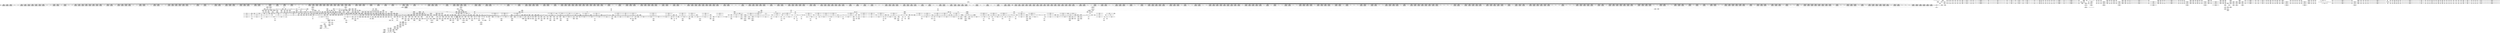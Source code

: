 digraph {
	CE0x3fa6270 [shape=record,shape=Mrecord,label="{CE0x3fa6270|__preempt_count_sub:tmp3}"]
	CE0x3ec10e0 [shape=record,shape=Mrecord,label="{CE0x3ec10e0|2472:_%struct.cred*,_:_CRE_2975,2976_}"]
	CE0x3ec9a30 [shape=record,shape=Mrecord,label="{CE0x3ec9a30|2472:_%struct.cred*,_:_CRE_6200,6208_|*MultipleSource*|Function::task_sid&Arg::task::|Function::current_has_perm&Arg::tsk::|Function::selinux_task_getsid&Arg::p::|security/selinux/hooks.c,208}"]
	CE0x3f5c3f0 [shape=record,shape=Mrecord,label="{CE0x3f5c3f0|__preempt_count_sub:tmp2}"]
	CE0x3ebbac0 [shape=record,shape=Mrecord,label="{CE0x3ebbac0|2472:_%struct.cred*,_:_CRE_2904,2905_}"]
	CE0x3e9d410 [shape=record,shape=Mrecord,label="{CE0x3e9d410|GLOBAL:lockdep_rcu_suspicious|*Constant*}"]
	CE0x3ebc610 [shape=record,shape=Mrecord,label="{CE0x3ebc610|2472:_%struct.cred*,_:_CRE_2912,2913_}"]
	CE0x3eebb70 [shape=record,shape=Mrecord,label="{CE0x3eebb70|i64*_getelementptr_inbounds_(_13_x_i64_,_13_x_i64_*___llvm_gcov_ctr126,_i64_0,_i64_9)|*Constant*|*SummSink*}"]
	CE0x3e28a00 [shape=record,shape=Mrecord,label="{CE0x3e28a00|selinux_task_getsid:bb|*SummSink*}"]
	CE0x3e4c440 [shape=record,shape=Mrecord,label="{CE0x3e4c440|i64_0|*Constant*|*SummSource*}"]
	CE0x3e8ed00 [shape=record,shape=Mrecord,label="{CE0x3e8ed00|2472:_%struct.cred*,_:_CRE_280,288_|*MultipleSource*|Function::task_sid&Arg::task::|Function::current_has_perm&Arg::tsk::|Function::selinux_task_getsid&Arg::p::|security/selinux/hooks.c,208}"]
	CE0x3f662d0 [shape=record,shape=Mrecord,label="{CE0x3f662d0|rcu_lock_release:tmp3|*SummSink*}"]
	CE0x3ebf0d0 [shape=record,shape=Mrecord,label="{CE0x3ebf0d0|2472:_%struct.cred*,_:_CRE_2948,2949_}"]
	CE0x3e52910 [shape=record,shape=Mrecord,label="{CE0x3e52910|i64_5|*Constant*}"]
	CE0x3ec6f10 [shape=record,shape=Mrecord,label="{CE0x3ec6f10|2472:_%struct.cred*,_:_CRE_5936,5944_|*MultipleSource*|Function::task_sid&Arg::task::|Function::current_has_perm&Arg::tsk::|Function::selinux_task_getsid&Arg::p::|security/selinux/hooks.c,208}"]
	CE0x3e261c0 [shape=record,shape=Mrecord,label="{CE0x3e261c0|current_sid:tobool1|security/selinux/hooks.c,218|*SummSource*}"]
	CE0x3ee6e80 [shape=record,shape=Mrecord,label="{CE0x3ee6e80|rcu_read_lock:tmp15|include/linux/rcupdate.h,882|*SummSink*}"]
	CE0x3f0e760 [shape=record,shape=Mrecord,label="{CE0x3f0e760|cred_sid:bb|*SummSource*}"]
	CE0x3ec59b0 [shape=record,shape=Mrecord,label="{CE0x3ec59b0|2472:_%struct.cred*,_:_CRE_5864,5872_|*MultipleSource*|Function::task_sid&Arg::task::|Function::current_has_perm&Arg::tsk::|Function::selinux_task_getsid&Arg::p::|security/selinux/hooks.c,208}"]
	CE0x3e4dc00 [shape=record,shape=Mrecord,label="{CE0x3e4dc00|GLOBAL:current_sid.__warned|Global_var:current_sid.__warned|*SummSource*}"]
	CE0x3ef7d60 [shape=record,shape=Mrecord,label="{CE0x3ef7d60|COLLAPSED:_GCMRE___llvm_gcov_ctr128_internal_global_4_x_i64_zeroinitializer:_elem_0:default:}"]
	CE0x3e84d70 [shape=record,shape=Mrecord,label="{CE0x3e84d70|task_sid:if.end|*SummSource*}"]
	CE0x3f28130 [shape=record,shape=Mrecord,label="{CE0x3f28130|rcu_lock_release:tmp|*SummSource*}"]
	CE0x3e70ea0 [shape=record,shape=Mrecord,label="{CE0x3e70ea0|2472:_%struct.cred*,_:_CRE_512,520_|*MultipleSource*|Function::task_sid&Arg::task::|Function::current_has_perm&Arg::tsk::|Function::selinux_task_getsid&Arg::p::|security/selinux/hooks.c,208}"]
	CE0x3ea2090 [shape=record,shape=Mrecord,label="{CE0x3ea2090|2472:_%struct.cred*,_:_CRE_592,600_|*MultipleSource*|Function::task_sid&Arg::task::|Function::current_has_perm&Arg::tsk::|Function::selinux_task_getsid&Arg::p::|security/selinux/hooks.c,208}"]
	CE0x3f664b0 [shape=record,shape=Mrecord,label="{CE0x3f664b0|rcu_lock_acquire:indirectgoto|*SummSink*}"]
	CE0x3eb7380 [shape=record,shape=Mrecord,label="{CE0x3eb7380|2472:_%struct.cred*,_:_CRE_2692,2696_|*MultipleSource*|Function::task_sid&Arg::task::|Function::current_has_perm&Arg::tsk::|Function::selinux_task_getsid&Arg::p::|security/selinux/hooks.c,208}"]
	CE0x3f617e0 [shape=record,shape=Mrecord,label="{CE0x3f617e0|__preempt_count_sub:tmp4|./arch/x86/include/asm/preempt.h,77}"]
	CE0x3ee7f70 [shape=record,shape=Mrecord,label="{CE0x3ee7f70|rcu_lock_acquire:tmp2}"]
	CE0x3f7c810 [shape=record,shape=Mrecord,label="{CE0x3f7c810|__rcu_read_unlock:bb|*SummSink*}"]
	CE0x3ef7dd0 [shape=record,shape=Mrecord,label="{CE0x3ef7dd0|__rcu_read_lock:tmp|*SummSource*}"]
	CE0x3e498d0 [shape=record,shape=Mrecord,label="{CE0x3e498d0|current_sid:tmp6|security/selinux/hooks.c,218|*SummSink*}"]
	CE0x3e8c580 [shape=record,shape=Mrecord,label="{CE0x3e8c580|i64*_getelementptr_inbounds_(_4_x_i64_,_4_x_i64_*___llvm_gcov_ctr129,_i64_0,_i64_0)|*Constant*|*SummSink*}"]
	CE0x3f6d440 [shape=record,shape=Mrecord,label="{CE0x3f6d440|__preempt_count_sub:val|Function::__preempt_count_sub&Arg::val::}"]
	CE0x3ec5030 [shape=record,shape=Mrecord,label="{CE0x3ec5030|2472:_%struct.cred*,_:_CRE_3160,3164_|*MultipleSource*|Function::task_sid&Arg::task::|Function::current_has_perm&Arg::tsk::|Function::selinux_task_getsid&Arg::p::|security/selinux/hooks.c,208}"]
	CE0x3f1f9b0 [shape=record,shape=Mrecord,label="{CE0x3f1f9b0|rcu_read_unlock:tobool|include/linux/rcupdate.h,933|*SummSink*}"]
	CE0x3f1b250 [shape=record,shape=Mrecord,label="{CE0x3f1b250|__rcu_read_unlock:tmp3}"]
	CE0x3ebaeb0 [shape=record,shape=Mrecord,label="{CE0x3ebaeb0|2472:_%struct.cred*,_:_CRE_2876,2880_|*MultipleSource*|Function::task_sid&Arg::task::|Function::current_has_perm&Arg::tsk::|Function::selinux_task_getsid&Arg::p::|security/selinux/hooks.c,208}"]
	CE0x3e52060 [shape=record,shape=Mrecord,label="{CE0x3e52060|cred_sid:tmp1|*SummSource*}"]
	CE0x3e866a0 [shape=record,shape=Mrecord,label="{CE0x3e866a0|__preempt_count_sub:do.end|*SummSource*}"]
	CE0x3e84ad0 [shape=record,shape=Mrecord,label="{CE0x3e84ad0|rcu_read_lock:do.end}"]
	CE0x3f235f0 [shape=record,shape=Mrecord,label="{CE0x3f235f0|GLOBAL:__preempt_count_add|*Constant*|*SummSource*}"]
	CE0x3e86de0 [shape=record,shape=Mrecord,label="{CE0x3e86de0|__preempt_count_add:tmp3|*SummSink*}"]
	CE0x3e969f0 [shape=record,shape=Mrecord,label="{CE0x3e969f0|2472:_%struct.cred*,_:_CRE_48,56_|*MultipleSource*|Function::task_sid&Arg::task::|Function::current_has_perm&Arg::tsk::|Function::selinux_task_getsid&Arg::p::|security/selinux/hooks.c,208}"]
	CE0x3e8a5f0 [shape=record,shape=Mrecord,label="{CE0x3e8a5f0|rcu_read_lock:tmp9|include/linux/rcupdate.h,882|*SummSource*}"]
	CE0x3ebfde0 [shape=record,shape=Mrecord,label="{CE0x3ebfde0|2472:_%struct.cred*,_:_CRE_2959,2960_}"]
	CE0x3e78fd0 [shape=record,shape=Mrecord,label="{CE0x3e78fd0|2472:_%struct.cred*,_:_CRE_168,176_|*MultipleSource*|Function::task_sid&Arg::task::|Function::current_has_perm&Arg::tsk::|Function::selinux_task_getsid&Arg::p::|security/selinux/hooks.c,208}"]
	CE0x3e2e040 [shape=record,shape=Mrecord,label="{CE0x3e2e040|selinux_task_getsid:tmp1}"]
	CE0x3f03530 [shape=record,shape=Mrecord,label="{CE0x3f03530|__preempt_count_add:tmp6|./arch/x86/include/asm/preempt.h,73|*SummSource*}"]
	CE0x3e54750 [shape=record,shape=Mrecord,label="{CE0x3e54750|GLOBAL:__llvm_gcov_ctr125|Global_var:__llvm_gcov_ctr125|*SummSink*}"]
	CE0x3ecf8a0 [shape=record,shape=Mrecord,label="{CE0x3ecf8a0|2472:_%struct.cred*,_:_CRE_6346,6347_}"]
	CE0x3f10e70 [shape=record,shape=Mrecord,label="{CE0x3f10e70|rcu_read_unlock:tmp13|include/linux/rcupdate.h,933|*SummSink*}"]
	CE0x3e50330 [shape=record,shape=Mrecord,label="{CE0x3e50330|selinux_task_getsid:tmp1|*SummSource*}"]
	CE0x3e46ee0 [shape=record,shape=Mrecord,label="{CE0x3e46ee0|current_has_perm:call|security/selinux/hooks.c,1542|*SummSink*}"]
	CE0x3f68140 [shape=record,shape=Mrecord,label="{CE0x3f68140|__rcu_read_unlock:tmp3|*SummSink*}"]
	CE0x3f0e6f0 [shape=record,shape=Mrecord,label="{CE0x3f0e6f0|cred_sid:bb}"]
	CE0x3f69810 [shape=record,shape=Mrecord,label="{CE0x3f69810|i64*_getelementptr_inbounds_(_4_x_i64_,_4_x_i64_*___llvm_gcov_ctr130,_i64_0,_i64_2)|*Constant*|*SummSource*}"]
	CE0x3ed05b0 [shape=record,shape=Mrecord,label="{CE0x3ed05b0|2472:_%struct.cred*,_:_CRE_6357,6358_}"]
	CE0x3f2d5d0 [shape=record,shape=Mrecord,label="{CE0x3f2d5d0|i8*_getelementptr_inbounds_(_44_x_i8_,_44_x_i8_*_.str47,_i32_0,_i32_0)|*Constant*}"]
	CE0x3e44af0 [shape=record,shape=Mrecord,label="{CE0x3e44af0|current_sid:call4|security/selinux/hooks.c,218|*SummSource*}"]
	CE0x3ef1710 [shape=record,shape=Mrecord,label="{CE0x3ef1710|rcu_read_unlock:entry}"]
	CE0x3e84f20 [shape=record,shape=Mrecord,label="{CE0x3e84f20|task_sid:land.lhs.true2}"]
	CE0x3f0fab0 [shape=record,shape=Mrecord,label="{CE0x3f0fab0|4:_i32,_:_CRE_4,8_|*MultipleSource*|security/selinux/hooks.c,196|*LoadInst*|security/selinux/hooks.c,196|security/selinux/hooks.c,197}"]
	CE0x3f036c0 [shape=record,shape=Mrecord,label="{CE0x3f036c0|_call_void_asm_addl_$1,_%gs:$0_,_*m,ri,*m,_dirflag_,_fpsr_,_flags_(i32*___preempt_count,_i32_%sub,_i32*___preempt_count)_#3,_!dbg_!27717,_!srcloc_!27718|./arch/x86/include/asm/preempt.h,77|*SummSink*}"]
	CE0x3e8ef20 [shape=record,shape=Mrecord,label="{CE0x3e8ef20|2472:_%struct.cred*,_:_CRE_288,296_|*MultipleSource*|Function::task_sid&Arg::task::|Function::current_has_perm&Arg::tsk::|Function::selinux_task_getsid&Arg::p::|security/selinux/hooks.c,208}"]
	CE0x3ec46b0 [shape=record,shape=Mrecord,label="{CE0x3ec46b0|2472:_%struct.cred*,_:_CRE_3140,3144_|*MultipleSource*|Function::task_sid&Arg::task::|Function::current_has_perm&Arg::tsk::|Function::selinux_task_getsid&Arg::p::|security/selinux/hooks.c,208}"]
	CE0x3eaff20 [shape=record,shape=Mrecord,label="{CE0x3eaff20|2472:_%struct.cred*,_:_CRE_2296,2304_|*MultipleSource*|Function::task_sid&Arg::task::|Function::current_has_perm&Arg::tsk::|Function::selinux_task_getsid&Arg::p::|security/selinux/hooks.c,208}"]
	CE0x3eb4930 [shape=record,shape=Mrecord,label="{CE0x3eb4930|2472:_%struct.cred*,_:_CRE_2535,2536_}"]
	CE0x3f205f0 [shape=record,shape=Mrecord,label="{CE0x3f205f0|rcu_lock_acquire:__here}"]
	CE0x3f1f700 [shape=record,shape=Mrecord,label="{CE0x3f1f700|rcu_read_unlock:tobool|include/linux/rcupdate.h,933|*SummSource*}"]
	CE0x3e4e3c0 [shape=record,shape=Mrecord,label="{CE0x3e4e3c0|i32_(i32,_i32,_i16,_i32,_%struct.common_audit_data*)*_bitcast_(i32_(i32,_i32,_i16,_i32,_%struct.common_audit_data.495*)*_avc_has_perm_to_i32_(i32,_i32,_i16,_i32,_%struct.common_audit_data*)*)|*Constant*|*SummSink*}"]
	CE0x3e8f470 [shape=record,shape=Mrecord,label="{CE0x3e8f470|cred_sid:tmp3}"]
	CE0x3eb16e0 [shape=record,shape=Mrecord,label="{CE0x3eb16e0|2472:_%struct.cred*,_:_CRE_2376,2384_|*MultipleSource*|Function::task_sid&Arg::task::|Function::current_has_perm&Arg::tsk::|Function::selinux_task_getsid&Arg::p::|security/selinux/hooks.c,208}"]
	CE0x3e598f0 [shape=record,shape=Mrecord,label="{CE0x3e598f0|i64*_getelementptr_inbounds_(_2_x_i64_,_2_x_i64_*___llvm_gcov_ctr131,_i64_0,_i64_1)|*Constant*|*SummSink*}"]
	CE0x3eeaea0 [shape=record,shape=Mrecord,label="{CE0x3eeaea0|GLOBAL:rcu_read_lock.__warned|Global_var:rcu_read_lock.__warned|*SummSource*}"]
	CE0x3f786f0 [shape=record,shape=Mrecord,label="{CE0x3f786f0|__preempt_count_sub:do.body}"]
	CE0x3e4a860 [shape=record,shape=Mrecord,label="{CE0x3e4a860|_ret_i32_%tmp24,_!dbg_!27742|security/selinux/hooks.c,220}"]
	CE0x3eda7a0 [shape=record,shape=Mrecord,label="{CE0x3eda7a0|task_sid:tmp11|security/selinux/hooks.c,208|*SummSource*}"]
	CE0x3f20890 [shape=record,shape=Mrecord,label="{CE0x3f20890|rcu_read_unlock:tmp4|include/linux/rcupdate.h,933}"]
	CE0x3ecc7f0 [shape=record,shape=Mrecord,label="{CE0x3ecc7f0|2472:_%struct.cred*,_:_CRE_6305,6306_}"]
	CE0x3eb9980 [shape=record,shape=Mrecord,label="{CE0x3eb9980|2472:_%struct.cred*,_:_CRE_2808,2816_|*MultipleSource*|Function::task_sid&Arg::task::|Function::current_has_perm&Arg::tsk::|Function::selinux_task_getsid&Arg::p::|security/selinux/hooks.c,208}"]
	CE0x3e9dfa0 [shape=record,shape=Mrecord,label="{CE0x3e9dfa0|i8*_getelementptr_inbounds_(_42_x_i8_,_42_x_i8_*_.str46,_i32_0,_i32_0)|*Constant*}"]
	CE0x3eaac00 [shape=record,shape=Mrecord,label="{CE0x3eaac00|2472:_%struct.cred*,_:_CRE_1968,1976_|*MultipleSource*|Function::task_sid&Arg::task::|Function::current_has_perm&Arg::tsk::|Function::selinux_task_getsid&Arg::p::|security/selinux/hooks.c,208}"]
	CE0x3f17230 [shape=record,shape=Mrecord,label="{CE0x3f17230|__preempt_count_sub:tmp5|./arch/x86/include/asm/preempt.h,77|*SummSource*}"]
	CE0x3f611e0 [shape=record,shape=Mrecord,label="{CE0x3f611e0|__preempt_count_sub:do.body|*SummSink*}"]
	CE0x3e85570 [shape=record,shape=Mrecord,label="{CE0x3e85570|task_sid:bb|*SummSink*}"]
	CE0x3f68490 [shape=record,shape=Mrecord,label="{CE0x3f68490|i64_ptrtoint_(i8*_blockaddress(_rcu_lock_acquire,_%__here)_to_i64)|*Constant*}"]
	CE0x3e75590 [shape=record,shape=Mrecord,label="{CE0x3e75590|current_sid:tmp22|security/selinux/hooks.c,218|*SummSource*}"]
	CE0x3e5cef0 [shape=record,shape=Mrecord,label="{CE0x3e5cef0|task_sid:land.lhs.true2|*SummSink*}"]
	CE0x3f2b650 [shape=record,shape=Mrecord,label="{CE0x3f2b650|rcu_read_unlock:tmp18|include/linux/rcupdate.h,933|*SummSink*}"]
	CE0x3e41760 [shape=record,shape=Mrecord,label="{CE0x3e41760|rcu_read_unlock:tmp7|include/linux/rcupdate.h,933|*SummSource*}"]
	CE0x3f25cc0 [shape=record,shape=Mrecord,label="{CE0x3f25cc0|rcu_read_unlock:if.then|*SummSource*}"]
	CE0x3f5c0b0 [shape=record,shape=Mrecord,label="{CE0x3f5c0b0|i64_1|*Constant*}"]
	CE0x3f2dd30 [shape=record,shape=Mrecord,label="{CE0x3f2dd30|i64*_getelementptr_inbounds_(_11_x_i64_,_11_x_i64_*___llvm_gcov_ctr132,_i64_0,_i64_9)|*Constant*|*SummSink*}"]
	CE0x3f1dcc0 [shape=record,shape=Mrecord,label="{CE0x3f1dcc0|i64*_getelementptr_inbounds_(_11_x_i64_,_11_x_i64_*___llvm_gcov_ctr127,_i64_0,_i64_1)|*Constant*}"]
	CE0x3ee1b70 [shape=record,shape=Mrecord,label="{CE0x3ee1b70|task_sid:tmp11|security/selinux/hooks.c,208}"]
	CE0x3f197c0 [shape=record,shape=Mrecord,label="{CE0x3f197c0|rcu_read_unlock:call3|include/linux/rcupdate.h,933|*SummSink*}"]
	CE0x3e54800 [shape=record,shape=Mrecord,label="{CE0x3e54800|current_sid:tmp5|security/selinux/hooks.c,218}"]
	CE0x3e9cd30 [shape=record,shape=Mrecord,label="{CE0x3e9cd30|i8*_getelementptr_inbounds_(_25_x_i8_,_25_x_i8_*_.str45,_i32_0,_i32_0)|*Constant*|*SummSource*}"]
	CE0x3e84230 [shape=record,shape=Mrecord,label="{CE0x3e84230|%struct.task_struct*_(%struct.task_struct**)*_asm_movq_%gs:$_1:P_,$0_,_r,im,_dirflag_,_fpsr_,_flags_|*SummSink*}"]
	CE0x3ec90b0 [shape=record,shape=Mrecord,label="{CE0x3ec90b0|2472:_%struct.cred*,_:_CRE_6176,6180_|*MultipleSource*|Function::task_sid&Arg::task::|Function::current_has_perm&Arg::tsk::|Function::selinux_task_getsid&Arg::p::|security/selinux/hooks.c,208}"]
	CE0x3ee30c0 [shape=record,shape=Mrecord,label="{CE0x3ee30c0|__rcu_read_lock:tmp7|include/linux/rcupdate.h,240|*SummSource*}"]
	CE0x3e396c0 [shape=record,shape=Mrecord,label="{CE0x3e396c0|selinux_task_getsid:tmp|*SummSource*}"]
	CE0x3e88d50 [shape=record,shape=Mrecord,label="{CE0x3e88d50|i32_22|*Constant*}"]
	CE0x3eb6c60 [shape=record,shape=Mrecord,label="{CE0x3eb6c60|2472:_%struct.cred*,_:_CRE_2672,2680_|*MultipleSource*|Function::task_sid&Arg::task::|Function::current_has_perm&Arg::tsk::|Function::selinux_task_getsid&Arg::p::|security/selinux/hooks.c,208}"]
	CE0x3e8e4a0 [shape=record,shape=Mrecord,label="{CE0x3e8e4a0|task_sid:tmp1}"]
	CE0x3ec7400 [shape=record,shape=Mrecord,label="{CE0x3ec7400|2472:_%struct.cred*,_:_CRE_5952,5960_|*MultipleSource*|Function::task_sid&Arg::task::|Function::current_has_perm&Arg::tsk::|Function::selinux_task_getsid&Arg::p::|security/selinux/hooks.c,208}"]
	CE0x3e46ba0 [shape=record,shape=Mrecord,label="{CE0x3e46ba0|current_has_perm:call|security/selinux/hooks.c,1542}"]
	CE0x3e4b220 [shape=record,shape=Mrecord,label="{CE0x3e4b220|GLOBAL:task_sid|*Constant*|*SummSource*}"]
	CE0x3e9d740 [shape=record,shape=Mrecord,label="{CE0x3e9d740|i32_883|*Constant*|*SummSource*}"]
	CE0x3e95170 [shape=record,shape=Mrecord,label="{CE0x3e95170|2472:_%struct.cred*,_:_CRE_240,248_|*MultipleSource*|Function::task_sid&Arg::task::|Function::current_has_perm&Arg::tsk::|Function::selinux_task_getsid&Arg::p::|security/selinux/hooks.c,208}"]
	CE0x3ebfb80 [shape=record,shape=Mrecord,label="{CE0x3ebfb80|2472:_%struct.cred*,_:_CRE_2957,2958_}"]
	CE0x3f12c20 [shape=record,shape=Mrecord,label="{CE0x3f12c20|rcu_read_lock:tmp21|include/linux/rcupdate.h,884|*SummSource*}"]
	CE0x3f2f460 [shape=record,shape=Mrecord,label="{CE0x3f2f460|i64*_getelementptr_inbounds_(_11_x_i64_,_11_x_i64_*___llvm_gcov_ctr132,_i64_0,_i64_10)|*Constant*|*SummSink*}"]
	CE0x3f27460 [shape=record,shape=Mrecord,label="{CE0x3f27460|rcu_read_unlock:do.end|*SummSink*}"]
	CE0x3ec25d0 [shape=record,shape=Mrecord,label="{CE0x3ec25d0|2472:_%struct.cred*,_:_CRE_3048,3056_|*MultipleSource*|Function::task_sid&Arg::task::|Function::current_has_perm&Arg::tsk::|Function::selinux_task_getsid&Arg::p::|security/selinux/hooks.c,208}"]
	CE0x3e2ba10 [shape=record,shape=Mrecord,label="{CE0x3e2ba10|2472:_%struct.cred*,_:_CRE_336,344_|*MultipleSource*|Function::task_sid&Arg::task::|Function::current_has_perm&Arg::tsk::|Function::selinux_task_getsid&Arg::p::|security/selinux/hooks.c,208}"]
	CE0x3eeb8e0 [shape=record,shape=Mrecord,label="{CE0x3eeb8e0|i64*_getelementptr_inbounds_(_13_x_i64_,_13_x_i64_*___llvm_gcov_ctr126,_i64_0,_i64_9)|*Constant*}"]
	CE0x3ed0810 [shape=record,shape=Mrecord,label="{CE0x3ed0810|2472:_%struct.cred*,_:_CRE_6359,6360_}"]
	CE0x3ec0630 [shape=record,shape=Mrecord,label="{CE0x3ec0630|2472:_%struct.cred*,_:_CRE_2966,2967_}"]
	CE0x3ebe290 [shape=record,shape=Mrecord,label="{CE0x3ebe290|2472:_%struct.cred*,_:_CRE_2936,2937_}"]
	CE0x3efe570 [shape=record,shape=Mrecord,label="{CE0x3efe570|__rcu_read_lock:tmp3|*SummSource*}"]
	CE0x3e739d0 [shape=record,shape=Mrecord,label="{CE0x3e739d0|current_sid:tmp20|security/selinux/hooks.c,218}"]
	CE0x3ecad00 [shape=record,shape=Mrecord,label="{CE0x3ecad00|2472:_%struct.cred*,_:_CRE_6264,6280_|*MultipleSource*|Function::task_sid&Arg::task::|Function::current_has_perm&Arg::tsk::|Function::selinux_task_getsid&Arg::p::|security/selinux/hooks.c,208}"]
	CE0x3eb62e0 [shape=record,shape=Mrecord,label="{CE0x3eb62e0|2472:_%struct.cred*,_:_CRE_2616,2648_|*MultipleSource*|Function::task_sid&Arg::task::|Function::current_has_perm&Arg::tsk::|Function::selinux_task_getsid&Arg::p::|security/selinux/hooks.c,208}"]
	CE0x3f00160 [shape=record,shape=Mrecord,label="{CE0x3f00160|rcu_lock_release:tmp6}"]
	CE0x3e8cd70 [shape=record,shape=Mrecord,label="{CE0x3e8cd70|i64*_getelementptr_inbounds_(_4_x_i64_,_4_x_i64_*___llvm_gcov_ctr135,_i64_0,_i64_3)|*Constant*|*SummSink*}"]
	CE0x3e35060 [shape=record,shape=Mrecord,label="{CE0x3e35060|current_sid:tmp1|*SummSource*}"]
	CE0x3eb2780 [shape=record,shape=Mrecord,label="{CE0x3eb2780|2472:_%struct.cred*,_:_CRE_2472,2480_|*MultipleSource*|Function::task_sid&Arg::task::|Function::current_has_perm&Arg::tsk::|Function::selinux_task_getsid&Arg::p::|security/selinux/hooks.c,208}"]
	CE0x3ed9c40 [shape=record,shape=Mrecord,label="{CE0x3ed9c40|task_sid:tmp4|*LoadInst*|security/selinux/hooks.c,208}"]
	CE0x3eaf340 [shape=record,shape=Mrecord,label="{CE0x3eaf340|2472:_%struct.cred*,_:_CRE_2256,2264_|*MultipleSource*|Function::task_sid&Arg::task::|Function::current_has_perm&Arg::tsk::|Function::selinux_task_getsid&Arg::p::|security/selinux/hooks.c,208}"]
	CE0x3f6d240 [shape=record,shape=Mrecord,label="{CE0x3f6d240|__preempt_count_sub:entry|*SummSink*}"]
	CE0x3f109b0 [shape=record,shape=Mrecord,label="{CE0x3f109b0|rcu_lock_acquire:indirectgoto}"]
	CE0x3e94f50 [shape=record,shape=Mrecord,label="{CE0x3e94f50|2472:_%struct.cred*,_:_CRE_232,240_|*MultipleSource*|Function::task_sid&Arg::task::|Function::current_has_perm&Arg::tsk::|Function::selinux_task_getsid&Arg::p::|security/selinux/hooks.c,208}"]
	CE0x3ed3b50 [shape=record,shape=Mrecord,label="{CE0x3ed3b50|2472:_%struct.cred*,_:_CRE_6520,6528_|*MultipleSource*|Function::task_sid&Arg::task::|Function::current_has_perm&Arg::tsk::|Function::selinux_task_getsid&Arg::p::|security/selinux/hooks.c,208}"]
	CE0x3ee97e0 [shape=record,shape=Mrecord,label="{CE0x3ee97e0|__rcu_read_lock:tmp5|include/linux/rcupdate.h,239}"]
	CE0x3ed5cc0 [shape=record,shape=Mrecord,label="{CE0x3ed5cc0|2472:_%struct.cred*,_:_CRE_6640,6644_|*MultipleSource*|Function::task_sid&Arg::task::|Function::current_has_perm&Arg::tsk::|Function::selinux_task_getsid&Arg::p::|security/selinux/hooks.c,208}"]
	CE0x3ea4190 [shape=record,shape=Mrecord,label="{CE0x3ea4190|i64*_getelementptr_inbounds_(_13_x_i64_,_13_x_i64_*___llvm_gcov_ctr126,_i64_0,_i64_8)|*Constant*|*SummSink*}"]
	CE0x3ef0510 [shape=record,shape=Mrecord,label="{CE0x3ef0510|cred_sid:entry}"]
	CE0x3e83510 [shape=record,shape=Mrecord,label="{CE0x3e83510|2472:_%struct.cred*,_:_CRE_0,8_|*MultipleSource*|Function::task_sid&Arg::task::|Function::current_has_perm&Arg::tsk::|Function::selinux_task_getsid&Arg::p::|security/selinux/hooks.c,208}"]
	CE0x3e28c10 [shape=record,shape=Mrecord,label="{CE0x3e28c10|current_has_perm:tsk|Function::current_has_perm&Arg::tsk::|*SummSink*}"]
	CE0x3e57b40 [shape=record,shape=Mrecord,label="{CE0x3e57b40|2472:_%struct.cred*,_:_CRE_392,400_|*MultipleSource*|Function::task_sid&Arg::task::|Function::current_has_perm&Arg::tsk::|Function::selinux_task_getsid&Arg::p::|security/selinux/hooks.c,208}"]
	"CONST[source:0(mediator),value:2(dynamic)][purpose:{subject}][SrcIdx:3]"
	CE0x3e38210 [shape=record,shape=Mrecord,label="{CE0x3e38210|get_current:tmp1|*SummSink*}"]
	CE0x3e52ed0 [shape=record,shape=Mrecord,label="{CE0x3e52ed0|current_has_perm:tmp|*SummSource*}"]
	CE0x3f19690 [shape=record,shape=Mrecord,label="{CE0x3f19690|rcu_read_unlock:call3|include/linux/rcupdate.h,933|*SummSource*}"]
	CE0x3f10220 [shape=record,shape=Mrecord,label="{CE0x3f10220|_call_void_mcount()_#3|*SummSink*}"]
	CE0x3eaae60 [shape=record,shape=Mrecord,label="{CE0x3eaae60|2472:_%struct.cred*,_:_CRE_1976,1977_|*MultipleSource*|Function::task_sid&Arg::task::|Function::current_has_perm&Arg::tsk::|Function::selinux_task_getsid&Arg::p::|security/selinux/hooks.c,208}"]
	CE0x3f2e3c0 [shape=record,shape=Mrecord,label="{CE0x3f2e3c0|rcu_read_unlock:tmp19|include/linux/rcupdate.h,933|*SummSink*}"]
	CE0x3e5c0a0 [shape=record,shape=Mrecord,label="{CE0x3e5c0a0|current_sid:sid|security/selinux/hooks.c,220|*SummSink*}"]
	CE0x3e75050 [shape=record,shape=Mrecord,label="{CE0x3e75050|current_sid:security|security/selinux/hooks.c,218|*SummSource*}"]
	CE0x3f2f860 [shape=record,shape=Mrecord,label="{CE0x3f2f860|rcu_read_unlock:tmp22|include/linux/rcupdate.h,935|*SummSource*}"]
	CE0x3e84ba0 [shape=record,shape=Mrecord,label="{CE0x3e84ba0|task_sid:land.lhs.true|*SummSink*}"]
	CE0x3e50d30 [shape=record,shape=Mrecord,label="{CE0x3e50d30|i64_3|*Constant*|*SummSource*}"]
	CE0x3ed0220 [shape=record,shape=Mrecord,label="{CE0x3ed0220|2472:_%struct.cred*,_:_CRE_6354,6355_}"]
	CE0x3e58910 [shape=record,shape=Mrecord,label="{CE0x3e58910|cred_sid:tmp2}"]
	CE0x3f28810 [shape=record,shape=Mrecord,label="{CE0x3f28810|rcu_lock_acquire:tmp1|*SummSource*}"]
	CE0x3f59a80 [shape=record,shape=Mrecord,label="{CE0x3f59a80|__preempt_count_add:bb|*SummSource*}"]
	CE0x3f1a950 [shape=record,shape=Mrecord,label="{CE0x3f1a950|_call_void_asm_sideeffect_,_memory_,_dirflag_,_fpsr_,_flags_()_#3,_!dbg_!27714,_!srcloc_!27715|include/linux/rcupdate.h,239|*SummSink*}"]
	CE0x3f2f6c0 [shape=record,shape=Mrecord,label="{CE0x3f2f6c0|rcu_read_unlock:tmp22|include/linux/rcupdate.h,935}"]
	CE0x3e614c0 [shape=record,shape=Mrecord,label="{CE0x3e614c0|i32_218|*Constant*|*SummSource*}"]
	CE0x3ef50b0 [shape=record,shape=Mrecord,label="{CE0x3ef50b0|GLOBAL:task_sid.__warned|Global_var:task_sid.__warned}"]
	CE0x3eee080 [shape=record,shape=Mrecord,label="{CE0x3eee080|i64*_getelementptr_inbounds_(_13_x_i64_,_13_x_i64_*___llvm_gcov_ctr126,_i64_0,_i64_11)|*Constant*|*SummSource*}"]
	CE0x3f573a0 [shape=record,shape=Mrecord,label="{CE0x3f573a0|_call_void_asm_addl_$1,_%gs:$0_,_*m,ri,*m,_dirflag_,_fpsr_,_flags_(i32*___preempt_count,_i32_%val,_i32*___preempt_count)_#3,_!dbg_!27714,_!srcloc_!27717|./arch/x86/include/asm/preempt.h,72|*SummSource*}"]
	CE0x3e302c0 [shape=record,shape=Mrecord,label="{CE0x3e302c0|_call_void_mcount()_#3|*SummSource*}"]
	CE0x3ebe620 [shape=record,shape=Mrecord,label="{CE0x3ebe620|2472:_%struct.cred*,_:_CRE_2939,2940_}"]
	CE0x3e77360 [shape=record,shape=Mrecord,label="{CE0x3e77360|i64*_getelementptr_inbounds_(_2_x_i64_,_2_x_i64_*___llvm_gcov_ctr98,_i64_0,_i64_1)|*Constant*}"]
	CE0x3e4e350 [shape=record,shape=Mrecord,label="{CE0x3e4e350|i32_(i32,_i32,_i16,_i32,_%struct.common_audit_data*)*_bitcast_(i32_(i32,_i32,_i16,_i32,_%struct.common_audit_data.495*)*_avc_has_perm_to_i32_(i32,_i32,_i16,_i32,_%struct.common_audit_data*)*)|*Constant*|*SummSource*}"]
	CE0x3f59ee0 [shape=record,shape=Mrecord,label="{CE0x3f59ee0|GLOBAL:__preempt_count|Global_var:__preempt_count|*SummSink*}"]
	CE0x3eb5700 [shape=record,shape=Mrecord,label="{CE0x3eb5700|2472:_%struct.cred*,_:_CRE_2594,2596_|*MultipleSource*|Function::task_sid&Arg::task::|Function::current_has_perm&Arg::tsk::|Function::selinux_task_getsid&Arg::p::|security/selinux/hooks.c,208}"]
	CE0x3e76aa0 [shape=record,shape=Mrecord,label="{CE0x3e76aa0|rcu_read_lock:tmp12|include/linux/rcupdate.h,882|*SummSink*}"]
	CE0x3e34310 [shape=record,shape=Mrecord,label="{CE0x3e34310|i64_2|*Constant*|*SummSource*}"]
	CE0x3eecbd0 [shape=record,shape=Mrecord,label="{CE0x3eecbd0|i64*_getelementptr_inbounds_(_13_x_i64_,_13_x_i64_*___llvm_gcov_ctr126,_i64_0,_i64_10)|*Constant*}"]
	CE0x3e34df0 [shape=record,shape=Mrecord,label="{CE0x3e34df0|i64*_getelementptr_inbounds_(_2_x_i64_,_2_x_i64_*___llvm_gcov_ctr281,_i64_0,_i64_1)|*Constant*|*SummSink*}"]
	CE0x3ed4e80 [shape=record,shape=Mrecord,label="{CE0x3ed4e80|2472:_%struct.cred*,_:_CRE_6584,6600_|*MultipleSource*|Function::task_sid&Arg::task::|Function::current_has_perm&Arg::tsk::|Function::selinux_task_getsid&Arg::p::|security/selinux/hooks.c,208}"]
	CE0x3ec8240 [shape=record,shape=Mrecord,label="{CE0x3ec8240|2472:_%struct.cred*,_:_CRE_6000,6008_|*MultipleSource*|Function::task_sid&Arg::task::|Function::current_has_perm&Arg::tsk::|Function::selinux_task_getsid&Arg::p::|security/selinux/hooks.c,208}"]
	CE0x3eafa60 [shape=record,shape=Mrecord,label="{CE0x3eafa60|2472:_%struct.cred*,_:_CRE_2280,2288_|*MultipleSource*|Function::task_sid&Arg::task::|Function::current_has_perm&Arg::tsk::|Function::selinux_task_getsid&Arg::p::|security/selinux/hooks.c,208}"]
	CE0x3ec8930 [shape=record,shape=Mrecord,label="{CE0x3ec8930|2472:_%struct.cred*,_:_CRE_6144,6152_|*MultipleSource*|Function::task_sid&Arg::task::|Function::current_has_perm&Arg::tsk::|Function::selinux_task_getsid&Arg::p::|security/selinux/hooks.c,208}"]
	CE0x463e250 [shape=record,shape=Mrecord,label="{CE0x463e250|current_has_perm:perms|Function::current_has_perm&Arg::perms::|*SummSource*}"]
	CE0x3eb0610 [shape=record,shape=Mrecord,label="{CE0x3eb0610|2472:_%struct.cred*,_:_CRE_2320,2328_|*MultipleSource*|Function::task_sid&Arg::task::|Function::current_has_perm&Arg::tsk::|Function::selinux_task_getsid&Arg::p::|security/selinux/hooks.c,208}"]
	CE0x3ee7fe0 [shape=record,shape=Mrecord,label="{CE0x3ee7fe0|rcu_lock_acquire:tmp2|*SummSource*}"]
	CE0x3f5be50 [shape=record,shape=Mrecord,label="{CE0x3f5be50|__preempt_count_sub:tmp1|*SummSource*}"]
	CE0x3e61890 [shape=record,shape=Mrecord,label="{CE0x3e61890|i32_218|*Constant*|*SummSink*}"]
	CE0x3f691c0 [shape=record,shape=Mrecord,label="{CE0x3f691c0|rcu_lock_release:bb}"]
	CE0x3ef05e0 [shape=record,shape=Mrecord,label="{CE0x3ef05e0|cred_sid:entry|*SummSource*}"]
	CE0x3e50ff0 [shape=record,shape=Mrecord,label="{CE0x3e50ff0|_call_void_mcount()_#3|*SummSource*}"]
	CE0x3f17ef0 [shape=record,shape=Mrecord,label="{CE0x3f17ef0|__preempt_count_add:tmp4|./arch/x86/include/asm/preempt.h,72|*SummSource*}"]
	CE0x3e78260 [shape=record,shape=Mrecord,label="{CE0x3e78260|rcu_read_lock:tmp1|*SummSink*}"]
	CE0x3ea7590 [shape=record,shape=Mrecord,label="{CE0x3ea7590|2472:_%struct.cred*,_:_CRE_772,776_|*MultipleSource*|Function::task_sid&Arg::task::|Function::current_has_perm&Arg::tsk::|Function::selinux_task_getsid&Arg::p::|security/selinux/hooks.c,208}"]
	CE0x3eb3590 [shape=record,shape=Mrecord,label="{CE0x3eb3590|2472:_%struct.cred*,_:_CRE_2520,2521_}"]
	CE0x3ebdf00 [shape=record,shape=Mrecord,label="{CE0x3ebdf00|2472:_%struct.cred*,_:_CRE_2933,2934_}"]
	CE0x3f12390 [shape=record,shape=Mrecord,label="{CE0x3f12390|rcu_read_lock:tmp20|include/linux/rcupdate.h,882|*SummSource*}"]
	CE0x3f10600 [shape=record,shape=Mrecord,label="{CE0x3f10600|rcu_read_unlock:tmp2}"]
	CE0x3f30ca0 [shape=record,shape=Mrecord,label="{CE0x3f30ca0|rcu_lock_release:entry|*SummSink*}"]
	CE0x3ea83a0 [shape=record,shape=Mrecord,label="{CE0x3ea83a0|2472:_%struct.cred*,_:_CRE_1832,1840_|*MultipleSource*|Function::task_sid&Arg::task::|Function::current_has_perm&Arg::tsk::|Function::selinux_task_getsid&Arg::p::|security/selinux/hooks.c,208}"]
	CE0x3ea8140 [shape=record,shape=Mrecord,label="{CE0x3ea8140|2472:_%struct.cred*,_:_CRE_1824,1832_|*MultipleSource*|Function::task_sid&Arg::task::|Function::current_has_perm&Arg::tsk::|Function::selinux_task_getsid&Arg::p::|security/selinux/hooks.c,208}"]
	CE0x3e53a20 [shape=record,shape=Mrecord,label="{CE0x3e53a20|current_sid:tmp13|security/selinux/hooks.c,218|*SummSource*}"]
	CE0x3eb3ee0 [shape=record,shape=Mrecord,label="{CE0x3eb3ee0|2472:_%struct.cred*,_:_CRE_2526,2527_}"]
	CE0x3ec41f0 [shape=record,shape=Mrecord,label="{CE0x3ec41f0|2472:_%struct.cred*,_:_CRE_3128,3136_|*MultipleSource*|Function::task_sid&Arg::task::|Function::current_has_perm&Arg::tsk::|Function::selinux_task_getsid&Arg::p::|security/selinux/hooks.c,208}"]
	CE0x3ebd450 [shape=record,shape=Mrecord,label="{CE0x3ebd450|2472:_%struct.cred*,_:_CRE_2924,2925_}"]
	CE0x3e3dc60 [shape=record,shape=Mrecord,label="{CE0x3e3dc60|%struct.common_audit_data*_null|*Constant*}"]
	CE0x3efdf40 [shape=record,shape=Mrecord,label="{CE0x3efdf40|i64*_getelementptr_inbounds_(_4_x_i64_,_4_x_i64_*___llvm_gcov_ctr133,_i64_0,_i64_1)|*Constant*}"]
	CE0x3e30890 [shape=record,shape=Mrecord,label="{CE0x3e30890|current_sid:tmp2}"]
	CE0x3e9efd0 [shape=record,shape=Mrecord,label="{CE0x3e9efd0|rcu_read_lock:tmp18|include/linux/rcupdate.h,882|*SummSource*}"]
	CE0x3ea5ea0 [shape=record,shape=Mrecord,label="{CE0x3ea5ea0|2472:_%struct.cred*,_:_CRE_699,700_}"]
	CE0x3e58ce0 [shape=record,shape=Mrecord,label="{CE0x3e58ce0|task_sid:if.then}"]
	CE0x3e51ff0 [shape=record,shape=Mrecord,label="{CE0x3e51ff0|cred_sid:tmp1}"]
	CE0x3e97f10 [shape=record,shape=Mrecord,label="{CE0x3e97f10|rcu_read_lock:tmp8|include/linux/rcupdate.h,882|*SummSource*}"]
	CE0x3e3cf70 [shape=record,shape=Mrecord,label="{CE0x3e3cf70|avc_has_perm:ssid|Function::avc_has_perm&Arg::ssid::}"]
	CE0x3f32020 [shape=record,shape=Mrecord,label="{CE0x3f32020|__rcu_read_unlock:entry|*SummSink*}"]
	CE0x3ee25d0 [shape=record,shape=Mrecord,label="{CE0x3ee25d0|GLOBAL:rcu_lock_acquire|*Constant*}"]
	CE0x3ea66c0 [shape=record,shape=Mrecord,label="{CE0x3ea66c0|2472:_%struct.cred*,_:_CRE_720,728_|*MultipleSource*|Function::task_sid&Arg::task::|Function::current_has_perm&Arg::tsk::|Function::selinux_task_getsid&Arg::p::|security/selinux/hooks.c,208}"]
	CE0x3eae9c0 [shape=record,shape=Mrecord,label="{CE0x3eae9c0|2472:_%struct.cred*,_:_CRE_2160,2168_|*MultipleSource*|Function::task_sid&Arg::task::|Function::current_has_perm&Arg::tsk::|Function::selinux_task_getsid&Arg::p::|security/selinux/hooks.c,208}"]
	CE0x3ee57b0 [shape=record,shape=Mrecord,label="{CE0x3ee57b0|i64_6|*Constant*}"]
	CE0x3e4c200 [shape=record,shape=Mrecord,label="{CE0x3e4c200|current_sid:tmp4|security/selinux/hooks.c,218|*SummSink*}"]
	CE0x3f25330 [shape=record,shape=Mrecord,label="{CE0x3f25330|__rcu_read_unlock:tmp4|include/linux/rcupdate.h,244}"]
	CE0x3ef6110 [shape=record,shape=Mrecord,label="{CE0x3ef6110|rcu_lock_release:tmp2|*SummSource*}"]
	CE0x3ef2960 [shape=record,shape=Mrecord,label="{CE0x3ef2960|rcu_lock_acquire:entry}"]
	CE0x3e43f50 [shape=record,shape=Mrecord,label="{CE0x3e43f50|_call_void_rcu_read_lock()_#10,_!dbg_!27712|security/selinux/hooks.c,207}"]
	CE0x3e5c720 [shape=record,shape=Mrecord,label="{CE0x3e5c720|2472:_%struct.cred*,_:_CRE_328,336_|*MultipleSource*|Function::task_sid&Arg::task::|Function::current_has_perm&Arg::tsk::|Function::selinux_task_getsid&Arg::p::|security/selinux/hooks.c,208}"]
	CE0x3ea9b60 [shape=record,shape=Mrecord,label="{CE0x3ea9b60|2472:_%struct.cred*,_:_CRE_1912,1920_|*MultipleSource*|Function::task_sid&Arg::task::|Function::current_has_perm&Arg::tsk::|Function::selinux_task_getsid&Arg::p::|security/selinux/hooks.c,208}"]
	CE0x3f65a80 [shape=record,shape=Mrecord,label="{CE0x3f65a80|GLOBAL:__preempt_count_sub|*Constant*}"]
	CE0x3e47630 [shape=record,shape=Mrecord,label="{CE0x3e47630|_call_void_mcount()_#3|*SummSink*}"]
	CE0x3e712e0 [shape=record,shape=Mrecord,label="{CE0x3e712e0|2472:_%struct.cred*,_:_CRE_528,536_|*MultipleSource*|Function::task_sid&Arg::task::|Function::current_has_perm&Arg::tsk::|Function::selinux_task_getsid&Arg::p::|security/selinux/hooks.c,208}"]
	CE0x3eb0f90 [shape=record,shape=Mrecord,label="{CE0x3eb0f90|2472:_%struct.cred*,_:_CRE_2352,2360_|*MultipleSource*|Function::task_sid&Arg::task::|Function::current_has_perm&Arg::tsk::|Function::selinux_task_getsid&Arg::p::|security/selinux/hooks.c,208}"]
	CE0x3f82e10 [shape=record,shape=Mrecord,label="{CE0x3f82e10|__rcu_read_unlock:tmp7|include/linux/rcupdate.h,245|*SummSink*}"]
	CE0x3e911d0 [shape=record,shape=Mrecord,label="{CE0x3e911d0|2472:_%struct.cred*,_:_CRE_8,16_|*MultipleSource*|Function::task_sid&Arg::task::|Function::current_has_perm&Arg::tsk::|Function::selinux_task_getsid&Arg::p::|security/selinux/hooks.c,208}"]
	CE0x3e3d6b0 [shape=record,shape=Mrecord,label="{CE0x3e3d6b0|avc_has_perm:tsid|Function::avc_has_perm&Arg::tsid::|*SummSink*}"]
	CE0x3e33640 [shape=record,shape=Mrecord,label="{CE0x3e33640|i32_2|*Constant*}"]
	"CONST[source:0(mediator),value:2(dynamic)][purpose:{object}]"
	CE0x3eb9c10 [shape=record,shape=Mrecord,label="{CE0x3eb9c10|2472:_%struct.cred*,_:_CRE_2816,2824_|*MultipleSource*|Function::task_sid&Arg::task::|Function::current_has_perm&Arg::tsk::|Function::selinux_task_getsid&Arg::p::|security/selinux/hooks.c,208}"]
	CE0x3f00920 [shape=record,shape=Mrecord,label="{CE0x3f00920|rcu_lock_release:tmp7|*SummSource*}"]
	CE0x3ec0040 [shape=record,shape=Mrecord,label="{CE0x3ec0040|2472:_%struct.cred*,_:_CRE_2961,2962_}"]
	CE0x3ef2680 [shape=record,shape=Mrecord,label="{CE0x3ef2680|i64*_getelementptr_inbounds_(_2_x_i64_,_2_x_i64_*___llvm_gcov_ctr98,_i64_0,_i64_0)|*Constant*|*SummSource*}"]
	CE0x3f60bb0 [shape=record,shape=Mrecord,label="{CE0x3f60bb0|i64*_getelementptr_inbounds_(_4_x_i64_,_4_x_i64_*___llvm_gcov_ctr135,_i64_0,_i64_3)|*Constant*|*SummSource*}"]
	CE0x3e2a790 [shape=record,shape=Mrecord,label="{CE0x3e2a790|_call_void_lockdep_rcu_suspicious(i8*_getelementptr_inbounds_(_25_x_i8_,_25_x_i8_*_.str3,_i32_0,_i32_0),_i32_218,_i8*_getelementptr_inbounds_(_45_x_i8_,_45_x_i8_*_.str12,_i32_0,_i32_0))_#10,_!dbg_!27727|security/selinux/hooks.c,218|*SummSource*}"]
	CE0x3ec86d0 [shape=record,shape=Mrecord,label="{CE0x3ec86d0|2472:_%struct.cred*,_:_CRE_6136,6140_|*MultipleSource*|Function::task_sid&Arg::task::|Function::current_has_perm&Arg::tsk::|Function::selinux_task_getsid&Arg::p::|security/selinux/hooks.c,208}"]
	CE0x3f030d0 [shape=record,shape=Mrecord,label="{CE0x3f030d0|_call_void_mcount()_#3|*SummSource*}"]
	CE0x3f57590 [shape=record,shape=Mrecord,label="{CE0x3f57590|_call_void_asm_addl_$1,_%gs:$0_,_*m,ri,*m,_dirflag_,_fpsr_,_flags_(i32*___preempt_count,_i32_%val,_i32*___preempt_count)_#3,_!dbg_!27714,_!srcloc_!27717|./arch/x86/include/asm/preempt.h,72|*SummSink*}"]
	CE0x3eaf0e0 [shape=record,shape=Mrecord,label="{CE0x3eaf0e0|2472:_%struct.cred*,_:_CRE_2248,2256_|*MultipleSource*|Function::task_sid&Arg::task::|Function::current_has_perm&Arg::tsk::|Function::selinux_task_getsid&Arg::p::|security/selinux/hooks.c,208}"]
	CE0x3ef2ba0 [shape=record,shape=Mrecord,label="{CE0x3ef2ba0|_call_void_rcu_lock_acquire(%struct.lockdep_map*_rcu_lock_map)_#10,_!dbg_!27711|include/linux/rcupdate.h,881|*SummSource*}"]
	CE0x3ecf3e0 [shape=record,shape=Mrecord,label="{CE0x3ecf3e0|2472:_%struct.cred*,_:_CRE_6342,6343_}"]
	CE0x3e9e550 [shape=record,shape=Mrecord,label="{CE0x3e9e550|i64*_getelementptr_inbounds_(_11_x_i64_,_11_x_i64_*___llvm_gcov_ctr127,_i64_0,_i64_9)|*Constant*|*SummSource*}"]
	CE0x3ef49f0 [shape=record,shape=Mrecord,label="{CE0x3ef49f0|task_sid:tmp7|security/selinux/hooks.c,208|*SummSink*}"]
	CE0x3e6f520 [shape=record,shape=Mrecord,label="{CE0x3e6f520|i64*_getelementptr_inbounds_(_11_x_i64_,_11_x_i64_*___llvm_gcov_ctr125,_i64_0,_i64_9)|*Constant*}"]
	CE0x3eac5f0 [shape=record,shape=Mrecord,label="{CE0x3eac5f0|2472:_%struct.cred*,_:_CRE_2052,2056_|*MultipleSource*|Function::task_sid&Arg::task::|Function::current_has_perm&Arg::tsk::|Function::selinux_task_getsid&Arg::p::|security/selinux/hooks.c,208}"]
	CE0x3ec8e20 [shape=record,shape=Mrecord,label="{CE0x3ec8e20|2472:_%struct.cred*,_:_CRE_6168,6176_|*MultipleSource*|Function::task_sid&Arg::task::|Function::current_has_perm&Arg::tsk::|Function::selinux_task_getsid&Arg::p::|security/selinux/hooks.c,208}"]
	CE0x3e44d80 [shape=record,shape=Mrecord,label="{CE0x3e44d80|GLOBAL:get_current|*Constant*}"]
	CE0x3ea4930 [shape=record,shape=Mrecord,label="{CE0x3ea4930|task_sid:tmp18|security/selinux/hooks.c,208|*SummSink*}"]
	CE0x3ed63e0 [shape=record,shape=Mrecord,label="{CE0x3ed63e0|2472:_%struct.cred*,_:_CRE_6656,6660_|*MultipleSource*|Function::task_sid&Arg::task::|Function::current_has_perm&Arg::tsk::|Function::selinux_task_getsid&Arg::p::|security/selinux/hooks.c,208}"]
	CE0x3e94480 [shape=record,shape=Mrecord,label="{CE0x3e94480|2472:_%struct.cred*,_:_CRE_200,208_|*MultipleSource*|Function::task_sid&Arg::task::|Function::current_has_perm&Arg::tsk::|Function::selinux_task_getsid&Arg::p::|security/selinux/hooks.c,208}"]
	CE0x3e502c0 [shape=record,shape=Mrecord,label="{CE0x3e502c0|selinux_task_getsid:tmp1|*SummSink*}"]
	CE0x3e590d0 [shape=record,shape=Mrecord,label="{CE0x3e590d0|__rcu_read_lock:entry|*SummSource*}"]
	CE0x3e50730 [shape=record,shape=Mrecord,label="{CE0x3e50730|i64_1|*Constant*}"]
	CE0x3efc2b0 [shape=record,shape=Mrecord,label="{CE0x3efc2b0|__preempt_count_sub:entry}"]
	CE0x3ece0e0 [shape=record,shape=Mrecord,label="{CE0x3ece0e0|2472:_%struct.cred*,_:_CRE_6326,6327_}"]
	CE0x3ecc460 [shape=record,shape=Mrecord,label="{CE0x3ecc460|2472:_%struct.cred*,_:_CRE_6302,6303_}"]
	CE0x3fa6160 [shape=record,shape=Mrecord,label="{CE0x3fa6160|COLLAPSED:_GCMRE___llvm_gcov_ctr129_internal_global_4_x_i64_zeroinitializer:_elem_0:default:}"]
	CE0x3e25c70 [shape=record,shape=Mrecord,label="{CE0x3e25c70|task_sid:do.end}"]
	CE0x3e5b400 [shape=record,shape=Mrecord,label="{CE0x3e5b400|i64*_getelementptr_inbounds_(_11_x_i64_,_11_x_i64_*___llvm_gcov_ctr125,_i64_0,_i64_8)|*Constant*}"]
	CE0x3e90a80 [shape=record,shape=Mrecord,label="{CE0x3e90a80|task_sid:tmp2}"]
	CE0x3eb8680 [shape=record,shape=Mrecord,label="{CE0x3eb8680|2472:_%struct.cred*,_:_CRE_2744,2752_|*MultipleSource*|Function::task_sid&Arg::task::|Function::current_has_perm&Arg::tsk::|Function::selinux_task_getsid&Arg::p::|security/selinux/hooks.c,208}"]
	CE0x3f19ed0 [shape=record,shape=Mrecord,label="{CE0x3f19ed0|i32_0|*Constant*}"]
	CE0x3e3aa30 [shape=record,shape=Mrecord,label="{CE0x3e3aa30|selinux_task_getsid:tmp|*SummSink*}"]
	CE0x3f7d630 [shape=record,shape=Mrecord,label="{CE0x3f7d630|__preempt_count_add:tmp|*SummSource*}"]
	CE0x3e74940 [shape=record,shape=Mrecord,label="{CE0x3e74940|current_sid:tmp21|security/selinux/hooks.c,218|*SummSink*}"]
	CE0x3e8aee0 [shape=record,shape=Mrecord,label="{CE0x3e8aee0|GLOBAL:rcu_read_unlock.__warned|Global_var:rcu_read_unlock.__warned|*SummSource*}"]
	CE0x3efef30 [shape=record,shape=Mrecord,label="{CE0x3efef30|_call_void_lock_release(%struct.lockdep_map*_%map,_i32_1,_i64_ptrtoint_(i8*_blockaddress(_rcu_lock_release,_%__here)_to_i64))_#10,_!dbg_!27716|include/linux/rcupdate.h,423|*SummSource*}"]
	CE0x3ed38f0 [shape=record,shape=Mrecord,label="{CE0x3ed38f0|2472:_%struct.cred*,_:_CRE_6512,6520_|*MultipleSource*|Function::task_sid&Arg::task::|Function::current_has_perm&Arg::tsk::|Function::selinux_task_getsid&Arg::p::|security/selinux/hooks.c,208}"]
	CE0x3e55aa0 [shape=record,shape=Mrecord,label="{CE0x3e55aa0|current_sid:land.lhs.true|*SummSink*}"]
	CE0x3e5a8a0 [shape=record,shape=Mrecord,label="{CE0x3e5a8a0|current_sid:tobool|security/selinux/hooks.c,218|*SummSink*}"]
	CE0x3e388d0 [shape=record,shape=Mrecord,label="{CE0x3e388d0|selinux_task_getsid:tmp2}"]
	CE0x3e97240 [shape=record,shape=Mrecord,label="{CE0x3e97240|task_sid:do.end6|*SummSource*}"]
	CE0x3e83e00 [shape=record,shape=Mrecord,label="{CE0x3e83e00|rcu_read_lock:entry}"]
	CE0x3e97ab0 [shape=record,shape=Mrecord,label="{CE0x3e97ab0|rcu_read_lock:tmp8|include/linux/rcupdate.h,882}"]
	CE0x3f59700 [shape=record,shape=Mrecord,label="{CE0x3f59700|__preempt_count_add:tmp2|*SummSink*}"]
	CE0x3e76480 [shape=record,shape=Mrecord,label="{CE0x3e76480|rcu_read_lock:tmp11|include/linux/rcupdate.h,882|*SummSource*}"]
	CE0x3e32ab0 [shape=record,shape=Mrecord,label="{CE0x3e32ab0|2472:_%struct.cred*,_:_CRE_693,694_}"]
	CE0x3e5ad60 [shape=record,shape=Mrecord,label="{CE0x3e5ad60|i1_true|*Constant*}"]
	CE0x3ee5cf0 [shape=record,shape=Mrecord,label="{CE0x3ee5cf0|rcu_read_unlock:tmp15|include/linux/rcupdate.h,933|*SummSource*}"]
	CE0x3ec0d50 [shape=record,shape=Mrecord,label="{CE0x3ec0d50|2472:_%struct.cred*,_:_CRE_2972,2973_}"]
	CE0x3e35c80 [shape=record,shape=Mrecord,label="{CE0x3e35c80|current_sid:tmp12|security/selinux/hooks.c,218|*SummSource*}"]
	CE0x3f02270 [shape=record,shape=Mrecord,label="{CE0x3f02270|rcu_lock_release:tmp1}"]
	CE0x3e92550 [shape=record,shape=Mrecord,label="{CE0x3e92550|_call_void___rcu_read_lock()_#10,_!dbg_!27710|include/linux/rcupdate.h,879|*SummSource*}"]
	CE0x3f2fd00 [shape=record,shape=Mrecord,label="{CE0x3f2fd00|rcu_read_unlock:tmp22|include/linux/rcupdate.h,935|*SummSink*}"]
	CE0x3e30900 [shape=record,shape=Mrecord,label="{CE0x3e30900|current_sid:tmp2|*SummSource*}"]
	CE0x3e721d0 [shape=record,shape=Mrecord,label="{CE0x3e721d0|current_sid:tmp18|security/selinux/hooks.c,218}"]
	CE0x3f78c30 [shape=record,shape=Mrecord,label="{CE0x3f78c30|__preempt_count_sub:tmp3|*SummSink*}"]
	CE0x3e56b60 [shape=record,shape=Mrecord,label="{CE0x3e56b60|rcu_read_lock:tmp2|*SummSource*}"]
	CE0x3eb5960 [shape=record,shape=Mrecord,label="{CE0x3eb5960|2472:_%struct.cred*,_:_CRE_2596,2598_|*MultipleSource*|Function::task_sid&Arg::task::|Function::current_has_perm&Arg::tsk::|Function::selinux_task_getsid&Arg::p::|security/selinux/hooks.c,208}"]
	CE0x3ee6450 [shape=record,shape=Mrecord,label="{CE0x3ee6450|rcu_read_lock:tmp13|include/linux/rcupdate.h,882|*SummSink*}"]
	CE0x3eb2e70 [shape=record,shape=Mrecord,label="{CE0x3eb2e70|2472:_%struct.cred*,_:_CRE_2504,2508_|*MultipleSource*|Function::task_sid&Arg::task::|Function::current_has_perm&Arg::tsk::|Function::selinux_task_getsid&Arg::p::|security/selinux/hooks.c,208}"]
	CE0x3e3e0f0 [shape=record,shape=Mrecord,label="{CE0x3e3e0f0|avc_has_perm:requested|Function::avc_has_perm&Arg::requested::}"]
	CE0x3e8e230 [shape=record,shape=Mrecord,label="{CE0x3e8e230|get_current:tmp4|./arch/x86/include/asm/current.h,14|*SummSink*}"]
	CE0x3eb4800 [shape=record,shape=Mrecord,label="{CE0x3eb4800|2472:_%struct.cred*,_:_CRE_2534,2535_}"]
	CE0x3e28d10 [shape=record,shape=Mrecord,label="{CE0x3e28d10|selinux_task_getsid:p|Function::selinux_task_getsid&Arg::p::|*SummSink*}"]
	CE0x3f31c30 [shape=record,shape=Mrecord,label="{CE0x3f31c30|GLOBAL:__rcu_read_unlock|*Constant*|*SummSink*}"]
	CE0x3ecc330 [shape=record,shape=Mrecord,label="{CE0x3ecc330|2472:_%struct.cred*,_:_CRE_6301,6302_}"]
	CE0x3e8f630 [shape=record,shape=Mrecord,label="{CE0x3e8f630|cred_sid:tmp3|*SummSink*}"]
	CE0x3f1c460 [shape=record,shape=Mrecord,label="{CE0x3f1c460|__rcu_read_lock:tmp6|include/linux/rcupdate.h,240}"]
	CE0x3f22e00 [shape=record,shape=Mrecord,label="{CE0x3f22e00|rcu_lock_acquire:tmp3}"]
	CE0x3e35860 [shape=record,shape=Mrecord,label="{CE0x3e35860|current_sid:tmp11|security/selinux/hooks.c,218|*SummSource*}"]
	CE0x3e5a5f0 [shape=record,shape=Mrecord,label="{CE0x3e5a5f0|i32_0|*Constant*|*SummSource*}"]
	CE0x3f2f4d0 [shape=record,shape=Mrecord,label="{CE0x3f2f4d0|rcu_read_unlock:tmp21|include/linux/rcupdate.h,935|*SummSink*}"]
	CE0x3f2ea60 [shape=record,shape=Mrecord,label="{CE0x3f2ea60|rcu_read_unlock:tmp21|include/linux/rcupdate.h,935}"]
	CE0x3ef2cf0 [shape=record,shape=Mrecord,label="{CE0x3ef2cf0|i64*_getelementptr_inbounds_(_4_x_i64_,_4_x_i64_*___llvm_gcov_ctr128,_i64_0,_i64_2)|*Constant*|*SummSink*}"]
	CE0x3ea2510 [shape=record,shape=Mrecord,label="{CE0x3ea2510|2472:_%struct.cred*,_:_CRE_608,616_|*MultipleSource*|Function::task_sid&Arg::task::|Function::current_has_perm&Arg::tsk::|Function::selinux_task_getsid&Arg::p::|security/selinux/hooks.c,208}"]
	CE0x3e95d70 [shape=record,shape=Mrecord,label="{CE0x3e95d70|rcu_read_lock:if.then}"]
	CE0x3e58eb0 [shape=record,shape=Mrecord,label="{CE0x3e58eb0|task_sid:land.lhs.true}"]
	CE0x3e561a0 [shape=record,shape=Mrecord,label="{CE0x3e561a0|current_sid:tmp8|security/selinux/hooks.c,218|*SummSource*}"]
	CE0x3ec5290 [shape=record,shape=Mrecord,label="{CE0x3ec5290|2472:_%struct.cred*,_:_CRE_3164,3168_|*MultipleSource*|Function::task_sid&Arg::task::|Function::current_has_perm&Arg::tsk::|Function::selinux_task_getsid&Arg::p::|security/selinux/hooks.c,208}"]
	CE0x3e99f40 [shape=record,shape=Mrecord,label="{CE0x3e99f40|2472:_%struct.cred*,_:_CRE_120,128_|*MultipleSource*|Function::task_sid&Arg::task::|Function::current_has_perm&Arg::tsk::|Function::selinux_task_getsid&Arg::p::|security/selinux/hooks.c,208}"]
	CE0x3ed68a0 [shape=record,shape=Mrecord,label="{CE0x3ed68a0|2472:_%struct.cred*,_:_CRE_6664,6668_|*MultipleSource*|Function::task_sid&Arg::task::|Function::current_has_perm&Arg::tsk::|Function::selinux_task_getsid&Arg::p::|security/selinux/hooks.c,208}"]
	CE0x3e36b70 [shape=record,shape=Mrecord,label="{CE0x3e36b70|selinux_task_getsid:tmp3|*SummSource*}"]
	CE0x3ec7d80 [shape=record,shape=Mrecord,label="{CE0x3ec7d80|2472:_%struct.cred*,_:_CRE_5984,5992_|*MultipleSource*|Function::task_sid&Arg::task::|Function::current_has_perm&Arg::tsk::|Function::selinux_task_getsid&Arg::p::|security/selinux/hooks.c,208}"]
	CE0x3ea1370 [shape=record,shape=Mrecord,label="{CE0x3ea1370|2472:_%struct.cred*,_:_CRE_448,456_|*MultipleSource*|Function::task_sid&Arg::task::|Function::current_has_perm&Arg::tsk::|Function::selinux_task_getsid&Arg::p::|security/selinux/hooks.c,208}"]
	CE0x3e548e0 [shape=record,shape=Mrecord,label="{CE0x3e548e0|GLOBAL:__llvm_gcov_ctr125|Global_var:__llvm_gcov_ctr125|*SummSource*}"]
	CE0x3f23e70 [shape=record,shape=Mrecord,label="{CE0x3f23e70|i64*_getelementptr_inbounds_(_4_x_i64_,_4_x_i64_*___llvm_gcov_ctr133,_i64_0,_i64_0)|*Constant*|*SummSource*}"]
	CE0x3f18b40 [shape=record,shape=Mrecord,label="{CE0x3f18b40|__rcu_read_lock:tmp|*SummSink*}"]
	CE0x3e76c10 [shape=record,shape=Mrecord,label="{CE0x3e76c10|rcu_read_lock:call3|include/linux/rcupdate.h,882}"]
	CE0x3ecf180 [shape=record,shape=Mrecord,label="{CE0x3ecf180|2472:_%struct.cred*,_:_CRE_6340,6341_}"]
	CE0x3ebed40 [shape=record,shape=Mrecord,label="{CE0x3ebed40|2472:_%struct.cred*,_:_CRE_2945,2946_}"]
	CE0x3f02710 [shape=record,shape=Mrecord,label="{CE0x3f02710|GLOBAL:lock_acquire|*Constant*}"]
	CE0x3f022e0 [shape=record,shape=Mrecord,label="{CE0x3f022e0|rcu_lock_release:tmp1|*SummSource*}"]
	CE0x3ec5c10 [shape=record,shape=Mrecord,label="{CE0x3ec5c10|2472:_%struct.cred*,_:_CRE_5872,5880_|*MultipleSource*|Function::task_sid&Arg::task::|Function::current_has_perm&Arg::tsk::|Function::selinux_task_getsid&Arg::p::|security/selinux/hooks.c,208}"]
	CE0x3e5d680 [shape=record,shape=Mrecord,label="{CE0x3e5d680|current_sid:tmp9|security/selinux/hooks.c,218|*SummSink*}"]
	CE0x3eda2a0 [shape=record,shape=Mrecord,label="{CE0x3eda2a0|task_sid:tmp10|security/selinux/hooks.c,208|*SummSource*}"]
	CE0x3f67100 [shape=record,shape=Mrecord,label="{CE0x3f67100|rcu_lock_acquire:bb|*SummSink*}"]
	CE0x3ece340 [shape=record,shape=Mrecord,label="{CE0x3ece340|2472:_%struct.cred*,_:_CRE_6328,6329_}"]
	CE0x3e56bd0 [shape=record,shape=Mrecord,label="{CE0x3e56bd0|rcu_read_lock:tmp2|*SummSink*}"]
	CE0x3e347d0 [shape=record,shape=Mrecord,label="{CE0x3e347d0|2472:_%struct.cred*,_:_CRE_256,264_|*MultipleSource*|Function::task_sid&Arg::task::|Function::current_has_perm&Arg::tsk::|Function::selinux_task_getsid&Arg::p::|security/selinux/hooks.c,208}"]
	CE0x3e4b290 [shape=record,shape=Mrecord,label="{CE0x3e4b290|GLOBAL:task_sid|*Constant*|*SummSink*}"]
	CE0x3ef4460 [shape=record,shape=Mrecord,label="{CE0x3ef4460|task_sid:tmp6|security/selinux/hooks.c,208|*SummSink*}"]
	CE0x3f68c20 [shape=record,shape=Mrecord,label="{CE0x3f68c20|rcu_lock_acquire:tmp7|*SummSource*}"]
	CE0x3efe360 [shape=record,shape=Mrecord,label="{CE0x3efe360|rcu_lock_acquire:tmp}"]
	CE0x3e8a470 [shape=record,shape=Mrecord,label="{CE0x3e8a470|rcu_read_lock:tmp10|include/linux/rcupdate.h,882}"]
	CE0x3f25130 [shape=record,shape=Mrecord,label="{CE0x3f25130|rcu_read_unlock:tmp11|include/linux/rcupdate.h,933|*SummSink*}"]
	CE0x3ecbe70 [shape=record,shape=Mrecord,label="{CE0x3ecbe70|2472:_%struct.cred*,_:_CRE_6297,6298_}"]
	CE0x3ece470 [shape=record,shape=Mrecord,label="{CE0x3ece470|2472:_%struct.cred*,_:_CRE_6329,6330_}"]
	CE0x3f31de0 [shape=record,shape=Mrecord,label="{CE0x3f31de0|GLOBAL:__rcu_read_unlock|*Constant*|*SummSource*}"]
	CE0x3ec4b70 [shape=record,shape=Mrecord,label="{CE0x3ec4b70|2472:_%struct.cred*,_:_CRE_3148,3152_|*MultipleSource*|Function::task_sid&Arg::task::|Function::current_has_perm&Arg::tsk::|Function::selinux_task_getsid&Arg::p::|security/selinux/hooks.c,208}"]
	CE0x3e93cd0 [shape=record,shape=Mrecord,label="{CE0x3e93cd0|i64_4|*Constant*}"]
	CE0x3eb0d30 [shape=record,shape=Mrecord,label="{CE0x3eb0d30|2472:_%struct.cred*,_:_CRE_2344,2352_|*MultipleSource*|Function::task_sid&Arg::task::|Function::current_has_perm&Arg::tsk::|Function::selinux_task_getsid&Arg::p::|security/selinux/hooks.c,208}"]
	CE0x3e34f80 [shape=record,shape=Mrecord,label="{CE0x3e34f80|i64_1|*Constant*}"]
	CE0x3e32910 [shape=record,shape=Mrecord,label="{CE0x3e32910|2472:_%struct.cred*,_:_CRE_691,692_}"]
	CE0x3f0ea50 [shape=record,shape=Mrecord,label="{CE0x3f0ea50|i64*_getelementptr_inbounds_(_2_x_i64_,_2_x_i64_*___llvm_gcov_ctr131,_i64_0,_i64_0)|*Constant*}"]
	CE0x3eb6ec0 [shape=record,shape=Mrecord,label="{CE0x3eb6ec0|2472:_%struct.cred*,_:_CRE_2680,2688_|*MultipleSource*|Function::task_sid&Arg::task::|Function::current_has_perm&Arg::tsk::|Function::selinux_task_getsid&Arg::p::|security/selinux/hooks.c,208}"]
	CE0x3e51640 [shape=record,shape=Mrecord,label="{CE0x3e51640|current_sid:tmp8|security/selinux/hooks.c,218}"]
	CE0x3ed1580 [shape=record,shape=Mrecord,label="{CE0x3ed1580|2472:_%struct.cred*,_:_CRE_6408,6424_|*MultipleSource*|Function::task_sid&Arg::task::|Function::current_has_perm&Arg::tsk::|Function::selinux_task_getsid&Arg::p::|security/selinux/hooks.c,208}"]
	CE0x3ee6a80 [shape=record,shape=Mrecord,label="{CE0x3ee6a80|rcu_read_lock:tmp15|include/linux/rcupdate.h,882}"]
	CE0x3e3e6c0 [shape=record,shape=Mrecord,label="{CE0x3e3e6c0|i64*_getelementptr_inbounds_(_2_x_i64_,_2_x_i64_*___llvm_gcov_ctr136,_i64_0,_i64_0)|*Constant*|*SummSource*}"]
	CE0x3e4d8c0 [shape=record,shape=Mrecord,label="{CE0x3e4d8c0|current_sid:tmp7|security/selinux/hooks.c,218|*SummSink*}"]
	CE0x3ef4e30 [shape=record,shape=Mrecord,label="{CE0x3ef4e30|task_sid:tmp9|security/selinux/hooks.c,208}"]
	CE0x3e33c50 [shape=record,shape=Mrecord,label="{CE0x3e33c50|i32_2|*Constant*|*SummSink*}"]
	CE0x3eaee80 [shape=record,shape=Mrecord,label="{CE0x3eaee80|2472:_%struct.cred*,_:_CRE_2240,2248_|*MultipleSource*|Function::task_sid&Arg::task::|Function::current_has_perm&Arg::tsk::|Function::selinux_task_getsid&Arg::p::|security/selinux/hooks.c,208}"]
	CE0x3e54ee0 [shape=record,shape=Mrecord,label="{CE0x3e54ee0|task_sid:real_cred|security/selinux/hooks.c,208|*SummSource*}"]
	CE0x3ebc100 [shape=record,shape=Mrecord,label="{CE0x3ebc100|2472:_%struct.cred*,_:_CRE_2907,2908_}"]
	CE0x3ec1210 [shape=record,shape=Mrecord,label="{CE0x3ec1210|2472:_%struct.cred*,_:_CRE_2976,2980_|*MultipleSource*|Function::task_sid&Arg::task::|Function::current_has_perm&Arg::tsk::|Function::selinux_task_getsid&Arg::p::|security/selinux/hooks.c,208}"]
	CE0x3ec2110 [shape=record,shape=Mrecord,label="{CE0x3ec2110|2472:_%struct.cred*,_:_CRE_3032,3036_|*MultipleSource*|Function::task_sid&Arg::task::|Function::current_has_perm&Arg::tsk::|Function::selinux_task_getsid&Arg::p::|security/selinux/hooks.c,208}"]
	CE0x3e38800 [shape=record,shape=Mrecord,label="{CE0x3e38800|selinux_task_getsid:entry|*SummSink*}"]
	CE0x3f31720 [shape=record,shape=Mrecord,label="{CE0x3f31720|_call_void___rcu_read_unlock()_#10,_!dbg_!27734|include/linux/rcupdate.h,937}"]
	CE0x3eb4b90 [shape=record,shape=Mrecord,label="{CE0x3eb4b90|2472:_%struct.cred*,_:_CRE_2544,2568_|*MultipleSource*|Function::task_sid&Arg::task::|Function::current_has_perm&Arg::tsk::|Function::selinux_task_getsid&Arg::p::|security/selinux/hooks.c,208}"]
	CE0x3e88820 [shape=record,shape=Mrecord,label="{CE0x3e88820|rcu_read_lock:do.body|*SummSink*}"]
	CE0x3f31790 [shape=record,shape=Mrecord,label="{CE0x3f31790|_call_void___rcu_read_unlock()_#10,_!dbg_!27734|include/linux/rcupdate.h,937|*SummSource*}"]
	CE0x3e4d9d0 [shape=record,shape=Mrecord,label="{CE0x3e4d9d0|GLOBAL:current_sid.__warned|Global_var:current_sid.__warned}"]
	CE0x3eec1d0 [shape=record,shape=Mrecord,label="{CE0x3eec1d0|task_sid:tmp20|security/selinux/hooks.c,208|*SummSource*}"]
	CE0x3f106e0 [shape=record,shape=Mrecord,label="{CE0x3f106e0|rcu_read_unlock:tmp2|*SummSink*}"]
	CE0x3f31380 [shape=record,shape=Mrecord,label="{CE0x3f31380|_ret_void,_!dbg_!27717|include/linux/rcupdate.h,424}"]
	CE0x3f307d0 [shape=record,shape=Mrecord,label="{CE0x3f307d0|GLOBAL:rcu_lock_release|*Constant*|*SummSink*}"]
	CE0x3f0f8a0 [shape=record,shape=Mrecord,label="{CE0x3f0f8a0|cred_sid:sid|security/selinux/hooks.c,197|*SummSink*}"]
	CE0x3ef6830 [shape=record,shape=Mrecord,label="{CE0x3ef6830|rcu_lock_acquire:tmp4|include/linux/rcupdate.h,418|*SummSink*}"]
	CE0x3e46ff0 [shape=record,shape=Mrecord,label="{CE0x3e46ff0|GLOBAL:current_sid|*Constant*}"]
	CE0x3ebcc00 [shape=record,shape=Mrecord,label="{CE0x3ebcc00|2472:_%struct.cred*,_:_CRE_2917,2918_}"]
	CE0x3e9e6b0 [shape=record,shape=Mrecord,label="{CE0x3e9e6b0|i64*_getelementptr_inbounds_(_11_x_i64_,_11_x_i64_*___llvm_gcov_ctr127,_i64_0,_i64_9)|*Constant*|*SummSink*}"]
	CE0x3ef5270 [shape=record,shape=Mrecord,label="{CE0x3ef5270|GLOBAL:task_sid.__warned|Global_var:task_sid.__warned|*SummSource*}"]
	CE0x3e2e9c0 [shape=record,shape=Mrecord,label="{CE0x3e2e9c0|%struct.common_audit_data*_null|*Constant*|*SummSink*}"]
	CE0x3eae040 [shape=record,shape=Mrecord,label="{CE0x3eae040|2472:_%struct.cred*,_:_CRE_2128,2136_|*MultipleSource*|Function::task_sid&Arg::task::|Function::current_has_perm&Arg::tsk::|Function::selinux_task_getsid&Arg::p::|security/selinux/hooks.c,208}"]
	CE0x3ec6330 [shape=record,shape=Mrecord,label="{CE0x3ec6330|2472:_%struct.cred*,_:_CRE_5896,5904_|*MultipleSource*|Function::task_sid&Arg::task::|Function::current_has_perm&Arg::tsk::|Function::selinux_task_getsid&Arg::p::|security/selinux/hooks.c,208}"]
	CE0x3eee1f0 [shape=record,shape=Mrecord,label="{CE0x3eee1f0|task_sid:tmp24|security/selinux/hooks.c,208|*SummSource*}"]
	CE0x3ebc870 [shape=record,shape=Mrecord,label="{CE0x3ebc870|2472:_%struct.cred*,_:_CRE_2914,2915_}"]
	CE0x3f54ae0 [shape=record,shape=Mrecord,label="{CE0x3f54ae0|i64*_getelementptr_inbounds_(_4_x_i64_,_4_x_i64_*___llvm_gcov_ctr134,_i64_0,_i64_2)|*Constant*|*SummSink*}"]
	CE0x3e83e70 [shape=record,shape=Mrecord,label="{CE0x3e83e70|rcu_read_lock:entry|*SummSource*}"]
	CE0x35ad120 [shape=record,shape=Mrecord,label="{CE0x35ad120|selinux_task_getsid:call|security/selinux/hooks.c,3584|*SummSource*}"]
	CE0x3ecf770 [shape=record,shape=Mrecord,label="{CE0x3ecf770|2472:_%struct.cred*,_:_CRE_6345,6346_}"]
	CE0x3ed7a20 [shape=record,shape=Mrecord,label="{CE0x3ed7a20|2472:_%struct.cred*,_:_CRE_10552,10560_|*MultipleSource*|Function::task_sid&Arg::task::|Function::current_has_perm&Arg::tsk::|Function::selinux_task_getsid&Arg::p::|security/selinux/hooks.c,208}"]
	CE0x3ee7c60 [shape=record,shape=Mrecord,label="{CE0x3ee7c60|GLOBAL:rcu_lock_map|Global_var:rcu_lock_map|*SummSource*}"]
	CE0x3e8cd00 [shape=record,shape=Mrecord,label="{CE0x3e8cd00|__preempt_count_sub:tmp6|./arch/x86/include/asm/preempt.h,78}"]
	CE0x3ecbc10 [shape=record,shape=Mrecord,label="{CE0x3ecbc10|2472:_%struct.cred*,_:_CRE_6295,6296_}"]
	CE0x3e968e0 [shape=record,shape=Mrecord,label="{CE0x3e968e0|2472:_%struct.cred*,_:_CRE_32,40_|*MultipleSource*|Function::task_sid&Arg::task::|Function::current_has_perm&Arg::tsk::|Function::selinux_task_getsid&Arg::p::|security/selinux/hooks.c,208}"]
	CE0x3e4feb0 [shape=record,shape=Mrecord,label="{CE0x3e4feb0|current_sid:call|security/selinux/hooks.c,218}"]
	CE0x3e56af0 [shape=record,shape=Mrecord,label="{CE0x3e56af0|rcu_read_lock:tmp2}"]
	CE0x3ef67c0 [shape=record,shape=Mrecord,label="{CE0x3ef67c0|rcu_lock_acquire:tmp4|include/linux/rcupdate.h,418|*SummSource*}"]
	CE0x3e738f0 [shape=record,shape=Mrecord,label="{CE0x3e738f0|i64*_getelementptr_inbounds_(_11_x_i64_,_11_x_i64_*___llvm_gcov_ctr125,_i64_0,_i64_10)|*Constant*|*SummSink*}"]
	CE0x3ecd500 [shape=record,shape=Mrecord,label="{CE0x3ecd500|2472:_%struct.cred*,_:_CRE_6316,6317_}"]
	CE0x3edb5d0 [shape=record,shape=Mrecord,label="{CE0x3edb5d0|task_sid:call3|security/selinux/hooks.c,208|*SummSink*}"]
	CE0x3ee8c90 [shape=record,shape=Mrecord,label="{CE0x3ee8c90|COLLAPSED:_GCMRE___llvm_gcov_ctr127_internal_global_11_x_i64_zeroinitializer:_elem_0:default:}"]
	CE0x3f1ad60 [shape=record,shape=Mrecord,label="{CE0x3f1ad60|_call_void_mcount()_#3|*SummSink*}"]
	CE0x3eaec20 [shape=record,shape=Mrecord,label="{CE0x3eaec20|2472:_%struct.cred*,_:_CRE_2168,2240_|*MultipleSource*|Function::task_sid&Arg::task::|Function::current_has_perm&Arg::tsk::|Function::selinux_task_getsid&Arg::p::|security/selinux/hooks.c,208}"]
	CE0x3e9acc0 [shape=record,shape=Mrecord,label="{CE0x3e9acc0|rcu_lock_acquire:entry|*SummSink*}"]
	CE0x3e9e4e0 [shape=record,shape=Mrecord,label="{CE0x3e9e4e0|i64*_getelementptr_inbounds_(_11_x_i64_,_11_x_i64_*___llvm_gcov_ctr127,_i64_0,_i64_9)|*Constant*}"]
	CE0x3f190b0 [shape=record,shape=Mrecord,label="{CE0x3f190b0|_call_void_asm_sideeffect_,_memory_,_dirflag_,_fpsr_,_flags_()_#3,_!dbg_!27711,_!srcloc_!27714|include/linux/rcupdate.h,244|*SummSource*}"]
	CE0x3f18230 [shape=record,shape=Mrecord,label="{CE0x3f18230|rcu_read_unlock:tmp1}"]
	CE0x3e31a60 [shape=record,shape=Mrecord,label="{CE0x3e31a60|task_sid:task|Function::task_sid&Arg::task::}"]
	CE0x3ef7c20 [shape=record,shape=Mrecord,label="{CE0x3ef7c20|i64*_getelementptr_inbounds_(_4_x_i64_,_4_x_i64_*___llvm_gcov_ctr128,_i64_0,_i64_0)|*Constant*}"]
	CE0x3ec0890 [shape=record,shape=Mrecord,label="{CE0x3ec0890|2472:_%struct.cred*,_:_CRE_2968,2969_}"]
	CE0x3f7d340 [shape=record,shape=Mrecord,label="{CE0x3f7d340|__rcu_read_unlock:do.end|*SummSink*}"]
	"CONST[source:0(mediator),value:0(static)][purpose:{operation}][SrcIdx:1]"
	CE0x3ed6ad0 [shape=record,shape=Mrecord,label="{CE0x3ed6ad0|2472:_%struct.cred*,_:_CRE_6672,6680_|*MultipleSource*|Function::task_sid&Arg::task::|Function::current_has_perm&Arg::tsk::|Function::selinux_task_getsid&Arg::p::|security/selinux/hooks.c,208}"]
	CE0x3f232e0 [shape=record,shape=Mrecord,label="{CE0x3f232e0|rcu_read_unlock:land.lhs.true2}"]
	CE0x3f01ee0 [shape=record,shape=Mrecord,label="{CE0x3f01ee0|rcu_lock_acquire:tmp5|include/linux/rcupdate.h,418|*SummSink*}"]
	CE0x3f31e50 [shape=record,shape=Mrecord,label="{CE0x3f31e50|__rcu_read_unlock:entry}"]
	CE0x3f7d230 [shape=record,shape=Mrecord,label="{CE0x3f7d230|__preempt_count_add:tmp1|*SummSource*}"]
	CE0x3f23050 [shape=record,shape=Mrecord,label="{CE0x3f23050|rcu_lock_acquire:tmp3|*SummSink*}"]
	CE0x3f214e0 [shape=record,shape=Mrecord,label="{CE0x3f214e0|__rcu_read_lock:tmp2|*SummSource*}"]
	CE0x3e73960 [shape=record,shape=Mrecord,label="{CE0x3e73960|current_sid:tmp19|security/selinux/hooks.c,218|*SummSink*}"]
	CE0x3f2f3b0 [shape=record,shape=Mrecord,label="{CE0x3f2f3b0|i64*_getelementptr_inbounds_(_11_x_i64_,_11_x_i64_*___llvm_gcov_ctr132,_i64_0,_i64_10)|*Constant*|*SummSource*}"]
	CE0x3e57070 [shape=record,shape=Mrecord,label="{CE0x3e57070|rcu_lock_acquire:map|Function::rcu_lock_acquire&Arg::map::}"]
	CE0x3e32cb0 [shape=record,shape=Mrecord,label="{CE0x3e32cb0|2472:_%struct.cred*,_:_CRE_695,696_}"]
	CE0x3ebc740 [shape=record,shape=Mrecord,label="{CE0x3ebc740|2472:_%struct.cred*,_:_CRE_2913,2914_}"]
	CE0x3ebddd0 [shape=record,shape=Mrecord,label="{CE0x3ebddd0|2472:_%struct.cred*,_:_CRE_2932,2933_}"]
	CE0x3f5a710 [shape=record,shape=Mrecord,label="{CE0x3f5a710|i64*_getelementptr_inbounds_(_4_x_i64_,_4_x_i64_*___llvm_gcov_ctr129,_i64_0,_i64_2)|*Constant*}"]
	CE0x3e2b130 [shape=record,shape=Mrecord,label="{CE0x3e2b130|i8*_getelementptr_inbounds_(_25_x_i8_,_25_x_i8_*_.str3,_i32_0,_i32_0)|*Constant*|*SummSink*}"]
	CE0x3ecd890 [shape=record,shape=Mrecord,label="{CE0x3ecd890|2472:_%struct.cred*,_:_CRE_6319,6320_}"]
	CE0x3e53a90 [shape=record,shape=Mrecord,label="{CE0x3e53a90|current_sid:tmp13|security/selinux/hooks.c,218|*SummSink*}"]
	CE0x3eb2290 [shape=record,shape=Mrecord,label="{CE0x3eb2290|2472:_%struct.cred*,_:_CRE_2416,2424_|*MultipleSource*|Function::task_sid&Arg::task::|Function::current_has_perm&Arg::tsk::|Function::selinux_task_getsid&Arg::p::|security/selinux/hooks.c,208}"]
	CE0x3e2b940 [shape=record,shape=Mrecord,label="{CE0x3e2b940|current_sid:bb}"]
	CE0x3f056f0 [shape=record,shape=Mrecord,label="{CE0x3f056f0|rcu_lock_acquire:tmp6|*SummSink*}"]
	CE0x3f189b0 [shape=record,shape=Mrecord,label="{CE0x3f189b0|__rcu_read_lock:bb|*SummSink*}"]
	CE0x3f28e30 [shape=record,shape=Mrecord,label="{CE0x3f28e30|rcu_read_unlock:tmp9|include/linux/rcupdate.h,933|*SummSource*}"]
	CE0x3f68280 [shape=record,shape=Mrecord,label="{CE0x3f68280|%struct.lockdep_map*_null|*Constant*|*SummSink*}"]
	CE0x3e86630 [shape=record,shape=Mrecord,label="{CE0x3e86630|__preempt_count_sub:bb}"]
	CE0x3e479a0 [shape=record,shape=Mrecord,label="{CE0x3e479a0|current_has_perm:bb|*SummSource*}"]
	CE0x3e83d20 [shape=record,shape=Mrecord,label="{CE0x3e83d20|GLOBAL:rcu_read_lock|*Constant*|*SummSource*}"]
	CE0x3eb7870 [shape=record,shape=Mrecord,label="{CE0x3eb7870|2472:_%struct.cred*,_:_CRE_2704,2712_|*MultipleSource*|Function::task_sid&Arg::task::|Function::current_has_perm&Arg::tsk::|Function::selinux_task_getsid&Arg::p::|security/selinux/hooks.c,208}"]
	CE0x3e5b730 [shape=record,shape=Mrecord,label="{CE0x3e5b730|current_sid:tobool|security/selinux/hooks.c,218|*SummSource*}"]
	CE0x3e5aa90 [shape=record,shape=Mrecord,label="{CE0x3e5aa90|i64*_getelementptr_inbounds_(_4_x_i64_,_4_x_i64_*___llvm_gcov_ctr128,_i64_0,_i64_0)|*Constant*|*SummSource*}"]
	CE0x3e42a60 [shape=record,shape=Mrecord,label="{CE0x3e42a60|COLLAPSED:_GCMRE_current_task_external_global_%struct.task_struct*:_elem_0::|security/selinux/hooks.c,218}"]
	CE0x3e76240 [shape=record,shape=Mrecord,label="{CE0x3e76240|rcu_read_lock:tmp11|include/linux/rcupdate.h,882}"]
	CE0x3ea9dc0 [shape=record,shape=Mrecord,label="{CE0x3ea9dc0|2472:_%struct.cred*,_:_CRE_1920,1928_|*MultipleSource*|Function::task_sid&Arg::task::|Function::current_has_perm&Arg::tsk::|Function::selinux_task_getsid&Arg::p::|security/selinux/hooks.c,208}"]
	CE0x3eba560 [shape=record,shape=Mrecord,label="{CE0x3eba560|2472:_%struct.cred*,_:_CRE_2848,2856_|*MultipleSource*|Function::task_sid&Arg::task::|Function::current_has_perm&Arg::tsk::|Function::selinux_task_getsid&Arg::p::|security/selinux/hooks.c,208}"]
	CE0x3f25620 [shape=record,shape=Mrecord,label="{CE0x3f25620|__rcu_read_unlock:tmp4|include/linux/rcupdate.h,244|*SummSink*}"]
	CE0x3ee5870 [shape=record,shape=Mrecord,label="{CE0x3ee5870|rcu_read_unlock:tmp14|include/linux/rcupdate.h,933|*SummSink*}"]
	CE0x3f31fb0 [shape=record,shape=Mrecord,label="{CE0x3f31fb0|__rcu_read_unlock:entry|*SummSource*}"]
	CE0x3eec040 [shape=record,shape=Mrecord,label="{CE0x3eec040|task_sid:tmp20|security/selinux/hooks.c,208}"]
	CE0x3e96b40 [shape=record,shape=Mrecord,label="{CE0x3e96b40|2472:_%struct.cred*,_:_CRE_56,64_|*MultipleSource*|Function::task_sid&Arg::task::|Function::current_has_perm&Arg::tsk::|Function::selinux_task_getsid&Arg::p::|security/selinux/hooks.c,208}"]
	CE0x3ec2830 [shape=record,shape=Mrecord,label="{CE0x3ec2830|2472:_%struct.cred*,_:_CRE_3056,3064_|*MultipleSource*|Function::task_sid&Arg::task::|Function::current_has_perm&Arg::tsk::|Function::selinux_task_getsid&Arg::p::|security/selinux/hooks.c,208}"]
	CE0x3e96be0 [shape=record,shape=Mrecord,label="{CE0x3e96be0|2472:_%struct.cred*,_:_CRE_64,72_|*MultipleSource*|Function::task_sid&Arg::task::|Function::current_has_perm&Arg::tsk::|Function::selinux_task_getsid&Arg::p::|security/selinux/hooks.c,208}"]
	CE0x3eb6540 [shape=record,shape=Mrecord,label="{CE0x3eb6540|2472:_%struct.cred*,_:_CRE_2648,2656_|*MultipleSource*|Function::task_sid&Arg::task::|Function::current_has_perm&Arg::tsk::|Function::selinux_task_getsid&Arg::p::|security/selinux/hooks.c,208}"]
	CE0x3e50c50 [shape=record,shape=Mrecord,label="{CE0x3e50c50|current_sid:tobool|security/selinux/hooks.c,218}"]
	CE0x3e8cb70 [shape=record,shape=Mrecord,label="{CE0x3e8cb70|i64*_getelementptr_inbounds_(_4_x_i64_,_4_x_i64_*___llvm_gcov_ctr129,_i64_0,_i64_1)|*Constant*|*SummSink*}"]
	CE0x3e8bea0 [shape=record,shape=Mrecord,label="{CE0x3e8bea0|rcu_read_lock:land.lhs.true2|*SummSource*}"]
	CE0x3e49ed0 [shape=record,shape=Mrecord,label="{CE0x3e49ed0|i32_1024|*Constant*|*SummSink*}"]
	CE0x3eacf70 [shape=record,shape=Mrecord,label="{CE0x3eacf70|2472:_%struct.cred*,_:_CRE_2076,2080_|*MultipleSource*|Function::task_sid&Arg::task::|Function::current_has_perm&Arg::tsk::|Function::selinux_task_getsid&Arg::p::|security/selinux/hooks.c,208}"]
	CE0x3f22590 [shape=record,shape=Mrecord,label="{CE0x3f22590|_ret_void,_!dbg_!27719|./arch/x86/include/asm/preempt.h,73|*SummSource*}"]
	CE0x3ed8b30 [shape=record,shape=Mrecord,label="{CE0x3ed8b30|2472:_%struct.cred*,_:_CRE_10600,10604_|*MultipleSource*|Function::task_sid&Arg::task::|Function::current_has_perm&Arg::tsk::|Function::selinux_task_getsid&Arg::p::|security/selinux/hooks.c,208}"]
	CE0x3e50810 [shape=record,shape=Mrecord,label="{CE0x3e50810|current_has_perm:tmp1|*SummSource*}"]
	CE0x3ed6d30 [shape=record,shape=Mrecord,label="{CE0x3ed6d30|2472:_%struct.cred*,_:_CRE_6680,6684_|*MultipleSource*|Function::task_sid&Arg::task::|Function::current_has_perm&Arg::tsk::|Function::selinux_task_getsid&Arg::p::|security/selinux/hooks.c,208}"]
	CE0x3f666a0 [shape=record,shape=Mrecord,label="{CE0x3f666a0|__rcu_read_unlock:tmp5|include/linux/rcupdate.h,244|*SummSink*}"]
	CE0x3e89240 [shape=record,shape=Mrecord,label="{CE0x3e89240|rcu_read_lock:land.lhs.true|*SummSource*}"]
	CE0x3e785a0 [shape=record,shape=Mrecord,label="{CE0x3e785a0|i64*_getelementptr_inbounds_(_11_x_i64_,_11_x_i64_*___llvm_gcov_ctr127,_i64_0,_i64_1)|*Constant*|*SummSink*}"]
	CE0x3e32080 [shape=record,shape=Mrecord,label="{CE0x3e32080|2472:_%struct.cred*,_:_CRE_680,688_|*MultipleSource*|Function::task_sid&Arg::task::|Function::current_has_perm&Arg::tsk::|Function::selinux_task_getsid&Arg::p::|security/selinux/hooks.c,208}"]
	CE0x3e9a410 [shape=record,shape=Mrecord,label="{CE0x3e9a410|_call_void_mcount()_#3}"]
	CE0x3e32bb0 [shape=record,shape=Mrecord,label="{CE0x3e32bb0|2472:_%struct.cred*,_:_CRE_694,695_}"]
	CE0x3e45860 [shape=record,shape=Mrecord,label="{CE0x3e45860|current_sid:do.end}"]
	CE0x3eaa050 [shape=record,shape=Mrecord,label="{CE0x3eaa050|2472:_%struct.cred*,_:_CRE_1928,1936_|*MultipleSource*|Function::task_sid&Arg::task::|Function::current_has_perm&Arg::tsk::|Function::selinux_task_getsid&Arg::p::|security/selinux/hooks.c,208}"]
	CE0x3e83750 [shape=record,shape=Mrecord,label="{CE0x3e83750|_call_void_mcount()_#3}"]
	CE0x3f01230 [shape=record,shape=Mrecord,label="{CE0x3f01230|__rcu_read_unlock:do.body|*SummSource*}"]
	CE0x3f2d170 [shape=record,shape=Mrecord,label="{CE0x3f2d170|i32_934|*Constant*|*SummSink*}"]
	CE0x3e51ce0 [shape=record,shape=Mrecord,label="{CE0x3e51ce0|current_sid:tmp5|security/selinux/hooks.c,218|*SummSink*}"]
	CE0x3ed1f30 [shape=record,shape=Mrecord,label="{CE0x3ed1f30|2472:_%struct.cred*,_:_CRE_6448,6456_|*MultipleSource*|Function::task_sid&Arg::task::|Function::current_has_perm&Arg::tsk::|Function::selinux_task_getsid&Arg::p::|security/selinux/hooks.c,208}"]
	CE0x3e40ed0 [shape=record,shape=Mrecord,label="{CE0x3e40ed0|cred_sid:tmp6|security/selinux/hooks.c,197|*SummSource*}"]
	CE0x3ef2550 [shape=record,shape=Mrecord,label="{CE0x3ef2550|i64*_getelementptr_inbounds_(_2_x_i64_,_2_x_i64_*___llvm_gcov_ctr98,_i64_0,_i64_0)|*Constant*}"]
	CE0x3ebb3a0 [shape=record,shape=Mrecord,label="{CE0x3ebb3a0|2472:_%struct.cred*,_:_CRE_2888,2896_|*MultipleSource*|Function::task_sid&Arg::task::|Function::current_has_perm&Arg::tsk::|Function::selinux_task_getsid&Arg::p::|security/selinux/hooks.c,208}"]
	CE0x3f6d330 [shape=record,shape=Mrecord,label="{CE0x3f6d330|_ret_void,_!dbg_!27720|./arch/x86/include/asm/preempt.h,78}"]
	CE0x3fa6af0 [shape=record,shape=Mrecord,label="{CE0x3fa6af0|__preempt_count_add:tmp2}"]
	CE0x3e4a3a0 [shape=record,shape=Mrecord,label="{CE0x3e4a3a0|GLOBAL:current_sid|*Constant*|*SummSource*}"]
	CE0x3ecccb0 [shape=record,shape=Mrecord,label="{CE0x3ecccb0|2472:_%struct.cred*,_:_CRE_6309,6310_}"]
	CE0x3ef6750 [shape=record,shape=Mrecord,label="{CE0x3ef6750|rcu_lock_acquire:tmp4|include/linux/rcupdate.h,418}"]
	CE0x3e41f40 [shape=record,shape=Mrecord,label="{CE0x3e41f40|get_current:entry|*SummSource*}"]
	CE0x3e4e5f0 [shape=record,shape=Mrecord,label="{CE0x3e4e5f0|i64*_getelementptr_inbounds_(_2_x_i64_,_2_x_i64_*___llvm_gcov_ctr136,_i64_0,_i64_1)|*Constant*|*SummSink*}"]
	CE0x3f32840 [shape=record,shape=Mrecord,label="{CE0x3f32840|GLOBAL:rcu_lock_release|*Constant*}"]
	CE0x3e501c0 [shape=record,shape=Mrecord,label="{CE0x3e501c0|current_sid:call|security/selinux/hooks.c,218|*SummSource*}"]
	CE0x3f6a030 [shape=record,shape=Mrecord,label="{CE0x3f6a030|rcu_lock_acquire:indirectgoto|*SummSource*}"]
	CE0x3e918e0 [shape=record,shape=Mrecord,label="{CE0x3e918e0|i64*_getelementptr_inbounds_(_13_x_i64_,_13_x_i64_*___llvm_gcov_ctr126,_i64_0,_i64_0)|*Constant*|*SummSource*}"]
	CE0x3e32fa0 [shape=record,shape=Mrecord,label="{CE0x3e32fa0|_ret_i32_%call7,_!dbg_!27749|security/selinux/hooks.c,210|*SummSource*}"]
	CE0x3e50cc0 [shape=record,shape=Mrecord,label="{CE0x3e50cc0|i64_3|*Constant*}"]
	CE0x3f59910 [shape=record,shape=Mrecord,label="{CE0x3f59910|__preempt_count_add:bb}"]
	CE0x3f618c0 [shape=record,shape=Mrecord,label="{CE0x3f618c0|__preempt_count_sub:tmp4|./arch/x86/include/asm/preempt.h,77|*SummSink*}"]
	CE0x3ed9760 [shape=record,shape=Mrecord,label="{CE0x3ed9760|2472:_%struct.cred*,_:_CRE_10628,10632_|*MultipleSource*|Function::task_sid&Arg::task::|Function::current_has_perm&Arg::tsk::|Function::selinux_task_getsid&Arg::p::|security/selinux/hooks.c,208}"]
	CE0x3ed0480 [shape=record,shape=Mrecord,label="{CE0x3ed0480|2472:_%struct.cred*,_:_CRE_6356,6357_}"]
	CE0x3f2db40 [shape=record,shape=Mrecord,label="{CE0x3f2db40|i64*_getelementptr_inbounds_(_11_x_i64_,_11_x_i64_*___llvm_gcov_ctr132,_i64_0,_i64_9)|*Constant*|*SummSource*}"]
	CE0x3e4ac20 [shape=record,shape=Mrecord,label="{CE0x3e4ac20|current_has_perm:call1|security/selinux/hooks.c,1543|*SummSink*}"]
	CE0x3edb6a0 [shape=record,shape=Mrecord,label="{CE0x3edb6a0|task_sid:tobool4|security/selinux/hooks.c,208|*SummSource*}"]
	CE0x3ec60d0 [shape=record,shape=Mrecord,label="{CE0x3ec60d0|2472:_%struct.cred*,_:_CRE_5888,5896_|*MultipleSource*|Function::task_sid&Arg::task::|Function::current_has_perm&Arg::tsk::|Function::selinux_task_getsid&Arg::p::|security/selinux/hooks.c,208}"]
	CE0x3ef5c70 [shape=record,shape=Mrecord,label="{CE0x3ef5c70|__rcu_read_lock:do.end}"]
	CE0x3ebdca0 [shape=record,shape=Mrecord,label="{CE0x3ebdca0|2472:_%struct.cred*,_:_CRE_2931,2932_}"]
	CE0x3e5a770 [shape=record,shape=Mrecord,label="{CE0x3e5a770|i32_0|*Constant*|*SummSink*}"]
	CE0x3e71910 [shape=record,shape=Mrecord,label="{CE0x3e71910|2472:_%struct.cred*,_:_CRE_552,560_|*MultipleSource*|Function::task_sid&Arg::task::|Function::current_has_perm&Arg::tsk::|Function::selinux_task_getsid&Arg::p::|security/selinux/hooks.c,208}"]
	CE0x3e43070 [shape=record,shape=Mrecord,label="{CE0x3e43070|current_sid:tmp21|security/selinux/hooks.c,218|*SummSource*}"]
	CE0x3e93850 [shape=record,shape=Mrecord,label="{CE0x3e93850|rcu_read_lock:tmp8|include/linux/rcupdate.h,882|*SummSink*}"]
	CE0x3e85230 [shape=record,shape=Mrecord,label="{CE0x3e85230|rcu_read_lock:tmp3}"]
	CE0x3e408e0 [shape=record,shape=Mrecord,label="{CE0x3e408e0|GLOBAL:rcu_lock_acquire|*Constant*|*SummSink*}"]
	CE0x3e26470 [shape=record,shape=Mrecord,label="{CE0x3e26470|i64_4|*Constant*}"]
	CE0x3e6fd20 [shape=record,shape=Mrecord,label="{CE0x3e6fd20|current_sid:tmp17|security/selinux/hooks.c,218|*SummSink*}"]
	CE0x3e853c0 [shape=record,shape=Mrecord,label="{CE0x3e853c0|task_sid:do.body|*SummSink*}"]
	CE0x3ebf7f0 [shape=record,shape=Mrecord,label="{CE0x3ebf7f0|2472:_%struct.cred*,_:_CRE_2954,2955_}"]
	CE0x3ead690 [shape=record,shape=Mrecord,label="{CE0x3ead690|2472:_%struct.cred*,_:_CRE_2096,2104_|*MultipleSource*|Function::task_sid&Arg::task::|Function::current_has_perm&Arg::tsk::|Function::selinux_task_getsid&Arg::p::|security/selinux/hooks.c,208}"]
	CE0x3f220c0 [shape=record,shape=Mrecord,label="{CE0x3f220c0|rcu_read_unlock:land.lhs.true2|*SummSink*}"]
	CE0x3e30080 [shape=record,shape=Mrecord,label="{CE0x3e30080|_call_void_mcount()_#3}"]
	CE0x3e94d30 [shape=record,shape=Mrecord,label="{CE0x3e94d30|task_sid:call|security/selinux/hooks.c,208}"]
	CE0x3ec09c0 [shape=record,shape=Mrecord,label="{CE0x3ec09c0|2472:_%struct.cred*,_:_CRE_2969,2970_}"]
	CE0x3f64be0 [shape=record,shape=Mrecord,label="{CE0x3f64be0|void_(i32*,_i32,_i32*)*_asm_addl_$1,_%gs:$0_,_*m,ri,*m,_dirflag_,_fpsr_,_flags_|*SummSource*}"]
	CE0x3f0d0a0 [shape=record,shape=Mrecord,label="{CE0x3f0d0a0|__preempt_count_add:do.end|*SummSink*}"]
	CE0x3f27970 [shape=record,shape=Mrecord,label="{CE0x3f27970|i64*_getelementptr_inbounds_(_4_x_i64_,_4_x_i64_*___llvm_gcov_ctr133,_i64_0,_i64_1)|*Constant*|*SummSource*}"]
	CE0x3e2e320 [shape=record,shape=Mrecord,label="{CE0x3e2e320|current_sid:tmp15|security/selinux/hooks.c,218}"]
	CE0x3ecfb00 [shape=record,shape=Mrecord,label="{CE0x3ecfb00|2472:_%struct.cred*,_:_CRE_6348,6349_}"]
	CE0x3edd150 [shape=record,shape=Mrecord,label="{CE0x3edd150|task_sid:tmp16|security/selinux/hooks.c,208|*SummSink*}"]
	CE0x3ee59e0 [shape=record,shape=Mrecord,label="{CE0x3ee59e0|rcu_read_unlock:tmp15|include/linux/rcupdate.h,933}"]
	CE0x3ef70e0 [shape=record,shape=Mrecord,label="{CE0x3ef70e0|i64*_getelementptr_inbounds_(_4_x_i64_,_4_x_i64_*___llvm_gcov_ctr130,_i64_0,_i64_0)|*Constant*|*SummSource*}"]
	CE0x3e428d0 [shape=record,shape=Mrecord,label="{CE0x3e428d0|i32_78|*Constant*|*SummSource*}"]
	CE0x3e61270 [shape=record,shape=Mrecord,label="{CE0x3e61270|i32_218|*Constant*}"]
	CE0x3ee1590 [shape=record,shape=Mrecord,label="{CE0x3ee1590|task_sid:tmp17|security/selinux/hooks.c,208|*SummSink*}"]
	CE0x3e53730 [shape=record,shape=Mrecord,label="{CE0x3e53730|task_sid:tmp3}"]
	CE0x3f2bb00 [shape=record,shape=Mrecord,label="{CE0x3f2bb00|_call_void_lockdep_rcu_suspicious(i8*_getelementptr_inbounds_(_25_x_i8_,_25_x_i8_*_.str45,_i32_0,_i32_0),_i32_934,_i8*_getelementptr_inbounds_(_44_x_i8_,_44_x_i8_*_.str47,_i32_0,_i32_0))_#10,_!dbg_!27726|include/linux/rcupdate.h,933|*SummSource*}"]
	CE0x3ee9960 [shape=record,shape=Mrecord,label="{CE0x3ee9960|__rcu_read_lock:tmp5|include/linux/rcupdate.h,239|*SummSource*}"]
	CE0x3e99d10 [shape=record,shape=Mrecord,label="{CE0x3e99d10|128:_i8*,_:_CRE_128,136_|*MultipleSource*|Function::cred_sid&Arg::cred::|*LoadInst*|security/selinux/hooks.c,208|security/selinux/hooks.c,196}"]
	CE0x3f2e770 [shape=record,shape=Mrecord,label="{CE0x3f2e770|rcu_read_unlock:tmp20|include/linux/rcupdate.h,933|*SummSource*}"]
	CE0x3ed4010 [shape=record,shape=Mrecord,label="{CE0x3ed4010|2472:_%struct.cred*,_:_CRE_6536,6544_|*MultipleSource*|Function::task_sid&Arg::task::|Function::current_has_perm&Arg::tsk::|Function::selinux_task_getsid&Arg::p::|security/selinux/hooks.c,208}"]
	CE0x3f2b2d0 [shape=record,shape=Mrecord,label="{CE0x3f2b2d0|rcu_read_unlock:tmp18|include/linux/rcupdate.h,933}"]
	CE0x3e891d0 [shape=record,shape=Mrecord,label="{CE0x3e891d0|rcu_read_lock:land.lhs.true}"]
	CE0x3f25000 [shape=record,shape=Mrecord,label="{CE0x3f25000|rcu_read_unlock:tmp11|include/linux/rcupdate.h,933|*SummSource*}"]
	CE0x3e9c680 [shape=record,shape=Mrecord,label="{CE0x3e9c680|i64*_getelementptr_inbounds_(_11_x_i64_,_11_x_i64_*___llvm_gcov_ctr127,_i64_0,_i64_8)|*Constant*|*SummSink*}"]
	CE0x3f287a0 [shape=record,shape=Mrecord,label="{CE0x3f287a0|rcu_lock_acquire:tmp1}"]
	CE0x3e48cb0 [shape=record,shape=Mrecord,label="{CE0x3e48cb0|i8_1|*Constant*}"]
	CE0x3e77aa0 [shape=record,shape=Mrecord,label="{CE0x3e77aa0|current_sid:tmp24|security/selinux/hooks.c,220|*SummSource*}"]
	CE0x3e5d130 [shape=record,shape=Mrecord,label="{CE0x3e5d130|task_sid:do.body5|*SummSink*}"]
	CE0x3e75800 [shape=record,shape=Mrecord,label="{CE0x3e75800|current_sid:tmp22|security/selinux/hooks.c,218|*SummSink*}"]
	CE0x3eff1d0 [shape=record,shape=Mrecord,label="{CE0x3eff1d0|i32_1|*Constant*}"]
	CE0x3e90f50 [shape=record,shape=Mrecord,label="{CE0x3e90f50|rcu_read_lock:do.body|*SummSource*}"]
	CE0x3ec4450 [shape=record,shape=Mrecord,label="{CE0x3ec4450|2472:_%struct.cred*,_:_CRE_3136,3140_|*MultipleSource*|Function::task_sid&Arg::task::|Function::current_has_perm&Arg::tsk::|Function::selinux_task_getsid&Arg::p::|security/selinux/hooks.c,208}"]
	CE0x3e51120 [shape=record,shape=Mrecord,label="{CE0x3e51120|GLOBAL:rcu_read_lock|*Constant*}"]
	CE0x3eed470 [shape=record,shape=Mrecord,label="{CE0x3eed470|task_sid:tmp23|security/selinux/hooks.c,208|*SummSource*}"]
	CE0x3ecf2b0 [shape=record,shape=Mrecord,label="{CE0x3ecf2b0|2472:_%struct.cred*,_:_CRE_6341,6342_}"]
	CE0x5987980 [shape=record,shape=Mrecord,label="{CE0x5987980|selinux_task_getsid:p|Function::selinux_task_getsid&Arg::p::}"]
	CE0x3f1d1c0 [shape=record,shape=Mrecord,label="{CE0x3f1d1c0|rcu_read_unlock:tmp16|include/linux/rcupdate.h,933|*SummSource*}"]
	CE0x3e514c0 [shape=record,shape=Mrecord,label="{CE0x3e514c0|GLOBAL:current_sid.__warned|Global_var:current_sid.__warned|*SummSink*}"]
	CE0x3f1c960 [shape=record,shape=Mrecord,label="{CE0x3f1c960|rcu_read_unlock:tmp3}"]
	CE0x3e2f0a0 [shape=record,shape=Mrecord,label="{CE0x3e2f0a0|_ret_i32_%retval.0,_!dbg_!27728|security/selinux/avc.c,775|*SummSource*}"]
	CE0x3f57fe0 [shape=record,shape=Mrecord,label="{CE0x3f57fe0|__preempt_count_sub:tmp7|./arch/x86/include/asm/preempt.h,78|*SummSource*}"]
	CE0x3eda120 [shape=record,shape=Mrecord,label="{CE0x3eda120|task_sid:tmp4|*LoadInst*|security/selinux/hooks.c,208|*SummSink*}"]
	CE0x3ee1810 [shape=record,shape=Mrecord,label="{CE0x3ee1810|task_sid:tobool1|security/selinux/hooks.c,208|*SummSink*}"]
	CE0x3eb5e20 [shape=record,shape=Mrecord,label="{CE0x3eb5e20|2472:_%struct.cred*,_:_CRE_2600,2608_|*MultipleSource*|Function::task_sid&Arg::task::|Function::current_has_perm&Arg::tsk::|Function::selinux_task_getsid&Arg::p::|security/selinux/hooks.c,208}"]
	CE0x51c2df0 [shape=record,shape=Mrecord,label="{CE0x51c2df0|i64_1|*Constant*|*SummSink*}"]
	CE0x3e6fcb0 [shape=record,shape=Mrecord,label="{CE0x3e6fcb0|current_sid:tmp17|security/selinux/hooks.c,218|*SummSource*}"]
	CE0x3f76960 [shape=record,shape=Mrecord,label="{CE0x3f76960|i64*_getelementptr_inbounds_(_4_x_i64_,_4_x_i64_*___llvm_gcov_ctr135,_i64_0,_i64_1)|*Constant*|*SummSink*}"]
	CE0x3ecffc0 [shape=record,shape=Mrecord,label="{CE0x3ecffc0|2472:_%struct.cred*,_:_CRE_6352,6353_}"]
	CE0x3ecbd40 [shape=record,shape=Mrecord,label="{CE0x3ecbd40|2472:_%struct.cred*,_:_CRE_6296,6297_}"]
	CE0x3ebe030 [shape=record,shape=Mrecord,label="{CE0x3ebe030|2472:_%struct.cred*,_:_CRE_2934,2935_}"]
	CE0x3f54110 [shape=record,shape=Mrecord,label="{CE0x3f54110|__preempt_count_sub:tmp6|./arch/x86/include/asm/preempt.h,78|*SummSource*}"]
	CE0x3eb5240 [shape=record,shape=Mrecord,label="{CE0x3eb5240|2472:_%struct.cred*,_:_CRE_2584,2592_|*MultipleSource*|Function::task_sid&Arg::task::|Function::current_has_perm&Arg::tsk::|Function::selinux_task_getsid&Arg::p::|security/selinux/hooks.c,208}"]
	CE0x3ed2880 [shape=record,shape=Mrecord,label="{CE0x3ed2880|2472:_%struct.cred*,_:_CRE_6474,6476_|*MultipleSource*|Function::task_sid&Arg::task::|Function::current_has_perm&Arg::tsk::|Function::selinux_task_getsid&Arg::p::|security/selinux/hooks.c,208}"]
	CE0x3ef1de0 [shape=record,shape=Mrecord,label="{CE0x3ef1de0|_ret_void,_!dbg_!27735|include/linux/rcupdate.h,938}"]
	CE0x3eab7b0 [shape=record,shape=Mrecord,label="{CE0x3eab7b0|2472:_%struct.cred*,_:_CRE_2020,2032_|*MultipleSource*|Function::task_sid&Arg::task::|Function::current_has_perm&Arg::tsk::|Function::selinux_task_getsid&Arg::p::|security/selinux/hooks.c,208}"]
	CE0x3ece210 [shape=record,shape=Mrecord,label="{CE0x3ece210|2472:_%struct.cred*,_:_CRE_6327,6328_}"]
	CE0x3e83f70 [shape=record,shape=Mrecord,label="{CE0x3e83f70|%struct.task_struct*_(%struct.task_struct**)*_asm_movq_%gs:$_1:P_,$0_,_r,im,_dirflag_,_fpsr_,_flags_}"]
	CE0x3f17970 [shape=record,shape=Mrecord,label="{CE0x3f17970|GLOBAL:__preempt_count|Global_var:__preempt_count}"]
	CE0x3ecb1c0 [shape=record,shape=Mrecord,label="{CE0x3ecb1c0|2472:_%struct.cred*,_:_CRE_6288,6289_}"]
	CE0x3e55eb0 [shape=record,shape=Mrecord,label="{CE0x3e55eb0|2472:_%struct.cred*,_:_CRE_96,104_|*MultipleSource*|Function::task_sid&Arg::task::|Function::current_has_perm&Arg::tsk::|Function::selinux_task_getsid&Arg::p::|security/selinux/hooks.c,208}"]
	CE0x3f2c8f0 [shape=record,shape=Mrecord,label="{CE0x3f2c8f0|__preempt_count_add:val|Function::__preempt_count_add&Arg::val::|*SummSource*}"]
	CE0x3ecd040 [shape=record,shape=Mrecord,label="{CE0x3ecd040|2472:_%struct.cred*,_:_CRE_6312,6313_}"]
	CE0x3e86110 [shape=record,shape=Mrecord,label="{CE0x3e86110|i64*_getelementptr_inbounds_(_2_x_i64_,_2_x_i64_*___llvm_gcov_ctr131,_i64_0,_i64_1)|*Constant*|*SummSource*}"]
	CE0x3e349f0 [shape=record,shape=Mrecord,label="{CE0x3e349f0|2472:_%struct.cred*,_:_CRE_264,272_|*MultipleSource*|Function::task_sid&Arg::task::|Function::current_has_perm&Arg::tsk::|Function::selinux_task_getsid&Arg::p::|security/selinux/hooks.c,208}"]
	CE0x3f273a0 [shape=record,shape=Mrecord,label="{CE0x3f273a0|rcu_read_unlock:do.end|*SummSource*}"]
	CE0x3f54ff0 [shape=record,shape=Mrecord,label="{CE0x3f54ff0|__preempt_count_add:tmp2|*SummSource*}"]
	CE0x3eb0870 [shape=record,shape=Mrecord,label="{CE0x3eb0870|2472:_%struct.cred*,_:_CRE_2328,2336_|*MultipleSource*|Function::task_sid&Arg::task::|Function::current_has_perm&Arg::tsk::|Function::selinux_task_getsid&Arg::p::|security/selinux/hooks.c,208}"]
	CE0x3f83120 [shape=record,shape=Mrecord,label="{CE0x3f83120|__preempt_count_add:do.body|*SummSource*}"]
	CE0x3e46760 [shape=record,shape=Mrecord,label="{CE0x3e46760|_call_void_mcount()_#3}"]
	CE0x3f56770 [shape=record,shape=Mrecord,label="{CE0x3f56770|i64*_getelementptr_inbounds_(_4_x_i64_,_4_x_i64_*___llvm_gcov_ctr134,_i64_0,_i64_3)|*Constant*}"]
	CE0x3e9f150 [shape=record,shape=Mrecord,label="{CE0x3e9f150|rcu_read_lock:tmp18|include/linux/rcupdate.h,882|*SummSink*}"]
	CE0x3e4f720 [shape=record,shape=Mrecord,label="{CE0x3e4f720|current_has_perm:bb}"]
	CE0x3e89d00 [shape=record,shape=Mrecord,label="{CE0x3e89d00|rcu_read_lock:tmp7|include/linux/rcupdate.h,882|*SummSource*}"]
	CE0x3e3ee00 [shape=record,shape=Mrecord,label="{CE0x3e3ee00|current_sid:call4|security/selinux/hooks.c,218}"]
	CE0x3f1fa20 [shape=record,shape=Mrecord,label="{CE0x3f1fa20|rcu_read_unlock:tmp4|include/linux/rcupdate.h,933|*SummSink*}"]
	CE0x3e59310 [shape=record,shape=Mrecord,label="{CE0x3e59310|_call_void_rcu_lock_acquire(%struct.lockdep_map*_rcu_lock_map)_#10,_!dbg_!27711|include/linux/rcupdate.h,881}"]
	CE0x3ec9ec0 [shape=record,shape=Mrecord,label="{CE0x3ec9ec0|2472:_%struct.cred*,_:_CRE_6216,6224_|*MultipleSource*|Function::task_sid&Arg::task::|Function::current_has_perm&Arg::tsk::|Function::selinux_task_getsid&Arg::p::|security/selinux/hooks.c,208}"]
	CE0x3e9ea10 [shape=record,shape=Mrecord,label="{CE0x3e9ea10|rcu_read_lock:tmp17|include/linux/rcupdate.h,882}"]
	CE0x3ea7eb0 [shape=record,shape=Mrecord,label="{CE0x3ea7eb0|2472:_%struct.cred*,_:_CRE_1816,1817_|*MultipleSource*|Function::task_sid&Arg::task::|Function::current_has_perm&Arg::tsk::|Function::selinux_task_getsid&Arg::p::|security/selinux/hooks.c,208}"]
	CE0x3e405a0 [shape=record,shape=Mrecord,label="{CE0x3e405a0|i64*_getelementptr_inbounds_(_11_x_i64_,_11_x_i64_*___llvm_gcov_ctr132,_i64_0,_i64_1)|*Constant*|*SummSink*}"]
	CE0x3ec0e80 [shape=record,shape=Mrecord,label="{CE0x3ec0e80|2472:_%struct.cred*,_:_CRE_2973,2974_}"]
	CE0x3ec0fb0 [shape=record,shape=Mrecord,label="{CE0x3ec0fb0|2472:_%struct.cred*,_:_CRE_2974,2975_}"]
	CE0x3f1b510 [shape=record,shape=Mrecord,label="{CE0x3f1b510|i64*_getelementptr_inbounds_(_11_x_i64_,_11_x_i64_*___llvm_gcov_ctr132,_i64_0,_i64_0)|*Constant*}"]
	CE0x3ee7980 [shape=record,shape=Mrecord,label="{CE0x3ee7980|cred_sid:tmp4|*LoadInst*|security/selinux/hooks.c,196}"]
	CE0x3f318c0 [shape=record,shape=Mrecord,label="{CE0x3f318c0|_call_void___rcu_read_unlock()_#10,_!dbg_!27734|include/linux/rcupdate.h,937|*SummSink*}"]
	CE0x3e31ce0 [shape=record,shape=Mrecord,label="{CE0x3e31ce0|task_sid:task|Function::task_sid&Arg::task::|*SummSource*}"]
	CE0x3e499e0 [shape=record,shape=Mrecord,label="{CE0x3e499e0|current_sid:tmp7|security/selinux/hooks.c,218}"]
	CE0x3eb81c0 [shape=record,shape=Mrecord,label="{CE0x3eb81c0|2472:_%struct.cred*,_:_CRE_2728,2736_|*MultipleSource*|Function::task_sid&Arg::task::|Function::current_has_perm&Arg::tsk::|Function::selinux_task_getsid&Arg::p::|security/selinux/hooks.c,208}"]
	CE0x3ef1310 [shape=record,shape=Mrecord,label="{CE0x3ef1310|_call_void_rcu_read_unlock()_#10,_!dbg_!27748|security/selinux/hooks.c,209}"]
	CE0x3e8a1a0 [shape=record,shape=Mrecord,label="{CE0x3e8a1a0|i64_5|*Constant*}"]
	CE0x3eda810 [shape=record,shape=Mrecord,label="{CE0x3eda810|task_sid:tmp11|security/selinux/hooks.c,208|*SummSink*}"]
	CE0x3e9abf0 [shape=record,shape=Mrecord,label="{CE0x3e9abf0|rcu_lock_acquire:entry|*SummSource*}"]
	CE0x3ef6500 [shape=record,shape=Mrecord,label="{CE0x3ef6500|i64*_getelementptr_inbounds_(_4_x_i64_,_4_x_i64_*___llvm_gcov_ctr130,_i64_0,_i64_2)|*Constant*|*SummSink*}"]
	CE0x3f6d660 [shape=record,shape=Mrecord,label="{CE0x3f6d660|__preempt_count_sub:val|Function::__preempt_count_sub&Arg::val::|*SummSink*}"]
	CE0x3ed1a70 [shape=record,shape=Mrecord,label="{CE0x3ed1a70|2472:_%struct.cred*,_:_CRE_6432,6436_|*MultipleSource*|Function::task_sid&Arg::task::|Function::current_has_perm&Arg::tsk::|Function::selinux_task_getsid&Arg::p::|security/selinux/hooks.c,208}"]
	CE0x3ef56c0 [shape=record,shape=Mrecord,label="{CE0x3ef56c0|task_sid:tmp9|security/selinux/hooks.c,208|*SummSource*}"]
	CE0x3eee8d0 [shape=record,shape=Mrecord,label="{CE0x3eee8d0|task_sid:tmp25|security/selinux/hooks.c,208|*SummSink*}"]
	CE0x3e984b0 [shape=record,shape=Mrecord,label="{CE0x3e984b0|rcu_read_unlock:tmp4|include/linux/rcupdate.h,933|*SummSource*}"]
	CE0x3ecf510 [shape=record,shape=Mrecord,label="{CE0x3ecf510|2472:_%struct.cred*,_:_CRE_6343,6344_}"]
	CE0x3ef1070 [shape=record,shape=Mrecord,label="{CE0x3ef1070|_call_void_rcu_read_unlock()_#10,_!dbg_!27748|security/selinux/hooks.c,209|*SummSink*}"]
	CE0x3e94a90 [shape=record,shape=Mrecord,label="{CE0x3e94a90|_call_void_mcount()_#3|*SummSink*}"]
	CE0x3eec770 [shape=record,shape=Mrecord,label="{CE0x3eec770|task_sid:tmp21|security/selinux/hooks.c,208|*SummSink*}"]
	CE0x3f67540 [shape=record,shape=Mrecord,label="{CE0x3f67540|__rcu_read_unlock:tmp1|*SummSink*}"]
	CE0x3ef0de0 [shape=record,shape=Mrecord,label="{CE0x3ef0de0|_ret_i32_%tmp6,_!dbg_!27716|security/selinux/hooks.c,197|*SummSource*}"]
	CE0x3f82b70 [shape=record,shape=Mrecord,label="{CE0x3f82b70|__rcu_read_unlock:tmp7|include/linux/rcupdate.h,245}"]
	CE0x3e9a760 [shape=record,shape=Mrecord,label="{CE0x3e9a760|2472:_%struct.cred*,_:_CRE_84,88_|*MultipleSource*|Function::task_sid&Arg::task::|Function::current_has_perm&Arg::tsk::|Function::selinux_task_getsid&Arg::p::|security/selinux/hooks.c,208}"]
	CE0x3e44390 [shape=record,shape=Mrecord,label="{CE0x3e44390|i32_0|*Constant*}"]
	CE0x3e42ef0 [shape=record,shape=Mrecord,label="{CE0x3e42ef0|current_sid:tmp21|security/selinux/hooks.c,218}"]
	CE0x3f22600 [shape=record,shape=Mrecord,label="{CE0x3f22600|_ret_void,_!dbg_!27719|./arch/x86/include/asm/preempt.h,73|*SummSink*}"]
	CE0x3e96840 [shape=record,shape=Mrecord,label="{CE0x3e96840|2472:_%struct.cred*,_:_CRE_24,28_|*MultipleSource*|Function::task_sid&Arg::task::|Function::current_has_perm&Arg::tsk::|Function::selinux_task_getsid&Arg::p::|security/selinux/hooks.c,208}"]
	CE0x3ec0500 [shape=record,shape=Mrecord,label="{CE0x3ec0500|2472:_%struct.cred*,_:_CRE_2965,2966_}"]
	CE0x3f27c20 [shape=record,shape=Mrecord,label="{CE0x3f27c20|rcu_read_unlock:tobool1|include/linux/rcupdate.h,933|*SummSource*}"]
	CE0x3f31030 [shape=record,shape=Mrecord,label="{CE0x3f31030|rcu_lock_release:map|Function::rcu_lock_release&Arg::map::|*SummSink*}"]
	CE0x3e36c10 [shape=record,shape=Mrecord,label="{CE0x3e36c10|_call_void_mcount()_#3}"]
	CE0x3f037e0 [shape=record,shape=Mrecord,label="{CE0x3f037e0|void_(i32*,_i32,_i32*)*_asm_addl_$1,_%gs:$0_,_*m,ri,*m,_dirflag_,_fpsr_,_flags_}"]
	CE0x3eec160 [shape=record,shape=Mrecord,label="{CE0x3eec160|task_sid:tmp21|security/selinux/hooks.c,208}"]
	CE0x3e3a8f0 [shape=record,shape=Mrecord,label="{CE0x3e3a8f0|current_sid:tmp3|*SummSink*}"]
	CE0x3ebd0c0 [shape=record,shape=Mrecord,label="{CE0x3ebd0c0|2472:_%struct.cred*,_:_CRE_2921,2922_}"]
	CE0x5c2f9e0 [shape=record,shape=Mrecord,label="{CE0x5c2f9e0|current_has_perm:entry}"]
	CE0x3e52600 [shape=record,shape=Mrecord,label="{CE0x3e52600|i64_4|*Constant*|*SummSource*}"]
	CE0x3f10840 [shape=record,shape=Mrecord,label="{CE0x3f10840|rcu_lock_acquire:__here|*SummSink*}"]
	CE0x463e190 [shape=record,shape=Mrecord,label="{CE0x463e190|current_has_perm:perms|Function::current_has_perm&Arg::perms::}"]
	CE0x3ebff10 [shape=record,shape=Mrecord,label="{CE0x3ebff10|2472:_%struct.cred*,_:_CRE_2960,2961_}"]
	CE0x3f22930 [shape=record,shape=Mrecord,label="{CE0x3f22930|GLOBAL:__llvm_gcov_ctr132|Global_var:__llvm_gcov_ctr132|*SummSink*}"]
	CE0x3e3d820 [shape=record,shape=Mrecord,label="{CE0x3e3d820|i16_2|*Constant*}"]
	CE0x3e75f50 [shape=record,shape=Mrecord,label="{CE0x3e75f50|i32_1|*Constant*}"]
	CE0x3ece6d0 [shape=record,shape=Mrecord,label="{CE0x3ece6d0|2472:_%struct.cred*,_:_CRE_6331,6332_}"]
	CE0x3f5bb80 [shape=record,shape=Mrecord,label="{CE0x3f5bb80|i64*_getelementptr_inbounds_(_4_x_i64_,_4_x_i64_*___llvm_gcov_ctr135,_i64_0,_i64_2)|*Constant*|*SummSource*}"]
	CE0x3f65e90 [shape=record,shape=Mrecord,label="{CE0x3f65e90|rcu_lock_acquire:bb|*SummSource*}"]
	CE0x3e375e0 [shape=record,shape=Mrecord,label="{CE0x3e375e0|selinux_task_getsid:tmp2|*SummSink*}"]
	CE0x3e4dd40 [shape=record,shape=Mrecord,label="{CE0x3e4dd40|current_has_perm:call2|security/selinux/hooks.c,1544|*SummSink*}"]
	CE0x3f17e80 [shape=record,shape=Mrecord,label="{CE0x3f17e80|__preempt_count_add:tmp4|./arch/x86/include/asm/preempt.h,72}"]
	CE0x3f05840 [shape=record,shape=Mrecord,label="{CE0x3f05840|rcu_lock_acquire:tmp7}"]
	CE0x3eda8a0 [shape=record,shape=Mrecord,label="{CE0x3eda8a0|task_sid:tmp13|security/selinux/hooks.c,208}"]
	CE0x3e3caa0 [shape=record,shape=Mrecord,label="{CE0x3e3caa0|avc_has_perm:entry|*SummSource*}"]
	CE0x3ec9570 [shape=record,shape=Mrecord,label="{CE0x3ec9570|2472:_%struct.cred*,_:_CRE_6192,6196_|*MultipleSource*|Function::task_sid&Arg::task::|Function::current_has_perm&Arg::tsk::|Function::selinux_task_getsid&Arg::p::|security/selinux/hooks.c,208}"]
	CE0x3ecfd60 [shape=record,shape=Mrecord,label="{CE0x3ecfd60|2472:_%struct.cred*,_:_CRE_6350,6351_}"]
	CE0x3e73590 [shape=record,shape=Mrecord,label="{CE0x3e73590|current_sid:tmp19|security/selinux/hooks.c,218|*SummSource*}"]
	CE0x3e3dd60 [shape=record,shape=Mrecord,label="{CE0x3e3dd60|avc_has_perm:tclass|Function::avc_has_perm&Arg::tclass::}"]
	CE0x3e58700 [shape=record,shape=Mrecord,label="{CE0x3e58700|i64*_getelementptr_inbounds_(_13_x_i64_,_13_x_i64_*___llvm_gcov_ctr126,_i64_0,_i64_1)|*Constant*|*SummSource*}"]
	CE0x3e2ce60 [shape=record,shape=Mrecord,label="{CE0x3e2ce60|current_sid:do.end|*SummSink*}"]
	CE0x3ef3470 [shape=record,shape=Mrecord,label="{CE0x3ef3470|task_sid:call|security/selinux/hooks.c,208|*SummSink*}"]
	CE0x3f6afb0 [shape=record,shape=Mrecord,label="{CE0x3f6afb0|COLLAPSED:_GCMRE___llvm_gcov_ctr135_internal_global_4_x_i64_zeroinitializer:_elem_0:default:}"]
	CE0x3e9fb90 [shape=record,shape=Mrecord,label="{CE0x3e9fb90|_call_void_lockdep_rcu_suspicious(i8*_getelementptr_inbounds_(_25_x_i8_,_25_x_i8_*_.str45,_i32_0,_i32_0),_i32_883,_i8*_getelementptr_inbounds_(_42_x_i8_,_42_x_i8_*_.str46,_i32_0,_i32_0))_#10,_!dbg_!27728|include/linux/rcupdate.h,882|*SummSink*}"]
	CE0x3f68000 [shape=record,shape=Mrecord,label="{CE0x3f68000|%struct.lockdep_map*_null|*Constant*|*SummSource*}"]
	CE0x3f69000 [shape=record,shape=Mrecord,label="{CE0x3f69000|i8*_undef|*Constant*|*SummSource*}"]
	CE0x463e120 [shape=record,shape=Mrecord,label="{CE0x463e120|current_has_perm:perms|Function::current_has_perm&Arg::perms::|*SummSink*}"]
	CE0x3f0d8d0 [shape=record,shape=Mrecord,label="{CE0x3f0d8d0|_call_void_mcount()_#3|*SummSource*}"]
	CE0x3ee6140 [shape=record,shape=Mrecord,label="{CE0x3ee6140|rcu_read_lock:tmp13|include/linux/rcupdate.h,882}"]
	CE0x3f253a0 [shape=record,shape=Mrecord,label="{CE0x3f253a0|__rcu_read_unlock:tmp4|include/linux/rcupdate.h,244|*SummSource*}"]
	CE0x3f19200 [shape=record,shape=Mrecord,label="{CE0x3f19200|_call_void___preempt_count_sub(i32_1)_#10,_!dbg_!27715|include/linux/rcupdate.h,244}"]
	CE0x3eb3de0 [shape=record,shape=Mrecord,label="{CE0x3eb3de0|2472:_%struct.cred*,_:_CRE_2525,2526_}"]
	CE0x3ed5310 [shape=record,shape=Mrecord,label="{CE0x3ed5310|2472:_%struct.cred*,_:_CRE_6608,6616_|*MultipleSource*|Function::task_sid&Arg::task::|Function::current_has_perm&Arg::tsk::|Function::selinux_task_getsid&Arg::p::|security/selinux/hooks.c,208}"]
	CE0x3ebe3c0 [shape=record,shape=Mrecord,label="{CE0x3ebe3c0|2472:_%struct.cred*,_:_CRE_2937,2938_}"]
	CE0x3e94260 [shape=record,shape=Mrecord,label="{CE0x3e94260|2472:_%struct.cred*,_:_CRE_192,200_|*MultipleSource*|Function::task_sid&Arg::task::|Function::current_has_perm&Arg::tsk::|Function::selinux_task_getsid&Arg::p::|security/selinux/hooks.c,208}"]
	CE0x3f1b8b0 [shape=record,shape=Mrecord,label="{CE0x3f1b8b0|i64*_getelementptr_inbounds_(_11_x_i64_,_11_x_i64_*___llvm_gcov_ctr132,_i64_0,_i64_0)|*Constant*|*SummSink*}"]
	CE0x3ec3ad0 [shape=record,shape=Mrecord,label="{CE0x3ec3ad0|2472:_%struct.cred*,_:_CRE_3112,3116_|*MultipleSource*|Function::task_sid&Arg::task::|Function::current_has_perm&Arg::tsk::|Function::selinux_task_getsid&Arg::p::|security/selinux/hooks.c,208}"]
	CE0x3e74fe0 [shape=record,shape=Mrecord,label="{CE0x3e74fe0|current_sid:security|security/selinux/hooks.c,218}"]
	CE0x3ee62b0 [shape=record,shape=Mrecord,label="{CE0x3ee62b0|rcu_read_lock:tmp14|include/linux/rcupdate.h,882}"]
	CE0x3e52af0 [shape=record,shape=Mrecord,label="{CE0x3e52af0|current_sid:tmp9|security/selinux/hooks.c,218}"]
	CE0x3e85970 [shape=record,shape=Mrecord,label="{CE0x3e85970|GLOBAL:current_task|Global_var:current_task|*SummSink*}"]
	CE0x3f621a0 [shape=record,shape=Mrecord,label="{CE0x3f621a0|_call_void_mcount()_#3|*SummSource*}"]
	CE0x3e42300 [shape=record,shape=Mrecord,label="{CE0x3e42300|_ret_%struct.task_struct*_%tmp4,_!dbg_!27714|./arch/x86/include/asm/current.h,14}"]
	CE0x3e51e50 [shape=record,shape=Mrecord,label="{CE0x3e51e50|current_sid:tmp6|security/selinux/hooks.c,218}"]
	CE0x3e9ed80 [shape=record,shape=Mrecord,label="{CE0x3e9ed80|rcu_read_lock:tmp18|include/linux/rcupdate.h,882}"]
	CE0x3ef0040 [shape=record,shape=Mrecord,label="{CE0x3ef0040|GLOBAL:cred_sid|*Constant*|*SummSource*}"]
	CE0x3e8e900 [shape=record,shape=Mrecord,label="{CE0x3e8e900|i32_0|*Constant*}"]
	CE0x3f61540 [shape=record,shape=Mrecord,label="{CE0x3f61540|__preempt_count_sub:tmp|*SummSink*}"]
	CE0x3f5c120 [shape=record,shape=Mrecord,label="{CE0x3f5c120|__preempt_count_sub:tmp1}"]
	CE0x3f67850 [shape=record,shape=Mrecord,label="{CE0x3f67850|i64*_getelementptr_inbounds_(_4_x_i64_,_4_x_i64_*___llvm_gcov_ctr128,_i64_0,_i64_2)|*Constant*|*SummSource*}"]
	CE0x3f680b0 [shape=record,shape=Mrecord,label="{CE0x3f680b0|__rcu_read_unlock:tmp3|*SummSource*}"]
	CE0x3e9a230 [shape=record,shape=Mrecord,label="{CE0x3e9a230|rcu_read_lock:tmp3|*SummSource*}"]
	CE0x3f10180 [shape=record,shape=Mrecord,label="{CE0x3f10180|_call_void_mcount()_#3|*SummSource*}"]
	CE0x3e2a800 [shape=record,shape=Mrecord,label="{CE0x3e2a800|_call_void_lockdep_rcu_suspicious(i8*_getelementptr_inbounds_(_25_x_i8_,_25_x_i8_*_.str3,_i32_0,_i32_0),_i32_218,_i8*_getelementptr_inbounds_(_45_x_i8_,_45_x_i8_*_.str12,_i32_0,_i32_0))_#10,_!dbg_!27727|security/selinux/hooks.c,218|*SummSink*}"]
	CE0x3eba9f0 [shape=record,shape=Mrecord,label="{CE0x3eba9f0|2472:_%struct.cred*,_:_CRE_2864,2872_|*MultipleSource*|Function::task_sid&Arg::task::|Function::current_has_perm&Arg::tsk::|Function::selinux_task_getsid&Arg::p::|security/selinux/hooks.c,208}"]
	CE0x3e8a300 [shape=record,shape=Mrecord,label="{CE0x3e8a300|rcu_read_lock:tmp9|include/linux/rcupdate.h,882}"]
	CE0x3eb1910 [shape=record,shape=Mrecord,label="{CE0x3eb1910|2472:_%struct.cred*,_:_CRE_2384,2392_|*MultipleSource*|Function::task_sid&Arg::task::|Function::current_has_perm&Arg::tsk::|Function::selinux_task_getsid&Arg::p::|security/selinux/hooks.c,208}"]
	CE0x3e84380 [shape=record,shape=Mrecord,label="{CE0x3e84380|_call_void_rcu_read_lock()_#10,_!dbg_!27712|security/selinux/hooks.c,207|*SummSource*}"]
	CE0x3e3b4c0 [shape=record,shape=Mrecord,label="{CE0x3e3b4c0|_ret_i32_%call2,_!dbg_!27718|security/selinux/hooks.c,1544|*SummSource*}"]
	CE0x3e60fc0 [shape=record,shape=Mrecord,label="{CE0x3e60fc0|GLOBAL:lockdep_rcu_suspicious|*Constant*}"]
	CE0x3f6af40 [shape=record,shape=Mrecord,label="{CE0x3f6af40|__preempt_count_sub:tmp}"]
	CE0x3ecdfb0 [shape=record,shape=Mrecord,label="{CE0x3ecdfb0|2472:_%struct.cred*,_:_CRE_6325,6326_}"]
	CE0x508ff90 [shape=record,shape=Mrecord,label="{CE0x508ff90|selinux_task_getsid:call|security/selinux/hooks.c,3584|*SummSink*}"]
	CE0x3e95c10 [shape=record,shape=Mrecord,label="{CE0x3e95c10|rcu_read_lock:if.end|*SummSource*}"]
	CE0x3ea7a20 [shape=record,shape=Mrecord,label="{CE0x3ea7a20|2472:_%struct.cred*,_:_CRE_784,1808_|*MultipleSource*|Function::task_sid&Arg::task::|Function::current_has_perm&Arg::tsk::|Function::selinux_task_getsid&Arg::p::|security/selinux/hooks.c,208}"]
	CE0x3eac390 [shape=record,shape=Mrecord,label="{CE0x3eac390|2472:_%struct.cred*,_:_CRE_2048,2052_|*MultipleSource*|Function::task_sid&Arg::task::|Function::current_has_perm&Arg::tsk::|Function::selinux_task_getsid&Arg::p::|security/selinux/hooks.c,208}"]
	CE0x3e31e20 [shape=record,shape=Mrecord,label="{CE0x3e31e20|_ret_i32_%call7,_!dbg_!27749|security/selinux/hooks.c,210}"]
	CE0x3eea250 [shape=record,shape=Mrecord,label="{CE0x3eea250|i64*_getelementptr_inbounds_(_4_x_i64_,_4_x_i64_*___llvm_gcov_ctr128,_i64_0,_i64_2)|*Constant*}"]
	CE0x3e51c70 [shape=record,shape=Mrecord,label="{CE0x3e51c70|current_sid:tmp5|security/selinux/hooks.c,218|*SummSource*}"]
	CE0x3f54180 [shape=record,shape=Mrecord,label="{CE0x3f54180|__preempt_count_sub:tmp6|./arch/x86/include/asm/preempt.h,78|*SummSink*}"]
	CE0x3ebcf90 [shape=record,shape=Mrecord,label="{CE0x3ebcf90|2472:_%struct.cred*,_:_CRE_2920,2921_}"]
	CE0x3f20080 [shape=record,shape=Mrecord,label="{CE0x3f20080|rcu_read_unlock:tmp}"]
	CE0x3e85df0 [shape=record,shape=Mrecord,label="{CE0x3e85df0|2472:_%struct.cred*,_:_CRE_112,116_|*MultipleSource*|Function::task_sid&Arg::task::|Function::current_has_perm&Arg::tsk::|Function::selinux_task_getsid&Arg::p::|security/selinux/hooks.c,208}"]
	CE0x3e322e0 [shape=record,shape=Mrecord,label="{CE0x3e322e0|2472:_%struct.cred*,_:_CRE_688,689_}"]
	CE0x3ea5760 [shape=record,shape=Mrecord,label="{CE0x3ea5760|i32_208|*Constant*|*SummSource*}"]
	CE0x3ea69b0 [shape=record,shape=Mrecord,label="{CE0x3ea69b0|2472:_%struct.cred*,_:_CRE_728,732_|*MultipleSource*|Function::task_sid&Arg::task::|Function::current_has_perm&Arg::tsk::|Function::selinux_task_getsid&Arg::p::|security/selinux/hooks.c,208}"]
	CE0x3ee1880 [shape=record,shape=Mrecord,label="{CE0x3ee1880|task_sid:tmp10|security/selinux/hooks.c,208}"]
	CE0x3f10670 [shape=record,shape=Mrecord,label="{CE0x3f10670|rcu_read_unlock:tmp2|*SummSource*}"]
	CE0x3f82ca0 [shape=record,shape=Mrecord,label="{CE0x3f82ca0|__rcu_read_unlock:tmp7|include/linux/rcupdate.h,245|*SummSource*}"]
	CE0x3ed0e90 [shape=record,shape=Mrecord,label="{CE0x3ed0e90|2472:_%struct.cred*,_:_CRE_6384,6392_|*MultipleSource*|Function::task_sid&Arg::task::|Function::current_has_perm&Arg::tsk::|Function::selinux_task_getsid&Arg::p::|security/selinux/hooks.c,208}"]
	CE0x3eef190 [shape=record,shape=Mrecord,label="{CE0x3eef190|i64*_getelementptr_inbounds_(_13_x_i64_,_13_x_i64_*___llvm_gcov_ctr126,_i64_0,_i64_12)|*Constant*|*SummSource*}"]
	CE0x3eab550 [shape=record,shape=Mrecord,label="{CE0x3eab550|2472:_%struct.cred*,_:_CRE_2016,2020_|*MultipleSource*|Function::task_sid&Arg::task::|Function::current_has_perm&Arg::tsk::|Function::selinux_task_getsid&Arg::p::|security/selinux/hooks.c,208}"]
	CE0x3f55af0 [shape=record,shape=Mrecord,label="{CE0x3f55af0|COLLAPSED:_GCMRE___llvm_gcov_ctr134_internal_global_4_x_i64_zeroinitializer:_elem_0:default:}"]
	CE0x3f18bb0 [shape=record,shape=Mrecord,label="{CE0x3f18bb0|i64_1|*Constant*}"]
	CE0x3ee8050 [shape=record,shape=Mrecord,label="{CE0x3ee8050|rcu_lock_acquire:tmp2|*SummSink*}"]
	CE0x3f11f30 [shape=record,shape=Mrecord,label="{CE0x3f11f30|rcu_read_lock:tmp19|include/linux/rcupdate.h,882}"]
	CE0x3e463a0 [shape=record,shape=Mrecord,label="{CE0x3e463a0|COLLAPSED:_GCMRE___llvm_gcov_ctr281_internal_global_2_x_i64_zeroinitializer:_elem_0:default:}"]
	CE0x3ef13f0 [shape=record,shape=Mrecord,label="{CE0x3ef13f0|_call_void_rcu_read_unlock()_#10,_!dbg_!27748|security/selinux/hooks.c,209|*SummSource*}"]
	CE0x3f2cc60 [shape=record,shape=Mrecord,label="{CE0x3f2cc60|i32_934|*Constant*}"]
	CE0x3e3a6a0 [shape=record,shape=Mrecord,label="{CE0x3e3a6a0|current_sid:tmp3}"]
	CE0x3e9e0d0 [shape=record,shape=Mrecord,label="{CE0x3e9e0d0|i8*_getelementptr_inbounds_(_42_x_i8_,_42_x_i8_*_.str46,_i32_0,_i32_0)|*Constant*|*SummSink*}"]
	CE0x3ed1cd0 [shape=record,shape=Mrecord,label="{CE0x3ed1cd0|2472:_%struct.cred*,_:_CRE_6440,6448_|*MultipleSource*|Function::task_sid&Arg::task::|Function::current_has_perm&Arg::tsk::|Function::selinux_task_getsid&Arg::p::|security/selinux/hooks.c,208}"]
	CE0x3eda3d0 [shape=record,shape=Mrecord,label="{CE0x3eda3d0|task_sid:tmp10|security/selinux/hooks.c,208|*SummSink*}"]
	CE0x3e9a980 [shape=record,shape=Mrecord,label="{CE0x3e9a980|2472:_%struct.cred*,_:_CRE_88,92_|*MultipleSource*|Function::task_sid&Arg::task::|Function::current_has_perm&Arg::tsk::|Function::selinux_task_getsid&Arg::p::|security/selinux/hooks.c,208}"]
	CE0x3ee2f90 [shape=record,shape=Mrecord,label="{CE0x3ee2f90|__rcu_read_lock:tmp7|include/linux/rcupdate.h,240}"]
	CE0x3ed50b0 [shape=record,shape=Mrecord,label="{CE0x3ed50b0|2472:_%struct.cred*,_:_CRE_6600,6608_|*MultipleSource*|Function::task_sid&Arg::task::|Function::current_has_perm&Arg::tsk::|Function::selinux_task_getsid&Arg::p::|security/selinux/hooks.c,208}"]
	CE0x3f283a0 [shape=record,shape=Mrecord,label="{CE0x3f283a0|rcu_read_unlock:tmp10|include/linux/rcupdate.h,933}"]
	CE0x3ef0ae0 [shape=record,shape=Mrecord,label="{CE0x3ef0ae0|cred_sid:cred|Function::cred_sid&Arg::cred::|*SummSink*}"]
	CE0x3ef7740 [shape=record,shape=Mrecord,label="{CE0x3ef7740|__rcu_read_lock:tmp1|*SummSource*}"]
	CE0x3e8fe00 [shape=record,shape=Mrecord,label="{CE0x3e8fe00|cred_sid:tmp|*SummSink*}"]
	CE0x3e904d0 [shape=record,shape=Mrecord,label="{CE0x3e904d0|rcu_read_lock:tmp4|include/linux/rcupdate.h,882|*SummSink*}"]
	CE0x3e8bd30 [shape=record,shape=Mrecord,label="{CE0x3e8bd30|rcu_read_lock:land.lhs.true2}"]
	CE0x3e85e80 [shape=record,shape=Mrecord,label="{CE0x3e85e80|i64*_getelementptr_inbounds_(_2_x_i64_,_2_x_i64_*___llvm_gcov_ctr131,_i64_0,_i64_1)|*Constant*}"]
	CE0x3f68c90 [shape=record,shape=Mrecord,label="{CE0x3f68c90|rcu_lock_acquire:tmp7|*SummSink*}"]
	CE0x3f052b0 [shape=record,shape=Mrecord,label="{CE0x3f052b0|i64*_getelementptr_inbounds_(_4_x_i64_,_4_x_i64_*___llvm_gcov_ctr130,_i64_0,_i64_3)|*Constant*|*SummSource*}"]
	CE0x3eb8fd0 [shape=record,shape=Mrecord,label="{CE0x3eb8fd0|2472:_%struct.cred*,_:_CRE_2776,2784_|*MultipleSource*|Function::task_sid&Arg::task::|Function::current_has_perm&Arg::tsk::|Function::selinux_task_getsid&Arg::p::|security/selinux/hooks.c,208}"]
	CE0x3f221d0 [shape=record,shape=Mrecord,label="{CE0x3f221d0|rcu_read_unlock:do.body}"]
	CE0x3e589f0 [shape=record,shape=Mrecord,label="{CE0x3e589f0|cred_sid:tmp2|*SummSink*}"]
	CE0x3ea4cc0 [shape=record,shape=Mrecord,label="{CE0x3ea4cc0|task_sid:tmp19|security/selinux/hooks.c,208|*SummSource*}"]
	CE0x3eae760 [shape=record,shape=Mrecord,label="{CE0x3eae760|2472:_%struct.cred*,_:_CRE_2152,2160_|*MultipleSource*|Function::task_sid&Arg::task::|Function::current_has_perm&Arg::tsk::|Function::selinux_task_getsid&Arg::p::|security/selinux/hooks.c,208}"]
	CE0x3ef4a80 [shape=record,shape=Mrecord,label="{CE0x3ef4a80|task_sid:tmp8|security/selinux/hooks.c,208}"]
	CE0x3ee5e20 [shape=record,shape=Mrecord,label="{CE0x3ee5e20|rcu_read_unlock:tmp15|include/linux/rcupdate.h,933|*SummSink*}"]
	CE0x3ea52d0 [shape=record,shape=Mrecord,label="{CE0x3ea52d0|i32_208|*Constant*}"]
	CE0x3eb1dd0 [shape=record,shape=Mrecord,label="{CE0x3eb1dd0|2472:_%struct.cred*,_:_CRE_2400,2408_|*MultipleSource*|Function::task_sid&Arg::task::|Function::current_has_perm&Arg::tsk::|Function::selinux_task_getsid&Arg::p::|security/selinux/hooks.c,208}"]
	CE0x3eaf800 [shape=record,shape=Mrecord,label="{CE0x3eaf800|2472:_%struct.cred*,_:_CRE_2272,2280_|*MultipleSource*|Function::task_sid&Arg::task::|Function::current_has_perm&Arg::tsk::|Function::selinux_task_getsid&Arg::p::|security/selinux/hooks.c,208}"]
	CE0x3ea4e00 [shape=record,shape=Mrecord,label="{CE0x3ea4e00|_call_void_lockdep_rcu_suspicious(i8*_getelementptr_inbounds_(_25_x_i8_,_25_x_i8_*_.str3,_i32_0,_i32_0),_i32_208,_i8*_getelementptr_inbounds_(_41_x_i8_,_41_x_i8_*_.str44,_i32_0,_i32_0))_#10,_!dbg_!27732|security/selinux/hooks.c,208|*SummSource*}"]
	CE0x3f5a900 [shape=record,shape=Mrecord,label="{CE0x3f5a900|__rcu_read_unlock:bb|*SummSource*}"]
	CE0x3eeb660 [shape=record,shape=Mrecord,label="{CE0x3eeb660|i8*_getelementptr_inbounds_(_41_x_i8_,_41_x_i8_*_.str44,_i32_0,_i32_0)|*Constant*|*SummSource*}"]
	CE0x3ea1960 [shape=record,shape=Mrecord,label="{CE0x3ea1960|__rcu_read_lock:tmp4|include/linux/rcupdate.h,239}"]
	CE0x3f20be0 [shape=record,shape=Mrecord,label="{CE0x3f20be0|i64*_getelementptr_inbounds_(_4_x_i64_,_4_x_i64_*___llvm_gcov_ctr130,_i64_0,_i64_1)|*Constant*}"]
	CE0x3f2b7c0 [shape=record,shape=Mrecord,label="{CE0x3f2b7c0|_call_void_lockdep_rcu_suspicious(i8*_getelementptr_inbounds_(_25_x_i8_,_25_x_i8_*_.str45,_i32_0,_i32_0),_i32_934,_i8*_getelementptr_inbounds_(_44_x_i8_,_44_x_i8_*_.str47,_i32_0,_i32_0))_#10,_!dbg_!27726|include/linux/rcupdate.h,933}"]
	CE0x3ea85d0 [shape=record,shape=Mrecord,label="{CE0x3ea85d0|2472:_%struct.cred*,_:_CRE_1840,1844_|*MultipleSource*|Function::task_sid&Arg::task::|Function::current_has_perm&Arg::tsk::|Function::selinux_task_getsid&Arg::p::|security/selinux/hooks.c,208}"]
	CE0x3eb0150 [shape=record,shape=Mrecord,label="{CE0x3eb0150|2472:_%struct.cred*,_:_CRE_2304,2312_|*MultipleSource*|Function::task_sid&Arg::task::|Function::current_has_perm&Arg::tsk::|Function::selinux_task_getsid&Arg::p::|security/selinux/hooks.c,208}"]
	CE0x3f674d0 [shape=record,shape=Mrecord,label="{CE0x3f674d0|__rcu_read_unlock:tmp1|*SummSource*}"]
	CE0x3f82820 [shape=record,shape=Mrecord,label="{CE0x3f82820|__preempt_count_add:tmp5|./arch/x86/include/asm/preempt.h,72}"]
	CE0x3f12e70 [shape=record,shape=Mrecord,label="{CE0x3f12e70|i64*_getelementptr_inbounds_(_11_x_i64_,_11_x_i64_*___llvm_gcov_ctr127,_i64_0,_i64_10)|*Constant*|*SummSource*}"]
	CE0x3eea140 [shape=record,shape=Mrecord,label="{CE0x3eea140|_call_void_mcount()_#3|*SummSink*}"]
	CE0x3f181a0 [shape=record,shape=Mrecord,label="{CE0x3f181a0|rcu_read_unlock:tmp|*SummSink*}"]
	CE0x3e342a0 [shape=record,shape=Mrecord,label="{CE0x3e342a0|i64_2|*Constant*}"]
	CE0x3ebd580 [shape=record,shape=Mrecord,label="{CE0x3ebd580|2472:_%struct.cred*,_:_CRE_2925,2926_}"]
	CE0x3e44a50 [shape=record,shape=Mrecord,label="{CE0x3e44a50|get_current:tmp}"]
	CE0x3f64990 [shape=record,shape=Mrecord,label="{CE0x3f64990|rcu_lock_release:__here|*SummSource*}"]
	CE0x3f2ceb0 [shape=record,shape=Mrecord,label="{CE0x3f2ceb0|i32_934|*Constant*|*SummSource*}"]
	CE0x3e41890 [shape=record,shape=Mrecord,label="{CE0x3e41890|rcu_read_unlock:tmp7|include/linux/rcupdate.h,933|*SummSink*}"]
	CE0x3f1fb90 [shape=record,shape=Mrecord,label="{CE0x3f1fb90|_call_void_asm_sideeffect_,_memory_,_dirflag_,_fpsr_,_flags_()_#3,_!dbg_!27714,_!srcloc_!27715|include/linux/rcupdate.h,239|*SummSource*}"]
	CE0x3edc0d0 [shape=record,shape=Mrecord,label="{CE0x3edc0d0|i64_7|*Constant*|*SummSink*}"]
	CE0x3e41c10 [shape=record,shape=Mrecord,label="{CE0x3e41c10|rcu_read_lock:bb}"]
	CE0x3f00480 [shape=record,shape=Mrecord,label="{CE0x3f00480|rcu_lock_release:tmp6|*SummSink*}"]
	CE0x3eed7c0 [shape=record,shape=Mrecord,label="{CE0x3eed7c0|task_sid:tmp23|security/selinux/hooks.c,208|*SummSink*}"]
	CE0x3e76f20 [shape=record,shape=Mrecord,label="{CE0x3e76f20|rcu_read_lock:call3|include/linux/rcupdate.h,882|*SummSource*}"]
	CE0x3eeee60 [shape=record,shape=Mrecord,label="{CE0x3eeee60|task_sid:tmp27|security/selinux/hooks.c,208}"]
	CE0x3e2be50 [shape=record,shape=Mrecord,label="{CE0x3e2be50|2472:_%struct.cred*,_:_CRE_352,360_|*MultipleSource*|Function::task_sid&Arg::task::|Function::current_has_perm&Arg::tsk::|Function::selinux_task_getsid&Arg::p::|security/selinux/hooks.c,208}"]
	CE0x3ef5300 [shape=record,shape=Mrecord,label="{CE0x3ef5300|GLOBAL:task_sid.__warned|Global_var:task_sid.__warned|*SummSink*}"]
	CE0x3e580d0 [shape=record,shape=Mrecord,label="{CE0x3e580d0|rcu_read_lock:tmp4|include/linux/rcupdate.h,882}"]
	CE0x3e90180 [shape=record,shape=Mrecord,label="{CE0x3e90180|_ret_void,_!dbg_!27735|include/linux/rcupdate.h,884|*SummSource*}"]
	CE0x3e61080 [shape=record,shape=Mrecord,label="{CE0x3e61080|GLOBAL:lockdep_rcu_suspicious|*Constant*|*SummSource*}"]
	CE0x3f623d0 [shape=record,shape=Mrecord,label="{CE0x3f623d0|i64*_getelementptr_inbounds_(_4_x_i64_,_4_x_i64_*___llvm_gcov_ctr134,_i64_0,_i64_2)|*Constant*}"]
	CE0x3e2c9a0 [shape=record,shape=Mrecord,label="{CE0x3e2c9a0|cred_sid:tmp4|*LoadInst*|security/selinux/hooks.c,196|*SummSink*}"]
	CE0x5090070 [shape=record,shape=Mrecord,label="{CE0x5090070|GLOBAL:current_has_perm|*Constant*|*SummSource*}"]
	CE0x3e4b3c0 [shape=record,shape=Mrecord,label="{CE0x3e4b3c0|task_sid:entry}"]
	CE0x3e50e40 [shape=record,shape=Mrecord,label="{CE0x3e50e40|current_sid:tmp4|security/selinux/hooks.c,218}"]
	CE0x3eedce0 [shape=record,shape=Mrecord,label="{CE0x3eedce0|i64*_getelementptr_inbounds_(_13_x_i64_,_13_x_i64_*___llvm_gcov_ctr126,_i64_0,_i64_11)|*Constant*}"]
	CE0x3e3a850 [shape=record,shape=Mrecord,label="{CE0x3e3a850|current_sid:tmp3|*SummSource*}"]
	CE0x3ecf640 [shape=record,shape=Mrecord,label="{CE0x3ecf640|2472:_%struct.cred*,_:_CRE_6344,6345_}"]
	CE0x3ebda40 [shape=record,shape=Mrecord,label="{CE0x3ebda40|2472:_%struct.cred*,_:_CRE_2929,2930_}"]
	CE0x3ea46b0 [shape=record,shape=Mrecord,label="{CE0x3ea46b0|task_sid:tmp19|security/selinux/hooks.c,208}"]
	CE0x3ec1c50 [shape=record,shape=Mrecord,label="{CE0x3ec1c50|2472:_%struct.cred*,_:_CRE_3008,3024_|*MultipleSource*|Function::task_sid&Arg::task::|Function::current_has_perm&Arg::tsk::|Function::selinux_task_getsid&Arg::p::|security/selinux/hooks.c,208}"]
	CE0x3e46a90 [shape=record,shape=Mrecord,label="{CE0x3e46a90|_call_void_mcount()_#3|*SummSink*}"]
	CE0x3ebdb70 [shape=record,shape=Mrecord,label="{CE0x3ebdb70|2472:_%struct.cred*,_:_CRE_2930,2931_}"]
	CE0x3e431a0 [shape=record,shape=Mrecord,label="{CE0x3e431a0|i32_22|*Constant*}"]
	CE0x3f2e350 [shape=record,shape=Mrecord,label="{CE0x3f2e350|rcu_read_unlock:tmp19|include/linux/rcupdate.h,933|*SummSource*}"]
	CE0x3e292f0 [shape=record,shape=Mrecord,label="{CE0x3e292f0|selinux_task_getsid:entry}"]
	CE0x3e97310 [shape=record,shape=Mrecord,label="{CE0x3e97310|task_sid:do.end6|*SummSink*}"]
	CE0x3f69070 [shape=record,shape=Mrecord,label="{CE0x3f69070|i8*_undef|*Constant*|*SummSink*}"]
	CE0x3ea8ac0 [shape=record,shape=Mrecord,label="{CE0x3ea8ac0|2472:_%struct.cred*,_:_CRE_1856,1864_|*MultipleSource*|Function::task_sid&Arg::task::|Function::current_has_perm&Arg::tsk::|Function::selinux_task_getsid&Arg::p::|security/selinux/hooks.c,208}"]
	CE0x3e2ec90 [shape=record,shape=Mrecord,label="{CE0x3e2ec90|_ret_i32_%retval.0,_!dbg_!27728|security/selinux/avc.c,775}"]
	CE0x3ef38e0 [shape=record,shape=Mrecord,label="{CE0x3ef38e0|task_sid:tobool|security/selinux/hooks.c,208|*SummSink*}"]
	CE0x3e2b7d0 [shape=record,shape=Mrecord,label="{CE0x3e2b7d0|current_sid:land.lhs.true2|*SummSource*}"]
	CE0x3e2e710 [shape=record,shape=Mrecord,label="{CE0x3e2e710|current_sid:tmp16|security/selinux/hooks.c,218}"]
	CE0x3ebac50 [shape=record,shape=Mrecord,label="{CE0x3ebac50|2472:_%struct.cred*,_:_CRE_2872,2876_|*MultipleSource*|Function::task_sid&Arg::task::|Function::current_has_perm&Arg::tsk::|Function::selinux_task_getsid&Arg::p::|security/selinux/hooks.c,208}"]
	CE0x3f660a0 [shape=record,shape=Mrecord,label="{CE0x3f660a0|rcu_lock_release:tmp3}"]
	CE0x3ed9280 [shape=record,shape=Mrecord,label="{CE0x3ed9280|2472:_%struct.cred*,_:_CRE_10616,10624_|*MultipleSource*|Function::task_sid&Arg::task::|Function::current_has_perm&Arg::tsk::|Function::selinux_task_getsid&Arg::p::|security/selinux/hooks.c,208}"]
	CE0x3efc170 [shape=record,shape=Mrecord,label="{CE0x3efc170|GLOBAL:__preempt_count_sub|*Constant*|*SummSource*}"]
	CE0x3f31470 [shape=record,shape=Mrecord,label="{CE0x3f31470|_ret_void,_!dbg_!27717|include/linux/rcupdate.h,424|*SummSource*}"]
	CE0x3e572f0 [shape=record,shape=Mrecord,label="{CE0x3e572f0|rcu_lock_acquire:map|Function::rcu_lock_acquire&Arg::map::|*SummSink*}"]
	CE0x3e74df0 [shape=record,shape=Mrecord,label="{CE0x3e74df0|COLLAPSED:_CMRE:_elem_0::|security/selinux/hooks.c,218}"]
	CE0x3f00410 [shape=record,shape=Mrecord,label="{CE0x3f00410|rcu_lock_release:tmp6|*SummSource*}"]
	CE0x3f1c4d0 [shape=record,shape=Mrecord,label="{CE0x3f1c4d0|__rcu_read_lock:tmp6|include/linux/rcupdate.h,240|*SummSource*}"]
	CE0x3ebcd30 [shape=record,shape=Mrecord,label="{CE0x3ebcd30|2472:_%struct.cred*,_:_CRE_2918,2919_}"]
	CE0x3e3e650 [shape=record,shape=Mrecord,label="{CE0x3e3e650|i64*_getelementptr_inbounds_(_2_x_i64_,_2_x_i64_*___llvm_gcov_ctr136,_i64_0,_i64_0)|*Constant*}"]
	CE0x3ee9bd0 [shape=record,shape=Mrecord,label="{CE0x3ee9bd0|rcu_read_lock:tmp5|include/linux/rcupdate.h,882|*SummSink*}"]
	CE0x3ec3d30 [shape=record,shape=Mrecord,label="{CE0x3ec3d30|2472:_%struct.cred*,_:_CRE_3116,3120_|*MultipleSource*|Function::task_sid&Arg::task::|Function::current_has_perm&Arg::tsk::|Function::selinux_task_getsid&Arg::p::|security/selinux/hooks.c,208}"]
	CE0x3e2fbc0 [shape=record,shape=Mrecord,label="{CE0x3e2fbc0|current_sid:tmp8|security/selinux/hooks.c,218|*SummSink*}"]
	CE0x3efebb0 [shape=record,shape=Mrecord,label="{CE0x3efebb0|i64*_getelementptr_inbounds_(_4_x_i64_,_4_x_i64_*___llvm_gcov_ctr129,_i64_0,_i64_3)|*Constant*}"]
	CE0x3ed2190 [shape=record,shape=Mrecord,label="{CE0x3ed2190|2472:_%struct.cred*,_:_CRE_6456,6464_|*MultipleSource*|Function::task_sid&Arg::task::|Function::current_has_perm&Arg::tsk::|Function::selinux_task_getsid&Arg::p::|security/selinux/hooks.c,208}"]
	CE0x3f6ba10 [shape=record,shape=Mrecord,label="{CE0x3f6ba10|__preempt_count_add:bb|*SummSink*}"]
	CE0x3f68d90 [shape=record,shape=Mrecord,label="{CE0x3f68d90|i8*_undef|*Constant*}"]
	CE0x3f017a0 [shape=record,shape=Mrecord,label="{CE0x3f017a0|GLOBAL:lock_release|*Constant*}"]
	CE0x3f0f2a0 [shape=record,shape=Mrecord,label="{CE0x3f0f2a0|cred_sid:tmp5|security/selinux/hooks.c,196|*SummSink*}"]
	CE0x3f6aad0 [shape=record,shape=Mrecord,label="{CE0x3f6aad0|i64*_getelementptr_inbounds_(_4_x_i64_,_4_x_i64_*___llvm_gcov_ctr135,_i64_0,_i64_0)|*Constant*|*SummSource*}"]
	CE0x3ea6c10 [shape=record,shape=Mrecord,label="{CE0x3ea6c10|2472:_%struct.cred*,_:_CRE_736,744_|*MultipleSource*|Function::task_sid&Arg::task::|Function::current_has_perm&Arg::tsk::|Function::selinux_task_getsid&Arg::p::|security/selinux/hooks.c,208}"]
	CE0x3e573c0 [shape=record,shape=Mrecord,label="{CE0x3e573c0|rcu_read_lock:call|include/linux/rcupdate.h,882}"]
	CE0x3e98dd0 [shape=record,shape=Mrecord,label="{CE0x3e98dd0|2472:_%struct.cred*,_:_CRE_416,424_|*MultipleSource*|Function::task_sid&Arg::task::|Function::current_has_perm&Arg::tsk::|Function::selinux_task_getsid&Arg::p::|security/selinux/hooks.c,208}"]
	CE0x3e26340 [shape=record,shape=Mrecord,label="{CE0x3e26340|current_sid:tobool1|security/selinux/hooks.c,218|*SummSink*}"]
	CE0x3f28880 [shape=record,shape=Mrecord,label="{CE0x3f28880|rcu_lock_acquire:tmp1|*SummSink*}"]
	CE0x3f12f90 [shape=record,shape=Mrecord,label="{CE0x3f12f90|rcu_read_lock:tmp21|include/linux/rcupdate.h,884|*SummSink*}"]
	CE0x3e74490 [shape=record,shape=Mrecord,label="{CE0x3e74490|get_current:tmp4|./arch/x86/include/asm/current.h,14}"]
	CE0x3e59ed0 [shape=record,shape=Mrecord,label="{CE0x3e59ed0|current_sid:if.end|*SummSource*}"]
	CE0x3e451a0 [shape=record,shape=Mrecord,label="{CE0x3e451a0|GLOBAL:get_current|*Constant*|*SummSink*}"]
	CE0x3e70a60 [shape=record,shape=Mrecord,label="{CE0x3e70a60|2472:_%struct.cred*,_:_CRE_496,504_|*MultipleSource*|Function::task_sid&Arg::task::|Function::current_has_perm&Arg::tsk::|Function::selinux_task_getsid&Arg::p::|security/selinux/hooks.c,208}"]
	CE0x3f6d910 [shape=record,shape=Mrecord,label="{CE0x3f6d910|i64*_getelementptr_inbounds_(_4_x_i64_,_4_x_i64_*___llvm_gcov_ctr129,_i64_0,_i64_3)|*Constant*|*SummSink*}"]
	CE0x3ed0350 [shape=record,shape=Mrecord,label="{CE0x3ed0350|2472:_%struct.cred*,_:_CRE_6355,6356_}"]
	CE0x3ed71f0 [shape=record,shape=Mrecord,label="{CE0x3ed71f0|2472:_%struct.cred*,_:_CRE_10528,10536_|*MultipleSource*|Function::task_sid&Arg::task::|Function::current_has_perm&Arg::tsk::|Function::selinux_task_getsid&Arg::p::|security/selinux/hooks.c,208}"]
	CE0x3edc630 [shape=record,shape=Mrecord,label="{CE0x3edc630|task_sid:tmp15|security/selinux/hooks.c,208}"]
	CE0x3fa6360 [shape=record,shape=Mrecord,label="{CE0x3fa6360|__preempt_count_sub:tmp3|*SummSource*}"]
	CE0x3f82b00 [shape=record,shape=Mrecord,label="{CE0x3f82b00|__preempt_count_add:do.body}"]
	CE0x3ecaa70 [shape=record,shape=Mrecord,label="{CE0x3ecaa70|2472:_%struct.cred*,_:_CRE_6256,6264_|*MultipleSource*|Function::task_sid&Arg::task::|Function::current_has_perm&Arg::tsk::|Function::selinux_task_getsid&Arg::p::|security/selinux/hooks.c,208}"]
	CE0x3e770a0 [shape=record,shape=Mrecord,label="{CE0x3e770a0|rcu_read_lock:call3|include/linux/rcupdate.h,882|*SummSink*}"]
	CE0x3f1d460 [shape=record,shape=Mrecord,label="{CE0x3f1d460|i64*_getelementptr_inbounds_(_11_x_i64_,_11_x_i64_*___llvm_gcov_ctr132,_i64_0,_i64_8)|*Constant*}"]
	CE0x3e2f110 [shape=record,shape=Mrecord,label="{CE0x3e2f110|_ret_i32_%retval.0,_!dbg_!27728|security/selinux/avc.c,775|*SummSink*}"]
	CE0x3edb110 [shape=record,shape=Mrecord,label="{CE0x3edb110|task_sid:tobool4|security/selinux/hooks.c,208}"]
	CE0x3e86360 [shape=record,shape=Mrecord,label="{CE0x3e86360|task_sid:do.body|*SummSource*}"]
	CE0x3f05440 [shape=record,shape=Mrecord,label="{CE0x3f05440|i64*_getelementptr_inbounds_(_4_x_i64_,_4_x_i64_*___llvm_gcov_ctr130,_i64_0,_i64_3)|*Constant*|*SummSink*}"]
	CE0x3ef3c50 [shape=record,shape=Mrecord,label="{CE0x3ef3c50|task_sid:tmp5|security/selinux/hooks.c,208|*SummSink*}"]
	CE0x3f0df20 [shape=record,shape=Mrecord,label="{CE0x3f0df20|rcu_read_lock:tmp22|include/linux/rcupdate.h,884|*SummSource*}"]
	CE0x3ebe880 [shape=record,shape=Mrecord,label="{CE0x3ebe880|2472:_%struct.cred*,_:_CRE_2941,2942_}"]
	CE0x3f61850 [shape=record,shape=Mrecord,label="{CE0x3f61850|__preempt_count_sub:tmp4|./arch/x86/include/asm/preempt.h,77|*SummSource*}"]
	CE0x3eacd10 [shape=record,shape=Mrecord,label="{CE0x3eacd10|2472:_%struct.cred*,_:_CRE_2072,2076_|*MultipleSource*|Function::task_sid&Arg::task::|Function::current_has_perm&Arg::tsk::|Function::selinux_task_getsid&Arg::p::|security/selinux/hooks.c,208}"]
	CE0x3e60e70 [shape=record,shape=Mrecord,label="{CE0x3e60e70|current_sid:tmp19|security/selinux/hooks.c,218}"]
	CE0x3e93ad0 [shape=record,shape=Mrecord,label="{CE0x3e93ad0|rcu_read_lock:tobool1|include/linux/rcupdate.h,882|*SummSource*}"]
	"CONST[source:0(mediator),value:2(dynamic)][purpose:{subject}]"
	CE0x3eee260 [shape=record,shape=Mrecord,label="{CE0x3eee260|task_sid:tmp24|security/selinux/hooks.c,208|*SummSink*}"]
	CE0x3ec8bc0 [shape=record,shape=Mrecord,label="{CE0x3ec8bc0|2472:_%struct.cred*,_:_CRE_6152,6168_|*MultipleSource*|Function::task_sid&Arg::task::|Function::current_has_perm&Arg::tsk::|Function::selinux_task_getsid&Arg::p::|security/selinux/hooks.c,208}"]
	CE0x3f18310 [shape=record,shape=Mrecord,label="{CE0x3f18310|rcu_read_unlock:tmp1|*SummSink*}"]
	CE0x3e4a050 [shape=record,shape=Mrecord,label="{CE0x3e4a050|_ret_i32_%call2,_!dbg_!27718|security/selinux/hooks.c,1544}"]
	CE0x3e76920 [shape=record,shape=Mrecord,label="{CE0x3e76920|rcu_read_lock:tmp12|include/linux/rcupdate.h,882|*SummSource*}"]
	CE0x3e32de0 [shape=record,shape=Mrecord,label="{CE0x3e32de0|2472:_%struct.cred*,_:_CRE_696,697_}"]
	CE0x3ebd7e0 [shape=record,shape=Mrecord,label="{CE0x3ebd7e0|2472:_%struct.cred*,_:_CRE_2927,2928_}"]
	CE0x3f00700 [shape=record,shape=Mrecord,label="{CE0x3f00700|rcu_lock_release:tmp7}"]
	CE0x3f63c80 [shape=record,shape=Mrecord,label="{CE0x3f63c80|__rcu_read_unlock:tmp|*SummSource*}"]
	CE0x3ed8170 [shape=record,shape=Mrecord,label="{CE0x3ed8170|2472:_%struct.cred*,_:_CRE_10572,10576_|*MultipleSource*|Function::task_sid&Arg::task::|Function::current_has_perm&Arg::tsk::|Function::selinux_task_getsid&Arg::p::|security/selinux/hooks.c,208}"]
	CE0x3e49ce0 [shape=record,shape=Mrecord,label="{CE0x3e49ce0|selinux_task_getsid:entry|*SummSource*}"]
	CE0x3ec1470 [shape=record,shape=Mrecord,label="{CE0x3ec1470|2472:_%struct.cred*,_:_CRE_2984,2988_|*MultipleSource*|Function::task_sid&Arg::task::|Function::current_has_perm&Arg::tsk::|Function::selinux_task_getsid&Arg::p::|security/selinux/hooks.c,208}"]
	CE0x3ed6180 [shape=record,shape=Mrecord,label="{CE0x3ed6180|2472:_%struct.cred*,_:_CRE_6648,6656_|*MultipleSource*|Function::task_sid&Arg::task::|Function::current_has_perm&Arg::tsk::|Function::selinux_task_getsid&Arg::p::|security/selinux/hooks.c,208}"]
	CE0x3e59d90 [shape=record,shape=Mrecord,label="{CE0x3e59d90|current_sid:if.end}"]
	CE0x3f245a0 [shape=record,shape=Mrecord,label="{CE0x3f245a0|rcu_lock_acquire:tmp|*SummSource*}"]
	CE0x3eba790 [shape=record,shape=Mrecord,label="{CE0x3eba790|2472:_%struct.cred*,_:_CRE_2856,2864_|*MultipleSource*|Function::task_sid&Arg::task::|Function::current_has_perm&Arg::tsk::|Function::selinux_task_getsid&Arg::p::|security/selinux/hooks.c,208}"]
	CE0x3e78070 [shape=record,shape=Mrecord,label="{CE0x3e78070|task_sid:do.body}"]
	CE0x3ea7c50 [shape=record,shape=Mrecord,label="{CE0x3ea7c50|2472:_%struct.cred*,_:_CRE_1808,1816_|*MultipleSource*|Function::task_sid&Arg::task::|Function::current_has_perm&Arg::tsk::|Function::selinux_task_getsid&Arg::p::|security/selinux/hooks.c,208}"]
	CE0x3ea29a0 [shape=record,shape=Mrecord,label="{CE0x3ea29a0|2472:_%struct.cred*,_:_CRE_624,632_|*MultipleSource*|Function::task_sid&Arg::task::|Function::current_has_perm&Arg::tsk::|Function::selinux_task_getsid&Arg::p::|security/selinux/hooks.c,208}"]
	CE0x3f24530 [shape=record,shape=Mrecord,label="{CE0x3f24530|COLLAPSED:_GCMRE___llvm_gcov_ctr130_internal_global_4_x_i64_zeroinitializer:_elem_0:default:}"]
	CE0x3ef3590 [shape=record,shape=Mrecord,label="{CE0x3ef3590|task_sid:tobool|security/selinux/hooks.c,208}"]
	CE0x3e760d0 [shape=record,shape=Mrecord,label="{CE0x3e760d0|i32_1|*Constant*|*SummSource*}"]
	CE0x3f25c50 [shape=record,shape=Mrecord,label="{CE0x3f25c50|rcu_read_unlock:if.then}"]
	CE0x3f2f0d0 [shape=record,shape=Mrecord,label="{CE0x3f2f0d0|rcu_read_unlock:tmp21|include/linux/rcupdate.h,935|*SummSource*}"]
	CE0x3e420f0 [shape=record,shape=Mrecord,label="{CE0x3e420f0|_ret_%struct.task_struct*_%tmp4,_!dbg_!27714|./arch/x86/include/asm/current.h,14|*SummSource*}"]
	CE0x3e4de40 [shape=record,shape=Mrecord,label="{CE0x3e4de40|i32_(i32,_i32,_i16,_i32,_%struct.common_audit_data*)*_bitcast_(i32_(i32,_i32,_i16,_i32,_%struct.common_audit_data.495*)*_avc_has_perm_to_i32_(i32,_i32,_i16,_i32,_%struct.common_audit_data*)*)|*Constant*}"]
	CE0x3e2c1c0 [shape=record,shape=Mrecord,label="{CE0x3e2c1c0|2472:_%struct.cred*,_:_CRE_368,376_|*MultipleSource*|Function::task_sid&Arg::task::|Function::current_has_perm&Arg::tsk::|Function::selinux_task_getsid&Arg::p::|security/selinux/hooks.c,208}"]
	CE0x3e3d9c0 [shape=record,shape=Mrecord,label="{CE0x3e3d9c0|i16_2|*Constant*|*SummSource*}"]
	CE0x3ec6a50 [shape=record,shape=Mrecord,label="{CE0x3ec6a50|2472:_%struct.cred*,_:_CRE_5920,5928_|*MultipleSource*|Function::task_sid&Arg::task::|Function::current_has_perm&Arg::tsk::|Function::selinux_task_getsid&Arg::p::|security/selinux/hooks.c,208}"]
	CE0x3ef1950 [shape=record,shape=Mrecord,label="{CE0x3ef1950|GLOBAL:rcu_read_unlock|*Constant*|*SummSink*}"]
	CE0x3f21da0 [shape=record,shape=Mrecord,label="{CE0x3f21da0|void_(i32*,_i32,_i32*)*_asm_addl_$1,_%gs:$0_,_*m,ri,*m,_dirflag_,_fpsr_,_flags_}"]
	CE0x3f24080 [shape=record,shape=Mrecord,label="{CE0x3f24080|i64*_getelementptr_inbounds_(_4_x_i64_,_4_x_i64_*___llvm_gcov_ctr133,_i64_0,_i64_0)|*Constant*|*SummSink*}"]
	CE0x3e9c390 [shape=record,shape=Mrecord,label="{CE0x3e9c390|i64*_getelementptr_inbounds_(_11_x_i64_,_11_x_i64_*___llvm_gcov_ctr127,_i64_0,_i64_8)|*Constant*|*SummSource*}"]
	CE0x3ef1b00 [shape=record,shape=Mrecord,label="{CE0x3ef1b00|rcu_read_unlock:entry|*SummSink*}"]
	CE0x3eca840 [shape=record,shape=Mrecord,label="{CE0x3eca840|2472:_%struct.cred*,_:_CRE_6248,6256_|*MultipleSource*|Function::task_sid&Arg::task::|Function::current_has_perm&Arg::tsk::|Function::selinux_task_getsid&Arg::p::|security/selinux/hooks.c,208}"]
	CE0x3ecd170 [shape=record,shape=Mrecord,label="{CE0x3ecd170|2472:_%struct.cred*,_:_CRE_6313,6314_}"]
	CE0x3f00990 [shape=record,shape=Mrecord,label="{CE0x3f00990|rcu_lock_release:tmp7|*SummSink*}"]
	CE0x3ef59f0 [shape=record,shape=Mrecord,label="{CE0x3ef59f0|task_sid:tmp9|security/selinux/hooks.c,208|*SummSink*}"]
	CE0x3e2d0c0 [shape=record,shape=Mrecord,label="{CE0x3e2d0c0|current_sid:if.then|*SummSource*}"]
	CE0x3eb7ad0 [shape=record,shape=Mrecord,label="{CE0x3eb7ad0|2472:_%struct.cred*,_:_CRE_2712,2720_|*MultipleSource*|Function::task_sid&Arg::task::|Function::current_has_perm&Arg::tsk::|Function::selinux_task_getsid&Arg::p::|security/selinux/hooks.c,208}"]
	CE0x3eee3e0 [shape=record,shape=Mrecord,label="{CE0x3eee3e0|task_sid:tmp26|security/selinux/hooks.c,208}"]
	CE0x3f26f70 [shape=record,shape=Mrecord,label="{CE0x3f26f70|__preempt_count_add:entry|*SummSink*}"]
	CE0x3f0fec0 [shape=record,shape=Mrecord,label="{CE0x3f0fec0|rcu_read_unlock:bb|*SummSource*}"]
	CE0x3f02be0 [shape=record,shape=Mrecord,label="{CE0x3f02be0|GLOBAL:lock_acquire|*Constant*|*SummSource*}"]
	CE0x3e48710 [shape=record,shape=Mrecord,label="{CE0x3e48710|i64*_getelementptr_inbounds_(_2_x_i64_,_2_x_i64_*___llvm_gcov_ctr136,_i64_0,_i64_0)|*Constant*|*SummSink*}"]
	CE0x3ef6d80 [shape=record,shape=Mrecord,label="{CE0x3ef6d80|__rcu_read_unlock:tmp6|include/linux/rcupdate.h,245}"]
	CE0x3ea4b60 [shape=record,shape=Mrecord,label="{CE0x3ea4b60|_call_void_lockdep_rcu_suspicious(i8*_getelementptr_inbounds_(_25_x_i8_,_25_x_i8_*_.str3,_i32_0,_i32_0),_i32_208,_i8*_getelementptr_inbounds_(_41_x_i8_,_41_x_i8_*_.str44,_i32_0,_i32_0))_#10,_!dbg_!27732|security/selinux/hooks.c,208}"]
	CE0x3eac160 [shape=record,shape=Mrecord,label="{CE0x3eac160|2472:_%struct.cred*,_:_CRE_2044,2048_|*MultipleSource*|Function::task_sid&Arg::task::|Function::current_has_perm&Arg::tsk::|Function::selinux_task_getsid&Arg::p::|security/selinux/hooks.c,208}"]
	CE0x3e57170 [shape=record,shape=Mrecord,label="{CE0x3e57170|rcu_lock_acquire:map|Function::rcu_lock_acquire&Arg::map::|*SummSource*}"]
	CE0x3e9eaf0 [shape=record,shape=Mrecord,label="{CE0x3e9eaf0|rcu_read_lock:tmp17|include/linux/rcupdate.h,882|*SummSink*}"]
	CE0x3ecb3f0 [shape=record,shape=Mrecord,label="{CE0x3ecb3f0|2472:_%struct.cred*,_:_CRE_6289,6290_}"]
	CE0x3ece800 [shape=record,shape=Mrecord,label="{CE0x3ece800|2472:_%struct.cred*,_:_CRE_6332,6333_}"]
	CE0x3e564e0 [shape=record,shape=Mrecord,label="{CE0x3e564e0|task_sid:tmp3|*SummSink*}"]
	CE0x3ecd3d0 [shape=record,shape=Mrecord,label="{CE0x3ecd3d0|2472:_%struct.cred*,_:_CRE_6315,6316_}"]
	CE0x3f64ff0 [shape=record,shape=Mrecord,label="{CE0x3f64ff0|i64*_getelementptr_inbounds_(_4_x_i64_,_4_x_i64_*___llvm_gcov_ctr133,_i64_0,_i64_2)|*Constant*}"]
	CE0x3e54620 [shape=record,shape=Mrecord,label="{CE0x3e54620|i64_0|*Constant*|*SummSink*}"]
	CE0x3ea77f0 [shape=record,shape=Mrecord,label="{CE0x3ea77f0|2472:_%struct.cred*,_:_CRE_776,780_|*MultipleSource*|Function::task_sid&Arg::task::|Function::current_has_perm&Arg::tsk::|Function::selinux_task_getsid&Arg::p::|security/selinux/hooks.c,208}"]
	CE0x3e6f8f0 [shape=record,shape=Mrecord,label="{CE0x3e6f8f0|current_sid:tmp17|security/selinux/hooks.c,218}"]
	CE0x3ecedf0 [shape=record,shape=Mrecord,label="{CE0x3ecedf0|2472:_%struct.cred*,_:_CRE_6337,6338_}"]
	CE0x3e46e40 [shape=record,shape=Mrecord,label="{CE0x3e46e40|current_has_perm:call|security/selinux/hooks.c,1542|*SummSource*}"]
	CE0x3efe5e0 [shape=record,shape=Mrecord,label="{CE0x3efe5e0|__rcu_read_lock:tmp3|*SummSink*}"]
	CE0x3ef41f0 [shape=record,shape=Mrecord,label="{CE0x3ef41f0|GLOBAL:__llvm_gcov_ctr126|Global_var:__llvm_gcov_ctr126|*SummSink*}"]
	CE0x3f6a390 [shape=record,shape=Mrecord,label="{CE0x3f6a390|__rcu_read_unlock:tmp2}"]
	CE0x3e4cc70 [shape=record,shape=Mrecord,label="{CE0x3e4cc70|selinux_task_getsid:tmp}"]
	CE0x3e836c0 [shape=record,shape=Mrecord,label="{CE0x3e836c0|i32_77|*Constant*|*SummSource*}"]
	CE0x3f80f60 [shape=record,shape=Mrecord,label="{CE0x3f80f60|__preempt_count_sub:do.end|*SummSink*}"]
	CE0x3eda690 [shape=record,shape=Mrecord,label="{CE0x3eda690|task_sid:tmp12|security/selinux/hooks.c,208}"]
	CE0x3ee53f0 [shape=record,shape=Mrecord,label="{CE0x3ee53f0|i64_7|*Constant*}"]
	CE0x3e5dc20 [shape=record,shape=Mrecord,label="{CE0x3e5dc20|current_sid:tmp11|security/selinux/hooks.c,218}"]
	CE0x3e25d90 [shape=record,shape=Mrecord,label="{CE0x3e25d90|task_sid:do.end|*SummSource*}"]
	CE0x3f0f640 [shape=record,shape=Mrecord,label="{CE0x3f0f640|cred_sid:sid|security/selinux/hooks.c,197}"]
	CE0x3eeff70 [shape=record,shape=Mrecord,label="{CE0x3eeff70|task_sid:call7|security/selinux/hooks.c,208|*SummSink*}"]
	CE0x3ea6460 [shape=record,shape=Mrecord,label="{CE0x3ea6460|2472:_%struct.cred*,_:_CRE_704,712_|*MultipleSource*|Function::task_sid&Arg::task::|Function::current_has_perm&Arg::tsk::|Function::selinux_task_getsid&Arg::p::|security/selinux/hooks.c,208}"]
	CE0x3e96020 [shape=record,shape=Mrecord,label="{CE0x3e96020|_ret_void,_!dbg_!27717|include/linux/rcupdate.h,240}"]
	CE0x3e76770 [shape=record,shape=Mrecord,label="{CE0x3e76770|rcu_read_lock:tmp12|include/linux/rcupdate.h,882}"]
	CE0x3f115d0 [shape=record,shape=Mrecord,label="{CE0x3f115d0|__rcu_read_unlock:tmp5|include/linux/rcupdate.h,244}"]
	CE0x3e57920 [shape=record,shape=Mrecord,label="{CE0x3e57920|2472:_%struct.cred*,_:_CRE_384,392_|*MultipleSource*|Function::task_sid&Arg::task::|Function::current_has_perm&Arg::tsk::|Function::selinux_task_getsid&Arg::p::|security/selinux/hooks.c,208}"]
	CE0x3f5bd50 [shape=record,shape=Mrecord,label="{CE0x3f5bd50|i64*_getelementptr_inbounds_(_4_x_i64_,_4_x_i64_*___llvm_gcov_ctr129,_i64_0,_i64_0)|*Constant*}"]
	CE0x3ec1e80 [shape=record,shape=Mrecord,label="{CE0x3ec1e80|2472:_%struct.cred*,_:_CRE_3024,3032_|*MultipleSource*|Function::task_sid&Arg::task::|Function::current_has_perm&Arg::tsk::|Function::selinux_task_getsid&Arg::p::|security/selinux/hooks.c,208}"]
	CE0x3f237c0 [shape=record,shape=Mrecord,label="{CE0x3f237c0|__preempt_count_add:entry}"]
	CE0x3e58290 [shape=record,shape=Mrecord,label="{CE0x3e58290|i64_0|*Constant*}"]
	CE0x3e964f0 [shape=record,shape=Mrecord,label="{CE0x3e964f0|i64*_getelementptr_inbounds_(_4_x_i64_,_4_x_i64_*___llvm_gcov_ctr128,_i64_0,_i64_1)|*Constant*|*SummSink*}"]
	CE0x3e403e0 [shape=record,shape=Mrecord,label="{CE0x3e403e0|i64*_getelementptr_inbounds_(_11_x_i64_,_11_x_i64_*___llvm_gcov_ctr132,_i64_0,_i64_1)|*Constant*|*SummSource*}"]
	CE0x3f200f0 [shape=record,shape=Mrecord,label="{CE0x3f200f0|COLLAPSED:_GCMRE___llvm_gcov_ctr132_internal_global_11_x_i64_zeroinitializer:_elem_0:default:}"]
	CE0x3f6a4d0 [shape=record,shape=Mrecord,label="{CE0x3f6a4d0|__rcu_read_lock:bb}"]
	CE0x3e931e0 [shape=record,shape=Mrecord,label="{CE0x3e931e0|i64_2|*Constant*}"]
	CE0x3e98bb0 [shape=record,shape=Mrecord,label="{CE0x3e98bb0|2472:_%struct.cred*,_:_CRE_408,416_|*MultipleSource*|Function::task_sid&Arg::task::|Function::current_has_perm&Arg::tsk::|Function::selinux_task_getsid&Arg::p::|security/selinux/hooks.c,208}"]
	CE0x3ed17e0 [shape=record,shape=Mrecord,label="{CE0x3ed17e0|2472:_%struct.cred*,_:_CRE_6424,6432_|*MultipleSource*|Function::task_sid&Arg::task::|Function::current_has_perm&Arg::tsk::|Function::selinux_task_getsid&Arg::p::|security/selinux/hooks.c,208}"]
	CE0x3ef0a70 [shape=record,shape=Mrecord,label="{CE0x3ef0a70|cred_sid:cred|Function::cred_sid&Arg::cred::|*SummSource*}"]
	CE0x3eec3a0 [shape=record,shape=Mrecord,label="{CE0x3eec3a0|task_sid:tmp20|security/selinux/hooks.c,208|*SummSink*}"]
	CE0x3eee580 [shape=record,shape=Mrecord,label="{CE0x3eee580|task_sid:tmp25|security/selinux/hooks.c,208|*SummSource*}"]
	CE0x3e48960 [shape=record,shape=Mrecord,label="{CE0x3e48960|COLLAPSED:_GCMRE___llvm_gcov_ctr136_internal_global_2_x_i64_zeroinitializer:_elem_0:default:}"]
	CE0x3f035a0 [shape=record,shape=Mrecord,label="{CE0x3f035a0|__preempt_count_add:tmp6|./arch/x86/include/asm/preempt.h,73|*SummSink*}"]
	CE0x3ecf9d0 [shape=record,shape=Mrecord,label="{CE0x3ecf9d0|2472:_%struct.cred*,_:_CRE_6347,6348_}"]
	CE0x3ea0f30 [shape=record,shape=Mrecord,label="{CE0x3ea0f30|2472:_%struct.cred*,_:_CRE_432,440_|*MultipleSource*|Function::task_sid&Arg::task::|Function::current_has_perm&Arg::tsk::|Function::selinux_task_getsid&Arg::p::|security/selinux/hooks.c,208}"]
	CE0x3ef46e0 [shape=record,shape=Mrecord,label="{CE0x3ef46e0|task_sid:tmp7|security/selinux/hooks.c,208|*SummSource*}"]
	CE0x3ed06e0 [shape=record,shape=Mrecord,label="{CE0x3ed06e0|2472:_%struct.cred*,_:_CRE_6358,6359_}"]
	CE0x3f68730 [shape=record,shape=Mrecord,label="{CE0x3f68730|i64_ptrtoint_(i8*_blockaddress(_rcu_lock_acquire,_%__here)_to_i64)|*Constant*|*SummSink*}"]
	CE0x3f30f70 [shape=record,shape=Mrecord,label="{CE0x3f30f70|rcu_lock_release:map|Function::rcu_lock_release&Arg::map::|*SummSource*}"]
	CE0x3eef4f0 [shape=record,shape=Mrecord,label="{CE0x3eef4f0|task_sid:call7|security/selinux/hooks.c,208}"]
	CE0x3e73430 [shape=record,shape=Mrecord,label="{CE0x3e73430|i64*_getelementptr_inbounds_(_11_x_i64_,_11_x_i64_*___llvm_gcov_ctr125,_i64_0,_i64_10)|*Constant*}"]
	CE0x3e40060 [shape=record,shape=Mrecord,label="{CE0x3e40060|i64_1|*Constant*}"]
	CE0x3e93250 [shape=record,shape=Mrecord,label="{CE0x3e93250|i64_3|*Constant*}"]
	CE0x3ed0a70 [shape=record,shape=Mrecord,label="{CE0x3ed0a70|2472:_%struct.cred*,_:_CRE_6368,6376_|*MultipleSource*|Function::task_sid&Arg::task::|Function::current_has_perm&Arg::tsk::|Function::selinux_task_getsid&Arg::p::|security/selinux/hooks.c,208}"]
	CE0x3f18070 [shape=record,shape=Mrecord,label="{CE0x3f18070|rcu_read_unlock:tmp|*SummSource*}"]
	CE0x3e41e20 [shape=record,shape=Mrecord,label="{CE0x3e41e20|rcu_read_lock:bb|*SummSink*}"]
	CE0x3f57850 [shape=record,shape=Mrecord,label="{CE0x3f57850|__preempt_count_sub:tmp|*SummSource*}"]
	CE0x3f57040 [shape=record,shape=Mrecord,label="{CE0x3f57040|rcu_lock_acquire:bb}"]
	CE0x3f28050 [shape=record,shape=Mrecord,label="{CE0x3f28050|rcu_lock_release:tmp}"]
	CE0x3e8e0b0 [shape=record,shape=Mrecord,label="{CE0x3e8e0b0|_call_void_mcount()_#3|*SummSource*}"]
	CE0x3ed2650 [shape=record,shape=Mrecord,label="{CE0x3ed2650|2472:_%struct.cred*,_:_CRE_6472,6474_|*MultipleSource*|Function::task_sid&Arg::task::|Function::current_has_perm&Arg::tsk::|Function::selinux_task_getsid&Arg::p::|security/selinux/hooks.c,208}"]
	CE0x3ebeae0 [shape=record,shape=Mrecord,label="{CE0x3ebeae0|2472:_%struct.cred*,_:_CRE_2943,2944_}"]
	CE0x3f182a0 [shape=record,shape=Mrecord,label="{CE0x3f182a0|rcu_read_unlock:tmp1|*SummSource*}"]
	CE0x3eff060 [shape=record,shape=Mrecord,label="{CE0x3eff060|_call_void_lock_release(%struct.lockdep_map*_%map,_i32_1,_i64_ptrtoint_(i8*_blockaddress(_rcu_lock_release,_%__here)_to_i64))_#10,_!dbg_!27716|include/linux/rcupdate.h,423|*SummSink*}"]
	CE0x3e92860 [shape=record,shape=Mrecord,label="{CE0x3e92860|_call_void___rcu_read_lock()_#10,_!dbg_!27710|include/linux/rcupdate.h,879}"]
	CE0x3e54f80 [shape=record,shape=Mrecord,label="{CE0x3e54f80|task_sid:real_cred|security/selinux/hooks.c,208|*SummSink*}"]
	CE0x3e88940 [shape=record,shape=Mrecord,label="{CE0x3e88940|rcu_read_lock:if.end}"]
	CE0x3edcad0 [shape=record,shape=Mrecord,label="{CE0x3edcad0|task_sid:tmp16|security/selinux/hooks.c,208}"]
	CE0x3eea0d0 [shape=record,shape=Mrecord,label="{CE0x3eea0d0|_call_void_mcount()_#3|*SummSource*}"]
	CE0x3e73c40 [shape=record,shape=Mrecord,label="{CE0x3e73c40|0:_i32,_4:_i32,_8:_i32,_12:_i32,_:_CMRE_4,8_|*MultipleSource*|security/selinux/hooks.c,218|security/selinux/hooks.c,218|security/selinux/hooks.c,220}"]
	CE0x3e8b7a0 [shape=record,shape=Mrecord,label="{CE0x3e8b7a0|GLOBAL:__llvm_gcov_ctr127|Global_var:__llvm_gcov_ctr127|*SummSource*}"]
	CE0x3e442d0 [shape=record,shape=Mrecord,label="{CE0x3e442d0|current_sid:call|security/selinux/hooks.c,218|*SummSink*}"]
	CE0x3eb8d70 [shape=record,shape=Mrecord,label="{CE0x3eb8d70|2472:_%struct.cred*,_:_CRE_2768,2776_|*MultipleSource*|Function::task_sid&Arg::task::|Function::current_has_perm&Arg::tsk::|Function::selinux_task_getsid&Arg::p::|security/selinux/hooks.c,208}"]
	CE0x3e3b750 [shape=record,shape=Mrecord,label="{CE0x3e3b750|_ret_i32_%call,_!dbg_!27713|security/selinux/hooks.c,3584}"]
	CE0x3e89b20 [shape=record,shape=Mrecord,label="{CE0x3e89b20|rcu_read_lock:tmp7|include/linux/rcupdate.h,882}"]
	"CONST[source:2(external),value:2(dynamic)][purpose:{subject}][SrcIdx:2]"
	CE0x3e5ce20 [shape=record,shape=Mrecord,label="{CE0x3e5ce20|task_sid:land.lhs.true2|*SummSource*}"]
	CE0x3edb040 [shape=record,shape=Mrecord,label="{CE0x3edb040|task_sid:tmp13|security/selinux/hooks.c,208|*SummSink*}"]
	CE0x3ef18e0 [shape=record,shape=Mrecord,label="{CE0x3ef18e0|GLOBAL:rcu_read_unlock|*Constant*|*SummSource*}"]
	CE0x3f11320 [shape=record,shape=Mrecord,label="{CE0x3f11320|rcu_read_unlock:tmp14|include/linux/rcupdate.h,933|*SummSource*}"]
	CE0x3e84150 [shape=record,shape=Mrecord,label="{CE0x3e84150|%struct.task_struct*_(%struct.task_struct**)*_asm_movq_%gs:$_1:P_,$0_,_r,im,_dirflag_,_fpsr_,_flags_|*SummSource*}"]
	CE0x3e84c90 [shape=record,shape=Mrecord,label="{CE0x3e84c90|task_sid:if.end}"]
	CE0x3e57700 [shape=record,shape=Mrecord,label="{CE0x3e57700|2472:_%struct.cred*,_:_CRE_376,384_|*MultipleSource*|Function::task_sid&Arg::task::|Function::current_has_perm&Arg::tsk::|Function::selinux_task_getsid&Arg::p::|security/selinux/hooks.c,208}"]
	CE0x3edcd20 [shape=record,shape=Mrecord,label="{CE0x3edcd20|task_sid:tmp17|security/selinux/hooks.c,208}"]
	CE0x3e609f0 [shape=record,shape=Mrecord,label="{CE0x3e609f0|i64*_getelementptr_inbounds_(_11_x_i64_,_11_x_i64_*___llvm_gcov_ctr127,_i64_0,_i64_0)|*Constant*}"]
	CE0x3eb9e70 [shape=record,shape=Mrecord,label="{CE0x3eb9e70|2472:_%struct.cred*,_:_CRE_2824,2832_|*MultipleSource*|Function::task_sid&Arg::task::|Function::current_has_perm&Arg::tsk::|Function::selinux_task_getsid&Arg::p::|security/selinux/hooks.c,208}"]
	CE0x3ec7b20 [shape=record,shape=Mrecord,label="{CE0x3ec7b20|2472:_%struct.cred*,_:_CRE_5976,5984_|*MultipleSource*|Function::task_sid&Arg::task::|Function::current_has_perm&Arg::tsk::|Function::selinux_task_getsid&Arg::p::|security/selinux/hooks.c,208}"]
	"CONST[source:1(input),value:2(dynamic)][purpose:{object}][SrcIdx:0]"
	CE0x3e91e30 [shape=record,shape=Mrecord,label="{CE0x3e91e30|__rcu_read_lock:entry}"]
	CE0x3ed10f0 [shape=record,shape=Mrecord,label="{CE0x3ed10f0|2472:_%struct.cred*,_:_CRE_6392,6400_|*MultipleSource*|Function::task_sid&Arg::task::|Function::current_has_perm&Arg::tsk::|Function::selinux_task_getsid&Arg::p::|security/selinux/hooks.c,208}"]
	CE0x3e9bbd0 [shape=record,shape=Mrecord,label="{CE0x3e9bbd0|i64*_getelementptr_inbounds_(_2_x_i64_,_2_x_i64_*___llvm_gcov_ctr131,_i64_0,_i64_0)|*Constant*|*SummSource*}"]
	CE0x3e96640 [shape=record,shape=Mrecord,label="{CE0x3e96640|get_current:tmp2|*SummSink*}"]
	CE0x3f30270 [shape=record,shape=Mrecord,label="{CE0x3f30270|_call_void_rcu_lock_release(%struct.lockdep_map*_rcu_lock_map)_#10,_!dbg_!27733|include/linux/rcupdate.h,935|*SummSink*}"]
	CE0x3ebe160 [shape=record,shape=Mrecord,label="{CE0x3ebe160|2472:_%struct.cred*,_:_CRE_2935,2936_}"]
	CE0x3e3d580 [shape=record,shape=Mrecord,label="{CE0x3e3d580|avc_has_perm:tsid|Function::avc_has_perm&Arg::tsid::|*SummSource*}"]
	CE0x3e429f0 [shape=record,shape=Mrecord,label="{CE0x3e429f0|current_sid:cred|security/selinux/hooks.c,218}"]
	CE0x3f59d50 [shape=record,shape=Mrecord,label="{CE0x3f59d50|GLOBAL:__preempt_count|Global_var:__preempt_count|*SummSource*}"]
	CE0x3e70c80 [shape=record,shape=Mrecord,label="{CE0x3e70c80|2472:_%struct.cred*,_:_CRE_504,512_|*MultipleSource*|Function::task_sid&Arg::task::|Function::current_has_perm&Arg::tsk::|Function::selinux_task_getsid&Arg::p::|security/selinux/hooks.c,208}"]
	CE0x3e4b430 [shape=record,shape=Mrecord,label="{CE0x3e4b430|task_sid:entry|*SummSource*}"]
	CE0x3f1f0b0 [shape=record,shape=Mrecord,label="{CE0x3f1f0b0|rcu_read_unlock:land.lhs.true|*SummSource*}"]
	CE0x3ebb600 [shape=record,shape=Mrecord,label="{CE0x3ebb600|2472:_%struct.cred*,_:_CRE_2896,2900_|*MultipleSource*|Function::task_sid&Arg::task::|Function::current_has_perm&Arg::tsk::|Function::selinux_task_getsid&Arg::p::|security/selinux/hooks.c,208}"]
	CE0x3e9e060 [shape=record,shape=Mrecord,label="{CE0x3e9e060|i8*_getelementptr_inbounds_(_42_x_i8_,_42_x_i8_*_.str46,_i32_0,_i32_0)|*Constant*|*SummSource*}"]
	CE0x3e3f820 [shape=record,shape=Mrecord,label="{CE0x3e3f820|rcu_read_lock:tobool|include/linux/rcupdate.h,882}"]
	CE0x3e8e190 [shape=record,shape=Mrecord,label="{CE0x3e8e190|get_current:tmp4|./arch/x86/include/asm/current.h,14|*SummSource*}"]
	CE0x3ecd630 [shape=record,shape=Mrecord,label="{CE0x3ecd630|2472:_%struct.cred*,_:_CRE_6317,6318_}"]
	CE0x3e89160 [shape=record,shape=Mrecord,label="{CE0x3e89160|rcu_read_lock:do.end|*SummSink*}"]
	CE0x3e56340 [shape=record,shape=Mrecord,label="{CE0x3e56340|current_sid:tobool1|security/selinux/hooks.c,218}"]
	CE0x3e701e0 [shape=record,shape=Mrecord,label="{CE0x3e701e0|2472:_%struct.cred*,_:_CRE_464,472_|*MultipleSource*|Function::task_sid&Arg::task::|Function::current_has_perm&Arg::tsk::|Function::selinux_task_getsid&Arg::p::|security/selinux/hooks.c,208}"]
	CE0x3ef5e60 [shape=record,shape=Mrecord,label="{CE0x3ef5e60|__rcu_read_lock:do.end|*SummSink*}"]
	CE0x3ec7170 [shape=record,shape=Mrecord,label="{CE0x3ec7170|2472:_%struct.cred*,_:_CRE_5944,5952_|*MultipleSource*|Function::task_sid&Arg::task::|Function::current_has_perm&Arg::tsk::|Function::selinux_task_getsid&Arg::p::|security/selinux/hooks.c,208}"]
	CE0x3ea1560 [shape=record,shape=Mrecord,label="{CE0x3ea1560|2472:_%struct.cred*,_:_CRE_456,460_|*MultipleSource*|Function::task_sid&Arg::task::|Function::current_has_perm&Arg::tsk::|Function::selinux_task_getsid&Arg::p::|security/selinux/hooks.c,208}"]
	CE0x3ea96a0 [shape=record,shape=Mrecord,label="{CE0x3ea96a0|2472:_%struct.cred*,_:_CRE_1896,1900_|*MultipleSource*|Function::task_sid&Arg::task::|Function::current_has_perm&Arg::tsk::|Function::selinux_task_getsid&Arg::p::|security/selinux/hooks.c,208}"]
	CE0x3e56440 [shape=record,shape=Mrecord,label="{CE0x3e56440|task_sid:tmp3|*SummSource*}"]
	CE0x3e99940 [shape=record,shape=Mrecord,label="{CE0x3e99940|2472:_%struct.cred*,_:_CRE_144,152_|*MultipleSource*|Function::task_sid&Arg::task::|Function::current_has_perm&Arg::tsk::|Function::selinux_task_getsid&Arg::p::|security/selinux/hooks.c,208}"]
	CE0x3ec2cf0 [shape=record,shape=Mrecord,label="{CE0x3ec2cf0|2472:_%struct.cred*,_:_CRE_3072,3080_|*MultipleSource*|Function::task_sid&Arg::task::|Function::current_has_perm&Arg::tsk::|Function::selinux_task_getsid&Arg::p::|security/selinux/hooks.c,208}"]
	CE0x3f2e590 [shape=record,shape=Mrecord,label="{CE0x3f2e590|rcu_read_unlock:tmp20|include/linux/rcupdate.h,933}"]
	CE0x3ed5570 [shape=record,shape=Mrecord,label="{CE0x3ed5570|2472:_%struct.cred*,_:_CRE_6616,6624_|*MultipleSource*|Function::task_sid&Arg::task::|Function::current_has_perm&Arg::tsk::|Function::selinux_task_getsid&Arg::p::|security/selinux/hooks.c,208}"]
	CE0x3edc740 [shape=record,shape=Mrecord,label="{CE0x3edc740|task_sid:tmp14|security/selinux/hooks.c,208|*SummSource*}"]
	CE0x3ef5f40 [shape=record,shape=Mrecord,label="{CE0x3ef5f40|__rcu_read_lock:do.body}"]
	CE0x3e488f0 [shape=record,shape=Mrecord,label="{CE0x3e488f0|current_has_perm:tmp}"]
	CE0x3f23d40 [shape=record,shape=Mrecord,label="{CE0x3f23d40|rcu_lock_release:indirectgoto|*SummSink*}"]
	CE0x3e84e60 [shape=record,shape=Mrecord,label="{CE0x3e84e60|task_sid:if.end|*SummSink*}"]
	CE0x3e42060 [shape=record,shape=Mrecord,label="{CE0x3e42060|get_current:entry|*SummSink*}"]
	CE0x3e5daf0 [shape=record,shape=Mrecord,label="{CE0x3e5daf0|current_sid:tmp10|security/selinux/hooks.c,218|*SummSink*}"]
	CE0x3ecba10 [shape=record,shape=Mrecord,label="{CE0x3ecba10|2472:_%struct.cred*,_:_CRE_6293,6294_}"]
	CE0x3e33100 [shape=record,shape=Mrecord,label="{CE0x3e33100|_ret_i32_%call7,_!dbg_!27749|security/selinux/hooks.c,210|*SummSink*}"]
	CE0x3e3f990 [shape=record,shape=Mrecord,label="{CE0x3e3f990|rcu_read_lock:tobool|include/linux/rcupdate.h,882|*SummSink*}"]
	CE0x3e58830 [shape=record,shape=Mrecord,label="{CE0x3e58830|i64*_getelementptr_inbounds_(_13_x_i64_,_13_x_i64_*___llvm_gcov_ctr126,_i64_0,_i64_1)|*Constant*|*SummSink*}"]
	CE0x3e53d20 [shape=record,shape=Mrecord,label="{CE0x3e53d20|current_sid:tmp14|security/selinux/hooks.c,218}"]
	CE0x3e961e0 [shape=record,shape=Mrecord,label="{CE0x3e961e0|_ret_void,_!dbg_!27717|include/linux/rcupdate.h,240|*SummSource*}"]
	CE0x3f19930 [shape=record,shape=Mrecord,label="{CE0x3f19930|rcu_read_unlock:tmp13|include/linux/rcupdate.h,933}"]
	CE0x3eb30d0 [shape=record,shape=Mrecord,label="{CE0x3eb30d0|2472:_%struct.cred*,_:_CRE_2508,2512_|*MultipleSource*|Function::task_sid&Arg::task::|Function::current_has_perm&Arg::tsk::|Function::selinux_task_getsid&Arg::p::|security/selinux/hooks.c,208}"]
	CE0x3ecb860 [shape=record,shape=Mrecord,label="{CE0x3ecb860|2472:_%struct.cred*,_:_CRE_6291,6292_}"]
	CE0x3f22360 [shape=record,shape=Mrecord,label="{CE0x3f22360|rcu_read_unlock:do.body|*SummSource*}"]
	CE0x3e8e820 [shape=record,shape=Mrecord,label="{CE0x3e8e820|rcu_read_lock:call|include/linux/rcupdate.h,882|*SummSink*}"]
	CE0x3ea2e60 [shape=record,shape=Mrecord,label="{CE0x3ea2e60|2472:_%struct.cred*,_:_CRE_640,644_|*MultipleSource*|Function::task_sid&Arg::task::|Function::current_has_perm&Arg::tsk::|Function::selinux_task_getsid&Arg::p::|security/selinux/hooks.c,208}"]
	CE0x3ecd760 [shape=record,shape=Mrecord,label="{CE0x3ecd760|2472:_%struct.cred*,_:_CRE_6318,6319_}"]
	CE0x3f303e0 [shape=record,shape=Mrecord,label="{CE0x3f303e0|rcu_lock_release:entry}"]
	CE0x3e3dea0 [shape=record,shape=Mrecord,label="{CE0x3e3dea0|avc_has_perm:tclass|Function::avc_has_perm&Arg::tclass::|*SummSink*}"]
	CE0x3f20660 [shape=record,shape=Mrecord,label="{CE0x3f20660|rcu_lock_acquire:__here|*SummSource*}"]
	CE0x3eb7120 [shape=record,shape=Mrecord,label="{CE0x3eb7120|2472:_%struct.cred*,_:_CRE_2688,2692_|*MultipleSource*|Function::task_sid&Arg::task::|Function::current_has_perm&Arg::tsk::|Function::selinux_task_getsid&Arg::p::|security/selinux/hooks.c,208}"]
	CE0x3e2aee0 [shape=record,shape=Mrecord,label="{CE0x3e2aee0|i8*_getelementptr_inbounds_(_25_x_i8_,_25_x_i8_*_.str3,_i32_0,_i32_0)|*Constant*}"]
	CE0x3e9d5c0 [shape=record,shape=Mrecord,label="{CE0x3e9d5c0|i32_883|*Constant*}"]
	CE0x3f30a30 [shape=record,shape=Mrecord,label="{CE0x3f30a30|GLOBAL:rcu_lock_release|*Constant*|*SummSource*}"]
	CE0x3f0d700 [shape=record,shape=Mrecord,label="{CE0x3f0d700|_call_void_asm_addl_$1,_%gs:$0_,_*m,ri,*m,_dirflag_,_fpsr_,_flags_(i32*___preempt_count,_i32_%sub,_i32*___preempt_count)_#3,_!dbg_!27717,_!srcloc_!27718|./arch/x86/include/asm/preempt.h,77}"]
	CE0x3ecd9c0 [shape=record,shape=Mrecord,label="{CE0x3ecd9c0|2472:_%struct.cred*,_:_CRE_6320,6321_}"]
	CE0x3e4e0c0 [shape=record,shape=Mrecord,label="{CE0x3e4e0c0|current_has_perm:call2|security/selinux/hooks.c,1544}"]
	CE0x3f23410 [shape=record,shape=Mrecord,label="{CE0x3f23410|rcu_read_unlock:land.lhs.true2|*SummSource*}"]
	CE0x3eac850 [shape=record,shape=Mrecord,label="{CE0x3eac850|2472:_%struct.cred*,_:_CRE_2056,2057_|*MultipleSource*|Function::task_sid&Arg::task::|Function::current_has_perm&Arg::tsk::|Function::selinux_task_getsid&Arg::p::|security/selinux/hooks.c,208}"]
	CE0x3f26790 [shape=record,shape=Mrecord,label="{CE0x3f26790|i64*_getelementptr_inbounds_(_4_x_i64_,_4_x_i64_*___llvm_gcov_ctr130,_i64_0,_i64_1)|*Constant*|*SummSink*}"]
	CE0x3e83d90 [shape=record,shape=Mrecord,label="{CE0x3e83d90|GLOBAL:rcu_read_lock|*Constant*|*SummSink*}"]
	CE0x3e47780 [shape=record,shape=Mrecord,label="{CE0x3e47780|_ret_i32_%call,_!dbg_!27713|security/selinux/hooks.c,3584|*SummSink*}"]
	CE0x3f02dd0 [shape=record,shape=Mrecord,label="{CE0x3f02dd0|__rcu_read_lock:do.body|*SummSink*}"]
	CE0x3ee3230 [shape=record,shape=Mrecord,label="{CE0x3ee3230|__rcu_read_lock:tmp7|include/linux/rcupdate.h,240|*SummSink*}"]
	CE0x3e32540 [shape=record,shape=Mrecord,label="{CE0x3e32540|2472:_%struct.cred*,_:_CRE_689,690_}"]
	CE0x3f12510 [shape=record,shape=Mrecord,label="{CE0x3f12510|rcu_read_lock:tmp20|include/linux/rcupdate.h,882|*SummSink*}"]
	CE0x3e4e850 [shape=record,shape=Mrecord,label="{CE0x3e4e850|current_has_perm:tmp2}"]
	CE0x3ef5b70 [shape=record,shape=Mrecord,label="{CE0x3ef5b70|_ret_void,_!dbg_!27717|include/linux/rcupdate.h,245|*SummSink*}"]
	CE0x3f1a870 [shape=record,shape=Mrecord,label="{CE0x3f1a870|rcu_read_unlock:call|include/linux/rcupdate.h,933|*SummSource*}"]
	CE0x3ecc590 [shape=record,shape=Mrecord,label="{CE0x3ecc590|2472:_%struct.cred*,_:_CRE_6303,6304_}"]
	CE0x3ee8d00 [shape=record,shape=Mrecord,label="{CE0x3ee8d00|rcu_read_lock:tmp|*SummSource*}"]
	CE0x3f1ab00 [shape=record,shape=Mrecord,label="{CE0x3f1ab00|i64*_getelementptr_inbounds_(_4_x_i64_,_4_x_i64_*___llvm_gcov_ctr128,_i64_0,_i64_3)|*Constant*}"]
	CE0x5090000 [shape=record,shape=Mrecord,label="{CE0x5090000|GLOBAL:current_has_perm|*Constant*|*SummSink*}"]
	CE0x3e400d0 [shape=record,shape=Mrecord,label="{CE0x3e400d0|rcu_read_lock:tmp1}"]
	CE0x3ebd6b0 [shape=record,shape=Mrecord,label="{CE0x3ebd6b0|2472:_%struct.cred*,_:_CRE_2926,2927_}"]
	CE0x3e389b0 [shape=record,shape=Mrecord,label="{CE0x3e389b0|selinux_task_getsid:tmp3}"]
	CE0x3ed3430 [shape=record,shape=Mrecord,label="{CE0x3ed3430|2472:_%struct.cred*,_:_CRE_6496,6504_|*MultipleSource*|Function::task_sid&Arg::task::|Function::current_has_perm&Arg::tsk::|Function::selinux_task_getsid&Arg::p::|security/selinux/hooks.c,208}"]
	CE0x3e88320 [shape=record,shape=Mrecord,label="{CE0x3e88320|i64*_getelementptr_inbounds_(_4_x_i64_,_4_x_i64_*___llvm_gcov_ctr135,_i64_0,_i64_0)|*Constant*}"]
	CE0x3e96f70 [shape=record,shape=Mrecord,label="{CE0x3e96f70|get_current:tmp2|*SummSource*}"]
	CE0x3f56520 [shape=record,shape=Mrecord,label="{CE0x3f56520|_ret_void,_!dbg_!27720|./arch/x86/include/asm/preempt.h,78|*SummSource*}"]
	CE0x3f1efe0 [shape=record,shape=Mrecord,label="{CE0x3f1efe0|rcu_read_unlock:land.lhs.true}"]
	CE0x3e70840 [shape=record,shape=Mrecord,label="{CE0x3e70840|2472:_%struct.cred*,_:_CRE_488,496_|*MultipleSource*|Function::task_sid&Arg::task::|Function::current_has_perm&Arg::tsk::|Function::selinux_task_getsid&Arg::p::|security/selinux/hooks.c,208}"]
	CE0x3f23110 [shape=record,shape=Mrecord,label="{CE0x3f23110|rcu_read_unlock:if.end}"]
	CE0x3eb1220 [shape=record,shape=Mrecord,label="{CE0x3eb1220|2472:_%struct.cred*,_:_CRE_2360,2368_|*MultipleSource*|Function::task_sid&Arg::task::|Function::current_has_perm&Arg::tsk::|Function::selinux_task_getsid&Arg::p::|security/selinux/hooks.c,208}"]
	CE0x3e544b0 [shape=record,shape=Mrecord,label="{CE0x3e544b0|get_current:tmp|*SummSource*}"]
	CE0x3f2ef60 [shape=record,shape=Mrecord,label="{CE0x3f2ef60|i64*_getelementptr_inbounds_(_11_x_i64_,_11_x_i64_*___llvm_gcov_ctr132,_i64_0,_i64_10)|*Constant*}"]
	CE0x3ea1a40 [shape=record,shape=Mrecord,label="{CE0x3ea1a40|__rcu_read_lock:tmp4|include/linux/rcupdate.h,239|*SummSink*}"]
	CE0x3ed5f20 [shape=record,shape=Mrecord,label="{CE0x3ed5f20|2472:_%struct.cred*,_:_CRE_6644,6648_|*MultipleSource*|Function::task_sid&Arg::task::|Function::current_has_perm&Arg::tsk::|Function::selinux_task_getsid&Arg::p::|security/selinux/hooks.c,208}"]
	CE0x3ecb6b0 [shape=record,shape=Mrecord,label="{CE0x3ecb6b0|2472:_%struct.cred*,_:_CRE_6290,6291_}"]
	CE0x3f65660 [shape=record,shape=Mrecord,label="{CE0x3f65660|_call_void___preempt_count_sub(i32_1)_#10,_!dbg_!27715|include/linux/rcupdate.h,244|*SummSink*}"]
	CE0x3eba330 [shape=record,shape=Mrecord,label="{CE0x3eba330|2472:_%struct.cred*,_:_CRE_2840,2848_|*MultipleSource*|Function::task_sid&Arg::task::|Function::current_has_perm&Arg::tsk::|Function::selinux_task_getsid&Arg::p::|security/selinux/hooks.c,208}"]
	CE0x3eae2a0 [shape=record,shape=Mrecord,label="{CE0x3eae2a0|2472:_%struct.cred*,_:_CRE_2136,2144_|*MultipleSource*|Function::task_sid&Arg::task::|Function::current_has_perm&Arg::tsk::|Function::selinux_task_getsid&Arg::p::|security/selinux/hooks.c,208}"]
	CE0x3e4aa70 [shape=record,shape=Mrecord,label="{CE0x3e4aa70|_ret_i32_%tmp24,_!dbg_!27742|security/selinux/hooks.c,220|*SummSource*}"]
	CE0x3e58d50 [shape=record,shape=Mrecord,label="{CE0x3e58d50|task_sid:if.then|*SummSource*}"]
	CE0x3f7d420 [shape=record,shape=Mrecord,label="{CE0x3f7d420|__preempt_count_add:tmp|*SummSink*}"]
	CE0x3ead8f0 [shape=record,shape=Mrecord,label="{CE0x3ead8f0|2472:_%struct.cred*,_:_CRE_2104,2112_|*MultipleSource*|Function::task_sid&Arg::task::|Function::current_has_perm&Arg::tsk::|Function::selinux_task_getsid&Arg::p::|security/selinux/hooks.c,208}"]
	CE0x3e8b670 [shape=record,shape=Mrecord,label="{CE0x3e8b670|GLOBAL:__llvm_gcov_ctr127|Global_var:__llvm_gcov_ctr127|*SummSink*}"]
	CE0x3eaa770 [shape=record,shape=Mrecord,label="{CE0x3eaa770|2472:_%struct.cred*,_:_CRE_1952,1960_|*MultipleSource*|Function::task_sid&Arg::task::|Function::current_has_perm&Arg::tsk::|Function::selinux_task_getsid&Arg::p::|security/selinux/hooks.c,208}"]
	CE0x3e77910 [shape=record,shape=Mrecord,label="{CE0x3e77910|current_sid:tmp24|security/selinux/hooks.c,220}"]
	CE0x3e78d20 [shape=record,shape=Mrecord,label="{CE0x3e78d20|get_current:tmp3|*SummSource*}"]
	CE0x3e96f00 [shape=record,shape=Mrecord,label="{CE0x3e96f00|get_current:tmp2}"]
	CE0x3e48e80 [shape=record,shape=Mrecord,label="{CE0x3e48e80|i8_1|*Constant*|*SummSource*}"]
	CE0x3f26590 [shape=record,shape=Mrecord,label="{CE0x3f26590|rcu_read_unlock:tmp8|include/linux/rcupdate.h,933|*SummSource*}"]
	CE0x3f6ad70 [shape=record,shape=Mrecord,label="{CE0x3f6ad70|i64*_getelementptr_inbounds_(_4_x_i64_,_4_x_i64_*___llvm_gcov_ctr135,_i64_0,_i64_0)|*Constant*|*SummSink*}"]
	CE0x3f12180 [shape=record,shape=Mrecord,label="{CE0x3f12180|rcu_read_lock:tmp20|include/linux/rcupdate.h,882}"]
	CE0x3f54e30 [shape=record,shape=Mrecord,label="{CE0x3f54e30|i64*_getelementptr_inbounds_(_4_x_i64_,_4_x_i64_*___llvm_gcov_ctr134,_i64_0,_i64_2)|*Constant*|*SummSource*}"]
	CE0x3ecb910 [shape=record,shape=Mrecord,label="{CE0x3ecb910|2472:_%struct.cred*,_:_CRE_6292,6293_}"]
	CE0x3ef3ff0 [shape=record,shape=Mrecord,label="{CE0x3ef3ff0|GLOBAL:__llvm_gcov_ctr126|Global_var:__llvm_gcov_ctr126}"]
	CE0x3f10020 [shape=record,shape=Mrecord,label="{CE0x3f10020|_call_void_mcount()_#3}"]
	CE0x3ed4c20 [shape=record,shape=Mrecord,label="{CE0x3ed4c20|2472:_%struct.cred*,_:_CRE_6576,6584_|*MultipleSource*|Function::task_sid&Arg::task::|Function::current_has_perm&Arg::tsk::|Function::selinux_task_getsid&Arg::p::|security/selinux/hooks.c,208}"]
	CE0x3f1b140 [shape=record,shape=Mrecord,label="{CE0x3f1b140|__rcu_read_unlock:tmp2|*SummSink*}"]
	CE0x3eee180 [shape=record,shape=Mrecord,label="{CE0x3eee180|i64*_getelementptr_inbounds_(_13_x_i64_,_13_x_i64_*___llvm_gcov_ctr126,_i64_0,_i64_11)|*Constant*|*SummSink*}"]
	CE0x3e520d0 [shape=record,shape=Mrecord,label="{CE0x3e520d0|cred_sid:tmp1|*SummSink*}"]
	CE0x3edbbe0 [shape=record,shape=Mrecord,label="{CE0x3edbbe0|task_sid:tobool4|security/selinux/hooks.c,208|*SummSink*}"]
	CE0x3ef7470 [shape=record,shape=Mrecord,label="{CE0x3ef7470|rcu_lock_release:indirectgoto|*SummSource*}"]
	CE0x3fa6200 [shape=record,shape=Mrecord,label="{CE0x3fa6200|__preempt_count_sub:tmp2|*SummSink*}"]
	CE0x3edafd0 [shape=record,shape=Mrecord,label="{CE0x3edafd0|task_sid:tmp13|security/selinux/hooks.c,208|*SummSource*}"]
	CE0x3ebc3b0 [shape=record,shape=Mrecord,label="{CE0x3ebc3b0|2472:_%struct.cred*,_:_CRE_2910,2911_}"]
	CE0x3f2b520 [shape=record,shape=Mrecord,label="{CE0x3f2b520|rcu_read_unlock:tmp18|include/linux/rcupdate.h,933|*SummSource*}"]
	CE0x3f590e0 [shape=record,shape=Mrecord,label="{CE0x3f590e0|__preempt_count_sub:tmp7|./arch/x86/include/asm/preempt.h,78|*SummSink*}"]
	CE0x3ec33b0 [shape=record,shape=Mrecord,label="{CE0x3ec33b0|2472:_%struct.cred*,_:_CRE_3096,3104_|*MultipleSource*|Function::task_sid&Arg::task::|Function::current_has_perm&Arg::tsk::|Function::selinux_task_getsid&Arg::p::|security/selinux/hooks.c,208}"]
	CE0x3e4a520 [shape=record,shape=Mrecord,label="{CE0x3e4a520|GLOBAL:current_sid|*Constant*|*SummSink*}"]
	CE0x3f31140 [shape=record,shape=Mrecord,label="{CE0x3f31140|GLOBAL:__rcu_read_unlock|*Constant*}"]
	CE0x3e962f0 [shape=record,shape=Mrecord,label="{CE0x3e962f0|_ret_void,_!dbg_!27717|include/linux/rcupdate.h,240|*SummSink*}"]
	CE0x3efeec0 [shape=record,shape=Mrecord,label="{CE0x3efeec0|_call_void_lock_release(%struct.lockdep_map*_%map,_i32_1,_i64_ptrtoint_(i8*_blockaddress(_rcu_lock_release,_%__here)_to_i64))_#10,_!dbg_!27716|include/linux/rcupdate.h,423}"]
	CE0x3ef4be0 [shape=record,shape=Mrecord,label="{CE0x3ef4be0|task_sid:tmp8|security/selinux/hooks.c,208|*SummSource*}"]
	CE0x3f56590 [shape=record,shape=Mrecord,label="{CE0x3f56590|_ret_void,_!dbg_!27720|./arch/x86/include/asm/preempt.h,78|*SummSink*}"]
	CE0x3e3a130 [shape=record,shape=Mrecord,label="{CE0x3e3a130|current_sid:bb|*SummSink*}"]
	CE0x3ef3770 [shape=record,shape=Mrecord,label="{CE0x3ef3770|task_sid:tobool|security/selinux/hooks.c,208|*SummSource*}"]
	CE0x3f00a90 [shape=record,shape=Mrecord,label="{CE0x3f00a90|i8*_undef|*Constant*}"]
	CE0x3eccb80 [shape=record,shape=Mrecord,label="{CE0x3eccb80|2472:_%struct.cred*,_:_CRE_6308,6309_}"]
	CE0x3e30490 [shape=record,shape=Mrecord,label="{CE0x3e30490|i64*_getelementptr_inbounds_(_2_x_i64_,_2_x_i64_*___llvm_gcov_ctr281,_i64_0,_i64_1)|*Constant*|*SummSource*}"]
	CE0x3f0d170 [shape=record,shape=Mrecord,label="{CE0x3f0d170|i64*_getelementptr_inbounds_(_4_x_i64_,_4_x_i64_*___llvm_gcov_ctr135,_i64_0,_i64_1)|*Constant*}"]
	CE0x3ef2020 [shape=record,shape=Mrecord,label="{CE0x3ef2020|_ret_void,_!dbg_!27735|include/linux/rcupdate.h,938|*SummSource*}"]
	CE0x3e32a00 [shape=record,shape=Mrecord,label="{CE0x3e32a00|2472:_%struct.cred*,_:_CRE_692,693_}"]
	CE0x3f5a800 [shape=record,shape=Mrecord,label="{CE0x3f5a800|i64*_getelementptr_inbounds_(_4_x_i64_,_4_x_i64_*___llvm_gcov_ctr129,_i64_0,_i64_2)|*Constant*|*SummSource*}"]
	CE0x3f1bab0 [shape=record,shape=Mrecord,label="{CE0x3f1bab0|i64*_getelementptr_inbounds_(_4_x_i64_,_4_x_i64_*___llvm_gcov_ctr128,_i64_0,_i64_3)|*Constant*|*SummSink*}"]
	CE0x3ef3af0 [shape=record,shape=Mrecord,label="{CE0x3ef3af0|task_sid:tmp5|security/selinux/hooks.c,208|*SummSource*}"]
	CE0x3efe440 [shape=record,shape=Mrecord,label="{CE0x3efe440|__rcu_read_lock:tmp3}"]
	CE0x3ef4da0 [shape=record,shape=Mrecord,label="{CE0x3ef4da0|task_sid:tmp8|security/selinux/hooks.c,208|*SummSink*}"]
	CE0x3f28710 [shape=record,shape=Mrecord,label="{CE0x3f28710|rcu_lock_acquire:tmp|*SummSink*}"]
	CE0x3eaa510 [shape=record,shape=Mrecord,label="{CE0x3eaa510|2472:_%struct.cred*,_:_CRE_1944,1952_|*MultipleSource*|Function::task_sid&Arg::task::|Function::current_has_perm&Arg::tsk::|Function::selinux_task_getsid&Arg::p::|security/selinux/hooks.c,208}"]
	CE0x3e94be0 [shape=record,shape=Mrecord,label="{CE0x3e94be0|GLOBAL:__rcu_read_lock|*Constant*}"]
	CE0x3e48a00 [shape=record,shape=Mrecord,label="{CE0x3e48a00|current_sid:tmp16|security/selinux/hooks.c,218|*SummSource*}"]
	CE0x3f1eee0 [shape=record,shape=Mrecord,label="{CE0x3f1eee0|rcu_read_unlock:do.body|*SummSink*}"]
	CE0x3e6f250 [shape=record,shape=Mrecord,label="{CE0x3e6f250|i8*_getelementptr_inbounds_(_45_x_i8_,_45_x_i8_*_.str12,_i32_0,_i32_0)|*Constant*|*SummSink*}"]
	CE0x3eb0ad0 [shape=record,shape=Mrecord,label="{CE0x3eb0ad0|2472:_%struct.cred*,_:_CRE_2336,2344_|*MultipleSource*|Function::task_sid&Arg::task::|Function::current_has_perm&Arg::tsk::|Function::selinux_task_getsid&Arg::p::|security/selinux/hooks.c,208}"]
	CE0x3eceb90 [shape=record,shape=Mrecord,label="{CE0x3eceb90|2472:_%struct.cred*,_:_CRE_6335,6336_}"]
	CE0x3e60b80 [shape=record,shape=Mrecord,label="{CE0x3e60b80|i64*_getelementptr_inbounds_(_11_x_i64_,_11_x_i64_*___llvm_gcov_ctr127,_i64_0,_i64_0)|*Constant*|*SummSource*}"]
	CE0x3e916b0 [shape=record,shape=Mrecord,label="{CE0x3e916b0|_call_void_mcount()_#3|*SummSink*}"]
	CE0x3f568f0 [shape=record,shape=Mrecord,label="{CE0x3f568f0|i64*_getelementptr_inbounds_(_4_x_i64_,_4_x_i64_*___llvm_gcov_ctr134,_i64_0,_i64_3)|*Constant*|*SummSource*}"]
	CE0x3f04000 [shape=record,shape=Mrecord,label="{CE0x3f04000|rcu_lock_release:tmp4|include/linux/rcupdate.h,423|*SummSource*}"]
	CE0x3f24d50 [shape=record,shape=Mrecord,label="{CE0x3f24d50|rcu_read_unlock:tmp11|include/linux/rcupdate.h,933}"]
	CE0x3e2ee30 [shape=record,shape=Mrecord,label="{CE0x3e2ee30|avc_has_perm:auditdata|Function::avc_has_perm&Arg::auditdata::}"]
	CE0x3ed8650 [shape=record,shape=Mrecord,label="{CE0x3ed8650|2472:_%struct.cred*,_:_CRE_10584,10592_|*MultipleSource*|Function::task_sid&Arg::task::|Function::current_has_perm&Arg::tsk::|Function::selinux_task_getsid&Arg::p::|security/selinux/hooks.c,208}"]
	CE0x3ed9010 [shape=record,shape=Mrecord,label="{CE0x3ed9010|2472:_%struct.cred*,_:_CRE_10608,10609_|*MultipleSource*|Function::task_sid&Arg::task::|Function::current_has_perm&Arg::tsk::|Function::selinux_task_getsid&Arg::p::|security/selinux/hooks.c,208}"]
	CE0x3f01810 [shape=record,shape=Mrecord,label="{CE0x3f01810|GLOBAL:lock_release|*Constant*|*SummSource*}"]
	CE0x3e2b760 [shape=record,shape=Mrecord,label="{CE0x3e2b760|current_sid:land.lhs.true2}"]
	CE0x3e2c480 [shape=record,shape=Mrecord,label="{CE0x3e2c480|i64*_getelementptr_inbounds_(_11_x_i64_,_11_x_i64_*___llvm_gcov_ctr132,_i64_0,_i64_1)|*Constant*}"]
	CE0x3ec3870 [shape=record,shape=Mrecord,label="{CE0x3ec3870|2472:_%struct.cred*,_:_CRE_3108,3112_|*MultipleSource*|Function::task_sid&Arg::task::|Function::current_has_perm&Arg::tsk::|Function::selinux_task_getsid&Arg::p::|security/selinux/hooks.c,208}"]
	CE0x3ea8d20 [shape=record,shape=Mrecord,label="{CE0x3ea8d20|2472:_%struct.cred*,_:_CRE_1864,1872_|*MultipleSource*|Function::task_sid&Arg::task::|Function::current_has_perm&Arg::tsk::|Function::selinux_task_getsid&Arg::p::|security/selinux/hooks.c,208}"]
	CE0x3ef7540 [shape=record,shape=Mrecord,label="{CE0x3ef7540|i64*_getelementptr_inbounds_(_4_x_i64_,_4_x_i64_*___llvm_gcov_ctr133,_i64_0,_i64_0)|*Constant*}"]
	CE0x3e6f880 [shape=record,shape=Mrecord,label="{CE0x3e6f880|i64*_getelementptr_inbounds_(_11_x_i64_,_11_x_i64_*___llvm_gcov_ctr125,_i64_0,_i64_9)|*Constant*|*SummSink*}"]
	CE0x3ec7fe0 [shape=record,shape=Mrecord,label="{CE0x3ec7fe0|2472:_%struct.cred*,_:_CRE_5992,6000_|*MultipleSource*|Function::task_sid&Arg::task::|Function::current_has_perm&Arg::tsk::|Function::selinux_task_getsid&Arg::p::|security/selinux/hooks.c,208}"]
	CE0x3f6dcb0 [shape=record,shape=Mrecord,label="{CE0x3f6dcb0|_call_void_mcount()_#3}"]
	CE0x3ecde80 [shape=record,shape=Mrecord,label="{CE0x3ecde80|2472:_%struct.cred*,_:_CRE_6324,6325_}"]
	CE0x3f212a0 [shape=record,shape=Mrecord,label="{CE0x3f212a0|rcu_read_unlock:tmp10|include/linux/rcupdate.h,933|*SummSink*}"]
	CE0x3ece930 [shape=record,shape=Mrecord,label="{CE0x3ece930|2472:_%struct.cred*,_:_CRE_6333,6334_}"]
	CE0x3e75410 [shape=record,shape=Mrecord,label="{CE0x3e75410|current_sid:tmp22|security/selinux/hooks.c,218}"]
	CE0x3ec2370 [shape=record,shape=Mrecord,label="{CE0x3ec2370|2472:_%struct.cred*,_:_CRE_3040,3048_|*MultipleSource*|Function::task_sid&Arg::task::|Function::current_has_perm&Arg::tsk::|Function::selinux_task_getsid&Arg::p::|security/selinux/hooks.c,208}"]
	CE0x3f10fe0 [shape=record,shape=Mrecord,label="{CE0x3f10fe0|rcu_read_unlock:tmp14|include/linux/rcupdate.h,933}"]
	CE0x3ea5fa0 [shape=record,shape=Mrecord,label="{CE0x3ea5fa0|2472:_%struct.cred*,_:_CRE_700,701_}"]
	CE0x3eb4340 [shape=record,shape=Mrecord,label="{CE0x3eb4340|2472:_%struct.cred*,_:_CRE_2530,2531_}"]
	CE0x3e8aa90 [shape=record,shape=Mrecord,label="{CE0x3e8aa90|rcu_read_lock:tmp10|include/linux/rcupdate.h,882|*SummSource*}"]
	CE0x3efe120 [shape=record,shape=Mrecord,label="{CE0x3efe120|rcu_lock_release:tmp|*SummSink*}"]
	CE0x3e86820 [shape=record,shape=Mrecord,label="{CE0x3e86820|__preempt_count_sub:bb|*SummSink*}"]
	CE0x3e8a6c0 [shape=record,shape=Mrecord,label="{CE0x3e8a6c0|rcu_read_lock:tmp9|include/linux/rcupdate.h,882|*SummSink*}"]
	CE0x3eeaa20 [shape=record,shape=Mrecord,label="{CE0x3eeaa20|rcu_read_lock:tmp7|include/linux/rcupdate.h,882|*SummSink*}"]
	CE0x3e2c7a0 [shape=record,shape=Mrecord,label="{CE0x3e2c7a0|cred_sid:tmp4|*LoadInst*|security/selinux/hooks.c,196|*SummSource*}"]
	CE0x3eecc40 [shape=record,shape=Mrecord,label="{CE0x3eecc40|task_sid:tmp23|security/selinux/hooks.c,208}"]
	CE0x3e42710 [shape=record,shape=Mrecord,label="{CE0x3e42710|i32_78|*Constant*}"]
	CE0x3ef1c80 [shape=record,shape=Mrecord,label="{CE0x3ef1c80|get_current:bb}"]
	CE0x3e70400 [shape=record,shape=Mrecord,label="{CE0x3e70400|2472:_%struct.cred*,_:_CRE_472,480_|*MultipleSource*|Function::task_sid&Arg::task::|Function::current_has_perm&Arg::tsk::|Function::selinux_task_getsid&Arg::p::|security/selinux/hooks.c,208}"]
	CE0x3e89310 [shape=record,shape=Mrecord,label="{CE0x3e89310|rcu_read_lock:land.lhs.true|*SummSink*}"]
	CE0x3ea60d0 [shape=record,shape=Mrecord,label="{CE0x3ea60d0|2472:_%struct.cred*,_:_CRE_701,702_}"]
	CE0x5987910 [shape=record,shape=Mrecord,label="{CE0x5987910|current_has_perm:entry|*SummSink*}"]
	CE0x3efc240 [shape=record,shape=Mrecord,label="{CE0x3efc240|__preempt_count_sub:entry|*SummSource*}"]
	CE0x3e6f1e0 [shape=record,shape=Mrecord,label="{CE0x3e6f1e0|i8*_getelementptr_inbounds_(_45_x_i8_,_45_x_i8_*_.str12,_i32_0,_i32_0)|*Constant*|*SummSource*}"]
	CE0x3e4e930 [shape=record,shape=Mrecord,label="{CE0x3e4e930|current_has_perm:tmp2|*SummSink*}"]
	CE0x3e3a220 [shape=record,shape=Mrecord,label="{CE0x3e3a220|current_sid:do.body}"]
	CE0x3e72ea0 [shape=record,shape=Mrecord,label="{CE0x3e72ea0|rcu_read_lock:tobool1|include/linux/rcupdate.h,882}"]
	CE0x3ecc200 [shape=record,shape=Mrecord,label="{CE0x3ecc200|2472:_%struct.cred*,_:_CRE_6300,6301_}"]
	CE0x3e5b470 [shape=record,shape=Mrecord,label="{CE0x3e5b470|i64*_getelementptr_inbounds_(_11_x_i64_,_11_x_i64_*___llvm_gcov_ctr125,_i64_0,_i64_8)|*Constant*|*SummSource*}"]
	CE0x3eca0f0 [shape=record,shape=Mrecord,label="{CE0x3eca0f0|2472:_%struct.cred*,_:_CRE_6224,6232_|*MultipleSource*|Function::task_sid&Arg::task::|Function::current_has_perm&Arg::tsk::|Function::selinux_task_getsid&Arg::p::|security/selinux/hooks.c,208}"]
	CE0x3ef3360 [shape=record,shape=Mrecord,label="{CE0x3ef3360|task_sid:call|security/selinux/hooks.c,208|*SummSource*}"]
	CE0x3f65900 [shape=record,shape=Mrecord,label="{CE0x3f65900|rcu_lock_release:bb|*SummSink*}"]
	CE0x3f83190 [shape=record,shape=Mrecord,label="{CE0x3f83190|__preempt_count_add:do.body|*SummSink*}"]
	CE0x3f231d0 [shape=record,shape=Mrecord,label="{CE0x3f231d0|rcu_read_unlock:if.end|*SummSink*}"]
	CE0x3ec03d0 [shape=record,shape=Mrecord,label="{CE0x3ec03d0|2472:_%struct.cred*,_:_CRE_2964,2965_}"]
	CE0x3e9f2c0 [shape=record,shape=Mrecord,label="{CE0x3e9f2c0|i8_1|*Constant*}"]
	CE0x3edabe0 [shape=record,shape=Mrecord,label="{CE0x3edabe0|task_sid:tmp12|security/selinux/hooks.c,208|*SummSource*}"]
	CE0x3e791f0 [shape=record,shape=Mrecord,label="{CE0x3e791f0|2472:_%struct.cred*,_:_CRE_176,184_|*MultipleSource*|Function::task_sid&Arg::task::|Function::current_has_perm&Arg::tsk::|Function::selinux_task_getsid&Arg::p::|security/selinux/hooks.c,208}"]
	CE0x3ea3320 [shape=record,shape=Mrecord,label="{CE0x3ea3320|2472:_%struct.cred*,_:_CRE_648,652_|*MultipleSource*|Function::task_sid&Arg::task::|Function::current_has_perm&Arg::tsk::|Function::selinux_task_getsid&Arg::p::|security/selinux/hooks.c,208}"]
	CE0x3e45600 [shape=record,shape=Mrecord,label="{CE0x3e45600|i64*_getelementptr_inbounds_(_2_x_i64_,_2_x_i64_*___llvm_gcov_ctr98,_i64_0,_i64_1)|*Constant*|*SummSink*}"]
	CE0x3e25e60 [shape=record,shape=Mrecord,label="{CE0x3e25e60|task_sid:do.end|*SummSink*}"]
	CE0x3ef4160 [shape=record,shape=Mrecord,label="{CE0x3ef4160|GLOBAL:__llvm_gcov_ctr126|Global_var:__llvm_gcov_ctr126|*SummSource*}"]
	CE0x3f0fe30 [shape=record,shape=Mrecord,label="{CE0x3f0fe30|rcu_read_unlock:bb}"]
	CE0x3eeb710 [shape=record,shape=Mrecord,label="{CE0x3eeb710|i8*_getelementptr_inbounds_(_41_x_i8_,_41_x_i8_*_.str44,_i32_0,_i32_0)|*Constant*|*SummSink*}"]
	CE0x3e38bf0 [shape=record,shape=Mrecord,label="{CE0x3e38bf0|selinux_task_getsid:p|Function::selinux_task_getsid&Arg::p::|*SummSource*}"]
	CE0x3e5fbb0 [shape=record,shape=Mrecord,label="{CE0x3e5fbb0|current_sid:tmp18|security/selinux/hooks.c,218|*SummSource*}"]
	CE0x3f549b0 [shape=record,shape=Mrecord,label="{CE0x3f549b0|i64*_getelementptr_inbounds_(_4_x_i64_,_4_x_i64_*___llvm_gcov_ctr134,_i64_0,_i64_1)|*Constant*|*SummSink*}"]
	CE0x3eec5a0 [shape=record,shape=Mrecord,label="{CE0x3eec5a0|task_sid:tmp22|security/selinux/hooks.c,208}"]
	CE0x3e91f50 [shape=record,shape=Mrecord,label="{CE0x3e91f50|GLOBAL:__rcu_read_lock|*Constant*|*SummSource*}"]
	CE0x3f23580 [shape=record,shape=Mrecord,label="{CE0x3f23580|GLOBAL:__preempt_count_add|*Constant*|*SummSink*}"]
	CE0x3e565b0 [shape=record,shape=Mrecord,label="{CE0x3e565b0|_call_void_mcount()_#3}"]
	CE0x3e610f0 [shape=record,shape=Mrecord,label="{CE0x3e610f0|GLOBAL:lockdep_rcu_suspicious|*Constant*|*SummSink*}"]
	CE0x3e71f70 [shape=record,shape=Mrecord,label="{CE0x3e71f70|2472:_%struct.cred*,_:_CRE_576,584_|*MultipleSource*|Function::task_sid&Arg::task::|Function::current_has_perm&Arg::tsk::|Function::selinux_task_getsid&Arg::p::|security/selinux/hooks.c,208}"]
	CE0x3e41a00 [shape=record,shape=Mrecord,label="{CE0x3e41a00|GLOBAL:rcu_read_unlock.__warned|Global_var:rcu_read_unlock.__warned}"]
	CE0x3e40140 [shape=record,shape=Mrecord,label="{CE0x3e40140|rcu_read_lock:tmp1|*SummSource*}"]
	CE0x3e70620 [shape=record,shape=Mrecord,label="{CE0x3e70620|2472:_%struct.cred*,_:_CRE_480,488_|*MultipleSource*|Function::task_sid&Arg::task::|Function::current_has_perm&Arg::tsk::|Function::selinux_task_getsid&Arg::p::|security/selinux/hooks.c,208}"]
	CE0x3e44c50 [shape=record,shape=Mrecord,label="{CE0x3e44c50|current_sid:call4|security/selinux/hooks.c,218|*SummSink*}"]
	CE0x3e46a20 [shape=record,shape=Mrecord,label="{CE0x3e46a20|_call_void_mcount()_#3|*SummSource*}"]
	CE0x3ec7660 [shape=record,shape=Mrecord,label="{CE0x3ec7660|2472:_%struct.cred*,_:_CRE_5960,5968_|*MultipleSource*|Function::task_sid&Arg::task::|Function::current_has_perm&Arg::tsk::|Function::selinux_task_getsid&Arg::p::|security/selinux/hooks.c,208}"]
	CE0x3e91bf0 [shape=record,shape=Mrecord,label="{CE0x3e91bf0|task_sid:tmp}"]
	CE0x3f2c760 [shape=record,shape=Mrecord,label="{CE0x3f2c760|__preempt_count_add:val|Function::__preempt_count_add&Arg::val::|*SummSink*}"]
	CE0x3e869e0 [shape=record,shape=Mrecord,label="{CE0x3e869e0|__preempt_count_sub:do.end}"]
	CE0x3ed4500 [shape=record,shape=Mrecord,label="{CE0x3ed4500|2472:_%struct.cred*,_:_CRE_6552,6560_|*MultipleSource*|Function::task_sid&Arg::task::|Function::current_has_perm&Arg::tsk::|Function::selinux_task_getsid&Arg::p::|security/selinux/hooks.c,208}"]
	CE0x3f21b50 [shape=record,shape=Mrecord,label="{CE0x3f21b50|GLOBAL:__llvm_gcov_ctr132|Global_var:__llvm_gcov_ctr132|*SummSource*}"]
	CE0x3e75ba0 [shape=record,shape=Mrecord,label="{CE0x3e75ba0|current_sid:tmp23|security/selinux/hooks.c,218|*SummSink*}"]
	CE0x3ea4d30 [shape=record,shape=Mrecord,label="{CE0x3ea4d30|task_sid:tmp19|security/selinux/hooks.c,208|*SummSink*}"]
	CE0x3ef2130 [shape=record,shape=Mrecord,label="{CE0x3ef2130|_ret_void,_!dbg_!27735|include/linux/rcupdate.h,938|*SummSink*}"]
	CE0x3eabf00 [shape=record,shape=Mrecord,label="{CE0x3eabf00|2472:_%struct.cred*,_:_CRE_2040,2044_|*MultipleSource*|Function::task_sid&Arg::task::|Function::current_has_perm&Arg::tsk::|Function::selinux_task_getsid&Arg::p::|security/selinux/hooks.c,208}"]
	CE0x3e3daf0 [shape=record,shape=Mrecord,label="{CE0x3e3daf0|i16_2|*Constant*|*SummSink*}"]
	CE0x3e39e70 [shape=record,shape=Mrecord,label="{CE0x3e39e70|current_has_perm:tmp1|*SummSink*}"]
	CE0x3f1f480 [shape=record,shape=Mrecord,label="{CE0x3f1f480|i64*_getelementptr_inbounds_(_4_x_i64_,_4_x_i64_*___llvm_gcov_ctr128,_i64_0,_i64_3)|*Constant*|*SummSource*}"]
	CE0x3e864b0 [shape=record,shape=Mrecord,label="{CE0x3e864b0|i64*_getelementptr_inbounds_(_4_x_i64_,_4_x_i64_*___llvm_gcov_ctr129,_i64_0,_i64_1)|*Constant*|*SummSource*}"]
	CE0x3ed77b0 [shape=record,shape=Mrecord,label="{CE0x3ed77b0|2472:_%struct.cred*,_:_CRE_10544,10548_|*MultipleSource*|Function::task_sid&Arg::task::|Function::current_has_perm&Arg::tsk::|Function::selinux_task_getsid&Arg::p::|security/selinux/hooks.c,208}"]
	CE0x3e4e4e0 [shape=record,shape=Mrecord,label="{CE0x3e4e4e0|i64*_getelementptr_inbounds_(_2_x_i64_,_2_x_i64_*___llvm_gcov_ctr136,_i64_0,_i64_1)|*Constant*|*SummSource*}"]
	CE0x3e83650 [shape=record,shape=Mrecord,label="{CE0x3e83650|i32_77|*Constant*}"]
	CE0x3f20ea0 [shape=record,shape=Mrecord,label="{CE0x3f20ea0|i64*_getelementptr_inbounds_(_4_x_i64_,_4_x_i64_*___llvm_gcov_ctr130,_i64_0,_i64_1)|*Constant*|*SummSource*}"]
	CE0x3ea6e70 [shape=record,shape=Mrecord,label="{CE0x3ea6e70|2472:_%struct.cred*,_:_CRE_744,760_|*MultipleSource*|Function::task_sid&Arg::task::|Function::current_has_perm&Arg::tsk::|Function::selinux_task_getsid&Arg::p::|security/selinux/hooks.c,208}"]
	CE0x3e98440 [shape=record,shape=Mrecord,label="{CE0x3e98440|2472:_%struct.cred*,_:_CRE_76,80_|*MultipleSource*|Function::task_sid&Arg::task::|Function::current_has_perm&Arg::tsk::|Function::selinux_task_getsid&Arg::p::|security/selinux/hooks.c,208}"]
	CE0x3ef0850 [shape=record,shape=Mrecord,label="{CE0x3ef0850|cred_sid:cred|Function::cred_sid&Arg::cred::}"]
	CE0x3e47500 [shape=record,shape=Mrecord,label="{CE0x3e47500|_call_void_mcount()_#3|*SummSource*}"]
	CE0x3e49b50 [shape=record,shape=Mrecord,label="{CE0x3e49b50|current_sid:tmp7|security/selinux/hooks.c,218|*SummSource*}"]
	CE0x3e38940 [shape=record,shape=Mrecord,label="{CE0x3e38940|selinux_task_getsid:tmp2|*SummSource*}"]
	CE0x3e3af60 [shape=record,shape=Mrecord,label="{CE0x3e3af60|i64*_getelementptr_inbounds_(_11_x_i64_,_11_x_i64_*___llvm_gcov_ctr125,_i64_0,_i64_1)|*Constant*|*SummSource*}"]
	CE0x3e2b370 [shape=record,shape=Mrecord,label="{CE0x3e2b370|_ret_void,_!dbg_!27717|include/linux/rcupdate.h,419|*SummSink*}"]
	CE0x3e34c10 [shape=record,shape=Mrecord,label="{CE0x3e34c10|2472:_%struct.cred*,_:_CRE_272,280_|*MultipleSource*|Function::task_sid&Arg::task::|Function::current_has_perm&Arg::tsk::|Function::selinux_task_getsid&Arg::p::|security/selinux/hooks.c,208}"]
	CE0x3ea91e0 [shape=record,shape=Mrecord,label="{CE0x3ea91e0|2472:_%struct.cred*,_:_CRE_1880,1888_|*MultipleSource*|Function::task_sid&Arg::task::|Function::current_has_perm&Arg::tsk::|Function::selinux_task_getsid&Arg::p::|security/selinux/hooks.c,208}"]
	CE0x3e5c2e0 [shape=record,shape=Mrecord,label="{CE0x3e5c2e0|2472:_%struct.cred*,_:_CRE_312,320_|*MultipleSource*|Function::task_sid&Arg::task::|Function::current_has_perm&Arg::tsk::|Function::selinux_task_getsid&Arg::p::|security/selinux/hooks.c,208}"]
	CE0x3e4a600 [shape=record,shape=Mrecord,label="{CE0x3e4a600|current_sid:entry}"]
	CE0x3eae500 [shape=record,shape=Mrecord,label="{CE0x3eae500|2472:_%struct.cred*,_:_CRE_2144,2152_|*MultipleSource*|Function::task_sid&Arg::task::|Function::current_has_perm&Arg::tsk::|Function::selinux_task_getsid&Arg::p::|security/selinux/hooks.c,208}"]
	CE0x3f1ae80 [shape=record,shape=Mrecord,label="{CE0x3f1ae80|rcu_read_unlock:call|include/linux/rcupdate.h,933}"]
	CE0x3eb75e0 [shape=record,shape=Mrecord,label="{CE0x3eb75e0|2472:_%struct.cred*,_:_CRE_2696,2704_|*MultipleSource*|Function::task_sid&Arg::task::|Function::current_has_perm&Arg::tsk::|Function::selinux_task_getsid&Arg::p::|security/selinux/hooks.c,208}"]
	CE0x3ec5750 [shape=record,shape=Mrecord,label="{CE0x3ec5750|2472:_%struct.cred*,_:_CRE_5856,5860_|*MultipleSource*|Function::task_sid&Arg::task::|Function::current_has_perm&Arg::tsk::|Function::selinux_task_getsid&Arg::p::|security/selinux/hooks.c,208}"]
	CE0x3f7d2d0 [shape=record,shape=Mrecord,label="{CE0x3f7d2d0|__rcu_read_unlock:do.end|*SummSource*}"]
	CE0x3eec700 [shape=record,shape=Mrecord,label="{CE0x3eec700|task_sid:tmp21|security/selinux/hooks.c,208|*SummSource*}"]
	CE0x3eb1480 [shape=record,shape=Mrecord,label="{CE0x3eb1480|2472:_%struct.cred*,_:_CRE_2368,2376_|*MultipleSource*|Function::task_sid&Arg::task::|Function::current_has_perm&Arg::tsk::|Function::selinux_task_getsid&Arg::p::|security/selinux/hooks.c,208}"]
	CE0x3e2eed0 [shape=record,shape=Mrecord,label="{CE0x3e2eed0|avc_has_perm:auditdata|Function::avc_has_perm&Arg::auditdata::|*SummSource*}"]
	CE0x3f19120 [shape=record,shape=Mrecord,label="{CE0x3f19120|_call_void_asm_sideeffect_,_memory_,_dirflag_,_fpsr_,_flags_()_#3,_!dbg_!27711,_!srcloc_!27714|include/linux/rcupdate.h,244|*SummSink*}"]
	CE0x3eef290 [shape=record,shape=Mrecord,label="{CE0x3eef290|i64*_getelementptr_inbounds_(_13_x_i64_,_13_x_i64_*___llvm_gcov_ctr126,_i64_0,_i64_12)|*Constant*|*SummSink*}"]
	CE0x3eaa9d0 [shape=record,shape=Mrecord,label="{CE0x3eaa9d0|2472:_%struct.cred*,_:_CRE_1960,1968_|*MultipleSource*|Function::task_sid&Arg::task::|Function::current_has_perm&Arg::tsk::|Function::selinux_task_getsid&Arg::p::|security/selinux/hooks.c,208}"]
	CE0x3e93b60 [shape=record,shape=Mrecord,label="{CE0x3e93b60|rcu_read_lock:tobool1|include/linux/rcupdate.h,882|*SummSink*}"]
	CE0x3f659c0 [shape=record,shape=Mrecord,label="{CE0x3f659c0|rcu_lock_release:indirectgoto}"]
	CE0x3ea3a40 [shape=record,shape=Mrecord,label="{CE0x3ea3a40|2472:_%struct.cred*,_:_CRE_664,672_|*MultipleSource*|Function::task_sid&Arg::task::|Function::current_has_perm&Arg::tsk::|Function::selinux_task_getsid&Arg::p::|security/selinux/hooks.c,208}"]
	CE0x3ecef20 [shape=record,shape=Mrecord,label="{CE0x3ecef20|2472:_%struct.cred*,_:_CRE_6338,6339_}"]
	CE0x3f271f0 [shape=record,shape=Mrecord,label="{CE0x3f271f0|_ret_void,_!dbg_!27719|./arch/x86/include/asm/preempt.h,73}"]
	CE0x3ef0770 [shape=record,shape=Mrecord,label="{CE0x3ef0770|cred_sid:entry|*SummSink*}"]
	CE0x3eadb50 [shape=record,shape=Mrecord,label="{CE0x3eadb50|2472:_%struct.cred*,_:_CRE_2112,2120_|*MultipleSource*|Function::task_sid&Arg::task::|Function::current_has_perm&Arg::tsk::|Function::selinux_task_getsid&Arg::p::|security/selinux/hooks.c,208}"]
	CE0x3e88dc0 [shape=record,shape=Mrecord,label="{CE0x3e88dc0|cred_sid:security|security/selinux/hooks.c,196}"]
	CE0x3f23750 [shape=record,shape=Mrecord,label="{CE0x3f23750|__preempt_count_add:entry|*SummSource*}"]
	CE0x3ea3ca0 [shape=record,shape=Mrecord,label="{CE0x3ea3ca0|2472:_%struct.cred*,_:_CRE_672,680_|*MultipleSource*|Function::task_sid&Arg::task::|Function::current_has_perm&Arg::tsk::|Function::selinux_task_getsid&Arg::p::|security/selinux/hooks.c,208}"]
	CE0x3e3b040 [shape=record,shape=Mrecord,label="{CE0x3e3b040|i64*_getelementptr_inbounds_(_2_x_i64_,_2_x_i64_*___llvm_gcov_ctr281,_i64_0,_i64_1)|*Constant*}"]
	CE0x3ebcad0 [shape=record,shape=Mrecord,label="{CE0x3ebcad0|2472:_%struct.cred*,_:_CRE_2916,2917_}"]
	CE0x3e35b10 [shape=record,shape=Mrecord,label="{CE0x3e35b10|current_sid:tmp12|security/selinux/hooks.c,218}"]
	CE0x3ef2270 [shape=record,shape=Mrecord,label="{CE0x3ef2270|get_current:bb|*SummSource*}"]
	CE0x3ebe4f0 [shape=record,shape=Mrecord,label="{CE0x3ebe4f0|2472:_%struct.cred*,_:_CRE_2938,2939_}"]
	CE0x3f015a0 [shape=record,shape=Mrecord,label="{CE0x3f015a0|i64*_getelementptr_inbounds_(_4_x_i64_,_4_x_i64_*___llvm_gcov_ctr134,_i64_0,_i64_0)|*Constant*|*SummSink*}"]
	CE0x3efc100 [shape=record,shape=Mrecord,label="{CE0x3efc100|GLOBAL:__preempt_count_sub|*Constant*|*SummSink*}"]
	CE0x3ee9e50 [shape=record,shape=Mrecord,label="{CE0x3ee9e50|rcu_read_lock:tmp6|include/linux/rcupdate.h,882|*SummSource*}"]
	CE0x3e8e410 [shape=record,shape=Mrecord,label="{CE0x3e8e410|task_sid:tmp|*SummSink*}"]
	CE0x3eef690 [shape=record,shape=Mrecord,label="{CE0x3eef690|task_sid:tmp27|security/selinux/hooks.c,208|*SummSource*}"]
	CE0x3e528a0 [shape=record,shape=Mrecord,label="{CE0x3e528a0|current_sid:tmp10|security/selinux/hooks.c,218}"]
	CE0x3eb54a0 [shape=record,shape=Mrecord,label="{CE0x3eb54a0|2472:_%struct.cred*,_:_CRE_2592,2594_|*MultipleSource*|Function::task_sid&Arg::task::|Function::current_has_perm&Arg::tsk::|Function::selinux_task_getsid&Arg::p::|security/selinux/hooks.c,208}"]
	CE0x3e6f6f0 [shape=record,shape=Mrecord,label="{CE0x3e6f6f0|i64*_getelementptr_inbounds_(_11_x_i64_,_11_x_i64_*___llvm_gcov_ctr125,_i64_0,_i64_9)|*Constant*|*SummSource*}"]
	CE0x3eb3a80 [shape=record,shape=Mrecord,label="{CE0x3eb3a80|2472:_%struct.cred*,_:_CRE_2522,2523_}"]
	CE0x3f20a10 [shape=record,shape=Mrecord,label="{CE0x3f20a10|rcu_read_unlock:tobool|include/linux/rcupdate.h,933}"]
	CE0x3ef3970 [shape=record,shape=Mrecord,label="{CE0x3ef3970|task_sid:tmp5|security/selinux/hooks.c,208}"]
	CE0x3eca5e0 [shape=record,shape=Mrecord,label="{CE0x3eca5e0|2472:_%struct.cred*,_:_CRE_6240,6248_|*MultipleSource*|Function::task_sid&Arg::task::|Function::current_has_perm&Arg::tsk::|Function::selinux_task_getsid&Arg::p::|security/selinux/hooks.c,208}"]
	CE0x3f00040 [shape=record,shape=Mrecord,label="{CE0x3f00040|i64*_getelementptr_inbounds_(_4_x_i64_,_4_x_i64_*___llvm_gcov_ctr133,_i64_0,_i64_3)|*Constant*|*SummSource*}"]
	CE0x3f57e20 [shape=record,shape=Mrecord,label="{CE0x3f57e20|__preempt_count_sub:tmp7|./arch/x86/include/asm/preempt.h,78}"]
	CE0x3f08910 [shape=record,shape=Mrecord,label="{CE0x3f08910|i64*_getelementptr_inbounds_(_4_x_i64_,_4_x_i64_*___llvm_gcov_ctr129,_i64_0,_i64_2)|*Constant*|*SummSink*}"]
	CE0x3e9a160 [shape=record,shape=Mrecord,label="{CE0x3e9a160|2472:_%struct.cred*,_:_CRE_128,136_|*MultipleSource*|Function::task_sid&Arg::task::|Function::current_has_perm&Arg::tsk::|Function::selinux_task_getsid&Arg::p::|security/selinux/hooks.c,208}"]
	CE0x3ea4720 [shape=record,shape=Mrecord,label="{CE0x3ea4720|task_sid:tmp18|security/selinux/hooks.c,208|*SummSource*}"]
	CE0x3f17f60 [shape=record,shape=Mrecord,label="{CE0x3f17f60|__preempt_count_add:tmp4|./arch/x86/include/asm/preempt.h,72|*SummSink*}"]
	CE0x3eef9e0 [shape=record,shape=Mrecord,label="{CE0x3eef9e0|task_sid:tmp27|security/selinux/hooks.c,208|*SummSink*}"]
	CE0x3ee1660 [shape=record,shape=Mrecord,label="{CE0x3ee1660|i64*_getelementptr_inbounds_(_13_x_i64_,_13_x_i64_*___llvm_gcov_ctr126,_i64_0,_i64_8)|*Constant*|*SummSource*}"]
	CE0x3e42c30 [shape=record,shape=Mrecord,label="{CE0x3e42c30|current_sid:cred|security/selinux/hooks.c,218|*SummSink*}"]
	CE0x3eef370 [shape=record,shape=Mrecord,label="{CE0x3eef370|task_sid:tmp26|security/selinux/hooks.c,208|*SummSink*}"]
	CE0x3e91a50 [shape=record,shape=Mrecord,label="{CE0x3e91a50|i64*_getelementptr_inbounds_(_13_x_i64_,_13_x_i64_*___llvm_gcov_ctr126,_i64_0,_i64_0)|*Constant*|*SummSink*}"]
	CE0x3f12010 [shape=record,shape=Mrecord,label="{CE0x3f12010|rcu_read_lock:tmp19|include/linux/rcupdate.h,882|*SummSink*}"]
	CE0x3effbb0 [shape=record,shape=Mrecord,label="{CE0x3effbb0|i64_ptrtoint_(i8*_blockaddress(_rcu_lock_release,_%__here)_to_i64)|*Constant*|*SummSink*}"]
	CE0x3e543d0 [shape=record,shape=Mrecord,label="{CE0x3e543d0|get_current:tmp1}"]
	CE0x3e51060 [shape=record,shape=Mrecord,label="{CE0x3e51060|_call_void_mcount()_#3|*SummSink*}"]
	CE0x3e24ca0 [shape=record,shape=Mrecord,label="{CE0x3e24ca0|i64*_getelementptr_inbounds_(_11_x_i64_,_11_x_i64_*___llvm_gcov_ctr125,_i64_0,_i64_6)|*Constant*|*SummSink*}"]
	CE0x3eb4210 [shape=record,shape=Mrecord,label="{CE0x3eb4210|2472:_%struct.cred*,_:_CRE_2529,2530_}"]
	CE0x3e78c50 [shape=record,shape=Mrecord,label="{CE0x3e78c50|get_current:tmp3}"]
	CE0x3ebd320 [shape=record,shape=Mrecord,label="{CE0x3ebd320|2472:_%struct.cred*,_:_CRE_2923,2924_}"]
	CE0x3f1ece0 [shape=record,shape=Mrecord,label="{CE0x3f1ece0|_call_void_lock_acquire(%struct.lockdep_map*_%map,_i32_0,_i32_0,_i32_2,_i32_0,_%struct.lockdep_map*_null,_i64_ptrtoint_(i8*_blockaddress(_rcu_lock_acquire,_%__here)_to_i64))_#10,_!dbg_!27716|include/linux/rcupdate.h,418|*SummSink*}"]
	CE0x3ed3690 [shape=record,shape=Mrecord,label="{CE0x3ed3690|2472:_%struct.cred*,_:_CRE_6504,6512_|*MultipleSource*|Function::task_sid&Arg::task::|Function::current_has_perm&Arg::tsk::|Function::selinux_task_getsid&Arg::p::|security/selinux/hooks.c,208}"]
	CE0x3ed1350 [shape=record,shape=Mrecord,label="{CE0x3ed1350|2472:_%struct.cred*,_:_CRE_6400,6408_|*MultipleSource*|Function::task_sid&Arg::task::|Function::current_has_perm&Arg::tsk::|Function::selinux_task_getsid&Arg::p::|security/selinux/hooks.c,208}"]
	CE0x3ef5ce0 [shape=record,shape=Mrecord,label="{CE0x3ef5ce0|__rcu_read_lock:do.end|*SummSource*}"]
	CE0x3e4ada0 [shape=record,shape=Mrecord,label="{CE0x3e4ada0|GLOBAL:task_sid|*Constant*}"]
	CE0x3ed2ae0 [shape=record,shape=Mrecord,label="{CE0x3ed2ae0|2472:_%struct.cred*,_:_CRE_6476,6480_|*MultipleSource*|Function::task_sid&Arg::task::|Function::current_has_perm&Arg::tsk::|Function::selinux_task_getsid&Arg::p::|security/selinux/hooks.c,208}"]
	CE0x3ea4260 [shape=record,shape=Mrecord,label="{CE0x3ea4260|task_sid:tmp18|security/selinux/hooks.c,208}"]
	CE0x3e4ec40 [shape=record,shape=Mrecord,label="{CE0x3e4ec40|current_has_perm:tmp3}"]
	CE0x3edbc50 [shape=record,shape=Mrecord,label="{CE0x3edbc50|i64_7|*Constant*}"]
	CE0x3ef5650 [shape=record,shape=Mrecord,label="{CE0x3ef5650|0:_i8,_:_GCMR_task_sid.__warned_internal_global_i8_0,_section_.data.unlikely_,_align_1:_elem_0:default:}"]
	CE0x3e45790 [shape=record,shape=Mrecord,label="{CE0x3e45790|current_sid:do.body|*SummSink*}"]
	CE0x3ecca50 [shape=record,shape=Mrecord,label="{CE0x3ecca50|2472:_%struct.cred*,_:_CRE_6307,6308_}"]
	CE0x3f5a640 [shape=record,shape=Mrecord,label="{CE0x3f5a640|_call_void_mcount()_#3|*SummSink*}"]
	CE0x3eb1b70 [shape=record,shape=Mrecord,label="{CE0x3eb1b70|2472:_%struct.cred*,_:_CRE_2392,2400_|*MultipleSource*|Function::task_sid&Arg::task::|Function::current_has_perm&Arg::tsk::|Function::selinux_task_getsid&Arg::p::|security/selinux/hooks.c,208}"]
	CE0x3ec02a0 [shape=record,shape=Mrecord,label="{CE0x3ec02a0|2472:_%struct.cred*,_:_CRE_2963,2964_}"]
	CE0x3e596a0 [shape=record,shape=Mrecord,label="{CE0x3e596a0|rcu_read_lock:entry|*SummSink*}"]
	CE0x3e91c60 [shape=record,shape=Mrecord,label="{CE0x3e91c60|COLLAPSED:_GCMRE___llvm_gcov_ctr126_internal_global_13_x_i64_zeroinitializer:_elem_0:default:}"]
	CE0x3e459a0 [shape=record,shape=Mrecord,label="{CE0x3e459a0|current_sid:do.end|*SummSource*}"]
	CE0x3f05680 [shape=record,shape=Mrecord,label="{CE0x3f05680|rcu_lock_acquire:tmp6|*SummSource*}"]
	CE0x3f18eb0 [shape=record,shape=Mrecord,label="{CE0x3f18eb0|rcu_read_unlock:tmp7|include/linux/rcupdate.h,933}"]
	CE0x3eeb5a0 [shape=record,shape=Mrecord,label="{CE0x3eeb5a0|i8*_getelementptr_inbounds_(_41_x_i8_,_41_x_i8_*_.str44,_i32_0,_i32_0)|*Constant*}"]
	CE0x3ec0c20 [shape=record,shape=Mrecord,label="{CE0x3ec0c20|2472:_%struct.cred*,_:_CRE_2971,2972_}"]
	CE0x3e3abc0 [shape=record,shape=Mrecord,label="{CE0x3e3abc0|i64*_getelementptr_inbounds_(_11_x_i64_,_11_x_i64_*___llvm_gcov_ctr125,_i64_0,_i64_1)|*Constant*}"]
	CE0x3e25f20 [shape=record,shape=Mrecord,label="{CE0x3e25f20|i64*_getelementptr_inbounds_(_13_x_i64_,_13_x_i64_*___llvm_gcov_ctr126,_i64_0,_i64_0)|*Constant*}"]
	CE0x3eab2f0 [shape=record,shape=Mrecord,label="{CE0x3eab2f0|2472:_%struct.cred*,_:_CRE_1984,2016_|*MultipleSource*|Function::task_sid&Arg::task::|Function::current_has_perm&Arg::tsk::|Function::selinux_task_getsid&Arg::p::|security/selinux/hooks.c,208}"]
	CE0x3e4b090 [shape=record,shape=Mrecord,label="{CE0x3e4b090|current_has_perm:call1|security/selinux/hooks.c,1543|*SummSource*}"]
	CE0x3eff710 [shape=record,shape=Mrecord,label="{CE0x3eff710|i64_ptrtoint_(i8*_blockaddress(_rcu_lock_release,_%__here)_to_i64)|*Constant*|*SummSource*}"]
	CE0x3ebee70 [shape=record,shape=Mrecord,label="{CE0x3ebee70|2472:_%struct.cred*,_:_CRE_2946,2947_}"]
	CE0x3eaa2b0 [shape=record,shape=Mrecord,label="{CE0x3eaa2b0|2472:_%struct.cred*,_:_CRE_1936,1944_|*MultipleSource*|Function::task_sid&Arg::task::|Function::current_has_perm&Arg::tsk::|Function::selinux_task_getsid&Arg::p::|security/selinux/hooks.c,208}"]
	CE0x3ee6910 [shape=record,shape=Mrecord,label="{CE0x3ee6910|rcu_read_lock:tmp14|include/linux/rcupdate.h,882|*SummSink*}"]
	CE0x3ed49c0 [shape=record,shape=Mrecord,label="{CE0x3ed49c0|2472:_%struct.cred*,_:_CRE_6568,6576_|*MultipleSource*|Function::task_sid&Arg::task::|Function::current_has_perm&Arg::tsk::|Function::selinux_task_getsid&Arg::p::|security/selinux/hooks.c,208}"]
	CE0x3e51950 [shape=record,shape=Mrecord,label="{CE0x3e51950|2472:_%struct.cred*,_:_CRE_152,160_|*MultipleSource*|Function::task_sid&Arg::task::|Function::current_has_perm&Arg::tsk::|Function::selinux_task_getsid&Arg::p::|security/selinux/hooks.c,208}"]
	CE0x3f25d60 [shape=record,shape=Mrecord,label="{CE0x3f25d60|rcu_read_unlock:if.then|*SummSink*}"]
	CE0x3f7d490 [shape=record,shape=Mrecord,label="{CE0x3f7d490|i64_1|*Constant*}"]
	CE0x3f324e0 [shape=record,shape=Mrecord,label="{CE0x3f324e0|_ret_void,_!dbg_!27717|include/linux/rcupdate.h,245}"]
	CE0x3e59f70 [shape=record,shape=Mrecord,label="{CE0x3e59f70|current_sid:if.end|*SummSink*}"]
	CE0x3ed23f0 [shape=record,shape=Mrecord,label="{CE0x3ed23f0|2472:_%struct.cred*,_:_CRE_6464,6472_|*MultipleSource*|Function::task_sid&Arg::task::|Function::current_has_perm&Arg::tsk::|Function::selinux_task_getsid&Arg::p::|security/selinux/hooks.c,208}"]
	CE0x3ef22e0 [shape=record,shape=Mrecord,label="{CE0x3ef22e0|get_current:bb|*SummSink*}"]
	CE0x3eefab0 [shape=record,shape=Mrecord,label="{CE0x3eefab0|GLOBAL:cred_sid|*Constant*}"]
	CE0x3ea9440 [shape=record,shape=Mrecord,label="{CE0x3ea9440|2472:_%struct.cred*,_:_CRE_1888,1896_|*MultipleSource*|Function::task_sid&Arg::task::|Function::current_has_perm&Arg::tsk::|Function::selinux_task_getsid&Arg::p::|security/selinux/hooks.c,208}"]
	CE0x3f2ab70 [shape=record,shape=Mrecord,label="{CE0x3f2ab70|i64*_getelementptr_inbounds_(_11_x_i64_,_11_x_i64_*___llvm_gcov_ctr132,_i64_0,_i64_8)|*Constant*|*SummSink*}"]
	CE0x3e4e8c0 [shape=record,shape=Mrecord,label="{CE0x3e4e8c0|current_has_perm:tmp2|*SummSource*}"]
	CE0x3eb46d0 [shape=record,shape=Mrecord,label="{CE0x3eb46d0|2472:_%struct.cred*,_:_CRE_2533,2534_}"]
	CE0x3eafcc0 [shape=record,shape=Mrecord,label="{CE0x3eafcc0|2472:_%struct.cred*,_:_CRE_2288,2296_|*MultipleSource*|Function::task_sid&Arg::task::|Function::current_has_perm&Arg::tsk::|Function::selinux_task_getsid&Arg::p::|security/selinux/hooks.c,208}"]
	CE0x3f55a80 [shape=record,shape=Mrecord,label="{CE0x3f55a80|__rcu_read_unlock:tmp}"]
	CE0x3ed31d0 [shape=record,shape=Mrecord,label="{CE0x3ed31d0|2472:_%struct.cred*,_:_CRE_6488,6492_|*MultipleSource*|Function::task_sid&Arg::task::|Function::current_has_perm&Arg::tsk::|Function::selinux_task_getsid&Arg::p::|security/selinux/hooks.c,208}"]
	CE0x3e750f0 [shape=record,shape=Mrecord,label="{CE0x3e750f0|current_sid:security|security/selinux/hooks.c,218|*SummSink*}"]
	CE0x3e95cb0 [shape=record,shape=Mrecord,label="{CE0x3e95cb0|rcu_read_lock:if.end|*SummSink*}"]
	CE0x3e71d50 [shape=record,shape=Mrecord,label="{CE0x3e71d50|2472:_%struct.cred*,_:_CRE_568,576_|*MultipleSource*|Function::task_sid&Arg::task::|Function::current_has_perm&Arg::tsk::|Function::selinux_task_getsid&Arg::p::|security/selinux/hooks.c,208}"]
	CE0x3f78d40 [shape=record,shape=Mrecord,label="{CE0x3f78d40|_call_void_mcount()_#3}"]
	CE0x3f28ea0 [shape=record,shape=Mrecord,label="{CE0x3f28ea0|rcu_read_unlock:tmp9|include/linux/rcupdate.h,933|*SummSink*}"]
	CE0x3ecea60 [shape=record,shape=Mrecord,label="{CE0x3ecea60|2472:_%struct.cred*,_:_CRE_6334,6335_}"]
	CE0x3f21550 [shape=record,shape=Mrecord,label="{CE0x3f21550|__rcu_read_lock:tmp2|*SummSink*}"]
	CE0x3ea1150 [shape=record,shape=Mrecord,label="{CE0x3ea1150|2472:_%struct.cred*,_:_CRE_440,448_|*MultipleSource*|Function::task_sid&Arg::task::|Function::current_has_perm&Arg::tsk::|Function::selinux_task_getsid&Arg::p::|security/selinux/hooks.c,208}"]
	CE0x3f6d550 [shape=record,shape=Mrecord,label="{CE0x3f6d550|__preempt_count_sub:val|Function::__preempt_count_sub&Arg::val::|*SummSource*}"]
	CE0x3ef6df0 [shape=record,shape=Mrecord,label="{CE0x3ef6df0|__rcu_read_unlock:tmp6|include/linux/rcupdate.h,245|*SummSource*}"]
	CE0x3ef7890 [shape=record,shape=Mrecord,label="{CE0x3ef7890|__rcu_read_lock:do.body|*SummSource*}"]
	CE0x3ea18d0 [shape=record,shape=Mrecord,label="{CE0x3ea18d0|2472:_%struct.cred*,_:_CRE_697,698_}"]
	CE0x3ec0af0 [shape=record,shape=Mrecord,label="{CE0x3ec0af0|2472:_%struct.cred*,_:_CRE_2970,2971_}"]
	CE0x3e710c0 [shape=record,shape=Mrecord,label="{CE0x3e710c0|2472:_%struct.cred*,_:_CRE_520,524_|*MultipleSource*|Function::task_sid&Arg::task::|Function::current_has_perm&Arg::tsk::|Function::selinux_task_getsid&Arg::p::|security/selinux/hooks.c,208}"]
	CE0x3f2d640 [shape=record,shape=Mrecord,label="{CE0x3f2d640|i8*_getelementptr_inbounds_(_44_x_i8_,_44_x_i8_*_.str47,_i32_0,_i32_0)|*Constant*|*SummSource*}"]
	CE0x3f1bd30 [shape=record,shape=Mrecord,label="{CE0x3f1bd30|rcu_read_unlock:tmp12|include/linux/rcupdate.h,933}"]
	CE0x3ed4270 [shape=record,shape=Mrecord,label="{CE0x3ed4270|2472:_%struct.cred*,_:_CRE_6544,6552_|*MultipleSource*|Function::task_sid&Arg::task::|Function::current_has_perm&Arg::tsk::|Function::selinux_task_getsid&Arg::p::|security/selinux/hooks.c,208}"]
	CE0x3e3e5e0 [shape=record,shape=Mrecord,label="{CE0x3e3e5e0|current_has_perm:bb|*SummSink*}"]
	CE0x3e506a0 [shape=record,shape=Mrecord,label="{CE0x3e506a0|current_has_perm:tmp|*SummSink*}"]
	CE0x3e393d0 [shape=record,shape=Mrecord,label="{CE0x3e393d0|i64*_getelementptr_inbounds_(_2_x_i64_,_2_x_i64_*___llvm_gcov_ctr98,_i64_0,_i64_1)|*Constant*|*SummSource*}"]
	CE0x3f263d0 [shape=record,shape=Mrecord,label="{CE0x3f263d0|0:_i8,_:_GCMR_rcu_read_unlock.__warned_internal_global_i8_0,_section_.data.unlikely_,_align_1:_elem_0:default:}"]
	CE0x3f0f230 [shape=record,shape=Mrecord,label="{CE0x3f0f230|cred_sid:tmp5|security/selinux/hooks.c,196|*SummSource*}"]
	CE0x3f57330 [shape=record,shape=Mrecord,label="{CE0x3f57330|_call_void_asm_addl_$1,_%gs:$0_,_*m,ri,*m,_dirflag_,_fpsr_,_flags_(i32*___preempt_count,_i32_%val,_i32*___preempt_count)_#3,_!dbg_!27714,_!srcloc_!27717|./arch/x86/include/asm/preempt.h,72}"]
	CE0x3eb40e0 [shape=record,shape=Mrecord,label="{CE0x3eb40e0|2472:_%struct.cred*,_:_CRE_2528,2529_}"]
	CE0x3f685d0 [shape=record,shape=Mrecord,label="{CE0x3f685d0|i64_ptrtoint_(i8*_blockaddress(_rcu_lock_acquire,_%__here)_to_i64)|*Constant*|*SummSource*}"]
	CE0x3f315e0 [shape=record,shape=Mrecord,label="{CE0x3f315e0|_ret_void,_!dbg_!27717|include/linux/rcupdate.h,424|*SummSink*}"]
	CE0x3e92f60 [shape=record,shape=Mrecord,label="{CE0x3e92f60|rcu_read_lock:tobool|include/linux/rcupdate.h,882|*SummSource*}"]
	CE0x3ebf460 [shape=record,shape=Mrecord,label="{CE0x3ebf460|2472:_%struct.cred*,_:_CRE_2951,2952_}"]
	CE0x3ed0940 [shape=record,shape=Mrecord,label="{CE0x3ed0940|2472:_%struct.cred*,_:_CRE_6360,6368_|*MultipleSource*|Function::task_sid&Arg::task::|Function::current_has_perm&Arg::tsk::|Function::selinux_task_getsid&Arg::p::|security/selinux/hooks.c,208}"]
	CE0x3e92cc0 [shape=record,shape=Mrecord,label="{CE0x3e92cc0|2472:_%struct.cred*,_:_CRE_216,224_|*MultipleSource*|Function::task_sid&Arg::task::|Function::current_has_perm&Arg::tsk::|Function::selinux_task_getsid&Arg::p::|security/selinux/hooks.c,208}"]
	CE0x3ee1520 [shape=record,shape=Mrecord,label="{CE0x3ee1520|task_sid:tmp17|security/selinux/hooks.c,208|*SummSource*}"]
	CE0x3e423a0 [shape=record,shape=Mrecord,label="{CE0x3e423a0|_ret_%struct.task_struct*_%tmp4,_!dbg_!27714|./arch/x86/include/asm/current.h,14|*SummSink*}"]
	CE0x3e45720 [shape=record,shape=Mrecord,label="{CE0x3e45720|current_sid:do.body|*SummSource*}"]
	CE0x3e9bd30 [shape=record,shape=Mrecord,label="{CE0x3e9bd30|i64*_getelementptr_inbounds_(_2_x_i64_,_2_x_i64_*___llvm_gcov_ctr131,_i64_0,_i64_0)|*Constant*|*SummSink*}"]
	CE0x3f046b0 [shape=record,shape=Mrecord,label="{CE0x3f046b0|rcu_lock_release:tmp5|include/linux/rcupdate.h,423|*SummSource*}"]
	CE0x3eb6080 [shape=record,shape=Mrecord,label="{CE0x3eb6080|2472:_%struct.cred*,_:_CRE_2608,2616_|*MultipleSource*|Function::task_sid&Arg::task::|Function::current_has_perm&Arg::tsk::|Function::selinux_task_getsid&Arg::p::|security/selinux/hooks.c,208}"]
	CE0x3e88ec0 [shape=record,shape=Mrecord,label="{CE0x3e88ec0|cred_sid:security|security/selinux/hooks.c,196|*SummSource*}"]
	CE0x3e38140 [shape=record,shape=Mrecord,label="{CE0x3e38140|i64*_getelementptr_inbounds_(_2_x_i64_,_2_x_i64_*___llvm_gcov_ctr281,_i64_0,_i64_0)|*Constant*}"]
	CE0x3eba0d0 [shape=record,shape=Mrecord,label="{CE0x3eba0d0|2472:_%struct.cred*,_:_CRE_2832,2840_|*MultipleSource*|Function::task_sid&Arg::task::|Function::current_has_perm&Arg::tsk::|Function::selinux_task_getsid&Arg::p::|security/selinux/hooks.c,208}"]
	CE0x3ef5820 [shape=record,shape=Mrecord,label="{CE0x3ef5820|task_sid:tobool1|security/selinux/hooks.c,208}"]
	CE0x3e78dc0 [shape=record,shape=Mrecord,label="{CE0x3e78dc0|get_current:tmp3|*SummSink*}"]
	CE0x3f12ab0 [shape=record,shape=Mrecord,label="{CE0x3f12ab0|i64*_getelementptr_inbounds_(_11_x_i64_,_11_x_i64_*___llvm_gcov_ctr127,_i64_0,_i64_10)|*Constant*}"]
	CE0x3f64a50 [shape=record,shape=Mrecord,label="{CE0x3f64a50|rcu_lock_release:__here|*SummSink*}"]
	CE0x3e51b70 [shape=record,shape=Mrecord,label="{CE0x3e51b70|2472:_%struct.cred*,_:_CRE_160,164_|*MultipleSource*|Function::task_sid&Arg::task::|Function::current_has_perm&Arg::tsk::|Function::selinux_task_getsid&Arg::p::|security/selinux/hooks.c,208}"]
	CE0x3ec4dd0 [shape=record,shape=Mrecord,label="{CE0x3ec4dd0|2472:_%struct.cred*,_:_CRE_3152,3160_|*MultipleSource*|Function::task_sid&Arg::task::|Function::current_has_perm&Arg::tsk::|Function::selinux_task_getsid&Arg::p::|security/selinux/hooks.c,208}"]
	CE0x3ec54f0 [shape=record,shape=Mrecord,label="{CE0x3ec54f0|2472:_%struct.cred*,_:_CRE_3168,5856_|*MultipleSource*|Function::task_sid&Arg::task::|Function::current_has_perm&Arg::tsk::|Function::selinux_task_getsid&Arg::p::|security/selinux/hooks.c,208}"]
	CE0x3f6c300 [shape=record,shape=Mrecord,label="{CE0x3f6c300|__preempt_count_sub:do.body|*SummSource*}"]
	CE0x3ea7330 [shape=record,shape=Mrecord,label="{CE0x3ea7330|2472:_%struct.cred*,_:_CRE_768,772_|*MultipleSource*|Function::task_sid&Arg::task::|Function::current_has_perm&Arg::tsk::|Function::selinux_task_getsid&Arg::p::|security/selinux/hooks.c,208}"]
	CE0x3ee8ab0 [shape=record,shape=Mrecord,label="{CE0x3ee8ab0|i64*_getelementptr_inbounds_(_11_x_i64_,_11_x_i64_*___llvm_gcov_ctr127,_i64_0,_i64_0)|*Constant*|*SummSink*}"]
	CE0x3e75a20 [shape=record,shape=Mrecord,label="{CE0x3e75a20|current_sid:tmp23|security/selinux/hooks.c,218|*SummSource*}"]
	CE0x3e8abc0 [shape=record,shape=Mrecord,label="{CE0x3e8abc0|rcu_read_lock:tmp10|include/linux/rcupdate.h,882|*SummSink*}"]
	CE0x3ed2d10 [shape=record,shape=Mrecord,label="{CE0x3ed2d10|2472:_%struct.cred*,_:_CRE_6480,6484_|*MultipleSource*|Function::task_sid&Arg::task::|Function::current_has_perm&Arg::tsk::|Function::selinux_task_getsid&Arg::p::|security/selinux/hooks.c,208}"]
	CE0x3e46630 [shape=record,shape=Mrecord,label="{CE0x3e46630|current_has_perm:tmp3|*SummSource*}"]
	CE0x3ecbfa0 [shape=record,shape=Mrecord,label="{CE0x3ecbfa0|2472:_%struct.cred*,_:_CRE_6298,6299_}"]
	CE0x3f0f4d0 [shape=record,shape=Mrecord,label="{CE0x3f0f4d0|i32_1|*Constant*}"]
	CE0x3f034c0 [shape=record,shape=Mrecord,label="{CE0x3f034c0|__preempt_count_add:tmp6|./arch/x86/include/asm/preempt.h,73}"]
	CE0x3e2b8d0 [shape=record,shape=Mrecord,label="{CE0x3e2b8d0|current_sid:land.lhs.true2|*SummSink*}"]
	CE0x3e90780 [shape=record,shape=Mrecord,label="{CE0x3e90780|rcu_read_lock:tmp5|include/linux/rcupdate.h,882}"]
	CE0x3e98750 [shape=record,shape=Mrecord,label="{CE0x3e98750|GLOBAL:__llvm_gcov_ctr132|Global_var:__llvm_gcov_ctr132}"]
	CE0x3f22fe0 [shape=record,shape=Mrecord,label="{CE0x3f22fe0|rcu_lock_acquire:tmp3|*SummSource*}"]
	CE0x3f1a500 [shape=record,shape=Mrecord,label="{CE0x3f1a500|rcu_read_unlock:call|include/linux/rcupdate.h,933|*SummSink*}"]
	CE0x3f29850 [shape=record,shape=Mrecord,label="{CE0x3f29850|__preempt_count_sub:sub|./arch/x86/include/asm/preempt.h,77|*SummSink*}"]
	CE0x3eb94c0 [shape=record,shape=Mrecord,label="{CE0x3eb94c0|2472:_%struct.cred*,_:_CRE_2792,2800_|*MultipleSource*|Function::task_sid&Arg::task::|Function::current_has_perm&Arg::tsk::|Function::selinux_task_getsid&Arg::p::|security/selinux/hooks.c,208}"]
	CE0x3e55340 [shape=record,shape=Mrecord,label="{CE0x3e55340|current_sid:tmp|*SummSource*}"]
	CE0x3e8e510 [shape=record,shape=Mrecord,label="{CE0x3e8e510|task_sid:tmp1|*SummSource*}"]
	CE0x3f2afd0 [shape=record,shape=Mrecord,label="{CE0x3f2afd0|rcu_read_unlock:tmp17|include/linux/rcupdate.h,933|*SummSource*}"]
	CE0x3e92100 [shape=record,shape=Mrecord,label="{CE0x3e92100|2472:_%struct.cred*,_:_CRE_224,232_|*MultipleSource*|Function::task_sid&Arg::task::|Function::current_has_perm&Arg::tsk::|Function::selinux_task_getsid&Arg::p::|security/selinux/hooks.c,208}"]
	CE0x3e2cf50 [shape=record,shape=Mrecord,label="{CE0x3e2cf50|current_sid:if.then}"]
	CE0x3f1d7d0 [shape=record,shape=Mrecord,label="{CE0x3f1d7d0|i64*_getelementptr_inbounds_(_11_x_i64_,_11_x_i64_*___llvm_gcov_ctr132,_i64_0,_i64_8)|*Constant*|*SummSource*}"]
	CE0x3f9fcc0 [shape=record,shape=Mrecord,label="{CE0x3f9fcc0|_call_void_mcount()_#3|*SummSink*}"]
	CE0x3ea3580 [shape=record,shape=Mrecord,label="{CE0x3ea3580|2472:_%struct.cred*,_:_CRE_652,656_|*MultipleSource*|Function::task_sid&Arg::task::|Function::current_has_perm&Arg::tsk::|Function::selinux_task_getsid&Arg::p::|security/selinux/hooks.c,208}"]
	CE0x3eb88e0 [shape=record,shape=Mrecord,label="{CE0x3eb88e0|2472:_%struct.cred*,_:_CRE_2752,2760_|*MultipleSource*|Function::task_sid&Arg::task::|Function::current_has_perm&Arg::tsk::|Function::selinux_task_getsid&Arg::p::|security/selinux/hooks.c,208}"]
	CE0x3f01d70 [shape=record,shape=Mrecord,label="{CE0x3f01d70|rcu_lock_acquire:tmp5|include/linux/rcupdate.h,418|*SummSource*}"]
	CE0x3f277f0 [shape=record,shape=Mrecord,label="{CE0x3f277f0|rcu_lock_release:tmp1|*SummSink*}"]
	CE0x3f1cb40 [shape=record,shape=Mrecord,label="{CE0x3f1cb40|rcu_read_unlock:tmp3|*SummSource*}"]
	CE0x3f1c080 [shape=record,shape=Mrecord,label="{CE0x3f1c080|rcu_read_unlock:tmp12|include/linux/rcupdate.h,933|*SummSink*}"]
	CE0x3e49d80 [shape=record,shape=Mrecord,label="{CE0x3e49d80|i32_1024|*Constant*|*SummSource*}"]
	CE0x3f03af0 [shape=record,shape=Mrecord,label="{CE0x3f03af0|i64*_getelementptr_inbounds_(_4_x_i64_,_4_x_i64_*___llvm_gcov_ctr133,_i64_0,_i64_2)|*Constant*|*SummSource*}"]
	CE0x3ed0ba0 [shape=record,shape=Mrecord,label="{CE0x3ed0ba0|2472:_%struct.cred*,_:_CRE_6376,6384_|*MultipleSource*|Function::task_sid&Arg::task::|Function::current_has_perm&Arg::tsk::|Function::selinux_task_getsid&Arg::p::|security/selinux/hooks.c,208}"]
	CE0x3f0f6d0 [shape=record,shape=Mrecord,label="{CE0x3f0f6d0|cred_sid:sid|security/selinux/hooks.c,197|*SummSource*}"]
	CE0x3ecfc30 [shape=record,shape=Mrecord,label="{CE0x3ecfc30|2472:_%struct.cred*,_:_CRE_6349,6350_}"]
	CE0x3e249f0 [shape=record,shape=Mrecord,label="{CE0x3e249f0|i64*_getelementptr_inbounds_(_11_x_i64_,_11_x_i64_*___llvm_gcov_ctr125,_i64_0,_i64_6)|*Constant*|*SummSource*}"]
	CE0x3eecf70 [shape=record,shape=Mrecord,label="{CE0x3eecf70|i64*_getelementptr_inbounds_(_13_x_i64_,_13_x_i64_*___llvm_gcov_ctr126,_i64_0,_i64_10)|*Constant*|*SummSource*}"]
	CE0x3e5cc40 [shape=record,shape=Mrecord,label="{CE0x3e5cc40|rcu_read_lock:do.end|*SummSource*}"]
	CE0x3ed5a60 [shape=record,shape=Mrecord,label="{CE0x3ed5a60|2472:_%struct.cred*,_:_CRE_6632,6640_|*MultipleSource*|Function::task_sid&Arg::task::|Function::current_has_perm&Arg::tsk::|Function::selinux_task_getsid&Arg::p::|security/selinux/hooks.c,208}"]
	CE0x3f053d0 [shape=record,shape=Mrecord,label="{CE0x3f053d0|rcu_lock_acquire:tmp6}"]
	CE0x3edd1e0 [shape=record,shape=Mrecord,label="{CE0x3edd1e0|i64*_getelementptr_inbounds_(_13_x_i64_,_13_x_i64_*___llvm_gcov_ctr126,_i64_0,_i64_8)|*Constant*}"]
	CE0x3ebf200 [shape=record,shape=Mrecord,label="{CE0x3ebf200|2472:_%struct.cred*,_:_CRE_2949,2950_}"]
	CE0x3f29140 [shape=record,shape=Mrecord,label="{CE0x3f29140|GLOBAL:__preempt_count_add|*Constant*}"]
	CE0x3e8e580 [shape=record,shape=Mrecord,label="{CE0x3e8e580|task_sid:tmp1|*SummSink*}"]
	CE0x3edc310 [shape=record,shape=Mrecord,label="{CE0x3edc310|i64_6|*Constant*}"]
	CE0x3ed8da0 [shape=record,shape=Mrecord,label="{CE0x3ed8da0|2472:_%struct.cred*,_:_CRE_10604,10608_|*MultipleSource*|Function::task_sid&Arg::task::|Function::current_has_perm&Arg::tsk::|Function::selinux_task_getsid&Arg::p::|security/selinux/hooks.c,208}"]
	CE0x3edc430 [shape=record,shape=Mrecord,label="{CE0x3edc430|i64_6|*Constant*|*SummSink*}"]
	CE0x3f18000 [shape=record,shape=Mrecord,label="{CE0x3f18000|_call_void_mcount()_#3}"]
	CE0x3e5d970 [shape=record,shape=Mrecord,label="{CE0x3e5d970|current_sid:tmp10|security/selinux/hooks.c,218|*SummSource*}"]
	CE0x3ebd1f0 [shape=record,shape=Mrecord,label="{CE0x3ebd1f0|2472:_%struct.cred*,_:_CRE_2922,2923_}"]
	CE0x3eb4470 [shape=record,shape=Mrecord,label="{CE0x3eb4470|2472:_%struct.cred*,_:_CRE_2531,2532_}"]
	CE0x3f2b040 [shape=record,shape=Mrecord,label="{CE0x3f2b040|rcu_read_unlock:tmp17|include/linux/rcupdate.h,933|*SummSink*}"]
	CE0x3ed4760 [shape=record,shape=Mrecord,label="{CE0x3ed4760|2472:_%struct.cred*,_:_CRE_6560,6568_|*MultipleSource*|Function::task_sid&Arg::task::|Function::current_has_perm&Arg::tsk::|Function::selinux_task_getsid&Arg::p::|security/selinux/hooks.c,208}"]
	CE0x3f1b6a0 [shape=record,shape=Mrecord,label="{CE0x3f1b6a0|i64*_getelementptr_inbounds_(_11_x_i64_,_11_x_i64_*___llvm_gcov_ctr132,_i64_0,_i64_0)|*Constant*|*SummSource*}"]
	CE0x3e30c00 [shape=record,shape=Mrecord,label="{CE0x3e30c00|selinux_task_getsid:tmp3|*SummSink*}"]
	CE0x3eb03b0 [shape=record,shape=Mrecord,label="{CE0x3eb03b0|2472:_%struct.cred*,_:_CRE_2312,2320_|*MultipleSource*|Function::task_sid&Arg::task::|Function::current_has_perm&Arg::tsk::|Function::selinux_task_getsid&Arg::p::|security/selinux/hooks.c,208}"]
	CE0x3e8bf70 [shape=record,shape=Mrecord,label="{CE0x3e8bf70|rcu_read_lock:land.lhs.true2|*SummSink*}"]
	CE0x3ecfe90 [shape=record,shape=Mrecord,label="{CE0x3ecfe90|2472:_%struct.cred*,_:_CRE_6351,6352_}"]
	CE0x3e54040 [shape=record,shape=Mrecord,label="{CE0x3e54040|current_sid:tmp14|security/selinux/hooks.c,218|*SummSink*}"]
	CE0x3ef11d0 [shape=record,shape=Mrecord,label="{CE0x3ef11d0|GLOBAL:rcu_read_unlock|*Constant*}"]
	CE0x3ecd2a0 [shape=record,shape=Mrecord,label="{CE0x3ecd2a0|2472:_%struct.cred*,_:_CRE_6314,6315_}"]
	CE0x3e97940 [shape=record,shape=Mrecord,label="{CE0x3e97940|GLOBAL:rcu_read_lock.__warned|Global_var:rcu_read_lock.__warned|*SummSink*}"]
	CE0x3e71b30 [shape=record,shape=Mrecord,label="{CE0x3e71b30|2472:_%struct.cred*,_:_CRE_560,568_|*MultipleSource*|Function::task_sid&Arg::task::|Function::current_has_perm&Arg::tsk::|Function::selinux_task_getsid&Arg::p::|security/selinux/hooks.c,208}"]
	CE0x3eb67a0 [shape=record,shape=Mrecord,label="{CE0x3eb67a0|2472:_%struct.cred*,_:_CRE_2656,2664_|*MultipleSource*|Function::task_sid&Arg::task::|Function::current_has_perm&Arg::tsk::|Function::selinux_task_getsid&Arg::p::|security/selinux/hooks.c,208}"]
	CE0x3e89050 [shape=record,shape=Mrecord,label="{CE0x3e89050|cred_sid:security|security/selinux/hooks.c,196|*SummSink*}"]
	CE0x3e3e890 [shape=record,shape=Mrecord,label="{CE0x3e3e890|current_sid:tmp20|security/selinux/hooks.c,218|*SummSource*}"]
	CE0x3e92aa0 [shape=record,shape=Mrecord,label="{CE0x3e92aa0|2472:_%struct.cred*,_:_CRE_208,216_|*MultipleSource*|Function::task_sid&Arg::task::|Function::current_has_perm&Arg::tsk::|Function::selinux_task_getsid&Arg::p::|security/selinux/hooks.c,208}"]
	CE0x3f03f90 [shape=record,shape=Mrecord,label="{CE0x3f03f90|rcu_lock_release:tmp4|include/linux/rcupdate.h,423}"]
	CE0x3e4d510 [shape=record,shape=Mrecord,label="{CE0x3e4d510|selinux_task_getsid:call|security/selinux/hooks.c,3584}"]
	CE0x3ea5b90 [shape=record,shape=Mrecord,label="{CE0x3ea5b90|i32_208|*Constant*|*SummSink*}"]
	CE0x3e5fd30 [shape=record,shape=Mrecord,label="{CE0x3e5fd30|current_sid:tmp18|security/selinux/hooks.c,218|*SummSink*}"]
	CE0x3ef0f40 [shape=record,shape=Mrecord,label="{CE0x3ef0f40|_ret_i32_%tmp6,_!dbg_!27716|security/selinux/hooks.c,197|*SummSink*}"]
	CE0x3e50da0 [shape=record,shape=Mrecord,label="{CE0x3e50da0|i64_3|*Constant*|*SummSink*}"]
	CE0x3e54360 [shape=record,shape=Mrecord,label="{CE0x3e54360|i64_1|*Constant*}"]
	CE0x3e8b4b0 [shape=record,shape=Mrecord,label="{CE0x3e8b4b0|GLOBAL:__llvm_gcov_ctr127|Global_var:__llvm_gcov_ctr127}"]
	CE0x3ed6640 [shape=record,shape=Mrecord,label="{CE0x3ed6640|2472:_%struct.cred*,_:_CRE_6660,6664_|*MultipleSource*|Function::task_sid&Arg::task::|Function::current_has_perm&Arg::tsk::|Function::selinux_task_getsid&Arg::p::|security/selinux/hooks.c,208}"]
	CE0x3f66420 [shape=record,shape=Mrecord,label="{CE0x3f66420|_call_void_mcount()_#3}"]
	CE0x3ed00f0 [shape=record,shape=Mrecord,label="{CE0x3ed00f0|2472:_%struct.cred*,_:_CRE_6353,6354_}"]
	CE0x3edb560 [shape=record,shape=Mrecord,label="{CE0x3edb560|task_sid:call3|security/selinux/hooks.c,208|*SummSource*}"]
	CE0x3e30360 [shape=record,shape=Mrecord,label="{CE0x3e30360|_call_void_mcount()_#3|*SummSink*}"]
	CE0x3e714d0 [shape=record,shape=Mrecord,label="{CE0x3e714d0|2472:_%struct.cred*,_:_CRE_536,544_|*MultipleSource*|Function::task_sid&Arg::task::|Function::current_has_perm&Arg::tsk::|Function::selinux_task_getsid&Arg::p::|security/selinux/hooks.c,208}"]
	CE0x3f12680 [shape=record,shape=Mrecord,label="{CE0x3f12680|rcu_read_lock:tmp21|include/linux/rcupdate.h,884}"]
	CE0x3ec97d0 [shape=record,shape=Mrecord,label="{CE0x3ec97d0|2472:_%struct.cred*,_:_CRE_6196,6200_|*MultipleSource*|Function::task_sid&Arg::task::|Function::current_has_perm&Arg::tsk::|Function::selinux_task_getsid&Arg::p::|security/selinux/hooks.c,208}"]
	CE0x3e90e60 [shape=record,shape=Mrecord,label="{CE0x3e90e60|rcu_read_lock:do.body}"]
	CE0x3e2f940 [shape=record,shape=Mrecord,label="{CE0x3e2f940|current_sid:land.lhs.true}"]
	CE0x3ec9310 [shape=record,shape=Mrecord,label="{CE0x3ec9310|2472:_%struct.cred*,_:_CRE_6184,6192_|*MultipleSource*|Function::task_sid&Arg::task::|Function::current_has_perm&Arg::tsk::|Function::selinux_task_getsid&Arg::p::|security/selinux/hooks.c,208}"]
	CE0x3e70030 [shape=record,shape=Mrecord,label="{CE0x3e70030|current_sid:tmp4|security/selinux/hooks.c,218|*SummSource*}"]
	CE0x3e94070 [shape=record,shape=Mrecord,label="{CE0x3e94070|2472:_%struct.cred*,_:_CRE_184,192_|*MultipleSource*|Function::task_sid&Arg::task::|Function::current_has_perm&Arg::tsk::|Function::selinux_task_getsid&Arg::p::|security/selinux/hooks.c,208}"]
	CE0x3ebfcb0 [shape=record,shape=Mrecord,label="{CE0x3ebfcb0|2472:_%struct.cred*,_:_CRE_2958,2959_}"]
	CE0x3e58980 [shape=record,shape=Mrecord,label="{CE0x3e58980|cred_sid:tmp2|*SummSource*}"]
	CE0x3eef300 [shape=record,shape=Mrecord,label="{CE0x3eef300|task_sid:tmp26|security/selinux/hooks.c,208|*SummSource*}"]
	CE0x3ef2830 [shape=record,shape=Mrecord,label="{CE0x3ef2830|_call_void_rcu_lock_acquire(%struct.lockdep_map*_rcu_lock_map)_#10,_!dbg_!27711|include/linux/rcupdate.h,881|*SummSink*}"]
	CE0x3f65f30 [shape=record,shape=Mrecord,label="{CE0x3f65f30|i64*_getelementptr_inbounds_(_4_x_i64_,_4_x_i64_*___llvm_gcov_ctr130,_i64_0,_i64_0)|*Constant*}"]
	CE0x3f299c0 [shape=record,shape=Mrecord,label="{CE0x3f299c0|_call_void_asm_addl_$1,_%gs:$0_,_*m,ri,*m,_dirflag_,_fpsr_,_flags_(i32*___preempt_count,_i32_%sub,_i32*___preempt_count)_#3,_!dbg_!27717,_!srcloc_!27718|./arch/x86/include/asm/preempt.h,77|*SummSource*}"]
	CE0x3ec78c0 [shape=record,shape=Mrecord,label="{CE0x3ec78c0|2472:_%struct.cred*,_:_CRE_5968,5976_|*MultipleSource*|Function::task_sid&Arg::task::|Function::current_has_perm&Arg::tsk::|Function::selinux_task_getsid&Arg::p::|security/selinux/hooks.c,208}"]
	CE0x3eb4a60 [shape=record,shape=Mrecord,label="{CE0x3eb4a60|2472:_%struct.cred*,_:_CRE_2536,2544_|*MultipleSource*|Function::task_sid&Arg::task::|Function::current_has_perm&Arg::tsk::|Function::selinux_task_getsid&Arg::p::|security/selinux/hooks.c,208}"]
	CE0x3eb3ce0 [shape=record,shape=Mrecord,label="{CE0x3eb3ce0|2472:_%struct.cred*,_:_CRE_2524,2525_}"]
	CE0x3e9bf50 [shape=record,shape=Mrecord,label="{CE0x3e9bf50|rcu_read_lock:tmp16|include/linux/rcupdate.h,882|*SummSink*}"]
	CE0x3e3ea30 [shape=record,shape=Mrecord,label="{CE0x3e3ea30|current_sid:tmp20|security/selinux/hooks.c,218|*SummSink*}"]
	CE0x3e35e00 [shape=record,shape=Mrecord,label="{CE0x3e35e00|current_sid:tmp12|security/selinux/hooks.c,218|*SummSink*}"]
	CE0x3f1acf0 [shape=record,shape=Mrecord,label="{CE0x3f1acf0|_call_void_mcount()_#3|*SummSource*}"]
	CE0x3e76600 [shape=record,shape=Mrecord,label="{CE0x3e76600|rcu_read_lock:tmp11|include/linux/rcupdate.h,882|*SummSink*}"]
	CE0x3f62260 [shape=record,shape=Mrecord,label="{CE0x3f62260|_call_void_mcount()_#3|*SummSink*}"]
	CE0x3e3a090 [shape=record,shape=Mrecord,label="{CE0x3e3a090|current_sid:bb|*SummSource*}"]
	CE0x3e53ec0 [shape=record,shape=Mrecord,label="{CE0x3e53ec0|current_sid:tmp14|security/selinux/hooks.c,218|*SummSource*}"]
	CE0x3eaf5a0 [shape=record,shape=Mrecord,label="{CE0x3eaf5a0|2472:_%struct.cred*,_:_CRE_2264,2272_|*MultipleSource*|Function::task_sid&Arg::task::|Function::current_has_perm&Arg::tsk::|Function::selinux_task_getsid&Arg::p::|security/selinux/hooks.c,208}"]
	CE0x3f05a90 [shape=record,shape=Mrecord,label="{CE0x3f05a90|__rcu_read_lock:tmp}"]
	CE0x3ea6330 [shape=record,shape=Mrecord,label="{CE0x3ea6330|2472:_%struct.cred*,_:_CRE_703,704_}"]
	CE0x3e92630 [shape=record,shape=Mrecord,label="{CE0x3e92630|_call_void___rcu_read_lock()_#10,_!dbg_!27710|include/linux/rcupdate.h,879|*SummSink*}"]
	CE0x3e54a70 [shape=record,shape=Mrecord,label="{CE0x3e54a70|COLLAPSED:_GCMRE___llvm_gcov_ctr131_internal_global_2_x_i64_zeroinitializer:_elem_0:default:}"]
	CE0x3e4a7d0 [shape=record,shape=Mrecord,label="{CE0x3e4a7d0|current_sid:entry|*SummSink*}"]
	CE0x3ebbd20 [shape=record,shape=Mrecord,label="{CE0x3ebbd20|2472:_%struct.cred*,_:_CRE_2905,2906_}"]
	CE0x3f30bd0 [shape=record,shape=Mrecord,label="{CE0x3f30bd0|rcu_lock_release:entry|*SummSource*}"]
	CE0x3ebf6c0 [shape=record,shape=Mrecord,label="{CE0x3ebf6c0|2472:_%struct.cred*,_:_CRE_2953,2954_}"]
	CE0x3fa60f0 [shape=record,shape=Mrecord,label="{CE0x3fa60f0|__preempt_count_add:tmp}"]
	CE0x3e98ff0 [shape=record,shape=Mrecord,label="{CE0x3e98ff0|2472:_%struct.cred*,_:_CRE_424,428_|*MultipleSource*|Function::task_sid&Arg::task::|Function::current_has_perm&Arg::tsk::|Function::selinux_task_getsid&Arg::p::|security/selinux/hooks.c,208}"]
	CE0x3ec67f0 [shape=record,shape=Mrecord,label="{CE0x3ec67f0|2472:_%struct.cred*,_:_CRE_5912,5920_|*MultipleSource*|Function::task_sid&Arg::task::|Function::current_has_perm&Arg::tsk::|Function::selinux_task_getsid&Arg::p::|security/selinux/hooks.c,208}"]
	CE0x3e4c130 [shape=record,shape=Mrecord,label="{CE0x3e4c130|i64_0|*Constant*}"]
	CE0x3ebc2b0 [shape=record,shape=Mrecord,label="{CE0x3ebc2b0|2472:_%struct.cred*,_:_CRE_2909,2910_}"]
	CE0x3ec6cb0 [shape=record,shape=Mrecord,label="{CE0x3ec6cb0|2472:_%struct.cred*,_:_CRE_5928,5936_|*MultipleSource*|Function::task_sid&Arg::task::|Function::current_has_perm&Arg::tsk::|Function::selinux_task_getsid&Arg::p::|security/selinux/hooks.c,208}"]
	CE0x3e54870 [shape=record,shape=Mrecord,label="{CE0x3e54870|GLOBAL:__llvm_gcov_ctr125|Global_var:__llvm_gcov_ctr125}"]
	CE0x3e52a50 [shape=record,shape=Mrecord,label="{CE0x3e52a50|i64_5|*Constant*|*SummSink*}"]
	CE0x3ea1780 [shape=record,shape=Mrecord,label="{CE0x3ea1780|2472:_%struct.cred*,_:_CRE_460,464_|*MultipleSource*|Function::task_sid&Arg::task::|Function::current_has_perm&Arg::tsk::|Function::selinux_task_getsid&Arg::p::|security/selinux/hooks.c,208}"]
	CE0x3ebf330 [shape=record,shape=Mrecord,label="{CE0x3ebf330|2472:_%struct.cred*,_:_CRE_2950,2951_}"]
	CE0x3e55260 [shape=record,shape=Mrecord,label="{CE0x3e55260|current_sid:tmp}"]
	CE0x3eff870 [shape=record,shape=Mrecord,label="{CE0x3eff870|i64*_getelementptr_inbounds_(_4_x_i64_,_4_x_i64_*___llvm_gcov_ctr133,_i64_0,_i64_3)|*Constant*}"]
	CE0x3e2aba0 [shape=record,shape=Mrecord,label="{CE0x3e2aba0|i8*_getelementptr_inbounds_(_25_x_i8_,_25_x_i8_*_.str3,_i32_0,_i32_0)|*Constant*|*SummSource*}"]
	CE0x3ebf920 [shape=record,shape=Mrecord,label="{CE0x3ebf920|2472:_%struct.cred*,_:_CRE_2955,2956_}"]
	CE0x3e33250 [shape=record,shape=Mrecord,label="{CE0x3e33250|i64*_getelementptr_inbounds_(_2_x_i64_,_2_x_i64_*___llvm_gcov_ctr281,_i64_0,_i64_0)|*Constant*|*SummSource*}"]
	CE0x3e3e1d0 [shape=record,shape=Mrecord,label="{CE0x3e3e1d0|avc_has_perm:requested|Function::avc_has_perm&Arg::requested::|*SummSource*}"]
	CE0x3e606c0 [shape=record,shape=Mrecord,label="{CE0x3e606c0|rcu_read_unlock:tmp8|include/linux/rcupdate.h,933}"]
	CE0x3e54ae0 [shape=record,shape=Mrecord,label="{CE0x3e54ae0|cred_sid:tmp|*SummSource*}"]
	CE0x3f23a20 [shape=record,shape=Mrecord,label="{CE0x3f23a20|rcu_read_unlock:tmp6|include/linux/rcupdate.h,933|*SummSource*}"]
	CE0x3e48b80 [shape=record,shape=Mrecord,label="{CE0x3e48b80|current_sid:tmp16|security/selinux/hooks.c,218|*SummSink*}"]
	CE0x3f1c540 [shape=record,shape=Mrecord,label="{CE0x3f1c540|__rcu_read_lock:tmp6|include/linux/rcupdate.h,240|*SummSink*}"]
	CE0x3e9d7b0 [shape=record,shape=Mrecord,label="{CE0x3e9d7b0|i32_883|*Constant*|*SummSink*}"]
	CE0x3e4cc00 [shape=record,shape=Mrecord,label="{CE0x3e4cc00|i64*_getelementptr_inbounds_(_2_x_i64_,_2_x_i64_*___llvm_gcov_ctr281,_i64_0,_i64_0)|*Constant*|*SummSink*}"]
	CE0x3e8c260 [shape=record,shape=Mrecord,label="{CE0x3e8c260|__preempt_count_sub:tmp1|*SummSink*}"]
	CE0x3e998d0 [shape=record,shape=Mrecord,label="{CE0x3e998d0|2472:_%struct.cred*,_:_CRE_80,84_|*MultipleSource*|Function::task_sid&Arg::task::|Function::current_has_perm&Arg::tsk::|Function::selinux_task_getsid&Arg::p::|security/selinux/hooks.c,208}"]
	CE0x3f01460 [shape=record,shape=Mrecord,label="{CE0x3f01460|__rcu_read_unlock:bb}"]
	CE0x3ec3610 [shape=record,shape=Mrecord,label="{CE0x3ec3610|2472:_%struct.cred*,_:_CRE_3104,3108_|*MultipleSource*|Function::task_sid&Arg::task::|Function::current_has_perm&Arg::tsk::|Function::selinux_task_getsid&Arg::p::|security/selinux/hooks.c,208}"]
	CE0x3e2b4f0 [shape=record,shape=Mrecord,label="{CE0x3e2b4f0|rcu_read_lock:call|include/linux/rcupdate.h,882|*SummSource*}"]
	CE0x3e9cff0 [shape=record,shape=Mrecord,label="{CE0x3e9cff0|i8*_getelementptr_inbounds_(_25_x_i8_,_25_x_i8_*_.str45,_i32_0,_i32_0)|*Constant*|*SummSink*}"]
	CE0x3e4ab10 [shape=record,shape=Mrecord,label="{CE0x3e4ab10|_ret_i32_%tmp24,_!dbg_!27742|security/selinux/hooks.c,220|*SummSink*}"]
	CE0x3e3c900 [shape=record,shape=Mrecord,label="{CE0x3e3c900|avc_has_perm:entry}"]
	CE0x3ef76d0 [shape=record,shape=Mrecord,label="{CE0x3ef76d0|__rcu_read_lock:tmp1}"]
	CE0x3e9ea80 [shape=record,shape=Mrecord,label="{CE0x3e9ea80|rcu_read_lock:tmp17|include/linux/rcupdate.h,882|*SummSource*}"]
	CE0x3e85430 [shape=record,shape=Mrecord,label="{CE0x3e85430|task_sid:bb}"]
	CE0x3eb9720 [shape=record,shape=Mrecord,label="{CE0x3eb9720|2472:_%struct.cred*,_:_CRE_2800,2808_|*MultipleSource*|Function::task_sid&Arg::task::|Function::current_has_perm&Arg::tsk::|Function::selinux_task_getsid&Arg::p::|security/selinux/hooks.c,208}"]
	CE0x3f1f1a0 [shape=record,shape=Mrecord,label="{CE0x3f1f1a0|rcu_read_unlock:land.lhs.true|*SummSink*}"]
	CE0x3f554f0 [shape=record,shape=Mrecord,label="{CE0x3f554f0|__preempt_count_add:tmp7|./arch/x86/include/asm/preempt.h,73|*SummSource*}"]
	CE0x3ef4570 [shape=record,shape=Mrecord,label="{CE0x3ef4570|task_sid:tmp7|security/selinux/hooks.c,208}"]
	CE0x3ee6380 [shape=record,shape=Mrecord,label="{CE0x3ee6380|rcu_read_lock:tmp13|include/linux/rcupdate.h,882|*SummSource*}"]
	CE0x3e90b60 [shape=record,shape=Mrecord,label="{CE0x3e90b60|task_sid:tmp2|*SummSink*}"]
	CE0x3f02460 [shape=record,shape=Mrecord,label="{CE0x3f02460|i32_0|*Constant*}"]
	CE0x3e3e340 [shape=record,shape=Mrecord,label="{CE0x3e3e340|avc_has_perm:requested|Function::avc_has_perm&Arg::requested::|*SummSink*}"]
	CE0x3e35f30 [shape=record,shape=Mrecord,label="{CE0x3e35f30|i64*_getelementptr_inbounds_(_11_x_i64_,_11_x_i64_*___llvm_gcov_ctr125,_i64_0,_i64_6)|*Constant*}"]
	CE0x3f22b70 [shape=record,shape=Mrecord,label="{CE0x3f22b70|rcu_read_unlock:tmp5|include/linux/rcupdate.h,933|*SummSink*}"]
	CE0x3e91fc0 [shape=record,shape=Mrecord,label="{CE0x3e91fc0|GLOBAL:__rcu_read_lock|*Constant*|*SummSink*}"]
	CE0x3e3cd20 [shape=record,shape=Mrecord,label="{CE0x3e3cd20|avc_has_perm:entry|*SummSink*}"]
	CE0x3e84420 [shape=record,shape=Mrecord,label="{CE0x3e84420|_call_void_rcu_read_lock()_#10,_!dbg_!27712|security/selinux/hooks.c,207|*SummSink*}"]
	CE0x3f27080 [shape=record,shape=Mrecord,label="{CE0x3f27080|i32_1|*Constant*}"]
	CE0x3e5a080 [shape=record,shape=Mrecord,label="{CE0x3e5a080|i64*_getelementptr_inbounds_(_11_x_i64_,_11_x_i64_*___llvm_gcov_ctr125,_i64_0,_i64_0)|*Constant*}"]
	CE0x3e2d160 [shape=record,shape=Mrecord,label="{CE0x3e2d160|current_sid:if.then|*SummSink*}"]
	CE0x3e55c90 [shape=record,shape=Mrecord,label="{CE0x3e55c90|2472:_%struct.cred*,_:_CRE_92,96_|*MultipleSource*|Function::task_sid&Arg::task::|Function::current_has_perm&Arg::tsk::|Function::selinux_task_getsid&Arg::p::|security/selinux/hooks.c,208}"]
	CE0x3f23900 [shape=record,shape=Mrecord,label="{CE0x3f23900|rcu_read_unlock:tmp6|include/linux/rcupdate.h,933}"]
	CE0x3ecc920 [shape=record,shape=Mrecord,label="{CE0x3ecc920|2472:_%struct.cred*,_:_CRE_6306,6307_}"]
	CE0x3f272c0 [shape=record,shape=Mrecord,label="{CE0x3f272c0|rcu_read_unlock:do.end}"]
	CE0x3f28b90 [shape=record,shape=Mrecord,label="{CE0x3f28b90|rcu_read_unlock:tobool1|include/linux/rcupdate.h,933|*SummSink*}"]
	CE0x3e41070 [shape=record,shape=Mrecord,label="{CE0x3e41070|cred_sid:tmp6|security/selinux/hooks.c,197|*SummSink*}"]
	CE0x3eb4cc0 [shape=record,shape=Mrecord,label="{CE0x3eb4cc0|2472:_%struct.cred*,_:_CRE_2568,2576_|*MultipleSource*|Function::task_sid&Arg::task::|Function::current_has_perm&Arg::tsk::|Function::selinux_task_getsid&Arg::p::|security/selinux/hooks.c,208}"]
	CE0x3ebf590 [shape=record,shape=Mrecord,label="{CE0x3ebf590|2472:_%struct.cred*,_:_CRE_2952,2953_}"]
	CE0x3e30970 [shape=record,shape=Mrecord,label="{CE0x3e30970|current_sid:tmp2|*SummSink*}"]
	CE0x3f0e8e0 [shape=record,shape=Mrecord,label="{CE0x3f0e8e0|cred_sid:bb|*SummSink*}"]
	CE0x3ee9170 [shape=record,shape=Mrecord,label="{CE0x3ee9170|rcu_read_unlock:tmp8|include/linux/rcupdate.h,933|*SummSink*}"]
	CE0x3e58ff0 [shape=record,shape=Mrecord,label="{CE0x3e58ff0|task_sid:land.lhs.true|*SummSource*}"]
	CE0x3f7d530 [shape=record,shape=Mrecord,label="{CE0x3f7d530|i64*_getelementptr_inbounds_(_4_x_i64_,_4_x_i64_*___llvm_gcov_ctr134,_i64_0,_i64_0)|*Constant*}"]
	CE0x3ee8fd0 [shape=record,shape=Mrecord,label="{CE0x3ee8fd0|rcu_read_unlock:tmp9|include/linux/rcupdate.h,933}"]
	CE0x3e5a270 [shape=record,shape=Mrecord,label="{CE0x3e5a270|2472:_%struct.cred*,_:_CRE_136,144_|*MultipleSource*|Function::task_sid&Arg::task::|Function::current_has_perm&Arg::tsk::|Function::selinux_task_getsid&Arg::p::|security/selinux/hooks.c,208}"]
	CE0x3eabca0 [shape=record,shape=Mrecord,label="{CE0x3eabca0|2472:_%struct.cred*,_:_CRE_2036,2040_|*MultipleSource*|Function::task_sid&Arg::task::|Function::current_has_perm&Arg::tsk::|Function::selinux_task_getsid&Arg::p::|security/selinux/hooks.c,208}"]
	CE0x3e2e950 [shape=record,shape=Mrecord,label="{CE0x3e2e950|%struct.common_audit_data*_null|*Constant*|*SummSource*}"]
	CE0x3e91640 [shape=record,shape=Mrecord,label="{CE0x3e91640|_call_void_mcount()_#3|*SummSource*}"]
	CE0x3ec84a0 [shape=record,shape=Mrecord,label="{CE0x3ec84a0|2472:_%struct.cred*,_:_CRE_6008,6136_|*MultipleSource*|Function::task_sid&Arg::task::|Function::current_has_perm&Arg::tsk::|Function::selinux_task_getsid&Arg::p::|security/selinux/hooks.c,208}"]
	CE0x3eab0c0 [shape=record,shape=Mrecord,label="{CE0x3eab0c0|2472:_%struct.cred*,_:_CRE_1980,1984_|*MultipleSource*|Function::task_sid&Arg::task::|Function::current_has_perm&Arg::tsk::|Function::selinux_task_getsid&Arg::p::|security/selinux/hooks.c,208}"]
	CE0x3e98990 [shape=record,shape=Mrecord,label="{CE0x3e98990|2472:_%struct.cred*,_:_CRE_400,408_|*MultipleSource*|Function::task_sid&Arg::task::|Function::current_has_perm&Arg::tsk::|Function::selinux_task_getsid&Arg::p::|security/selinux/hooks.c,208}"]
	CE0x3f63d90 [shape=record,shape=Mrecord,label="{CE0x3f63d90|__rcu_read_lock:bb|*SummSource*}"]
	CE0x3e6ff50 [shape=record,shape=Mrecord,label="{CE0x3e6ff50|i64_2|*Constant*|*SummSink*}"]
	CE0x3e5af10 [shape=record,shape=Mrecord,label="{CE0x3e5af10|i1_true|*Constant*|*SummSource*}"]
	CE0x3ed6f90 [shape=record,shape=Mrecord,label="{CE0x3ed6f90|2472:_%struct.cred*,_:_CRE_6688,10528_|*MultipleSource*|Function::task_sid&Arg::task::|Function::current_has_perm&Arg::tsk::|Function::selinux_task_getsid&Arg::p::|security/selinux/hooks.c,208}"]
	CE0x3f27b90 [shape=record,shape=Mrecord,label="{CE0x3f27b90|rcu_read_unlock:tobool1|include/linux/rcupdate.h,933}"]
	CE0x3e97ea0 [shape=record,shape=Mrecord,label="{CE0x3e97ea0|0:_i8,_:_GCMR_rcu_read_lock.__warned_internal_global_i8_0,_section_.data.unlikely_,_align_1:_elem_0:default:}"]
	CE0x3ea8860 [shape=record,shape=Mrecord,label="{CE0x3ea8860|2472:_%struct.cred*,_:_CRE_1848,1856_|*MultipleSource*|Function::task_sid&Arg::task::|Function::current_has_perm&Arg::tsk::|Function::selinux_task_getsid&Arg::p::|security/selinux/hooks.c,208}"]
	CE0x3eb7d30 [shape=record,shape=Mrecord,label="{CE0x3eb7d30|2472:_%struct.cred*,_:_CRE_2720,2724_|*MultipleSource*|Function::task_sid&Arg::task::|Function::current_has_perm&Arg::tsk::|Function::selinux_task_getsid&Arg::p::|security/selinux/hooks.c,208}"]
	CE0x3e41b30 [shape=record,shape=Mrecord,label="{CE0x3e41b30|rcu_read_lock:if.then|*SummSink*}"]
	CE0x3f2af60 [shape=record,shape=Mrecord,label="{CE0x3f2af60|rcu_read_unlock:tmp17|include/linux/rcupdate.h,933}"]
	CE0x3eff5a0 [shape=record,shape=Mrecord,label="{CE0x3eff5a0|i64_ptrtoint_(i8*_blockaddress(_rcu_lock_release,_%__here)_to_i64)|*Constant*}"]
	CE0x3e985e0 [shape=record,shape=Mrecord,label="{CE0x3e985e0|rcu_read_unlock:tmp5|include/linux/rcupdate.h,933}"]
	CE0x3edcc50 [shape=record,shape=Mrecord,label="{CE0x3edcc50|task_sid:tmp15|security/selinux/hooks.c,208|*SummSink*}"]
	CE0x3eed150 [shape=record,shape=Mrecord,label="{CE0x3eed150|task_sid:tmp22|security/selinux/hooks.c,208|*SummSink*}"]
	CE0x3e41d80 [shape=record,shape=Mrecord,label="{CE0x3e41d80|rcu_read_lock:bb|*SummSource*}"]
	CE0x3f19370 [shape=record,shape=Mrecord,label="{CE0x3f19370|_call_void___preempt_count_sub(i32_1)_#10,_!dbg_!27715|include/linux/rcupdate.h,244|*SummSource*}"]
	CE0x3f28fd0 [shape=record,shape=Mrecord,label="{CE0x3f28fd0|_call_void___preempt_count_add(i32_1)_#10,_!dbg_!27711|include/linux/rcupdate.h,239|*SummSink*}"]
	CE0x3e38cd0 [shape=record,shape=Mrecord,label="{CE0x3e38cd0|current_has_perm:tsk|Function::current_has_perm&Arg::tsk::|*SummSource*}"]
	CE0x3ee5f90 [shape=record,shape=Mrecord,label="{CE0x3ee5f90|rcu_read_unlock:tmp16|include/linux/rcupdate.h,933}"]
	CE0x3ecdd50 [shape=record,shape=Mrecord,label="{CE0x3ecdd50|2472:_%struct.cred*,_:_CRE_6323,6324_}"]
	CE0x3e9cae0 [shape=record,shape=Mrecord,label="{CE0x3e9cae0|i8*_getelementptr_inbounds_(_25_x_i8_,_25_x_i8_*_.str45,_i32_0,_i32_0)|*Constant*}"]
	CE0x463e440 [shape=record,shape=Mrecord,label="{CE0x463e440|_ret_i32_%call2,_!dbg_!27718|security/selinux/hooks.c,1544|*SummSink*}"]
	CE0x3e52980 [shape=record,shape=Mrecord,label="{CE0x3e52980|i64_5|*Constant*|*SummSource*}"]
	CE0x3edace0 [shape=record,shape=Mrecord,label="{CE0x3edace0|task_sid:call3|security/selinux/hooks.c,208}"]
	CE0x3e42860 [shape=record,shape=Mrecord,label="{CE0x3e42860|i32_78|*Constant*|*SummSink*}"]
	CE0x3e2e390 [shape=record,shape=Mrecord,label="{CE0x3e2e390|current_sid:tmp15|security/selinux/hooks.c,218|*SummSource*}"]
	CE0x3f00d70 [shape=record,shape=Mrecord,label="{CE0x3f00d70|__rcu_read_unlock:do.body}"]
	CE0x3eeb950 [shape=record,shape=Mrecord,label="{CE0x3eeb950|i64*_getelementptr_inbounds_(_13_x_i64_,_13_x_i64_*___llvm_gcov_ctr126,_i64_0,_i64_9)|*Constant*|*SummSource*}"]
	CE0x3e9a2c0 [shape=record,shape=Mrecord,label="{CE0x3e9a2c0|rcu_read_lock:tmp3|*SummSink*}"]
	CE0x3f65810 [shape=record,shape=Mrecord,label="{CE0x3f65810|rcu_lock_release:bb|*SummSource*}"]
	CE0x3e25b10 [shape=record,shape=Mrecord,label="{CE0x3e25b10|i64*_getelementptr_inbounds_(_11_x_i64_,_11_x_i64_*___llvm_gcov_ctr125,_i64_0,_i64_0)|*Constant*|*SummSink*}"]
	CE0x3f59770 [shape=record,shape=Mrecord,label="{CE0x3f59770|__preempt_count_add:tmp3}"]
	CE0x3e6e2c0 [shape=record,shape=Mrecord,label="{CE0x3e6e2c0|__rcu_read_lock:tmp1|*SummSink*}"]
	CE0x3e4e1f0 [shape=record,shape=Mrecord,label="{CE0x3e4e1f0|current_has_perm:call2|security/selinux/hooks.c,1544|*SummSource*}"]
	CE0x3f173b0 [shape=record,shape=Mrecord,label="{CE0x3f173b0|__preempt_count_sub:tmp5|./arch/x86/include/asm/preempt.h,77|*SummSink*}"]
	CE0x3ecc6c0 [shape=record,shape=Mrecord,label="{CE0x3ecc6c0|2472:_%struct.cred*,_:_CRE_6304,6305_}"]
	CE0x3e95ee0 [shape=record,shape=Mrecord,label="{CE0x3e95ee0|rcu_read_lock:if.then|*SummSource*}"]
	CE0x3f30d10 [shape=record,shape=Mrecord,label="{CE0x3f30d10|rcu_lock_release:map|Function::rcu_lock_release&Arg::map::}"]
	CE0x3e9c0c0 [shape=record,shape=Mrecord,label="{CE0x3e9c0c0|i64*_getelementptr_inbounds_(_11_x_i64_,_11_x_i64_*___llvm_gcov_ctr127,_i64_0,_i64_8)|*Constant*}"]
	CE0x3eb3c30 [shape=record,shape=Mrecord,label="{CE0x3eb3c30|2472:_%struct.cred*,_:_CRE_2523,2524_}"]
	CE0x3e5d060 [shape=record,shape=Mrecord,label="{CE0x3e5d060|task_sid:do.body5|*SummSource*}"]
	CE0x3f17070 [shape=record,shape=Mrecord,label="{CE0x3f17070|__preempt_count_sub:tmp5|./arch/x86/include/asm/preempt.h,77}"]
	CE0x3f2c650 [shape=record,shape=Mrecord,label="{CE0x3f2c650|__preempt_count_add:val|Function::__preempt_count_add&Arg::val::}"]
	CE0x3f03cb0 [shape=record,shape=Mrecord,label="{CE0x3f03cb0|i64*_getelementptr_inbounds_(_4_x_i64_,_4_x_i64_*___llvm_gcov_ctr133,_i64_0,_i64_2)|*Constant*|*SummSink*}"]
	CE0x3f12f20 [shape=record,shape=Mrecord,label="{CE0x3f12f20|i64*_getelementptr_inbounds_(_11_x_i64_,_11_x_i64_*___llvm_gcov_ctr127,_i64_0,_i64_10)|*Constant*|*SummSink*}"]
	CE0x3eeff00 [shape=record,shape=Mrecord,label="{CE0x3eeff00|task_sid:call7|security/selinux/hooks.c,208|*SummSource*}"]
	CE0x3ebbf50 [shape=record,shape=Mrecord,label="{CE0x3ebbf50|2472:_%struct.cred*,_:_CRE_2906,2907_}"]
	CE0x3f04070 [shape=record,shape=Mrecord,label="{CE0x3f04070|rcu_lock_release:tmp4|include/linux/rcupdate.h,423|*SummSink*}"]
	CE0x3e40d30 [shape=record,shape=Mrecord,label="{CE0x3e40d30|cred_sid:tmp6|security/selinux/hooks.c,197}"]
	CE0x3e2eb10 [shape=record,shape=Mrecord,label="{CE0x3e2eb10|avc_has_perm:auditdata|Function::avc_has_perm&Arg::auditdata::|*SummSink*}"]
	CE0x3ee6d00 [shape=record,shape=Mrecord,label="{CE0x3ee6d00|rcu_read_lock:tmp15|include/linux/rcupdate.h,882|*SummSource*}"]
	CE0x3e5c500 [shape=record,shape=Mrecord,label="{CE0x3e5c500|2472:_%struct.cred*,_:_CRE_320,328_|*MultipleSource*|Function::task_sid&Arg::task::|Function::current_has_perm&Arg::tsk::|Function::selinux_task_getsid&Arg::p::|security/selinux/hooks.c,208}"]
	CE0x3f241f0 [shape=record,shape=Mrecord,label="{CE0x3f241f0|GLOBAL:__preempt_count|Global_var:__preempt_count}"]
	CE0x3fa6410 [shape=record,shape=Mrecord,label="{CE0x3fa6410|__preempt_count_add:tmp5|./arch/x86/include/asm/preempt.h,72|*SummSource*}"]
	CE0x3e41eb0 [shape=record,shape=Mrecord,label="{CE0x3e41eb0|get_current:entry}"]
	CE0x3f17bc0 [shape=record,shape=Mrecord,label="{CE0x3f17bc0|i64*_getelementptr_inbounds_(_4_x_i64_,_4_x_i64_*___llvm_gcov_ctr135,_i64_0,_i64_3)|*Constant*}"]
	CE0x3ed3db0 [shape=record,shape=Mrecord,label="{CE0x3ed3db0|2472:_%struct.cred*,_:_CRE_6528,6536_|*MultipleSource*|Function::task_sid&Arg::task::|Function::current_has_perm&Arg::tsk::|Function::selinux_task_getsid&Arg::p::|security/selinux/hooks.c,208}"]
	CE0x3ecbb10 [shape=record,shape=Mrecord,label="{CE0x3ecbb10|2472:_%struct.cred*,_:_CRE_6294,6295_}"]
	CE0x3ed7450 [shape=record,shape=Mrecord,label="{CE0x3ed7450|2472:_%struct.cred*,_:_CRE_10536,10544_|*MultipleSource*|Function::task_sid&Arg::task::|Function::current_has_perm&Arg::tsk::|Function::selinux_task_getsid&Arg::p::|security/selinux/hooks.c,208}"]
	CE0x3eca380 [shape=record,shape=Mrecord,label="{CE0x3eca380|2472:_%struct.cred*,_:_CRE_6232,6240_|*MultipleSource*|Function::task_sid&Arg::task::|Function::current_has_perm&Arg::tsk::|Function::selinux_task_getsid&Arg::p::|security/selinux/hooks.c,208}"]
	CE0x3f18d40 [shape=record,shape=Mrecord,label="{CE0x3f18d40|rcu_read_unlock:tmp6|include/linux/rcupdate.h,933|*SummSink*}"]
	CE0x3f5a570 [shape=record,shape=Mrecord,label="{CE0x3f5a570|__preempt_count_add:do.end}"]
	CE0x3e3ade0 [shape=record,shape=Mrecord,label="{CE0x3e3ade0|current_sid:tmp1|*SummSink*}"]
	CE0x3e89d90 [shape=record,shape=Mrecord,label="{CE0x3e89d90|cred_sid:tmp5|security/selinux/hooks.c,196}"]
	CE0x3f70fc0 [shape=record,shape=Mrecord,label="{CE0x3f70fc0|__preempt_count_add:tmp7|./arch/x86/include/asm/preempt.h,73}"]
	CE0x3ec5e70 [shape=record,shape=Mrecord,label="{CE0x3ec5e70|2472:_%struct.cred*,_:_CRE_5880,5888_|*MultipleSource*|Function::task_sid&Arg::task::|Function::current_has_perm&Arg::tsk::|Function::selinux_task_getsid&Arg::p::|security/selinux/hooks.c,208}"]
	CE0x3e55910 [shape=record,shape=Mrecord,label="{CE0x3e55910|COLLAPSED:_GCMRE___llvm_gcov_ctr98_internal_global_2_x_i64_zeroinitializer:_elem_0:default:}"]
	CE0x3e3aaa0 [shape=record,shape=Mrecord,label="{CE0x3e3aaa0|i64_1|*Constant*|*SummSource*}"]
	CE0x3edac50 [shape=record,shape=Mrecord,label="{CE0x3edac50|task_sid:tmp12|security/selinux/hooks.c,208|*SummSink*}"]
	CE0x3f04820 [shape=record,shape=Mrecord,label="{CE0x3f04820|rcu_lock_release:tmp5|include/linux/rcupdate.h,423|*SummSink*}"]
	CE0x3ea2c00 [shape=record,shape=Mrecord,label="{CE0x3ea2c00|2472:_%struct.cred*,_:_CRE_632,640_|*MultipleSource*|Function::task_sid&Arg::task::|Function::current_has_perm&Arg::tsk::|Function::selinux_task_getsid&Arg::p::|security/selinux/hooks.c,208}"]
	CE0x3e9bdd0 [shape=record,shape=Mrecord,label="{CE0x3e9bdd0|cred_sid:tmp}"]
	CE0x3e45590 [shape=record,shape=Mrecord,label="{CE0x3e45590|i64*_getelementptr_inbounds_(_4_x_i64_,_4_x_i64_*___llvm_gcov_ctr128,_i64_0,_i64_0)|*Constant*|*SummSink*}"]
	CE0x3f11fa0 [shape=record,shape=Mrecord,label="{CE0x3f11fa0|rcu_read_lock:tmp19|include/linux/rcupdate.h,882|*SummSource*}"]
	CE0x3e5cfc0 [shape=record,shape=Mrecord,label="{CE0x3e5cfc0|task_sid:do.body5}"]
	CE0x3ef6ad0 [shape=record,shape=Mrecord,label="{CE0x3ef6ad0|i64*_getelementptr_inbounds_(_4_x_i64_,_4_x_i64_*___llvm_gcov_ctr134,_i64_0,_i64_3)|*Constant*|*SummSink*}"]
	CE0x3f001d0 [shape=record,shape=Mrecord,label="{CE0x3f001d0|i64*_getelementptr_inbounds_(_4_x_i64_,_4_x_i64_*___llvm_gcov_ctr133,_i64_0,_i64_3)|*Constant*|*SummSink*}"]
	CE0x3f04530 [shape=record,shape=Mrecord,label="{CE0x3f04530|rcu_lock_release:tmp5|include/linux/rcupdate.h,423}"]
	CE0x3e25930 [shape=record,shape=Mrecord,label="{CE0x3e25930|i64*_getelementptr_inbounds_(_11_x_i64_,_11_x_i64_*___llvm_gcov_ctr125,_i64_0,_i64_0)|*Constant*|*SummSource*}"]
	CE0x3f61c10 [shape=record,shape=Mrecord,label="{CE0x3f61c10|i64*_getelementptr_inbounds_(_4_x_i64_,_4_x_i64_*___llvm_gcov_ctr134,_i64_0,_i64_1)|*Constant*|*SummSource*}"]
	CE0x3f67f90 [shape=record,shape=Mrecord,label="{CE0x3f67f90|%struct.lockdep_map*_null|*Constant*}"]
	CE0x3ee9b60 [shape=record,shape=Mrecord,label="{CE0x3ee9b60|rcu_read_lock:tmp5|include/linux/rcupdate.h,882|*SummSource*}"]
	CE0x3e95800 [shape=record,shape=Mrecord,label="{CE0x3e95800|rcu_read_unlock:tmp3|*SummSink*}"]
	CE0x3e86c90 [shape=record,shape=Mrecord,label="{CE0x3e86c90|__preempt_count_add:tmp3|*SummSource*}"]
	CE0x3f60c70 [shape=record,shape=Mrecord,label="{CE0x3f60c70|i64*_getelementptr_inbounds_(_4_x_i64_,_4_x_i64_*___llvm_gcov_ctr129,_i64_0,_i64_1)|*Constant*}"]
	CE0x3e54e70 [shape=record,shape=Mrecord,label="{CE0x3e54e70|task_sid:real_cred|security/selinux/hooks.c,208}"]
	CE0x3e5bbe0 [shape=record,shape=Mrecord,label="{CE0x3e5bbe0|current_sid:sid|security/selinux/hooks.c,220|*SummSource*}"]
	CE0x3f7d920 [shape=record,shape=Mrecord,label="{CE0x3f7d920|i64*_getelementptr_inbounds_(_4_x_i64_,_4_x_i64_*___llvm_gcov_ctr134,_i64_0,_i64_0)|*Constant*|*SummSource*}"]
	CE0x3f1ebb0 [shape=record,shape=Mrecord,label="{CE0x3f1ebb0|_call_void_lock_acquire(%struct.lockdep_map*_%map,_i32_0,_i32_0,_i32_2,_i32_0,_%struct.lockdep_map*_null,_i64_ptrtoint_(i8*_blockaddress(_rcu_lock_acquire,_%__here)_to_i64))_#10,_!dbg_!27716|include/linux/rcupdate.h,418|*SummSource*}"]
	CE0x3e31950 [shape=record,shape=Mrecord,label="{CE0x3e31950|task_sid:entry|*SummSink*}"]
	CE0x3e77c30 [shape=record,shape=Mrecord,label="{CE0x3e77c30|current_sid:tmp24|security/selinux/hooks.c,220|*SummSink*}"]
	CE0x3e447f0 [shape=record,shape=Mrecord,label="{CE0x3e447f0|get_current:tmp1|*SummSource*}"]
	CE0x3eed0e0 [shape=record,shape=Mrecord,label="{CE0x3eed0e0|task_sid:tmp22|security/selinux/hooks.c,208|*SummSource*}"]
	CE0x3ee7d20 [shape=record,shape=Mrecord,label="{CE0x3ee7d20|GLOBAL:rcu_lock_map|Global_var:rcu_lock_map|*SummSink*}"]
	CE0x3eedd50 [shape=record,shape=Mrecord,label="{CE0x3eedd50|task_sid:tmp25|security/selinux/hooks.c,208}"]
	CE0x3f11750 [shape=record,shape=Mrecord,label="{CE0x3f11750|__rcu_read_unlock:tmp5|include/linux/rcupdate.h,244|*SummSource*}"]
	CE0x3e8c0b0 [shape=record,shape=Mrecord,label="{CE0x3e8c0b0|i64*_getelementptr_inbounds_(_2_x_i64_,_2_x_i64_*___llvm_gcov_ctr98,_i64_0,_i64_0)|*Constant*|*SummSink*}"]
	CE0x3f66260 [shape=record,shape=Mrecord,label="{CE0x3f66260|rcu_lock_release:tmp3|*SummSource*}"]
	CE0x3ea1e40 [shape=record,shape=Mrecord,label="{CE0x3ea1e40|2472:_%struct.cred*,_:_CRE_584,592_|*MultipleSource*|Function::task_sid&Arg::task::|Function::current_has_perm&Arg::tsk::|Function::selinux_task_getsid&Arg::p::|security/selinux/hooks.c,208}"]
	CE0x3ece5a0 [shape=record,shape=Mrecord,label="{CE0x3ece5a0|2472:_%struct.cred*,_:_CRE_6330,6331_}"]
	CE0x3ec6590 [shape=record,shape=Mrecord,label="{CE0x3ec6590|2472:_%struct.cred*,_:_CRE_5904,5912_|*MultipleSource*|Function::task_sid&Arg::task::|Function::current_has_perm&Arg::tsk::|Function::selinux_task_getsid&Arg::p::|security/selinux/hooks.c,208}"]
	CE0x3e4ca30 [shape=record,shape=Mrecord,label="{CE0x3e4ca30|GLOBAL:current_has_perm|*Constant*}"]
	CE0x3e37710 [shape=record,shape=Mrecord,label="{CE0x3e37710|i32_1024|*Constant*}"]
	CE0x3f648d0 [shape=record,shape=Mrecord,label="{CE0x3f648d0|rcu_lock_release:__here}"]
	CE0x3ec2a90 [shape=record,shape=Mrecord,label="{CE0x3ec2a90|2472:_%struct.cred*,_:_CRE_3064,3072_|*MultipleSource*|Function::task_sid&Arg::task::|Function::current_has_perm&Arg::tsk::|Function::selinux_task_getsid&Arg::p::|security/selinux/hooks.c,208}"]
	CE0x3ea5190 [shape=record,shape=Mrecord,label="{CE0x3ea5190|_call_void_lockdep_rcu_suspicious(i8*_getelementptr_inbounds_(_25_x_i8_,_25_x_i8_*_.str3,_i32_0,_i32_0),_i32_208,_i8*_getelementptr_inbounds_(_41_x_i8_,_41_x_i8_*_.str44,_i32_0,_i32_0))_#10,_!dbg_!27732|security/selinux/hooks.c,208|*SummSink*}"]
	CE0x3f605b0 [shape=record,shape=Mrecord,label="{CE0x3f605b0|i64*_getelementptr_inbounds_(_4_x_i64_,_4_x_i64_*___llvm_gcov_ctr134,_i64_0,_i64_1)|*Constant*}"]
	CE0x3ee6ff0 [shape=record,shape=Mrecord,label="{CE0x3ee6ff0|rcu_read_lock:tmp16|include/linux/rcupdate.h,882}"]
	CE0x3edd0e0 [shape=record,shape=Mrecord,label="{CE0x3edd0e0|task_sid:tmp16|security/selinux/hooks.c,208|*SummSource*}"]
	CE0x3fa68d0 [shape=record,shape=Mrecord,label="{CE0x3fa68d0|__preempt_count_sub:tmp2|*SummSource*}"]
	CE0x3eed2d0 [shape=record,shape=Mrecord,label="{CE0x3eed2d0|task_sid:tmp24|security/selinux/hooks.c,208}"]
	CE0x3eeedf0 [shape=record,shape=Mrecord,label="{CE0x3eeedf0|i64*_getelementptr_inbounds_(_13_x_i64_,_13_x_i64_*___llvm_gcov_ctr126,_i64_0,_i64_12)|*Constant*}"]
	CE0x3ee6790 [shape=record,shape=Mrecord,label="{CE0x3ee6790|rcu_read_lock:tmp14|include/linux/rcupdate.h,882|*SummSource*}"]
	CE0x3ea6590 [shape=record,shape=Mrecord,label="{CE0x3ea6590|2472:_%struct.cred*,_:_CRE_712,720_|*MultipleSource*|Function::task_sid&Arg::task::|Function::current_has_perm&Arg::tsk::|Function::selinux_task_getsid&Arg::p::|security/selinux/hooks.c,208}"]
	CE0x3f2bc30 [shape=record,shape=Mrecord,label="{CE0x3f2bc30|_call_void_lockdep_rcu_suspicious(i8*_getelementptr_inbounds_(_25_x_i8_,_25_x_i8_*_.str45,_i32_0,_i32_0),_i32_934,_i8*_getelementptr_inbounds_(_44_x_i8_,_44_x_i8_*_.str47,_i32_0,_i32_0))_#10,_!dbg_!27726|include/linux/rcupdate.h,933|*SummSink*}"]
	CE0x3ed7f00 [shape=record,shape=Mrecord,label="{CE0x3ed7f00|2472:_%struct.cred*,_:_CRE_10568,10572_|*MultipleSource*|Function::task_sid&Arg::task::|Function::current_has_perm&Arg::tsk::|Function::selinux_task_getsid&Arg::p::|security/selinux/hooks.c,208}"]
	CE0x3ec3150 [shape=record,shape=Mrecord,label="{CE0x3ec3150|2472:_%struct.cred*,_:_CRE_3088,3096_|*MultipleSource*|Function::task_sid&Arg::task::|Function::current_has_perm&Arg::tsk::|Function::selinux_task_getsid&Arg::p::|security/selinux/hooks.c,208}"]
	CE0x3f0e3b0 [shape=record,shape=Mrecord,label="{CE0x3f0e3b0|rcu_read_lock:tmp22|include/linux/rcupdate.h,884|*SummSink*}"]
	CE0x3f0dd80 [shape=record,shape=Mrecord,label="{CE0x3f0dd80|rcu_read_lock:tmp22|include/linux/rcupdate.h,884}"]
	CE0x3e3fff0 [shape=record,shape=Mrecord,label="{CE0x3e3fff0|rcu_read_lock:tmp|*SummSink*}"]
	CE0x3e42b60 [shape=record,shape=Mrecord,label="{CE0x3e42b60|current_sid:cred|security/selinux/hooks.c,218|*SummSource*}"]
	CE0x3e327a0 [shape=record,shape=Mrecord,label="{CE0x3e327a0|2472:_%struct.cred*,_:_CRE_690,691_}"]
	CE0x3ef79d0 [shape=record,shape=Mrecord,label="{CE0x3ef79d0|__rcu_read_unlock:tmp1}"]
	CE0x3e466a0 [shape=record,shape=Mrecord,label="{CE0x3e466a0|current_has_perm:tmp3|*SummSink*}"]
	CE0x3eb2030 [shape=record,shape=Mrecord,label="{CE0x3eb2030|2472:_%struct.cred*,_:_CRE_2408,2416_|*MultipleSource*|Function::task_sid&Arg::task::|Function::current_has_perm&Arg::tsk::|Function::selinux_task_getsid&Arg::p::|security/selinux/hooks.c,208}"]
	CE0x3ebec10 [shape=record,shape=Mrecord,label="{CE0x3ebec10|2472:_%struct.cred*,_:_CRE_2944,2945_}"]
	CE0x3ea37e0 [shape=record,shape=Mrecord,label="{CE0x3ea37e0|2472:_%struct.cred*,_:_CRE_656,660_|*MultipleSource*|Function::task_sid&Arg::task::|Function::current_has_perm&Arg::tsk::|Function::selinux_task_getsid&Arg::p::|security/selinux/hooks.c,208}"]
	CE0x3e2e400 [shape=record,shape=Mrecord,label="{CE0x3e2e400|current_sid:tmp15|security/selinux/hooks.c,218|*SummSink*}"]
	CE0x3ef6f70 [shape=record,shape=Mrecord,label="{CE0x3ef6f70|__rcu_read_unlock:tmp6|include/linux/rcupdate.h,245|*SummSink*}"]
	CE0x3e95920 [shape=record,shape=Mrecord,label="{CE0x3e95920|_call_void_mcount()_#3}"]
	CE0x3ed94f0 [shape=record,shape=Mrecord,label="{CE0x3ed94f0|2472:_%struct.cred*,_:_CRE_10624,10628_|*MultipleSource*|Function::task_sid&Arg::task::|Function::current_has_perm&Arg::tsk::|Function::selinux_task_getsid&Arg::p::|security/selinux/hooks.c,208}"]
	CE0x3f11560 [shape=record,shape=Mrecord,label="{CE0x3f11560|_call_void_asm_sideeffect_,_memory_,_dirflag_,_fpsr_,_flags_()_#3,_!dbg_!27711,_!srcloc_!27714|include/linux/rcupdate.h,244}"]
	CE0x3e85bd0 [shape=record,shape=Mrecord,label="{CE0x3e85bd0|2472:_%struct.cred*,_:_CRE_104,112_|*MultipleSource*|Function::task_sid&Arg::task::|Function::current_has_perm&Arg::tsk::|Function::selinux_task_getsid&Arg::p::|security/selinux/hooks.c,208}"]
	CE0x3ea5d50 [shape=record,shape=Mrecord,label="{CE0x3ea5d50|2472:_%struct.cred*,_:_CRE_698,699_}"]
	CE0x3e8e2f0 [shape=record,shape=Mrecord,label="{CE0x3e8e2f0|GLOBAL:current_task|Global_var:current_task}"]
	CE0x3f0d580 [shape=record,shape=Mrecord,label="{CE0x3f0d580|__preempt_count_sub:sub|./arch/x86/include/asm/preempt.h,77|*SummSource*}"]
	CE0x3ee9530 [shape=record,shape=Mrecord,label="{CE0x3ee9530|_ret_void,_!dbg_!27717|include/linux/rcupdate.h,419|*SummSource*}"]
	CE0x3f1d2f0 [shape=record,shape=Mrecord,label="{CE0x3f1d2f0|rcu_read_unlock:tmp16|include/linux/rcupdate.h,933|*SummSink*}"]
	CE0x3e983a0 [shape=record,shape=Mrecord,label="{CE0x3e983a0|2472:_%struct.cred*,_:_CRE_72,76_|*MultipleSource*|Function::task_sid&Arg::task::|Function::current_has_perm&Arg::tsk::|Function::selinux_task_getsid&Arg::p::|security/selinux/hooks.c,208}"]
	CE0x3e9f570 [shape=record,shape=Mrecord,label="{CE0x3e9f570|_call_void_lockdep_rcu_suspicious(i8*_getelementptr_inbounds_(_25_x_i8_,_25_x_i8_*_.str45,_i32_0,_i32_0),_i32_883,_i8*_getelementptr_inbounds_(_42_x_i8_,_42_x_i8_*_.str46,_i32_0,_i32_0))_#10,_!dbg_!27728|include/linux/rcupdate.h,882}"]
	CE0x3ed9eb0 [shape=record,shape=Mrecord,label="{CE0x3ed9eb0|task_sid:tmp4|*LoadInst*|security/selinux/hooks.c,208|*SummSource*}"]
	CE0x3ec2f20 [shape=record,shape=Mrecord,label="{CE0x3ec2f20|2472:_%struct.cred*,_:_CRE_3080,3084_|*MultipleSource*|Function::task_sid&Arg::task::|Function::current_has_perm&Arg::tsk::|Function::selinux_task_getsid&Arg::p::|security/selinux/hooks.c,208}"]
	CE0x3eb8420 [shape=record,shape=Mrecord,label="{CE0x3eb8420|2472:_%struct.cred*,_:_CRE_2736,2744_|*MultipleSource*|Function::task_sid&Arg::task::|Function::current_has_perm&Arg::tsk::|Function::selinux_task_getsid&Arg::p::|security/selinux/hooks.c,208}"]
	CE0x3ec3f90 [shape=record,shape=Mrecord,label="{CE0x3ec3f90|2472:_%struct.cred*,_:_CRE_3120,3128_|*MultipleSource*|Function::task_sid&Arg::task::|Function::current_has_perm&Arg::tsk::|Function::selinux_task_getsid&Arg::p::|security/selinux/hooks.c,208}"]
	CE0x3ead430 [shape=record,shape=Mrecord,label="{CE0x3ead430|2472:_%struct.cred*,_:_CRE_2088,2096_|*MultipleSource*|Function::task_sid&Arg::task::|Function::current_has_perm&Arg::tsk::|Function::selinux_task_getsid&Arg::p::|security/selinux/hooks.c,208}"]
	CE0x3e2a720 [shape=record,shape=Mrecord,label="{CE0x3e2a720|_call_void_lockdep_rcu_suspicious(i8*_getelementptr_inbounds_(_25_x_i8_,_25_x_i8_*_.str3,_i32_0,_i32_0),_i32_218,_i8*_getelementptr_inbounds_(_45_x_i8_,_45_x_i8_*_.str12,_i32_0,_i32_0))_#10,_!dbg_!27727|security/selinux/hooks.c,218}"]
	CE0x3f02200 [shape=record,shape=Mrecord,label="{CE0x3f02200|i64_1|*Constant*}"]
	CE0x3eb2c40 [shape=record,shape=Mrecord,label="{CE0x3eb2c40|2472:_%struct.cred*,_:_CRE_2488,2504_|*MultipleSource*|Function::task_sid&Arg::task::|Function::current_has_perm&Arg::tsk::|Function::selinux_task_getsid&Arg::p::|security/selinux/hooks.c,208}"]
	CE0x3eb3fe0 [shape=record,shape=Mrecord,label="{CE0x3eb3fe0|2472:_%struct.cred*,_:_CRE_2527,2528_}"]
	CE0x3ea6200 [shape=record,shape=Mrecord,label="{CE0x3ea6200|2472:_%struct.cred*,_:_CRE_702,703_}"]
	CE0x3e31d50 [shape=record,shape=Mrecord,label="{CE0x3e31d50|task_sid:task|Function::task_sid&Arg::task::|*SummSink*}"]
	"CONST[source:0(mediator),value:0(static)][purpose:{operation}]"
	CE0x3ebefa0 [shape=record,shape=Mrecord,label="{CE0x3ebefa0|2472:_%struct.cred*,_:_CRE_2947,2948_}"]
	CE0x3f10330 [shape=record,shape=Mrecord,label="{CE0x3f10330|i64*_getelementptr_inbounds_(_4_x_i64_,_4_x_i64_*___llvm_gcov_ctr130,_i64_0,_i64_2)|*Constant*}"]
	CE0x3f1c1f0 [shape=record,shape=Mrecord,label="{CE0x3f1c1f0|rcu_read_unlock:call3|include/linux/rcupdate.h,933}"]
	CE0x3e4c8c0 [shape=record,shape=Mrecord,label="{CE0x3e4c8c0|current_sid:tmp|*SummSink*}"]
	CE0x3ea2770 [shape=record,shape=Mrecord,label="{CE0x3ea2770|2472:_%struct.cred*,_:_CRE_616,624_|*MultipleSource*|Function::task_sid&Arg::task::|Function::current_has_perm&Arg::tsk::|Function::selinux_task_getsid&Arg::p::|security/selinux/hooks.c,208}"]
	CE0x3f01ab0 [shape=record,shape=Mrecord,label="{CE0x3f01ab0|GLOBAL:lock_release|*Constant*|*SummSink*}"]
	CE0x3e5a9c0 [shape=record,shape=Mrecord,label="{CE0x3e5a9c0|get_current:tmp|*SummSink*}"]
	CE0x3e29000 [shape=record,shape=Mrecord,label="{CE0x3e29000|selinux_task_getsid:bb}"]
	CE0x3eed070 [shape=record,shape=Mrecord,label="{CE0x3eed070|i64*_getelementptr_inbounds_(_13_x_i64_,_13_x_i64_*___llvm_gcov_ctr126,_i64_0,_i64_10)|*Constant*|*SummSink*}"]
	CE0x3f5bf60 [shape=record,shape=Mrecord,label="{CE0x3f5bf60|i64*_getelementptr_inbounds_(_4_x_i64_,_4_x_i64_*___llvm_gcov_ctr129,_i64_0,_i64_0)|*Constant*|*SummSource*}"]
	CE0x3f1b350 [shape=record,shape=Mrecord,label="{CE0x3f1b350|i64*_getelementptr_inbounds_(_4_x_i64_,_4_x_i64_*___llvm_gcov_ctr128,_i64_0,_i64_1)|*Constant*}"]
	CE0x3e49460 [shape=record,shape=Mrecord,label="{CE0x3e49460|current_sid:tmp6|security/selinux/hooks.c,218|*SummSource*}"]
	CE0x3e6e410 [shape=record,shape=Mrecord,label="{CE0x3e6e410|i64*_getelementptr_inbounds_(_4_x_i64_,_4_x_i64_*___llvm_gcov_ctr128,_i64_0,_i64_1)|*Constant*|*SummSource*}"]
	CE0x3ebd910 [shape=record,shape=Mrecord,label="{CE0x3ebd910|2472:_%struct.cred*,_:_CRE_2928,2929_}"]
	CE0x3e949f0 [shape=record,shape=Mrecord,label="{CE0x3e949f0|_call_void_mcount()_#3|*SummSource*}"]
	CE0x3e8f5c0 [shape=record,shape=Mrecord,label="{CE0x3e8f5c0|cred_sid:tmp3|*SummSource*}"]
	CE0x3e8b010 [shape=record,shape=Mrecord,label="{CE0x3e8b010|GLOBAL:rcu_read_unlock.__warned|Global_var:rcu_read_unlock.__warned|*SummSink*}"]
	CE0x3eb45a0 [shape=record,shape=Mrecord,label="{CE0x3eb45a0|2472:_%struct.cred*,_:_CRE_2532,2533_}"]
	CE0x3f56c90 [shape=record,shape=Mrecord,label="{CE0x3f56c90|i64*_getelementptr_inbounds_(_4_x_i64_,_4_x_i64_*___llvm_gcov_ctr133,_i64_0,_i64_1)|*Constant*|*SummSink*}"]
	CE0x3eeab90 [shape=record,shape=Mrecord,label="{CE0x3eeab90|GLOBAL:rcu_read_lock.__warned|Global_var:rcu_read_lock.__warned}"]
	CE0x3f2e230 [shape=record,shape=Mrecord,label="{CE0x3f2e230|rcu_read_unlock:tmp19|include/linux/rcupdate.h,933}"]
	CE0x3ececc0 [shape=record,shape=Mrecord,label="{CE0x3ececc0|2472:_%struct.cred*,_:_CRE_6336,6337_}"]
	CE0x3e743d0 [shape=record,shape=Mrecord,label="{CE0x3e743d0|_call_void_mcount()_#3|*SummSink*}"]
	CE0x3eb3330 [shape=record,shape=Mrecord,label="{CE0x3eb3330|2472:_%struct.cred*,_:_CRE_2512,2520_|*MultipleSource*|Function::task_sid&Arg::task::|Function::current_has_perm&Arg::tsk::|Function::selinux_task_getsid&Arg::p::|security/selinux/hooks.c,208}"]
	CE0x3ed57d0 [shape=record,shape=Mrecord,label="{CE0x3ed57d0|2472:_%struct.cred*,_:_CRE_6624,6632_|*MultipleSource*|Function::task_sid&Arg::task::|Function::current_has_perm&Arg::tsk::|Function::selinux_task_getsid&Arg::p::|security/selinux/hooks.c,208}"]
	CE0x3ec1340 [shape=record,shape=Mrecord,label="{CE0x3ec1340|2472:_%struct.cred*,_:_CRE_2980,2984_|*MultipleSource*|Function::task_sid&Arg::task::|Function::current_has_perm&Arg::tsk::|Function::selinux_task_getsid&Arg::p::|security/selinux/hooks.c,208}"]
	CE0x3ebb110 [shape=record,shape=Mrecord,label="{CE0x3ebb110|2472:_%struct.cred*,_:_CRE_2880,2884_|*MultipleSource*|Function::task_sid&Arg::task::|Function::current_has_perm&Arg::tsk::|Function::selinux_task_getsid&Arg::p::|security/selinux/hooks.c,208}"]
	CE0x3f00ec0 [shape=record,shape=Mrecord,label="{CE0x3f00ec0|__rcu_read_unlock:do.body|*SummSink*}"]
	CE0x3ea9900 [shape=record,shape=Mrecord,label="{CE0x3ea9900|2472:_%struct.cred*,_:_CRE_1904,1912_|*MultipleSource*|Function::task_sid&Arg::task::|Function::current_has_perm&Arg::tsk::|Function::selinux_task_getsid&Arg::p::|security/selinux/hooks.c,208}"]
	CE0x3ecf050 [shape=record,shape=Mrecord,label="{CE0x3ecf050|2472:_%struct.cred*,_:_CRE_6339,6340_}"]
	CE0x3e9f6f0 [shape=record,shape=Mrecord,label="{CE0x3e9f6f0|_call_void_lockdep_rcu_suspicious(i8*_getelementptr_inbounds_(_25_x_i8_,_25_x_i8_*_.str45,_i32_0,_i32_0),_i32_883,_i8*_getelementptr_inbounds_(_42_x_i8_,_42_x_i8_*_.str46,_i32_0,_i32_0))_#10,_!dbg_!27728|include/linux/rcupdate.h,882|*SummSource*}"]
	CE0x3ea30c0 [shape=record,shape=Mrecord,label="{CE0x3ea30c0|2472:_%struct.cred*,_:_CRE_644,648_|*MultipleSource*|Function::task_sid&Arg::task::|Function::current_has_perm&Arg::tsk::|Function::selinux_task_getsid&Arg::p::|security/selinux/hooks.c,208}"]
	CE0x3f7d0c0 [shape=record,shape=Mrecord,label="{CE0x3f7d0c0|__rcu_read_unlock:do.end}"]
	CE0x3e4aed0 [shape=record,shape=Mrecord,label="{CE0x3e4aed0|current_has_perm:call1|security/selinux/hooks.c,1543}"]
	CE0x3f7f7d0 [shape=record,shape=Mrecord,label="{CE0x3f7f7d0|__preempt_count_add:tmp1|*SummSink*}"]
	CE0x3ed83e0 [shape=record,shape=Mrecord,label="{CE0x3ed83e0|2472:_%struct.cred*,_:_CRE_10576,10584_|*MultipleSource*|Function::task_sid&Arg::task::|Function::current_has_perm&Arg::tsk::|Function::selinux_task_getsid&Arg::p::|security/selinux/hooks.c,208}"]
	CE0x3ebce60 [shape=record,shape=Mrecord,label="{CE0x3ebce60|2472:_%struct.cred*,_:_CRE_2919,2920_}"]
	CE0x3eaba10 [shape=record,shape=Mrecord,label="{CE0x3eaba10|2472:_%struct.cred*,_:_CRE_2032,2036_|*MultipleSource*|Function::task_sid&Arg::task::|Function::current_has_perm&Arg::tsk::|Function::selinux_task_getsid&Arg::p::|security/selinux/hooks.c,208}"]
	CE0x3e38c60 [shape=record,shape=Mrecord,label="{CE0x3e38c60|current_has_perm:tsk|Function::current_has_perm&Arg::tsk::}"]
	CE0x3fa6590 [shape=record,shape=Mrecord,label="{CE0x3fa6590|__preempt_count_add:tmp5|./arch/x86/include/asm/preempt.h,72|*SummSink*}"]
	CE0x3e337b0 [shape=record,shape=Mrecord,label="{CE0x3e337b0|i32_2|*Constant*|*SummSource*}"]
	CE0x3ef6180 [shape=record,shape=Mrecord,label="{CE0x3ef6180|rcu_lock_release:tmp2|*SummSink*}"]
	CE0x3e90080 [shape=record,shape=Mrecord,label="{CE0x3e90080|_ret_void,_!dbg_!27735|include/linux/rcupdate.h,884}"]
	CE0x3e45020 [shape=record,shape=Mrecord,label="{CE0x3e45020|GLOBAL:get_current|*Constant*|*SummSource*}"]
	CE0x3eacab0 [shape=record,shape=Mrecord,label="{CE0x3eacab0|2472:_%struct.cred*,_:_CRE_2064,2072_|*MultipleSource*|Function::task_sid&Arg::task::|Function::current_has_perm&Arg::tsk::|Function::selinux_task_getsid&Arg::p::|security/selinux/hooks.c,208}"]
	CE0x3ef60a0 [shape=record,shape=Mrecord,label="{CE0x3ef60a0|rcu_lock_release:tmp2}"]
	CE0x3e52730 [shape=record,shape=Mrecord,label="{CE0x3e52730|i64_4|*Constant*|*SummSink*}"]
	CE0x3f55990 [shape=record,shape=Mrecord,label="{CE0x3f55990|__preempt_count_sub:bb|*SummSource*}"]
	CE0x3ec17c0 [shape=record,shape=Mrecord,label="{CE0x3ec17c0|2472:_%struct.cred*,_:_CRE_2992,3000_|*MultipleSource*|Function::task_sid&Arg::task::|Function::current_has_perm&Arg::tsk::|Function::selinux_task_getsid&Arg::p::|security/selinux/hooks.c,208}"]
	CE0x3e783b0 [shape=record,shape=Mrecord,label="{CE0x3e783b0|i64*_getelementptr_inbounds_(_11_x_i64_,_11_x_i64_*___llvm_gcov_ctr127,_i64_0,_i64_1)|*Constant*|*SummSource*}"]
	CE0x3e5ba00 [shape=record,shape=Mrecord,label="{CE0x3e5ba00|i32_1|*Constant*|*SummSink*}"]
	CE0x3e49000 [shape=record,shape=Mrecord,label="{CE0x3e49000|i8_1|*Constant*|*SummSink*}"]
	CE0x3f01bf0 [shape=record,shape=Mrecord,label="{CE0x3f01bf0|rcu_lock_acquire:tmp5|include/linux/rcupdate.h,418}"]
	CE0x3edbd20 [shape=record,shape=Mrecord,label="{CE0x3edbd20|i64_7|*Constant*|*SummSource*}"]
	CE0x3e359e0 [shape=record,shape=Mrecord,label="{CE0x3e359e0|current_sid:tmp11|security/selinux/hooks.c,218|*SummSink*}"]
	CE0x3fa5fb0 [shape=record,shape=Mrecord,label="{CE0x3fa5fb0|i64*_getelementptr_inbounds_(_4_x_i64_,_4_x_i64_*___llvm_gcov_ctr135,_i64_0,_i64_1)|*Constant*|*SummSource*}"]
	CE0x3e398c0 [shape=record,shape=Mrecord,label="{CE0x3e398c0|i64*_getelementptr_inbounds_(_11_x_i64_,_11_x_i64_*___llvm_gcov_ctr125,_i64_0,_i64_1)|*Constant*|*SummSink*}"]
	CE0x3e83430 [shape=record,shape=Mrecord,label="{CE0x3e83430|i32_77|*Constant*|*SummSink*}"]
	CE0x3e34ff0 [shape=record,shape=Mrecord,label="{CE0x3e34ff0|current_sid:tmp1}"]
	CE0x3f1e2b0 [shape=record,shape=Mrecord,label="{CE0x3f1e2b0|__rcu_read_lock:tmp5|include/linux/rcupdate.h,239|*SummSink*}"]
	CE0x3e3d220 [shape=record,shape=Mrecord,label="{CE0x3e3d220|avc_has_perm:ssid|Function::avc_has_perm&Arg::ssid::|*SummSource*}"]
	CE0x3edc380 [shape=record,shape=Mrecord,label="{CE0x3edc380|i64_6|*Constant*|*SummSource*}"]
	CE0x3ec9c90 [shape=record,shape=Mrecord,label="{CE0x3ec9c90|2472:_%struct.cred*,_:_CRE_6208,6216_|*MultipleSource*|Function::task_sid&Arg::task::|Function::current_has_perm&Arg::tsk::|Function::selinux_task_getsid&Arg::p::|security/selinux/hooks.c,208}"]
	CE0x3e90af0 [shape=record,shape=Mrecord,label="{CE0x3e90af0|task_sid:tmp2|*SummSource*}"]
	CE0x3e899b0 [shape=record,shape=Mrecord,label="{CE0x3e899b0|rcu_read_lock:tmp6|include/linux/rcupdate.h,882|*SummSink*}"]
	CE0x3e9aa50 [shape=record,shape=Mrecord,label="{CE0x3e9aa50|GLOBAL:rcu_lock_acquire|*Constant*|*SummSource*}"]
	CE0x3f03140 [shape=record,shape=Mrecord,label="{CE0x3f03140|_call_void_mcount()_#3|*SummSink*}"]
	CE0x3e33470 [shape=record,shape=Mrecord,label="{CE0x3e33470|GLOBAL:lock_acquire|*Constant*|*SummSink*}"]
	CE0x3eb9230 [shape=record,shape=Mrecord,label="{CE0x3eb9230|2472:_%struct.cred*,_:_CRE_2784,2792_|*MultipleSource*|Function::task_sid&Arg::task::|Function::current_has_perm&Arg::tsk::|Function::selinux_task_getsid&Arg::p::|security/selinux/hooks.c,208}"]
	CE0x3e59140 [shape=record,shape=Mrecord,label="{CE0x3e59140|__rcu_read_lock:entry|*SummSink*}"]
	CE0x3ee93e0 [shape=record,shape=Mrecord,label="{CE0x3ee93e0|_ret_void,_!dbg_!27717|include/linux/rcupdate.h,419}"]
	CE0x3ee8c20 [shape=record,shape=Mrecord,label="{CE0x3ee8c20|rcu_read_lock:tmp}"]
	CE0x3f70250 [shape=record,shape=Mrecord,label="{CE0x3f70250|i64*_getelementptr_inbounds_(_4_x_i64_,_4_x_i64_*___llvm_gcov_ctr135,_i64_0,_i64_2)|*Constant*|*SummSink*}"]
	CE0x3edc200 [shape=record,shape=Mrecord,label="{CE0x3edc200|task_sid:tmp14|security/selinux/hooks.c,208|*SummSink*}"]
	CE0x3ec4910 [shape=record,shape=Mrecord,label="{CE0x3ec4910|2472:_%struct.cred*,_:_CRE_3144,3148_|*MultipleSource*|Function::task_sid&Arg::task::|Function::current_has_perm&Arg::tsk::|Function::selinux_task_getsid&Arg::p::|security/selinux/hooks.c,208}"]
	CE0x3e45ce0 [shape=record,shape=Mrecord,label="{CE0x3e45ce0|_ret_i32_%call,_!dbg_!27713|security/selinux/hooks.c,3584|*SummSource*}"]
	CE0x3eb29e0 [shape=record,shape=Mrecord,label="{CE0x3eb29e0|2472:_%struct.cred*,_:_CRE_2480,2488_|*MultipleSource*|Function::task_sid&Arg::task::|Function::current_has_perm&Arg::tsk::|Function::selinux_task_getsid&Arg::p::|security/selinux/hooks.c,208}"]
	CE0x3ebfa50 [shape=record,shape=Mrecord,label="{CE0x3ebfa50|2472:_%struct.cred*,_:_CRE_2956,2957_}"]
	CE0x3efeb40 [shape=record,shape=Mrecord,label="{CE0x3efeb40|i64*_getelementptr_inbounds_(_4_x_i64_,_4_x_i64_*___llvm_gcov_ctr129,_i64_0,_i64_3)|*Constant*|*SummSource*}"]
	CE0x3ef04a0 [shape=record,shape=Mrecord,label="{CE0x3ef04a0|GLOBAL:cred_sid|*Constant*|*SummSink*}"]
	CE0x3ed7c90 [shape=record,shape=Mrecord,label="{CE0x3ed7c90|2472:_%struct.cred*,_:_CRE_10560,10568_|*MultipleSource*|Function::task_sid&Arg::task::|Function::current_has_perm&Arg::tsk::|Function::selinux_task_getsid&Arg::p::|security/selinux/hooks.c,208}"]
	CE0x3e58430 [shape=record,shape=Mrecord,label="{CE0x3e58430|rcu_read_lock:tmp4|include/linux/rcupdate.h,882|*SummSource*}"]
	CE0x3ec1a20 [shape=record,shape=Mrecord,label="{CE0x3ec1a20|2472:_%struct.cred*,_:_CRE_3000,3008_|*MultipleSource*|Function::task_sid&Arg::task::|Function::current_has_perm&Arg::tsk::|Function::selinux_task_getsid&Arg::p::|security/selinux/hooks.c,208}"]
	CE0x3e2f2f0 [shape=record,shape=Mrecord,label="{CE0x3e2f2f0|current_sid:land.lhs.true|*SummSource*}"]
	CE0x3ecaf60 [shape=record,shape=Mrecord,label="{CE0x3ecaf60|2472:_%struct.cred*,_:_CRE_6280,6284_|*MultipleSource*|Function::task_sid&Arg::task::|Function::current_has_perm&Arg::tsk::|Function::selinux_task_getsid&Arg::p::|security/selinux/hooks.c,208}"]
	CE0x3eb2520 [shape=record,shape=Mrecord,label="{CE0x3eb2520|2472:_%struct.cred*,_:_CRE_2424,2472_|*MultipleSource*|Function::task_sid&Arg::task::|Function::current_has_perm&Arg::tsk::|Function::selinux_task_getsid&Arg::p::|security/selinux/hooks.c,208}"]
	CE0x3ee9ce0 [shape=record,shape=Mrecord,label="{CE0x3ee9ce0|rcu_read_lock:tmp6|include/linux/rcupdate.h,882}"]
	CE0x3e857f0 [shape=record,shape=Mrecord,label="{CE0x3e857f0|GLOBAL:current_task|Global_var:current_task|*SummSource*}"]
	CE0x3eb37f0 [shape=record,shape=Mrecord,label="{CE0x3eb37f0|2472:_%struct.cred*,_:_CRE_2521,2522_}"]
	CE0x3ebc1b0 [shape=record,shape=Mrecord,label="{CE0x3ebc1b0|2472:_%struct.cred*,_:_CRE_2908,2909_}"]
	CE0x3e345b0 [shape=record,shape=Mrecord,label="{CE0x3e345b0|2472:_%struct.cred*,_:_CRE_248,256_|*MultipleSource*|Function::task_sid&Arg::task::|Function::current_has_perm&Arg::tsk::|Function::selinux_task_getsid&Arg::p::|security/selinux/hooks.c,208}"]
	CE0x3f1bf50 [shape=record,shape=Mrecord,label="{CE0x3f1bf50|rcu_read_unlock:tmp12|include/linux/rcupdate.h,933|*SummSource*}"]
	CE0x3e584c0 [shape=record,shape=Mrecord,label="{CE0x3e584c0|i64*_getelementptr_inbounds_(_13_x_i64_,_13_x_i64_*___llvm_gcov_ctr126,_i64_0,_i64_1)|*Constant*}"]
	CE0x3e74ab0 [shape=record,shape=Mrecord,label="{CE0x3e74ab0|i32_22|*Constant*|*SummSource*}"]
	CE0x3f2e8f0 [shape=record,shape=Mrecord,label="{CE0x3f2e8f0|rcu_read_unlock:tmp20|include/linux/rcupdate.h,933|*SummSink*}"]
	CE0x3e615d0 [shape=record,shape=Mrecord,label="{CE0x3e615d0|i8*_getelementptr_inbounds_(_45_x_i8_,_45_x_i8_*_.str12,_i32_0,_i32_0)|*Constant*}"]
	CE0x3e5d5b0 [shape=record,shape=Mrecord,label="{CE0x3e5d5b0|current_sid:tmp9|security/selinux/hooks.c,218|*SummSource*}"]
	CE0x3f9fdd0 [shape=record,shape=Mrecord,label="{CE0x3f9fdd0|i64*_getelementptr_inbounds_(_4_x_i64_,_4_x_i64_*___llvm_gcov_ctr135,_i64_0,_i64_2)|*Constant*}"]
	CE0x3eb6a00 [shape=record,shape=Mrecord,label="{CE0x3eb6a00|2472:_%struct.cred*,_:_CRE_2664,2672_|*MultipleSource*|Function::task_sid&Arg::task::|Function::current_has_perm&Arg::tsk::|Function::selinux_task_getsid&Arg::p::|security/selinux/hooks.c,208}"]
	CE0x3e9ad30 [shape=record,shape=Mrecord,label="{CE0x3e9ad30|GLOBAL:rcu_lock_map|Global_var:rcu_lock_map}"]
	CE0x3f27520 [shape=record,shape=Mrecord,label="{CE0x3f27520|rcu_read_unlock:if.end|*SummSource*}"]
	CE0x3f59c00 [shape=record,shape=Mrecord,label="{CE0x3f59c00|__preempt_count_add:do.end|*SummSource*}"]
	CE0x3e39c50 [shape=record,shape=Mrecord,label="{CE0x3e39c50|i64*_getelementptr_inbounds_(_2_x_i64_,_2_x_i64_*___llvm_gcov_ctr136,_i64_0,_i64_1)|*Constant*}"]
	CE0x3e33910 [shape=record,shape=Mrecord,label="{CE0x3e33910|i64*_getelementptr_inbounds_(_4_x_i64_,_4_x_i64_*___llvm_gcov_ctr130,_i64_0,_i64_3)|*Constant*}"]
	CE0x3e5bae0 [shape=record,shape=Mrecord,label="{CE0x3e5bae0|current_sid:sid|security/selinux/hooks.c,220}"]
	CE0x3edc530 [shape=record,shape=Mrecord,label="{CE0x3edc530|task_sid:tmp14|security/selinux/hooks.c,208}"]
	CE0x3ebc9a0 [shape=record,shape=Mrecord,label="{CE0x3ebc9a0|2472:_%struct.cred*,_:_CRE_2915,2916_}"]
	CE0x3ecdc20 [shape=record,shape=Mrecord,label="{CE0x3ecdc20|2472:_%struct.cred*,_:_CRE_6322,6323_}"]
	CE0x3ed88c0 [shape=record,shape=Mrecord,label="{CE0x3ed88c0|2472:_%struct.cred*,_:_CRE_10592,10600_|*MultipleSource*|Function::task_sid&Arg::task::|Function::current_has_perm&Arg::tsk::|Function::selinux_task_getsid&Arg::p::|security/selinux/hooks.c,208}"]
	CE0x3e3ddd0 [shape=record,shape=Mrecord,label="{CE0x3e3ddd0|avc_has_perm:tclass|Function::avc_has_perm&Arg::tclass::|*SummSource*}"]
	CE0x3eb8b10 [shape=record,shape=Mrecord,label="{CE0x3eb8b10|2472:_%struct.cred*,_:_CRE_2760,2768_|*MultipleSource*|Function::task_sid&Arg::task::|Function::current_has_perm&Arg::tsk::|Function::selinux_task_getsid&Arg::p::|security/selinux/hooks.c,208}"]
	CE0x3e922e0 [shape=record,shape=Mrecord,label="{CE0x3e922e0|2472:_%struct.cred*,_:_CRE_20,24_|*MultipleSource*|Function::task_sid&Arg::task::|Function::current_has_perm&Arg::tsk::|Function::selinux_task_getsid&Arg::p::|security/selinux/hooks.c,208}"]
	CE0x3ec0760 [shape=record,shape=Mrecord,label="{CE0x3ec0760|2472:_%struct.cred*,_:_CRE_2967,2968_}"]
	CE0x3e4a740 [shape=record,shape=Mrecord,label="{CE0x3e4a740|current_sid:entry|*SummSource*}"]
	CE0x3f280c0 [shape=record,shape=Mrecord,label="{CE0x3f280c0|COLLAPSED:_GCMRE___llvm_gcov_ctr133_internal_global_4_x_i64_zeroinitializer:_elem_0:default:}"]
	CE0x3ea8f80 [shape=record,shape=Mrecord,label="{CE0x3ea8f80|2472:_%struct.cred*,_:_CRE_1872,1880_|*MultipleSource*|Function::task_sid&Arg::task::|Function::current_has_perm&Arg::tsk::|Function::selinux_task_getsid&Arg::p::|security/selinux/hooks.c,208}"]
	CE0x3ecdaf0 [shape=record,shape=Mrecord,label="{CE0x3ecdaf0|2472:_%struct.cred*,_:_CRE_6321,6322_}"]
	CE0x3ef3d80 [shape=record,shape=Mrecord,label="{CE0x3ef3d80|task_sid:tmp6|security/selinux/hooks.c,208}"]
	CE0x3e75700 [shape=record,shape=Mrecord,label="{CE0x3e75700|current_sid:tmp23|security/selinux/hooks.c,218}"]
	CE0x3e716f0 [shape=record,shape=Mrecord,label="{CE0x3e716f0|2472:_%struct.cred*,_:_CRE_544,552_|*MultipleSource*|Function::task_sid&Arg::task::|Function::current_has_perm&Arg::tsk::|Function::selinux_task_getsid&Arg::p::|security/selinux/hooks.c,208}"]
	CE0x3e73840 [shape=record,shape=Mrecord,label="{CE0x3e73840|i64*_getelementptr_inbounds_(_11_x_i64_,_11_x_i64_*___llvm_gcov_ctr125,_i64_0,_i64_10)|*Constant*|*SummSource*}"]
	CE0x3ef0bb0 [shape=record,shape=Mrecord,label="{CE0x3ef0bb0|_ret_i32_%tmp6,_!dbg_!27716|security/selinux/hooks.c,197}"]
	CE0x3ebc4e0 [shape=record,shape=Mrecord,label="{CE0x3ebc4e0|2472:_%struct.cred*,_:_CRE_2911,2912_}"]
	CE0x3e91300 [shape=record,shape=Mrecord,label="{CE0x3e91300|2472:_%struct.cred*,_:_CRE_16,20_|*MultipleSource*|Function::task_sid&Arg::task::|Function::current_has_perm&Arg::tsk::|Function::selinux_task_getsid&Arg::p::|security/selinux/hooks.c,208}"]
	CE0x3e5b090 [shape=record,shape=Mrecord,label="{CE0x3e5b090|i1_true|*Constant*|*SummSink*}"]
	CE0x3e539b0 [shape=record,shape=Mrecord,label="{CE0x3e539b0|current_sid:tmp13|security/selinux/hooks.c,218}"]
	CE0x3f1e630 [shape=record,shape=Mrecord,label="{CE0x3f1e630|_call_void___preempt_count_add(i32_1)_#10,_!dbg_!27711|include/linux/rcupdate.h,239|*SummSource*}"]
	CE0x3eccf10 [shape=record,shape=Mrecord,label="{CE0x3eccf10|2472:_%struct.cred*,_:_CRE_6311,6312_}"]
	CE0x3ed2f70 [shape=record,shape=Mrecord,label="{CE0x3ed2f70|2472:_%struct.cred*,_:_CRE_6484,6488_|*MultipleSource*|Function::task_sid&Arg::task::|Function::current_has_perm&Arg::tsk::|Function::selinux_task_getsid&Arg::p::|security/selinux/hooks.c,208}"]
	CE0x3e3d380 [shape=record,shape=Mrecord,label="{CE0x3e3d380|avc_has_perm:tsid|Function::avc_has_perm&Arg::tsid::}"]
	CE0x3f7d1c0 [shape=record,shape=Mrecord,label="{CE0x3f7d1c0|__preempt_count_add:tmp1}"]
	CE0x3f10d40 [shape=record,shape=Mrecord,label="{CE0x3f10d40|rcu_read_unlock:tmp13|include/linux/rcupdate.h,933|*SummSource*}"]
	CE0x3ebb860 [shape=record,shape=Mrecord,label="{CE0x3ebb860|2472:_%struct.cred*,_:_CRE_2900,2904_|*MultipleSource*|Function::task_sid&Arg::task::|Function::current_has_perm&Arg::tsk::|Function::selinux_task_getsid&Arg::p::|security/selinux/hooks.c,208}"]
	CE0x3f30140 [shape=record,shape=Mrecord,label="{CE0x3f30140|_call_void_rcu_lock_release(%struct.lockdep_map*_rcu_lock_map)_#10,_!dbg_!27733|include/linux/rcupdate.h,935|*SummSource*}"]
	CE0x3f325a0 [shape=record,shape=Mrecord,label="{CE0x3f325a0|_ret_void,_!dbg_!27717|include/linux/rcupdate.h,245|*SummSource*}"]
	CE0x3ebe750 [shape=record,shape=Mrecord,label="{CE0x3ebe750|2472:_%struct.cred*,_:_CRE_2940,2941_}"]
	CE0x3e3d2c0 [shape=record,shape=Mrecord,label="{CE0x3e3d2c0|avc_has_perm:ssid|Function::avc_has_perm&Arg::ssid::|*SummSink*}"]
	CE0x3e5b1c0 [shape=record,shape=Mrecord,label="{CE0x3e5b1c0|i64*_getelementptr_inbounds_(_11_x_i64_,_11_x_i64_*___llvm_gcov_ctr125,_i64_0,_i64_8)|*Constant*|*SummSink*}"]
	CE0x3ee1ea0 [shape=record,shape=Mrecord,label="{CE0x3ee1ea0|task_sid:tobool1|security/selinux/hooks.c,208|*SummSource*}"]
	CE0x3e74330 [shape=record,shape=Mrecord,label="{CE0x3e74330|_call_void_mcount()_#3|*SummSource*}"]
	CE0x3ebe9b0 [shape=record,shape=Mrecord,label="{CE0x3ebe9b0|2472:_%struct.cred*,_:_CRE_2942,2943_}"]
	CE0x3ea70d0 [shape=record,shape=Mrecord,label="{CE0x3ea70d0|2472:_%struct.cred*,_:_CRE_760,768_|*MultipleSource*|Function::task_sid&Arg::task::|Function::current_has_perm&Arg::tsk::|Function::selinux_task_getsid&Arg::p::|security/selinux/hooks.c,208}"]
	CE0x3ead1d0 [shape=record,shape=Mrecord,label="{CE0x3ead1d0|2472:_%struct.cred*,_:_CRE_2080,2088_|*MultipleSource*|Function::task_sid&Arg::task::|Function::current_has_perm&Arg::tsk::|Function::selinux_task_getsid&Arg::p::|security/selinux/hooks.c,208}"]
	CE0x3eb5bc0 [shape=record,shape=Mrecord,label="{CE0x3eb5bc0|2472:_%struct.cred*,_:_CRE_2598,2600_|*MultipleSource*|Function::task_sid&Arg::task::|Function::current_has_perm&Arg::tsk::|Function::selinux_task_getsid&Arg::p::|security/selinux/hooks.c,208}"]
	CE0x3f28510 [shape=record,shape=Mrecord,label="{CE0x3f28510|rcu_read_unlock:tmp10|include/linux/rcupdate.h,933|*SummSource*}"]
	CE0x3eb4fb0 [shape=record,shape=Mrecord,label="{CE0x3eb4fb0|2472:_%struct.cred*,_:_CRE_2576,2584_|*MultipleSource*|Function::task_sid&Arg::task::|Function::current_has_perm&Arg::tsk::|Function::selinux_task_getsid&Arg::p::|security/selinux/hooks.c,208}"]
	CE0x3f1eb40 [shape=record,shape=Mrecord,label="{CE0x3f1eb40|_call_void_lock_acquire(%struct.lockdep_map*_%map,_i32_0,_i32_0,_i32_2,_i32_0,_%struct.lockdep_map*_null,_i64_ptrtoint_(i8*_blockaddress(_rcu_lock_acquire,_%__here)_to_i64))_#10,_!dbg_!27716|include/linux/rcupdate.h,418}"]
	CE0x5c2faa0 [shape=record,shape=Mrecord,label="{CE0x5c2faa0|current_has_perm:entry|*SummSource*}"]
	CE0x3ef43f0 [shape=record,shape=Mrecord,label="{CE0x3ef43f0|task_sid:tmp6|security/selinux/hooks.c,208|*SummSource*}"]
	CE0x3f1e5c0 [shape=record,shape=Mrecord,label="{CE0x3f1e5c0|_call_void___preempt_count_add(i32_1)_#10,_!dbg_!27711|include/linux/rcupdate.h,239}"]
	CE0x3e55fe0 [shape=record,shape=Mrecord,label="{CE0x3e55fe0|0:_i8,_:_GCMR_current_sid.__warned_internal_global_i8_0,_section_.data.unlikely_,_align_1:_elem_0:default:}"]
	CE0x3f22780 [shape=record,shape=Mrecord,label="{CE0x3f22780|_call_void_asm_sideeffect_,_memory_,_dirflag_,_fpsr_,_flags_()_#3,_!dbg_!27714,_!srcloc_!27715|include/linux/rcupdate.h,239}"]
	CE0x3e90270 [shape=record,shape=Mrecord,label="{CE0x3e90270|_ret_void,_!dbg_!27735|include/linux/rcupdate.h,884|*SummSink*}"]
	CE0x3edcbe0 [shape=record,shape=Mrecord,label="{CE0x3edcbe0|task_sid:tmp15|security/selinux/hooks.c,208|*SummSource*}"]
	CE0x3e58dc0 [shape=record,shape=Mrecord,label="{CE0x3e58dc0|task_sid:if.then|*SummSink*}"]
	CE0x3e8f360 [shape=record,shape=Mrecord,label="{CE0x3e8f360|2472:_%struct.cred*,_:_CRE_304,312_|*MultipleSource*|Function::task_sid&Arg::task::|Function::current_has_perm&Arg::tsk::|Function::selinux_task_getsid&Arg::p::|security/selinux/hooks.c,208}"]
	CE0x51c2d80 [shape=record,shape=Mrecord,label="{CE0x51c2d80|i64_1|*Constant*}"]
	CE0x3f55650 [shape=record,shape=Mrecord,label="{CE0x3f55650|__preempt_count_add:tmp7|./arch/x86/include/asm/preempt.h,73|*SummSink*}"]
	CE0x3f22b00 [shape=record,shape=Mrecord,label="{CE0x3f22b00|rcu_read_unlock:tmp5|include/linux/rcupdate.h,933|*SummSource*}"]
	CE0x3e2bc30 [shape=record,shape=Mrecord,label="{CE0x3e2bc30|2472:_%struct.cred*,_:_CRE_344,352_|*MultipleSource*|Function::task_sid&Arg::task::|Function::current_has_perm&Arg::tsk::|Function::selinux_task_getsid&Arg::p::|security/selinux/hooks.c,208}"]
	CE0x3f184a0 [shape=record,shape=Mrecord,label="{CE0x3f184a0|_call_void_mcount()_#3}"]
	CE0x3ec0170 [shape=record,shape=Mrecord,label="{CE0x3ec0170|2472:_%struct.cred*,_:_CRE_2962,2963_}"]
	CE0x3e2c070 [shape=record,shape=Mrecord,label="{CE0x3e2c070|2472:_%struct.cred*,_:_CRE_360,368_|*MultipleSource*|Function::task_sid&Arg::task::|Function::current_has_perm&Arg::tsk::|Function::selinux_task_getsid&Arg::p::|security/selinux/hooks.c,208}"]
	CE0x3f21470 [shape=record,shape=Mrecord,label="{CE0x3f21470|__rcu_read_lock:tmp2}"]
	CE0x3ecc0d0 [shape=record,shape=Mrecord,label="{CE0x3ecc0d0|2472:_%struct.cred*,_:_CRE_6299,6300_}"]
	CE0x3f300d0 [shape=record,shape=Mrecord,label="{CE0x3f300d0|_call_void_rcu_lock_release(%struct.lockdep_map*_rcu_lock_map)_#10,_!dbg_!27733|include/linux/rcupdate.h,935}"]
	CE0x3ef1a90 [shape=record,shape=Mrecord,label="{CE0x3ef1a90|rcu_read_unlock:entry|*SummSource*}"]
	CE0x3f2dad0 [shape=record,shape=Mrecord,label="{CE0x3f2dad0|i64*_getelementptr_inbounds_(_11_x_i64_,_11_x_i64_*___llvm_gcov_ctr132,_i64_0,_i64_9)|*Constant*}"]
	CE0x3ea22b0 [shape=record,shape=Mrecord,label="{CE0x3ea22b0|2472:_%struct.cred*,_:_CRE_600,608_|*MultipleSource*|Function::task_sid&Arg::task::|Function::current_has_perm&Arg::tsk::|Function::selinux_task_getsid&Arg::p::|security/selinux/hooks.c,208}"]
	CE0x3eadde0 [shape=record,shape=Mrecord,label="{CE0x3eadde0|2472:_%struct.cred*,_:_CRE_2120,2128_|*MultipleSource*|Function::task_sid&Arg::task::|Function::current_has_perm&Arg::tsk::|Function::selinux_task_getsid&Arg::p::|security/selinux/hooks.c,208}"]
	CE0x3e28200 [shape=record,shape=Mrecord,label="{CE0x3e28200|selinux_task_getsid:bb|*SummSource*}"]
	CE0x3f64d30 [shape=record,shape=Mrecord,label="{CE0x3f64d30|void_(i32*,_i32,_i32*)*_asm_addl_$1,_%gs:$0_,_*m,ri,*m,_dirflag_,_fpsr_,_flags_|*SummSink*}"]
	CE0x3e8f730 [shape=record,shape=Mrecord,label="{CE0x3e8f730|_call_void_mcount()_#3}"]
	CE0x3ea19d0 [shape=record,shape=Mrecord,label="{CE0x3ea19d0|__rcu_read_lock:tmp4|include/linux/rcupdate.h,239|*SummSource*}"]
	CE0x3e8f860 [shape=record,shape=Mrecord,label="{CE0x3e8f860|task_sid:tmp|*SummSource*}"]
	CE0x3e552d0 [shape=record,shape=Mrecord,label="{CE0x3e552d0|COLLAPSED:_GCMRE___llvm_gcov_ctr125_internal_global_11_x_i64_zeroinitializer:_elem_0:default:}"]
	CE0x3e970d0 [shape=record,shape=Mrecord,label="{CE0x3e970d0|task_sid:do.end6}"]
	CE0x3f19f40 [shape=record,shape=Mrecord,label="{CE0x3f19f40|__preempt_count_sub:sub|./arch/x86/include/asm/preempt.h,77}"]
	CE0x3f2d6f0 [shape=record,shape=Mrecord,label="{CE0x3f2d6f0|i8*_getelementptr_inbounds_(_44_x_i8_,_44_x_i8_*_.str47,_i32_0,_i32_0)|*Constant*|*SummSink*}"]
	CE0x3f25be0 [shape=record,shape=Mrecord,label="{CE0x3f25be0|rcu_read_unlock:bb|*SummSink*}"]
	CE0x3e96980 [shape=record,shape=Mrecord,label="{CE0x3e96980|2472:_%struct.cred*,_:_CRE_40,44_|*MultipleSource*|Function::task_sid&Arg::task::|Function::current_has_perm&Arg::tsk::|Function::selinux_task_getsid&Arg::p::|security/selinux/hooks.c,208}"]
	CE0x3e507a0 [shape=record,shape=Mrecord,label="{CE0x3e507a0|current_has_perm:tmp1}"]
	CE0x3f6a400 [shape=record,shape=Mrecord,label="{CE0x3f6a400|__rcu_read_unlock:tmp2|*SummSource*}"]
	CE0x3eccde0 [shape=record,shape=Mrecord,label="{CE0x3eccde0|2472:_%struct.cred*,_:_CRE_6310,6311_}"]
	CE0x3ef7960 [shape=record,shape=Mrecord,label="{CE0x3ef7960|__rcu_read_unlock:tmp|*SummSink*}"]
	CE0x3ed99d0 [shape=record,shape=Mrecord,label="{CE0x3ed99d0|2472:_%struct.cred*,_:_CRE_10632,10640_|*MultipleSource*|Function::task_sid&Arg::task::|Function::current_has_perm&Arg::tsk::|Function::selinux_task_getsid&Arg::p::|security/selinux/hooks.c,208}"]
	CE0x3efe1f0 [shape=record,shape=Mrecord,label="{CE0x3efe1f0|i64*_getelementptr_inbounds_(_4_x_i64_,_4_x_i64_*___llvm_gcov_ctr130,_i64_0,_i64_0)|*Constant*|*SummSink*}"]
	CE0x3e854a0 [shape=record,shape=Mrecord,label="{CE0x3e854a0|task_sid:bb|*SummSource*}"]
	CE0x3ee71a0 [shape=record,shape=Mrecord,label="{CE0x3ee71a0|rcu_read_lock:tmp16|include/linux/rcupdate.h,882|*SummSource*}"]
	CE0x3e74c30 [shape=record,shape=Mrecord,label="{CE0x3e74c30|i32_22|*Constant*|*SummSink*}"]
	CE0x3e8f140 [shape=record,shape=Mrecord,label="{CE0x3e8f140|2472:_%struct.cred*,_:_CRE_296,304_|*MultipleSource*|Function::task_sid&Arg::task::|Function::current_has_perm&Arg::tsk::|Function::selinux_task_getsid&Arg::p::|security/selinux/hooks.c,208}"]
	CE0x3eb7f90 [shape=record,shape=Mrecord,label="{CE0x3eb7f90|2472:_%struct.cred*,_:_CRE_2724,2725_|*MultipleSource*|Function::task_sid&Arg::task::|Function::current_has_perm&Arg::tsk::|Function::selinux_task_getsid&Arg::p::|security/selinux/hooks.c,208}"]
	CE0x3e739d0 -> CE0x3e3ea30
	CE0x3f7d230 -> CE0x3f7d1c0
	CE0x3e76770 -> CE0x3ee8c90
	"CONST[source:1(input),value:2(dynamic)][purpose:{object}][SrcIdx:0]" -> CE0x3ed1580
	"CONST[source:1(input),value:2(dynamic)][purpose:{object}][SrcIdx:0]" -> CE0x3eaa9d0
	CE0x3f19ed0 -> CE0x3e5a770
	CE0x3e760d0 -> CE0x3e75f50
	CE0x3e9c0c0 -> CE0x3e9c680
	CE0x3e606c0 -> CE0x3ee9170
	CE0x3e58290 -> CE0x3f283a0
	CE0x3f83120 -> CE0x3f82b00
	"CONST[source:1(input),value:2(dynamic)][purpose:{object}][SrcIdx:0]" -> CE0x3e94260
	"CONST[source:1(input),value:2(dynamic)][purpose:{object}][SrcIdx:0]" -> CE0x3eaf800
	CE0x3f20a10 -> CE0x3f20890
	"CONST[source:1(input),value:2(dynamic)][purpose:{object}][SrcIdx:0]" -> CE0x3ec7d80
	CE0x3e9efd0 -> CE0x3e9ed80
	CE0x3e40060 -> CE0x3e51ff0
	CE0x3f21da0 -> CE0x3f64d30
	CE0x3e85430 -> CE0x3e85570
	"CONST[source:1(input),value:2(dynamic)][purpose:{object}][SrcIdx:0]" -> CE0x3eb37f0
	"CONST[source:1(input),value:2(dynamic)][purpose:{object}][SrcIdx:0]" -> CE0x3ea6c10
	"CONST[source:1(input),value:2(dynamic)][purpose:{object}][SrcIdx:0]" -> CE0x3ebc1b0
	CE0x3e4de40 -> CE0x3e4e3c0
	CE0x3e3aaa0 -> CE0x3f5c0b0
	CE0x3e51e50 -> CE0x3e498d0
	CE0x3e403e0 -> CE0x3e2c480
	CE0x3f68490 -> CE0x3f68730
	"CONST[source:1(input),value:2(dynamic)][purpose:{object}][SrcIdx:0]" -> CE0x3eb3fe0
	CE0x3e35860 -> CE0x3e5dc20
	CE0x3f1ab00 -> CE0x3f1c460
	CE0x3f1ae80 -> CE0x3f20a10
	CE0x3f0dd80 -> CE0x3f0e3b0
	CE0x3e55340 -> CE0x3e55260
	CE0x3eef190 -> CE0x3eeedf0
	CE0x3e34f80 -> CE0x3e53d20
	CE0x3edc310 -> CE0x3edc430
	"CONST[source:1(input),value:2(dynamic)][purpose:{object}][SrcIdx:0]" -> CE0x3ea77f0
	CE0x3e5dc20 -> CE0x3e35b10
	CE0x3f03530 -> CE0x3f034c0
	"CONST[source:1(input),value:2(dynamic)][purpose:{object}][SrcIdx:0]" -> CE0x3e922e0
	CE0x3e2e710 -> CE0x3e552d0
	CE0x3e3ee00 -> CE0x3e44c50
	"CONST[source:1(input),value:2(dynamic)][purpose:{object}][SrcIdx:0]" -> CE0x3eb16e0
	CE0x3e91c60 -> CE0x3e91bf0
	CE0x3f20660 -> CE0x3f205f0
	CE0x3e389b0 -> CE0x3e30c00
	CE0x3f02460 -> CE0x3e5a770
	"CONST[source:1(input),value:2(dynamic)][purpose:{object}][SrcIdx:0]" -> CE0x3ecd890
	CE0x3eedd50 -> CE0x3e91c60
	CE0x3e31ce0 -> CE0x3e31a60
	"CONST[source:1(input),value:2(dynamic)][purpose:{object}][SrcIdx:0]" -> CE0x3ebf200
	CE0x3ee57b0 -> CE0x3f19930
	CE0x3f24530 -> CE0x3f053d0
	"CONST[source:1(input),value:2(dynamic)][purpose:{object}][SrcIdx:0]" -> CE0x3ed06e0
	CE0x3f324e0 -> CE0x3f31720
	"CONST[source:1(input),value:2(dynamic)][purpose:{object}][SrcIdx:0]" -> CE0x3ecf050
	CE0x3ef4570 -> CE0x3ef49f0
	"CONST[source:1(input),value:2(dynamic)][purpose:{object}][SrcIdx:0]" -> CE0x3ed10f0
	"CONST[source:1(input),value:2(dynamic)][purpose:{object}][SrcIdx:0]" -> CE0x3ece5a0
	CE0x3f55af0 -> CE0x3f55a80
	"CONST[source:1(input),value:2(dynamic)][purpose:{object}][SrcIdx:0]" -> CE0x3ec1340
	CE0x3f283a0 -> CE0x3f24d50
	CE0x3ef79d0 -> CE0x3f67540
	CE0x3f617e0 -> CE0x3f618c0
	CE0x3f12390 -> CE0x3f12180
	CE0x3f01d70 -> CE0x3f01bf0
	"CONST[source:1(input),value:2(dynamic)][purpose:{object}][SrcIdx:0]" -> CE0x3e51950
	CE0x3e83750 -> CE0x3e743d0
	"CONST[source:1(input),value:2(dynamic)][purpose:{object}][SrcIdx:0]" -> CE0x3e96840
	CE0x3e97240 -> CE0x3e970d0
	CE0x3ee9b60 -> CE0x3e90780
	CE0x3edc630 -> CE0x3edcc50
	CE0x3e96f00 -> CE0x3e78c50
	CE0x3e44a50 -> CE0x3e5a9c0
	CE0x3f12c20 -> CE0x3f12680
	CE0x3eec160 -> CE0x3e91c60
	CE0x3e931e0 -> CE0x3e580d0
	"CONST[source:1(input),value:2(dynamic)][purpose:{object}][SrcIdx:0]" -> CE0x3ecd630
	CE0x3e3e650 -> CE0x3e48710
	"CONST[source:1(input),value:2(dynamic)][purpose:{object}][SrcIdx:0]" -> CE0x3ecdfb0
	CE0x3e565b0 -> CE0x3e51060
	CE0x3e9d740 -> CE0x3e9d5c0
	CE0x3e34f80 -> CE0x3e721d0
	CE0x3e34f80 -> CE0x3e3a6a0
	CE0x3ee30c0 -> CE0x3ee2f90
	CE0x3f022e0 -> CE0x3f02270
	CE0x3e39c50 -> CE0x3e4e5f0
	CE0x3f674d0 -> CE0x3ef79d0
	CE0x3e38bf0 -> CE0x5987980
	CE0x3e84150 -> CE0x3e83f70
	CE0x3f17230 -> CE0x3f17070
	CE0x3f61850 -> CE0x3f617e0
	CE0x3e97ab0 -> CE0x3e72ea0
	CE0x3f11560 -> CE0x3f19120
	CE0x3f621a0 -> CE0x3f6dcb0
	"CONST[source:1(input),value:2(dynamic)][purpose:{object}][SrcIdx:0]" -> CE0x3ecb3f0
	CE0x3e91bf0 -> CE0x3e8e410
	CE0x3e75700 -> CE0x3e75ba0
	CE0x3f28e30 -> CE0x3ee8fd0
	CE0x3e50c50 -> CE0x3e50e40
	"CONST[source:1(input),value:2(dynamic)][purpose:{object}][SrcIdx:0]" -> CE0x3ecca50
	CE0x3e55260 -> CE0x3e4c8c0
	"CONST[source:1(input),value:2(dynamic)][purpose:{object}][SrcIdx:0]" -> CE0x3e5c500
	CE0x3e3d820 -> CE0x3e3daf0
	"CONST[source:1(input),value:2(dynamic)][purpose:{object}][SrcIdx:0]" -> CE0x3e98dd0
	CE0x3eda690 -> CE0x3edac50
	"CONST[source:1(input),value:2(dynamic)][purpose:{object}][SrcIdx:0]" -> CE0x3eb1dd0
	"CONST[source:1(input),value:2(dynamic)][purpose:{object}][SrcIdx:0]" -> CE0x3ebdca0
	CE0x3e561a0 -> CE0x3e51640
	"CONST[source:1(input),value:2(dynamic)][purpose:{object}][SrcIdx:0]" -> CE0x3e78fd0
	CE0x3e86c90 -> CE0x3f59770
	CE0x3f19ed0 -> CE0x3f19f40
	CE0x3e606c0 -> CE0x3f27b90
	CE0x3e90780 -> CE0x3ee9ce0
	CE0x3f21b50 -> CE0x3e98750
	CE0x3e93250 -> CE0x3e580d0
	"CONST[source:1(input),value:2(dynamic)][purpose:{object}][SrcIdx:0]" -> CE0x3ea3a40
	"CONST[source:1(input),value:2(dynamic)][purpose:{object}][SrcIdx:0]" -> CE0x3ea83a0
	"CONST[source:1(input),value:2(dynamic)][purpose:{object}][SrcIdx:0]" -> CE0x3e94f50
	CE0x3e2e950 -> CE0x3e3dc60
	CE0x3e42a60 -> CE0x3e74490
	"CONST[source:1(input),value:2(dynamic)][purpose:{object}][SrcIdx:0]" -> CE0x3ebc3b0
	CE0x3e51120 -> CE0x3e83d90
	"CONST[source:1(input),value:2(dynamic)][purpose:{object}][SrcIdx:0]" -> CE0x3eb0f90
	CE0x3f046b0 -> CE0x3f04530
	"CONST[source:1(input),value:2(dynamic)][purpose:{object}][SrcIdx:0]" -> CE0x3ec7660
	"CONST[source:1(input),value:2(dynamic)][purpose:{object}][SrcIdx:0]" -> CE0x3ea3ca0
	CE0x3e3ee00 -> CE0x3e429f0
	"CONST[source:1(input),value:2(dynamic)][purpose:{object}][SrcIdx:0]" -> CE0x3eafcc0
	CE0x3e48e80 -> CE0x3e48cb0
	CE0x3f20be0 -> CE0x3f26790
	CE0x3f623d0 -> CE0x3f54ae0
	CE0x3e2e320 -> CE0x3e2e710
	CE0x3e4c440 -> CE0x3e58290
	CE0x3e4e0c0 -> CE0x3e4a050
	"CONST[source:1(input),value:2(dynamic)][purpose:{object}][SrcIdx:0]" -> CE0x3ebed40
	CE0x3e429f0 -> CE0x3e42ef0
	CE0x3ee8c90 -> CE0x3e56af0
	CE0x3ed9eb0 -> CE0x3ed9c40
	CE0x3ef0bb0 -> CE0x3ef0f40
	CE0x3e9f2c0 -> CE0x3f263d0
	CE0x3ef7c20 -> CE0x3f05a90
	"CONST[source:1(input),value:2(dynamic)][purpose:{object}][SrcIdx:0]" -> CE0x3ec4b70
	CE0x3f21470 -> CE0x3efe440
	"CONST[source:1(input),value:2(dynamic)][purpose:{object}][SrcIdx:0]" -> CE0x3ed0350
	CE0x3e3e0f0 -> CE0x3e3e340
	CE0x3e40d30 -> CE0x3e41070
	CE0x3e8b7a0 -> CE0x3e8b4b0
	"CONST[source:1(input),value:2(dynamic)][purpose:{object}][SrcIdx:0]" -> CE0x3ec3150
	CE0x3f70fc0 -> CE0x3f55650
	CE0x3ef13f0 -> CE0x3ef1310
	"CONST[source:1(input),value:2(dynamic)][purpose:{object}][SrcIdx:0]" -> CE0x3ec97d0
	CE0x3f200f0 -> CE0x3f20080
	CE0x3f31de0 -> CE0x3f31140
	CE0x3f5c120 -> CE0x3e8c260
	CE0x3e393d0 -> CE0x3e77360
	CE0x3ef5ce0 -> CE0x3ef5c70
	CE0x3e38c60 -> CE0x3e31a60
	"CONST[source:1(input),value:2(dynamic)][purpose:{object}][SrcIdx:0]" -> CE0x3ea2e60
	CE0x3e543d0 -> CE0x3e55910
	"CONST[source:1(input),value:2(dynamic)][purpose:{object}][SrcIdx:0]" -> CE0x3ebd320
	"CONST[source:1(input),value:2(dynamic)][purpose:{object}][SrcIdx:0]" -> CE0x3e70400
	CE0x3f82b70 -> CE0x3f82e10
	CE0x3e52600 -> CE0x3e93cd0
	CE0x3e75410 -> CE0x3e75800
	CE0x3f22fe0 -> CE0x3f22e00
	CE0x3ef3ff0 -> CE0x3ef3d80
	CE0x3e891d0 -> CE0x3e89310
	CE0x3e95d70 -> CE0x3e41b30
	CE0x3eedce0 -> CE0x3eed2d0
	CE0x3e40060 -> CE0x3f12180
	CE0x3f280c0 -> CE0x3f03f90
	CE0x3ee9ce0 -> CE0x3e89b20
	CE0x3f00160 -> CE0x3f00480
	"CONST[source:1(input),value:2(dynamic)][purpose:{object}][SrcIdx:0]" -> CE0x3ecba10
	"CONST[source:1(input),value:2(dynamic)][purpose:{object}][SrcIdx:0]" -> CE0x3ecc920
	"CONST[source:1(input),value:2(dynamic)][purpose:{object}][SrcIdx:0]" -> CE0x3ed5cc0
	CE0x3e8bd30 -> CE0x3e8bf70
	CE0x3e4c130 -> CE0x3e528a0
	CE0x3e4a050 -> CE0x3e4d510
	CE0x3f65e90 -> CE0x3f57040
	CE0x3e98750 -> CE0x3e985e0
	"CONST[source:1(input),value:2(dynamic)][purpose:{object}][SrcIdx:0]" -> CE0x3ebd910
	CE0x3e76240 -> CE0x3e76770
	CE0x3e44390 -> CE0x3e54e70
	CE0x3f82820 -> CE0x3fa6590
	CE0x3e48a00 -> CE0x3e2e710
	CE0x3edc310 -> CE0x3edc530
	"CONST[source:1(input),value:2(dynamic)][purpose:{object}][SrcIdx:0]" -> CE0x3ed83e0
	CE0x3f253a0 -> CE0x3f25330
	"CONST[source:1(input),value:2(dynamic)][purpose:{object}][SrcIdx:0]" -> CE0x3eb88e0
	CE0x3f272c0 -> CE0x3f27460
	CE0x3f28130 -> CE0x3f28050
	CE0x3f200f0 -> CE0x3ee59e0
	CE0x3e60e70 -> CE0x3e73960
	"CONST[source:1(input),value:2(dynamic)][purpose:{object}][SrcIdx:0]" -> CE0x3eb0610
	CE0x3eda8a0 -> CE0x3edb040
	"CONST[source:1(input),value:2(dynamic)][purpose:{object}][SrcIdx:0]" -> CE0x3ec59b0
	CE0x3eee3e0 -> CE0x3eef370
	CE0x3e2e390 -> CE0x3e2e320
	"CONST[source:1(input),value:2(dynamic)][purpose:{object}][SrcIdx:0]" -> CE0x3ec5750
	CE0x3f190b0 -> CE0x3f11560
	CE0x3f1b350 -> CE0x3e964f0
	"CONST[source:1(input),value:2(dynamic)][purpose:{object}][SrcIdx:0]" -> CE0x3ea2510
	CE0x3f19690 -> CE0x3f1c1f0
	CE0x3f64be0 -> CE0x3f21da0
	CE0x3e4e850 -> CE0x3e4e930
	"CONST[source:1(input),value:2(dynamic)][purpose:{object}][SrcIdx:0]" -> CE0x3eafa60
	CE0x3e2b760 -> CE0x3e2b8d0
	CE0x3e73c40 -> CE0x3e77910
	CE0x3e3d220 -> CE0x3e3cf70
	"CONST[source:1(input),value:2(dynamic)][purpose:{object}][SrcIdx:0]" -> CE0x3ebe620
	"CONST[source:1(input),value:2(dynamic)][purpose:{object}][SrcIdx:0]" -> CE0x3ecd3d0
	CE0x3e4dc00 -> CE0x3e4d9d0
	CE0x3f5bb80 -> CE0x3f9fdd0
	CE0x3e53d20 -> CE0x3e552d0
	CE0x3f18070 -> CE0x3f20080
	CE0x3e53730 -> CE0x3e91c60
	CE0x3edc380 -> CE0x3ee57b0
	CE0x3f9fdd0 -> CE0x3f617e0
	CE0x3e4c130 -> CE0x3e54800
	CE0x3e58290 -> CE0x3e985e0
	CE0x3e54360 -> CE0x3e543d0
	CE0x3e43070 -> CE0x3e42ef0
	CE0x3f6afb0 -> CE0x3e8cd00
	CE0x3e6f8f0 -> CE0x3e6fd20
	CE0x3e783b0 -> CE0x3f1dcc0
	CE0x3f1fb90 -> CE0x3f22780
	CE0x3f05840 -> CE0x3f24530
	CE0x3e50330 -> CE0x3e2e040
	CE0x3e2eed0 -> CE0x3e2ee30
	"CONST[source:1(input),value:2(dynamic)][purpose:{object}][SrcIdx:0]" -> CE0x3ed63e0
	CE0x3efe360 -> CE0x3f287a0
	CE0x3f6a4d0 -> CE0x3f189b0
	CE0x3fa5fb0 -> CE0x3f0d170
	"CONST[source:1(input),value:2(dynamic)][purpose:{object}][SrcIdx:0]" -> CE0x3ec0e80
	CE0x3f2ef60 -> CE0x3f2ea60
	CE0x3ee6a80 -> CE0x3ee6ff0
	CE0x3f205f0 -> CE0x3f10840
	"CONST[source:1(input),value:2(dynamic)][purpose:{object}][SrcIdx:0]" -> CE0x3ec10e0
	CE0x3ef1de0 -> CE0x3ef2130
	"CONST[source:1(input),value:2(dynamic)][purpose:{object}][SrcIdx:0]" -> CE0x3eb45a0
	CE0x3eeb5a0 -> CE0x3eeb710
	"CONST[source:1(input),value:2(dynamic)][purpose:{object}][SrcIdx:0]" -> CE0x3e32cb0
	CE0x3eedd50 -> CE0x3eee8d0
	CE0x3f280c0 -> CE0x3f00160
	CE0x463e190 -> CE0x463e120
	"CONST[source:1(input),value:2(dynamic)][purpose:{object}][SrcIdx:0]" -> CE0x3ed2190
	CE0x3e501c0 -> CE0x3e4feb0
	"CONST[source:1(input),value:2(dynamic)][purpose:{object}][SrcIdx:0]" -> CE0x3e911d0
	CE0x3eda2a0 -> CE0x3ee1880
	"CONST[source:1(input),value:2(dynamic)][purpose:{object}][SrcIdx:0]" -> CE0x3ec5c10
	CE0x3e84ad0 -> CE0x3e89160
	CE0x3f04000 -> CE0x3f03f90
	CE0x3f7d530 -> CE0x3f55a80
	CE0x3e56af0 -> CE0x3e85230
	"CONST[source:1(input),value:2(dynamic)][purpose:{object}][SrcIdx:0]" -> CE0x3ea1560
	CE0x3e2d0c0 -> CE0x3e2cf50
	CE0x3e77aa0 -> CE0x3e77910
	CE0x3e90180 -> CE0x3e90080
	"CONST[source:1(input),value:2(dynamic)][purpose:{object}][SrcIdx:0]" -> CE0x3ece470
	CE0x3f0d8d0 -> CE0x3f18000
	CE0x3e86360 -> CE0x3e78070
	CE0x3edcad0 -> CE0x3edcd20
	CE0x3e584c0 -> CE0x3e58830
	"CONST[source:1(input),value:2(dynamic)][purpose:{object}][SrcIdx:0]" -> CE0x3e38bf0
	"CONST[source:1(input),value:2(dynamic)][purpose:{object}][SrcIdx:0]" -> CE0x3eb4340
	"CONST[source:1(input),value:2(dynamic)][purpose:{object}][SrcIdx:0]" -> CE0x3eb4b90
	CE0x3f0dd80 -> CE0x3ee8c90
	CE0x3f31790 -> CE0x3f31720
	CE0x3e5a080 -> CE0x3e55260
	CE0x3edd1e0 -> CE0x3ea4190
	"CONST[source:1(input),value:2(dynamic)][purpose:{object}][SrcIdx:0]" -> CE0x3ecbc10
	CE0x3e34f80 -> CE0x3e739d0
	CE0x3f271f0 -> CE0x3f22600
	"CONST[source:1(input),value:2(dynamic)][purpose:{object}][SrcIdx:0]" -> CE0x3ec8930
	CE0x3ef4be0 -> CE0x3ef4a80
	CE0x3ee8d00 -> CE0x3ee8c20
	CE0x3edbd20 -> CE0x3ee53f0
	CE0x3ef0510 -> CE0x3ef0770
	CE0x3ef3ff0 -> CE0x3ef41f0
	CE0x3f221d0 -> CE0x3f1eee0
	"CONST[source:1(input),value:2(dynamic)][purpose:{object}][SrcIdx:0]" -> CE0x3ec2a90
	CE0x3ef4160 -> CE0x3ef3ff0
	CE0x3f1b250 -> CE0x3f68140
	CE0x3e9f570 -> CE0x3e9fb90
	CE0x3e25d90 -> CE0x3e25c70
	CE0x3e90780 -> CE0x3ee9bd0
	CE0x3e8a1a0 -> CE0x3e8a300
	CE0x3e56340 -> CE0x3e26340
	CE0x3eecc40 -> CE0x3e91c60
	CE0x3e91c60 -> CE0x3eec5a0
	CE0x3f245a0 -> CE0x3efe360
	CE0x3f2b2d0 -> CE0x3f200f0
	CE0x3ef11d0 -> CE0x3ef1950
	CE0x3e91c60 -> CE0x3eee3e0
	CE0x3e31a60 -> CE0x3e31d50
	"CONST[source:1(input),value:2(dynamic)][purpose:{object}][SrcIdx:0]" -> CE0x3eca5e0
	CE0x3f25330 -> CE0x3f25620
	CE0x3f10d40 -> CE0x3f19930
	CE0x3efeec0 -> CE0x3eff060
	"CONST[source:1(input),value:2(dynamic)][purpose:{object}][SrcIdx:0]" -> CE0x3e322e0
	"CONST[source:1(input),value:2(dynamic)][purpose:{object}][SrcIdx:0]" -> CE0x3eabca0
	"CONST[source:1(input),value:2(dynamic)][purpose:{object}][SrcIdx:0]" -> CE0x3e32a00
	CE0x3e44390 -> CE0x3e74fe0
	CE0x3f287a0 -> CE0x3f24530
	"CONST[source:1(input),value:2(dynamic)][purpose:{object}][SrcIdx:0]" -> CE0x3ed9010
	"CONST[source:1(input),value:2(dynamic)][purpose:{object}][SrcIdx:0]" -> CE0x3ecf9d0
	CE0x3eeedf0 -> CE0x3eef290
	CE0x3eec040 -> CE0x3eec160
	CE0x3f2ceb0 -> CE0x3f2cc60
	CE0x3e3aaa0 -> CE0x3e54360
	CE0x3ef7470 -> CE0x3f659c0
	CE0x3e59ed0 -> CE0x3e59d90
	"CONST[source:1(input),value:2(dynamic)][purpose:{object}][SrcIdx:0]" -> CE0x3ec0890
	"CONST[source:1(input),value:2(dynamic)][purpose:{object}][SrcIdx:0]" -> CE0x3e91300
	CE0x3e84d70 -> CE0x3e84c90
	"CONST[source:1(input),value:2(dynamic)][purpose:{object}][SrcIdx:0]" -> CE0x3ecc0d0
	CE0x3e78c50 -> CE0x3e55910
	CE0x3e54870 -> CE0x3e528a0
	CE0x3f5a710 -> CE0x3f08910
	"CONST[source:1(input),value:2(dynamic)][purpose:{object}][SrcIdx:0]" -> CE0x3e32540
	CE0x3e91c60 -> CE0x3eda690
	CE0x3e8e900 -> CE0x3e5a770
	CE0x3efebb0 -> CE0x3f6d910
	"CONST[source:1(input),value:2(dynamic)][purpose:{object}][SrcIdx:0]" -> CE0x3e57920
	"CONST[source:1(input),value:2(dynamic)][purpose:{object}][SrcIdx:0]" -> CE0x3eca380
	CE0x3efebb0 -> CE0x3f034c0
	CE0x3f01460 -> CE0x3f7c810
	"CONST[source:1(input),value:2(dynamic)][purpose:{object}][SrcIdx:0]" -> CE0x3ea6590
	CE0x3e83e00 -> CE0x3e596a0
	CE0x3e5d970 -> CE0x3e528a0
	CE0x3ef3d80 -> CE0x3ef4570
	CE0x3f02200 -> CE0x3f04530
	"CONST[source:1(input),value:2(dynamic)][purpose:{object}][SrcIdx:0]" -> CE0x3ec0170
	CE0x3f59d50 -> CE0x3f241f0
	CE0x3e9bdd0 -> CE0x3e8fe00
	CE0x3f05840 -> CE0x3f68c90
	CE0x3e431a0 -> CE0x3e74fe0
	CE0x3e8f730 -> CE0x3e916b0
	CE0x463e120 -> "CONST[source:0(mediator),value:0(static)][purpose:{operation}]"
	"CONST[source:1(input),value:2(dynamic)][purpose:{object}][SrcIdx:0]" -> CE0x3eaba10
	CE0x3f56770 -> CE0x3ef6d80
	CE0x3f1d460 -> CE0x3f2af60
	"CONST[source:1(input),value:2(dynamic)][purpose:{object}][SrcIdx:0]" -> CE0x3ec6590
	"CONST[source:1(input),value:2(dynamic)][purpose:{object}][SrcIdx:0]" -> CE0x3ed6640
	CE0x3ee6ff0 -> CE0x3ee8c90
	CE0x3f00160 -> CE0x3f00700
	CE0x3e8b4b0 -> CE0x3e90780
	CE0x3ea1960 -> CE0x3ee97e0
	CE0x3ee1b70 -> CE0x3eda810
	CE0x3ee57b0 -> CE0x3ee6140
	CE0x3f82b00 -> CE0x3f83190
	CE0x3f28510 -> CE0x3f283a0
	CE0x3fa6160 -> CE0x3f17e80
	"CONST[source:1(input),value:2(dynamic)][purpose:{object}][SrcIdx:0]" -> CE0x3e92cc0
	CE0x3f00a90 -> CE0x3f69070
	"CONST[source:1(input),value:2(dynamic)][purpose:{object}][SrcIdx:0]" -> CE0x3eb0870
	"CONST[source:1(input),value:2(dynamic)][purpose:{object}][SrcIdx:0]" -> CE0x3ea6200
	CE0x3e8e900 -> CE0x3e3f820
	CE0x3e88dc0 -> CE0x3e89050
	CE0x3f22360 -> CE0x3f221d0
	"CONST[source:1(input),value:2(dynamic)][purpose:{object}][SrcIdx:0]" -> CE0x3ea18d0
	CE0x3f2af60 -> CE0x3f2b2d0
	CE0x3f05a90 -> CE0x3f18b40
	"CONST[source:1(input),value:2(dynamic)][purpose:{object}][SrcIdx:0]" -> CE0x3e96b40
	CE0x3ef79d0 -> CE0x3f55af0
	CE0x3e25930 -> CE0x3e5a080
	CE0x3f1c460 -> CE0x3ee2f90
	CE0x3f68c20 -> CE0x3f05840
	CE0x3f052b0 -> CE0x3e33910
	"CONST[source:1(input),value:2(dynamic)][purpose:{object}][SrcIdx:0]" -> CE0x3eaf340
	"CONST[source:1(input),value:2(dynamic)][purpose:{object}][SrcIdx:0]" -> CE0x3ec4910
	CE0x3e488f0 -> CE0x3e506a0
	CE0x3ee7980 -> CE0x3e89d90
	CE0x3ee5cf0 -> CE0x3ee59e0
	CE0x3e51640 -> CE0x3e56340
	"CONST[source:1(input),value:2(dynamic)][purpose:{object}][SrcIdx:0]" -> CE0x3eb46d0
	CE0x3f2e350 -> CE0x3f2e230
	CE0x3f685d0 -> CE0x3f68490
	CE0x3e3abc0 -> CE0x3e398c0
	CE0x3f0d170 -> CE0x3f76960
	CE0x3ef5820 -> CE0x3ee1810
	CE0x3e96020 -> CE0x3e962f0
	CE0x3e90080 -> CE0x3e90270
	CE0x3e5cfc0 -> CE0x3e5d130
	"CONST[source:2(external),value:2(dynamic)][purpose:{subject}][SrcIdx:2]" -> CE0x3e857f0
	CE0x3e41eb0 -> CE0x3e42060
	CE0x3eefab0 -> CE0x3ef04a0
	CE0x3f02be0 -> CE0x3f02710
	CE0x3e34f80 -> CE0x3eecc40
	CE0x3e9e550 -> CE0x3e9e4e0
	CE0x3ef3af0 -> CE0x3ef3970
	CE0x3fa6270 -> CE0x3f6afb0
	CE0x3e4a600 -> CE0x3e4a7d0
	CE0x3e92f60 -> CE0x3e3f820
	"CONST[source:1(input),value:2(dynamic)][purpose:{object}][SrcIdx:0]" -> CE0x3ed2f70
	CE0x3f2d5d0 -> CE0x3f2d6f0
	"CONST[source:1(input),value:2(dynamic)][purpose:{object}][SrcIdx:0]" -> CE0x3ec33b0
	CE0x3ee1880 -> CE0x3eda3d0
	CE0x3e55910 -> CE0x3e44a50
	CE0x3ef7890 -> CE0x3ef5f40
	CE0x3e552d0 -> CE0x3e2e320
	CE0x3e46760 -> CE0x3e46a90
	"CONST[source:1(input),value:2(dynamic)][purpose:{object}][SrcIdx:0]" -> CE0x3eb5bc0
	CE0x3e760d0 -> CE0x3f27080
	CE0x3f01bf0 -> CE0x3f01ee0
	CE0x3e94d30 -> CE0x3ef3470
	"CONST[source:1(input),value:2(dynamic)][purpose:{object}][SrcIdx:0]" -> CE0x3ec41f0
	CE0x3e44390 -> CE0x3ef3590
	CE0x3ee8c90 -> CE0x3f12680
	CE0x3f30a30 -> CE0x3f32840
	CE0x3e5d5b0 -> CE0x3e52af0
	CE0x3e56af0 -> CE0x3e56bd0
	CE0x3e34310 -> CE0x3e342a0
	CE0x3efc240 -> CE0x3efc2b0
	"CONST[source:1(input),value:2(dynamic)][purpose:{object}][SrcIdx:0]" -> CE0x3ebefa0
	"CONST[source:1(input),value:2(dynamic)][purpose:{object}][SrcIdx:0]" -> CE0x3e98bb0
	CE0x3e94d30 -> CE0x3ef3590
	CE0x3edcd20 -> CE0x3e91c60
	CE0x3f69000 -> CE0x3f68d90
	CE0x3f2c650 -> CE0x3f2c760
	CE0x3f11f30 -> CE0x3f12010
	CE0x3f034c0 -> CE0x3f70fc0
	CE0x3e261c0 -> CE0x3e56340
	CE0x3ef3ff0 -> CE0x3edc630
	CE0x3f237c0 -> CE0x3f26f70
	CE0x3f2af60 -> CE0x3f2b040
	"CONST[source:1(input),value:2(dynamic)][purpose:{object}][SrcIdx:0]" -> CE0x3ecbe70
	CE0x3ef2550 -> CE0x3e8c0b0
	CE0x3ef1710 -> CE0x3ef1b00
	"CONST[source:1(input),value:2(dynamic)][purpose:{object}][SrcIdx:0]" -> CE0x3ec0040
	CE0x3e72ea0 -> CE0x3e93b60
	CE0x3e552d0 -> CE0x3e5dc20
	CE0x3e2e710 -> CE0x3e48b80
	"CONST[source:1(input),value:2(dynamic)][purpose:{object}][SrcIdx:0]" -> CE0x3e8f360
	CE0x3f12180 -> CE0x3f12510
	"CONST[source:1(input),value:2(dynamic)][purpose:{object}][SrcIdx:0]" -> CE0x3ea1e40
	"CONST[source:1(input),value:2(dynamic)][purpose:{object}][SrcIdx:0]" -> CE0x3eb6a00
	CE0x3ed9c40 -> CE0x3ef0850
	"CONST[source:1(input),value:2(dynamic)][purpose:{object}][SrcIdx:0]" -> CE0x3ed6ad0
	CE0x3edace0 -> CE0x3edb110
	CE0x3f1a870 -> CE0x3f1ae80
	"CONST[source:1(input),value:2(dynamic)][purpose:{object}][SrcIdx:0]" -> CE0x3ec3f90
	"CONST[source:1(input),value:2(dynamic)][purpose:{object}][SrcIdx:0]" -> CE0x3ebbf50
	CE0x3ef6df0 -> CE0x3ef6d80
	"CONST[source:1(input),value:2(dynamic)][purpose:{object}][SrcIdx:0]" -> CE0x3eaec20
	CE0x3ef3590 -> CE0x3ef38e0
	CE0x3ef4e30 -> CE0x3ef59f0
	CE0x3ef0a70 -> CE0x3ef0850
	CE0x3f6a390 -> CE0x3f1b140
	CE0x3e35060 -> CE0x3e34ff0
	"CONST[source:1(input),value:2(dynamic)][purpose:{object}][SrcIdx:0]" -> CE0x3eb40e0
	CE0x3e42710 -> CE0x3e42860
	"CONST[source:1(input),value:2(dynamic)][purpose:{object}][SrcIdx:0]" -> CE0x3ebbd20
	CE0x3e90f50 -> CE0x3e90e60
	"CONST[source:1(input),value:2(dynamic)][purpose:{object}][SrcIdx:0]" -> CE0x3ebc4e0
	CE0x3f18bb0 -> CE0x3f01bf0
	CE0x3ee53f0 -> CE0x3ee6140
	CE0x3f0fec0 -> CE0x3f0fe30
	"CONST[source:1(input),value:2(dynamic)][purpose:{object}][SrcIdx:0]" -> CE0x3eacd10
	"CONST[source:1(input),value:2(dynamic)][purpose:{object}][SrcIdx:0]" -> CE0x3ebddd0
	CE0x3edafd0 -> CE0x3eda8a0
	CE0x3e6f6f0 -> CE0x3e6f520
	"CONST[source:1(input),value:2(dynamic)][purpose:{object}][SrcIdx:0]" -> CE0x3eaee80
	CE0x3e84380 -> CE0x3e43f50
	CE0x3f23900 -> CE0x3f18d40
	CE0x3f25c50 -> CE0x3f25d60
	CE0x3f11fa0 -> CE0x3f11f30
	CE0x3e4e1f0 -> CE0x3e4e0c0
	"CONST[source:1(input),value:2(dynamic)][purpose:{object}][SrcIdx:0]" -> CE0x3ec46b0
	CE0x3e52af0 -> CE0x3e5d680
	CE0x3f7d2d0 -> CE0x3f7d0c0
	CE0x3e44a50 -> CE0x3e543d0
	CE0x3ee97e0 -> CE0x3ef7d60
	CE0x3e75410 -> CE0x3e75700
	CE0x3efe570 -> CE0x3efe440
	"CONST[source:1(input),value:2(dynamic)][purpose:{object}][SrcIdx:0]" -> CE0x3ed0480
	CE0x3eef300 -> CE0x3eee3e0
	CE0x3e528a0 -> CE0x3e5daf0
	CE0x3e70030 -> CE0x3e50e40
	CE0x3ef3590 -> CE0x3ef3970
	CE0x3e61080 -> CE0x3e60fc0
	CE0x3e8b4b0 -> CE0x3e8b670
	CE0x3f2dad0 -> CE0x3f2dd30
	CE0x3e4ada0 -> CE0x3e4b290
	CE0x3f2c8f0 -> CE0x3f2c650
	CE0x3f54e30 -> CE0x3f623d0
	CE0x3e3aaa0 -> CE0x3f18bb0
	CE0x3f69810 -> CE0x3f10330
	CE0x3f1b510 -> CE0x3f20080
	"CONST[source:1(input),value:2(dynamic)][purpose:{object}][SrcIdx:0]" -> CE0x3ec6a50
	CE0x3f60c70 -> CE0x3e8cb70
	CE0x3e31a60 -> CE0x3e54e70
	CE0x3f17e80 -> CE0x3f17f60
	"CONST[source:1(input),value:2(dynamic)][purpose:{object}][SrcIdx:0]" -> CE0x3ed2d10
	"CONST[source:1(input),value:2(dynamic)][purpose:{object}][SrcIdx:0]" -> CE0x3ebff10
	CE0x3f235f0 -> CE0x3f29140
	CE0x3f691c0 -> CE0x3f65900
	CE0x3f02200 -> CE0x3ef79d0
	CE0x3e5af10 -> CE0x3e5ad60
	CE0x3e49b50 -> CE0x3e499e0
	CE0x3f55af0 -> CE0x3f6a390
	CE0x3e38940 -> CE0x3e388d0
	CE0x3fa6270 -> CE0x3f78c30
	"CONST[source:1(input),value:2(dynamic)][purpose:{object}][SrcIdx:0]" -> CE0x3ecbfa0
	CE0x3ef7740 -> CE0x3ef76d0
	CE0x3f1eb40 -> CE0x3f1ece0
	CE0x3e76c10 -> CE0x3ee6140
	CE0x3e35b10 -> CE0x3e35e00
	CE0x3e48cb0 -> CE0x3e55fe0
	CE0x3e73590 -> CE0x3e60e70
	"CONST[source:1(input),value:2(dynamic)][purpose:{object}][SrcIdx:0]" -> CE0x3eb7f90
	CE0x3f200f0 -> CE0x3f23900
	CE0x3e4feb0 -> CE0x3e50c50
	CE0x3eecbd0 -> CE0x3eec5a0
	CE0x3f232e0 -> CE0x3f220c0
	CE0x3f2b2d0 -> CE0x3f2b650
	CE0x3f287a0 -> CE0x3f28880
	CE0x3e46630 -> CE0x3e4ec40
	CE0x3f6d330 -> CE0x3f56590
	CE0x3f568f0 -> CE0x3f56770
	"CONST[source:1(input),value:2(dynamic)][purpose:{object}][SrcIdx:0]" -> CE0x3e55c90
	CE0x3f18eb0 -> CE0x3f200f0
	"CONST[source:1(input),value:2(dynamic)][purpose:{object}][SrcIdx:0]" -> CE0x3eaa050
	CE0x3e857f0 -> CE0x3e8e2f0
	CE0x3ee53f0 -> CE0x3f19930
	CE0x3e25f20 -> CE0x3e91bf0
	CE0x3f648d0 -> CE0x3f64a50
	"CONST[source:1(input),value:2(dynamic)][purpose:{object}][SrcIdx:0]" -> CE0x3e347d0
	CE0x3f12680 -> CE0x3f12f90
	CE0x3e75f50 -> CE0x3e5ba00
	CE0x3ef6750 -> CE0x3ef6830
	"CONST[source:1(input),value:2(dynamic)][purpose:{object}][SrcIdx:0]" -> CE0x3ecfc30
	CE0x3ea4b60 -> CE0x3ea5190
	"CONST[source:1(input),value:2(dynamic)][purpose:{object}][SrcIdx:0]" -> CE0x3ebc740
	CE0x3e42a60 -> CE0x3e75410
	CE0x3edbd20 -> CE0x3edbc50
	CE0x3ee62b0 -> CE0x3ee6910
	"CONST[source:1(input),value:2(dynamic)][purpose:{object}][SrcIdx:0]" -> CE0x3e98440
	CE0x3f57850 -> CE0x3f6af40
	"CONST[source:1(input),value:2(dynamic)][purpose:{object}][SrcIdx:0]" -> CE0x3ec2f20
	CE0x3e90a80 -> CE0x3e53730
	CE0x3f19370 -> CE0x3f19200
	CE0x3e552d0 -> CE0x3e60e70
	"CONST[source:1(input),value:2(dynamic)][purpose:{object}][SrcIdx:0]" -> CE0x3eba9f0
	CE0x3f28810 -> CE0x3f287a0
	CE0x3e42ef0 -> CE0x3e74940
	CE0x3e54360 -> CE0x51c2df0
	CE0x3e54e70 -> CE0x3e54f80
	"CONST[source:1(input),value:2(dynamic)][purpose:{object}][SrcIdx:0]" -> CE0x3ec4dd0
	CE0x3f27b90 -> CE0x3f28b90
	CE0x3f23110 -> CE0x3f231d0
	"CONST[source:1(input),value:2(dynamic)][purpose:{object}][SrcIdx:0]" -> CE0x3ed05b0
	"CONST[source:1(input),value:2(dynamic)][purpose:{object}][SrcIdx:0]" -> CE0x3ea2090
	"CONST[source:1(input),value:2(dynamic)][purpose:{object}][SrcIdx:0]" -> CE0x3eaae60
	CE0x3f5c3f0 -> CE0x3fa6200
	CE0x3f22780 -> CE0x3f1a950
	CE0x3f0f4d0 -> CE0x3f0f640
	CE0x3e35f30 -> CE0x3e539b0
	"CONST[source:1(input),value:2(dynamic)][purpose:{object}][SrcIdx:0]" -> CE0x3ea85d0
	CE0x3eee580 -> CE0x3eedd50
	CE0x3e3b4c0 -> CE0x3e4a050
	CE0x3f00d70 -> CE0x3f00ec0
	CE0x3e8e2f0 -> CE0x3e85970
	"CONST[source:1(input),value:2(dynamic)][purpose:{object}][SrcIdx:0]" -> CE0x3e96be0
	CE0x3e58d50 -> CE0x3e58ce0
	CE0x3e94be0 -> CE0x3e91fc0
	CE0x3e54800 -> CE0x3e51ce0
	CE0x3e6f8f0 -> CE0x3e721d0
	"CONST[source:1(input),value:2(dynamic)][purpose:{object}][SrcIdx:0]" -> CE0x3ebd7e0
	"CONST[source:1(input),value:2(dynamic)][purpose:{object}][SrcIdx:0]" -> CE0x3eae760
	CE0x3ef3d80 -> CE0x3ef4460
	CE0x3f66420 -> CE0x3f03140
	CE0x3e90080 -> CE0x3e43f50
	CE0x3e56440 -> CE0x3e53730
	"CONST[source:1(input),value:2(dynamic)][purpose:{object}][SrcIdx:0]" -> CE0x3eb7120
	CE0x3e4b3c0 -> CE0x3e31950
	CE0x3e3a090 -> CE0x3e2b940
	CE0x3f280c0 -> CE0x3f28050
	CE0x3f18bb0 -> CE0x3ef76d0
	CE0x3f324e0 -> CE0x3ef5b70
	"CONST[source:1(input),value:2(dynamic)][purpose:{object}][SrcIdx:0]" -> CE0x3ec17c0
	CE0x3e9e060 -> CE0x3e9dfa0
	CE0x3ef46e0 -> CE0x3ef4570
	CE0x3e96f00 -> CE0x3e96640
	CE0x3f20890 -> CE0x3f1fa20
	CE0x3f20890 -> CE0x3e985e0
	"CONST[source:1(input),value:2(dynamic)][purpose:{object}][SrcIdx:0]" -> CE0x3eb54a0
	CE0x3f2b520 -> CE0x3f2b2d0
	CE0x3e84c90 -> CE0x3e84e60
	CE0x3e89d90 -> CE0x3f0f640
	CE0x3f01230 -> CE0x3f00d70
	"CONST[source:1(input),value:2(dynamic)][purpose:{object}][SrcIdx:0]" -> CE0x3ed2880
	"CONST[source:1(input),value:2(dynamic)][purpose:{object}][SrcIdx:0]" -> CE0x3ec6cb0
	"CONST[source:1(input),value:2(dynamic)][purpose:{object}][SrcIdx:0]" -> CE0x3ed1a70
	CE0x3e42300 -> CE0x3e423a0
	"CONST[source:1(input),value:2(dynamic)][purpose:{object}][SrcIdx:0]" -> CE0x3ea7eb0
	CE0x3eeb8e0 -> CE0x3eebb70
	CE0x3f1c960 -> CE0x3f200f0
	CE0x3ef76d0 -> CE0x3ef7d60
	CE0x3e52af0 -> CE0x3e528a0
	CE0x3f7d490 -> CE0x3f7d1c0
	"CONST[source:1(input),value:2(dynamic)][purpose:{object}][SrcIdx:0]" -> CE0x3ec8e20
	CE0x3eff870 -> CE0x3f00160
	"CONST[source:1(input),value:2(dynamic)][purpose:{object}][SrcIdx:0]" -> CE0x3eba0d0
	CE0x3e89240 -> CE0x3e891d0
	CE0x3f31e50 -> CE0x3f32020
	CE0x3e91c60 -> CE0x3e90a80
	CE0x3f200f0 -> CE0x3f2af60
	CE0x3f7d490 -> CE0x3f59770
	CE0x3e26470 -> CE0x3ee1880
	"CONST[source:1(input),value:2(dynamic)][purpose:{object}][SrcIdx:0]" -> CE0x3eb5e20
	CE0x3e8cd00 -> CE0x3f57e20
	CE0x3f2afd0 -> CE0x3f2af60
	CE0x3ef56c0 -> CE0x3ef4e30
	"CONST[source:1(input),value:2(dynamic)][purpose:{object}][SrcIdx:0]" -> CE0x3eb5960
	CE0x3e8aee0 -> CE0x3e41a00
	CE0x3e396c0 -> CE0x3e4cc70
	CE0x3e88d50 -> CE0x3e88dc0
	CE0x3e75050 -> CE0x3e74fe0
	"CONST[source:1(input),value:2(dynamic)][purpose:{object}][SrcIdx:0]" -> CE0x3ed0810
	CE0x3e56b60 -> CE0x3e56af0
	CE0x3f55a80 -> CE0x3ef7960
	CE0x3e34310 -> CE0x3e931e0
	"CONST[source:1(input),value:2(dynamic)][purpose:{object}][SrcIdx:0]" -> CE0x3ed1350
	CE0x3e75590 -> CE0x3e75410
	CE0x3f78d40 -> CE0x3f9fcc0
	CE0x3f1f0b0 -> CE0x3f1efe0
	CE0x3e55910 -> CE0x3e96f00
	"CONST[source:1(input),value:2(dynamic)][purpose:{object}][SrcIdx:0]" -> CE0x3ea2770
	CE0x3f10600 -> CE0x3f1c960
	CE0x3e74ab0 -> CE0x3e88d50
	CE0x3e949f0 -> CE0x3e9a410
	"CONST[source:1(input),value:2(dynamic)][purpose:{object}][SrcIdx:0]" -> CE0x3ec78c0
	CE0x3ea5760 -> CE0x3ea52d0
	CE0x3e3aaa0 -> CE0x3f7d490
	"CONST[source:1(input),value:2(dynamic)][purpose:{object}][SrcIdx:0]" -> CE0x3e8ef20
	CE0x3e463a0 -> CE0x3e4cc70
	CE0x3e4a3a0 -> CE0x3e46ff0
	"CONST[source:1(input),value:2(dynamic)][purpose:{object}][SrcIdx:0]" -> CE0x3eb3c30
	"CONST[source:1(input),value:2(dynamic)][purpose:{object}][SrcIdx:0]" -> CE0x3ecf770
	CE0x3f30d10 -> CE0x3f31030
	"CONST[source:1(input),value:2(dynamic)][purpose:{object}][SrcIdx:0]" -> CE0x3ebcd30
	CE0x3f67850 -> CE0x3eea250
	CE0x3f20a10 -> CE0x3f1f9b0
	CE0x463e190 -> CE0x3e3e0f0
	CE0x3ee8c90 -> CE0x3f11f30
	CE0x3ef67c0 -> CE0x3ef6750
	CE0x3f17070 -> CE0x3f6afb0
	CE0x3f1c460 -> CE0x3f1c540
	CE0x3e420f0 -> CE0x3e42300
	CE0x3eef4f0 -> CE0x3e31e20
	"CONST[source:1(input),value:2(dynamic)][purpose:{object}][SrcIdx:0]" -> CE0x3ebd6b0
	CE0x3e8f5c0 -> CE0x3e8f470
	"CONST[source:1(input),value:2(dynamic)][purpose:{object}][SrcIdx:0]" -> CE0x3ed17e0
	"CONST[source:1(input),value:2(dynamic)][purpose:{object}][SrcIdx:0]" -> CE0x3ebf460
	CE0x3e9a410 -> CE0x3e94a90
	CE0x3e34f80 -> CE0x3ea46b0
	CE0x3f6af40 -> CE0x3f61540
	CE0x3e573c0 -> CE0x3e8e820
	CE0x3e72ea0 -> CE0x3e8a300
	CE0x3f10670 -> CE0x3f10600
	CE0x3e74fe0 -> CE0x3e75410
	CE0x3f59770 -> CE0x3e86de0
	"CONST[source:1(input),value:2(dynamic)][purpose:{object}][SrcIdx:0]" -> CE0x3ea1370
	CE0x3ee7980 -> CE0x3e2c9a0
	"CONST[source:1(input),value:2(dynamic)][purpose:{object}][SrcIdx:0]" -> CE0x3ea8140
	CE0x3f7d0c0 -> CE0x3f7d340
	CE0x3e34f80 -> CE0x3edcd20
	CE0x3f18eb0 -> CE0x3e41890
	"CONST[source:1(input),value:2(dynamic)][purpose:{object}][SrcIdx:0]" -> CE0x3e710c0
	"CONST[source:1(input),value:2(dynamic)][purpose:{object}][SrcIdx:0]" -> CE0x3e8f140
	CE0x3edd0e0 -> CE0x3edcad0
	CE0x3f20080 -> CE0x3f18230
	CE0x3eee3e0 -> CE0x3eeee60
	CE0x3eeb8e0 -> CE0x3eec040
	"CONST[source:1(input),value:2(dynamic)][purpose:{object}][SrcIdx:0]" -> CE0x3e71910
	"CONST[source:1(input),value:2(dynamic)][purpose:{object}][SrcIdx:0]" -> CE0x3ebf7f0
	CE0x3e77360 -> CE0x3e45600
	"CONST[source:1(input),value:2(dynamic)][purpose:{object}][SrcIdx:0]" -> CE0x3ea37e0
	"CONST[source:1(input),value:2(dynamic)][purpose:{object}][SrcIdx:0]" -> CE0x3eb4fb0
	CE0x3ef2270 -> CE0x3ef1c80
	"CONST[source:1(input),value:2(dynamic)][purpose:{object}][SrcIdx:0]" -> CE0x3ea6330
	CE0x3e51ff0 -> CE0x3e54a70
	CE0x5987980 -> CE0x3e38c60
	"CONST[source:1(input),value:2(dynamic)][purpose:{object}][SrcIdx:0]" -> CE0x3ec7b20
	"CONST[source:1(input),value:2(dynamic)][purpose:{object}][SrcIdx:0]" -> CE0x3eccb80
	CE0x3e3a6a0 -> CE0x3e3a8f0
	CE0x3e590d0 -> CE0x3e91e30
	CE0x3f2e770 -> CE0x3f2e590
	CE0x3f17bc0 -> CE0x3e8cd70
	"CONST[source:1(input),value:2(dynamic)][purpose:{object}][SrcIdx:0]" -> CE0x3ecef20
	"CONST[source:1(input),value:2(dynamic)][purpose:{object}][SrcIdx:0]" -> CE0x3eab0c0
	CE0x3f31140 -> CE0x3f31c30
	CE0x3e30890 -> CE0x3e30970
	CE0x3e54e70 -> CE0x3ed9c40
	"CONST[source:1(input),value:2(dynamic)][purpose:{object}][SrcIdx:0]" -> CE0x3ec2370
	CE0x3f7d630 -> CE0x3fa60f0
	"CONST[source:1(input),value:2(dynamic)][purpose:{object}][SrcIdx:0]" -> CE0x3eb4470
	CE0x3e6f1e0 -> CE0x3e615d0
	"CONST[source:1(input),value:2(dynamic)][purpose:{object}][SrcIdx:0]" -> CE0x3ed2ae0
	"CONST[source:1(input),value:2(dynamic)][purpose:{object}][SrcIdx:0]" -> CE0x3ed5a60
	CE0x3f200f0 -> CE0x3f10600
	CE0x3ee8c90 -> CE0x3ee6a80
	CE0x3fa68d0 -> CE0x3f5c3f0
	CE0x3ee8c90 -> CE0x3ee8c20
	CE0x3e499e0 -> CE0x3e552d0
	"CONST[source:1(input),value:2(dynamic)][purpose:{object}][SrcIdx:0]" -> CE0x3ed4c20
	CE0x3e9e4e0 -> CE0x3f11f30
	CE0x3f66260 -> CE0x3f660a0
	CE0x3efeb40 -> CE0x3efebb0
	"CONST[source:1(input),value:2(dynamic)][purpose:{object}][SrcIdx:0]" -> CE0x3e32bb0
	"CONST[source:1(input),value:2(dynamic)][purpose:{object}][SrcIdx:0]" -> CE0x3ecccb0
	"CONST[source:1(input),value:2(dynamic)][purpose:{object}][SrcIdx:0]" -> CE0x3eab550
	CE0x3e83650 -> CE0x3e83430
	CE0x3edcd20 -> CE0x3ee1590
	CE0x3f6d440 -> CE0x3f6d660
	CE0x3ef5650 -> CE0x3ef4e30
	"CONST[source:1(input),value:2(dynamic)][purpose:{object}][SrcIdx:0]" -> CE0x3ed8b30
	"CONST[source:1(input),value:2(dynamic)][purpose:{object}][SrcIdx:0]" -> CE0x3eb5700
	CE0x3ef3ff0 -> CE0x3ee1b70
	"CONST[source:1(input),value:2(dynamic)][purpose:{object}][SrcIdx:0]" -> CE0x3ed77b0
	CE0x3e40060 -> CE0x3f2e590
	"CONST[source:1(input),value:2(dynamic)][purpose:{object}][SrcIdx:0]" -> CE0x3ed4010
	"CONST[source:1(input),value:2(dynamic)][purpose:{object}][SrcIdx:0]" -> CE0x3eb3de0
	CE0x3e9aa50 -> CE0x3ee25d0
	CE0x3e9a230 -> CE0x3e85230
	"CONST[source:1(input),value:2(dynamic)][purpose:{object}][SrcIdx:0]" -> CE0x3ea7590
	"CONST[source:1(input),value:2(dynamic)][purpose:{object}][SrcIdx:0]" -> CE0x3ec86d0
	CE0x3ef6d80 -> CE0x3f82b70
	CE0x3e2b7d0 -> CE0x3e2b760
	CE0x3e45720 -> CE0x3e3a220
	CE0x3f18bb0 -> CE0x3f287a0
	"CONST[source:1(input),value:2(dynamic)][purpose:{object}][SrcIdx:0]" -> CE0x3ec9a30
	CE0x3f6d550 -> CE0x3f6d440
	CE0x3e9ea80 -> CE0x3e9ea10
	CE0x3e30490 -> CE0x3e3b040
	"CONST[source:1(input),value:2(dynamic)][purpose:{object}][SrcIdx:0]" -> CE0x3ea5d50
	CE0x3e4a050 -> CE0x463e440
	CE0x3f2ef60 -> CE0x3f2f460
	CE0x3e3aaa0 -> CE0x3e40060
	"CONST[source:1(input),value:2(dynamic)][purpose:{object}][SrcIdx:0]" -> CE0x3e70620
	"CONST[source:1(input),value:2(dynamic)][purpose:{object}][SrcIdx:0]" -> CE0x3e83510
	CE0x3f1f700 -> CE0x3f20a10
	CE0x3f7d530 -> CE0x3f015a0
	"CONST[source:1(input),value:2(dynamic)][purpose:{object}][SrcIdx:0]" -> CE0x3e95170
	CE0x3f57330 -> CE0x3f57590
	"CONST[source:1(input),value:2(dynamic)][purpose:{object}][SrcIdx:0]" -> CE0x3ec9c90
	CE0x3f00040 -> CE0x3eff870
	CE0x3f115d0 -> CE0x3f666a0
	CE0x3e5bae0 -> CE0x3e77910
	CE0x3ee6140 -> CE0x3ee6450
	CE0x3ef1de0 -> CE0x3ef1310
	CE0x3f5c0b0 -> CE0x3f5c120
	CE0x3e3e890 -> CE0x3e739d0
	CE0x3f02200 -> CE0x3f00700
	CE0x3e3e6c0 -> CE0x3e3e650
	"CONST[source:1(input),value:2(dynamic)][purpose:{object}][SrcIdx:0]" -> CE0x3eb94c0
	CE0x3ed9c40 -> CE0x3eda120
	CE0x3ef2ba0 -> CE0x3e59310
	CE0x3edb110 -> CE0x3edbbe0
	"CONST[source:0(mediator),value:2(dynamic)][purpose:{subject}][SrcIdx:3]" -> CE0x3e46e40
	CE0x3e76f20 -> CE0x3e76c10
	CE0x3e507a0 -> CE0x3e48960
	CE0x3e90a80 -> CE0x3e90b60
	CE0x3efdf40 -> CE0x3f56c90
	CE0x3e74490 -> CE0x3e42300
	CE0x3ef5820 -> CE0x3ee1880
	CE0x3f02200 -> CE0x3f660a0
	"CONST[source:1(input),value:2(dynamic)][purpose:{object}][SrcIdx:0]" -> CE0x3e712e0
	CE0x3f60bb0 -> CE0x3f17bc0
	"CONST[source:1(input),value:2(dynamic)][purpose:{object}][SrcIdx:0]" -> CE0x3ed4270
	CE0x3f271f0 -> CE0x3f1e5c0
	CE0x3f31720 -> CE0x3f318c0
	CE0x3f10fe0 -> CE0x3ee59e0
	CE0x3f573a0 -> CE0x3f57330
	"CONST[source:1(input),value:2(dynamic)][purpose:{object}][SrcIdx:0]" -> CE0x3eb6ec0
	CE0x3f5bf60 -> CE0x3f5bd50
	CE0x3e74330 -> CE0x3e83750
	CE0x3f273a0 -> CE0x3f272c0
	CE0x3e4c130 -> CE0x3ef3d80
	CE0x3e3cf70 -> CE0x3e3d2c0
	"CONST[source:1(input),value:2(dynamic)][purpose:{object}][SrcIdx:0]" -> CE0x3ecd040
	"CONST[source:1(input),value:2(dynamic)][purpose:{object}][SrcIdx:0]" -> CE0x3ecc330
	"CONST[source:1(input),value:2(dynamic)][purpose:{object}][SrcIdx:0]" -> CE0x3ea70d0
	CE0x3f2f3b0 -> CE0x3f2ef60
	"CONST[source:1(input),value:2(dynamic)][purpose:{object}][SrcIdx:0]" -> CE0x3ead8f0
	CE0x3e54a70 -> CE0x3e9bdd0
	"CONST[source:1(input),value:2(dynamic)][purpose:{object}][SrcIdx:0]" -> CE0x3ecad00
	CE0x3e40060 -> CE0x3e400d0
	"CONST[source:1(input),value:2(dynamic)][purpose:{object}][SrcIdx:0]" -> CE0x3ebb110
	"CONST[source:1(input),value:2(dynamic)][purpose:{object}][SrcIdx:0]" -> CE0x3e70ea0
	"CONST[source:1(input),value:2(dynamic)][purpose:{object}][SrcIdx:0]" -> CE0x3eb9720
	CE0x3edc530 -> CE0x3edc630
	"CONST[source:1(input),value:2(dynamic)][purpose:{object}][SrcIdx:0]" -> CE0x3ed5570
	"CONST[source:1(input),value:2(dynamic)][purpose:{object}][SrcIdx:0]" -> CE0x3eaff20
	CE0x3f109b0 -> CE0x3f664b0
	CE0x3e6e410 -> CE0x3f1b350
	CE0x3edbc50 -> CE0x3edc530
	CE0x3edb6a0 -> CE0x3edb110
	CE0x3f5a900 -> CE0x3f01460
	CE0x3eda7a0 -> CE0x3ee1b70
	CE0x3f5a570 -> CE0x3f0d0a0
	CE0x3f2f6c0 -> CE0x3f200f0
	CE0x3e40060 -> CE0x3e9ed80
	CE0x3e8b4b0 -> CE0x3ee62b0
	CE0x3f1d1c0 -> CE0x3ee5f90
	"CONST[source:1(input),value:2(dynamic)][purpose:{object}][SrcIdx:0]" -> CE0x3e98990
	CE0x3e5fbb0 -> CE0x3e721d0
	CE0x3f02200 -> CE0x3f1b250
	"CONST[source:1(input),value:2(dynamic)][purpose:{object}][SrcIdx:0]" -> CE0x3e85bd0
	CE0x3e428d0 -> CE0x3e42710
	CE0x3ef0040 -> CE0x3eefab0
	CE0x3f623d0 -> CE0x3f25330
	CE0x3eec160 -> CE0x3eec770
	CE0x3f6a390 -> CE0x3f1b250
	"CONST[source:1(input),value:2(dynamic)][purpose:{object}][SrcIdx:0]" -> CE0x3ecc7f0
	"CONST[source:1(input),value:2(dynamic)][purpose:{object}][SrcIdx:0]" -> CE0x3ed99d0
	CE0x3ea4260 -> CE0x3ea46b0
	CE0x3f5c3f0 -> CE0x3fa6270
	CE0x3e58430 -> CE0x3e580d0
	CE0x3e6f520 -> CE0x3e6f8f0
	CE0x3e4aa70 -> CE0x3e4a860
	CE0x3e85e80 -> CE0x3e58910
	CE0x3e552d0 -> CE0x3e539b0
	CE0x3eeaea0 -> CE0x3eeab90
	"CONST[source:1(input),value:2(dynamic)][purpose:{object}][SrcIdx:0]" -> CE0x3ec60d0
	CE0x3e488f0 -> CE0x3e507a0
	CE0x3f63d90 -> CE0x3f6a4d0
	CE0x3f23e70 -> CE0x3ef7540
	CE0x3e91e30 -> CE0x3e59140
	CE0x3f1efe0 -> CE0x3f1f1a0
	"CONST[source:1(input),value:2(dynamic)][purpose:{object}][SrcIdx:0]" -> CE0x3e345b0
	CE0x3f1bd30 -> CE0x3f1c080
	CE0x3edace0 -> CE0x3edb5d0
	CE0x3e58910 -> CE0x3e589f0
	CE0x3f60c70 -> CE0x3fa6af0
	CE0x3eeb950 -> CE0x3eeb8e0
	CE0x3e74fe0 -> CE0x3e750f0
	CE0x3e46ee0 -> "CONST[source:0(mediator),value:2(dynamic)][purpose:{subject}]"
	CE0x3e3af60 -> CE0x3e3abc0
	CE0x3e34f80 -> CE0x3e2e710
	CE0x3e5bbe0 -> CE0x3e5bae0
	CE0x3e864b0 -> CE0x3f60c70
	"CONST[source:1(input),value:2(dynamic)][purpose:{object}][SrcIdx:0]" -> CE0x3ec0500
	CE0x3e58290 -> CE0x3e90780
	"CONST[source:1(input),value:2(dynamic)][purpose:{object}][SrcIdx:0]" -> CE0x3e9a760
	CE0x3e34f80 -> CE0x3eda8a0
	"CONST[source:1(input),value:2(dynamic)][purpose:{object}][SrcIdx:0]" -> CE0x3ea9dc0
	"CONST[source:1(input),value:2(dynamic)][purpose:{object}][SrcIdx:0]" -> CE0x3ec25d0
	CE0x3e539b0 -> CE0x3e53a90
	CE0x3ef43f0 -> CE0x3ef3d80
	CE0x3e8f470 -> CE0x3e8f630
	CE0x3e93cd0 -> CE0x3e52730
	CE0x3e41a00 -> CE0x3e606c0
	CE0x3e46ba0 -> CE0x3e46ee0
	CE0x3e8a470 -> CE0x3e8abc0
	"CONST[source:1(input),value:2(dynamic)][purpose:{object}][SrcIdx:0]" -> CE0x3ecc460
	"CONST[source:1(input),value:2(dynamic)][purpose:{object}][SrcIdx:0]" -> CE0x3e99f40
	CE0x3e5b400 -> CE0x3e5b1c0
	"CONST[source:1(input),value:2(dynamic)][purpose:{object}][SrcIdx:0]" -> CE0x3ecf640
	CE0x3f037e0 -> CE0x3f64d30
	CE0x3f214e0 -> CE0x3f21470
	CE0x3ee53f0 -> CE0x3edc0d0
	CE0x3e388d0 -> CE0x3e389b0
	CE0x3ef5270 -> CE0x3ef50b0
	CE0x3e50ff0 -> CE0x3e565b0
	CE0x3ef7d60 -> CE0x3f05a90
	"CONST[source:1(input),value:2(dynamic)][purpose:{object}][SrcIdx:0]" -> CE0x3ec9ec0
	"CONST[source:1(input),value:2(dynamic)][purpose:{object}][SrcIdx:0]" -> CE0x3ec1e80
	"CONST[source:1(input),value:2(dynamic)][purpose:{object}][SrcIdx:0]" -> CE0x3ea3320
	"CONST[source:1(input),value:2(dynamic)][purpose:{object}][SrcIdx:0]" -> CE0x3ed9760
	CE0x3f5a710 -> CE0x3f17e80
	CE0x3f053d0 -> CE0x3f05840
	CE0x3f9fdd0 -> CE0x3f70250
	CE0x3e98750 -> CE0x3f283a0
	CE0x3e31e20 -> CE0x3e33100
	CE0x3e5dc20 -> CE0x3e359e0
	CE0x3ee8c20 -> CE0x3e3fff0
	CE0x3f053d0 -> CE0x3f056f0
	CE0x3e389b0 -> CE0x3e463a0
	CE0x3e50cc0 -> CE0x3ef3970
	"CONST[source:1(input),value:2(dynamic)][purpose:{object}][SrcIdx:0]" -> CE0x3eb8d70
	CE0x3f23a20 -> CE0x3f23900
	CE0x3e3aaa0 -> CE0x3e50730
	"CONST[source:1(input),value:2(dynamic)][purpose:{object}][SrcIdx:0]" -> CE0x3ecb910
	CE0x3f2e590 -> CE0x3f200f0
	CE0x3eeee60 -> CE0x3e91c60
	CE0x3e528a0 -> CE0x3e5dc20
	CE0x3f05680 -> CE0x3f053d0
	CE0x3e75f50 -> CE0x3e5bae0
	"CONST[source:1(input),value:2(dynamic)][purpose:{object}][SrcIdx:0]" -> CE0x3eb2030
	CE0x3e50d30 -> CE0x3e93250
	"CONST[source:1(input),value:2(dynamic)][purpose:{object}][SrcIdx:0]" -> CE0x3ec7400
	CE0x3f54110 -> CE0x3e8cd00
	CE0x3f1b250 -> CE0x3f55af0
	CE0x3e25f20 -> CE0x3e91a50
	CE0x3e36b70 -> CE0x3e389b0
	CE0x3ea4cc0 -> CE0x3ea46b0
	CE0x3e97ab0 -> CE0x3e93850
	CE0x3e40060 -> CE0x3f2f6c0
	CE0x3f24530 -> CE0x3efe360
	CE0x3ee8c90 -> CE0x3ee9ce0
	CE0x3e2f2f0 -> CE0x3e2f940
	"CONST[source:1(input),value:2(dynamic)][purpose:{object}][SrcIdx:0]" -> CE0x3eb0150
	CE0x3e84f20 -> CE0x3e5cef0
	"CONST[source:1(input),value:2(dynamic)][purpose:{object}][SrcIdx:0]" -> CE0x3ebcad0
	CE0x3e854a0 -> CE0x3e85430
	CE0x3e58eb0 -> CE0x3e84ba0
	"CONST[source:1(input),value:2(dynamic)][purpose:{object}][SrcIdx:0]" -> CE0x3ea9900
	"CONST[source:1(input),value:2(dynamic)][purpose:{object}][SrcIdx:0]" -> CE0x3ebc2b0
	CE0x3eef690 -> CE0x3eeee60
	CE0x3e8e510 -> CE0x3e8e4a0
	CE0x3eed2d0 -> CE0x3eee260
	CE0x3e50cc0 -> CE0x3e50e40
	CE0x3e739d0 -> CE0x3e552d0
	CE0x3e2b940 -> CE0x3e3a130
	CE0x3e249f0 -> CE0x3e35f30
	CE0x3e40060 -> CE0x3f1bd30
	CE0x3f32840 -> CE0x3f307d0
	CE0x3e77910 -> CE0x3e77c30
	CE0x3eff1d0 -> CE0x3f6d440
	CE0x3f18bb0 -> CE0x51c2df0
	CE0x3e30890 -> CE0x3e3a6a0
	CE0x3e3abc0 -> CE0x3e30890
	CE0x3e40060 -> CE0x3e76770
	CE0x3f1d7d0 -> CE0x3f1d460
	CE0x3f605b0 -> CE0x3f6a390
	CE0x3e3b040 -> CE0x3e34df0
	"CONST[source:1(input),value:2(dynamic)][purpose:{object}][SrcIdx:0]" -> CE0x3ece210
	CE0x51c2d80 -> CE0x3e389b0
	CE0x3e40060 -> CE0x3ee5f90
	CE0x3e51ff0 -> CE0x3e520d0
	"CONST[source:1(input),value:2(dynamic)][purpose:{object}][SrcIdx:0]" -> CE0x3ed1f30
	CE0x3f0f6d0 -> CE0x3f0f640
	CE0x3e3b750 -> CE0x3e47780
	CE0x3f30bd0 -> CE0x3f303e0
	CE0x3e40d30 -> CE0x3ef0bb0
	CE0x3f69000 -> CE0x3f00a90
	CE0x3e760d0 -> CE0x3f0f4d0
	CE0x3e3a220 -> CE0x3e45790
	CE0x3eee080 -> CE0x3eedce0
	CE0x3f68d90 -> CE0x3f69070
	"CONST[source:1(input),value:2(dynamic)][purpose:{object}][SrcIdx:0]" -> CE0x3eb1480
	"CONST[source:1(input),value:2(dynamic)][purpose:{object}][SrcIdx:0]" -> CE0x3eb75e0
	"CONST[source:1(input),value:2(dynamic)][purpose:{object}][SrcIdx:0]" -> CE0x3ecc590
	CE0x3e74ab0 -> CE0x3e431a0
	CE0x3e55fe0 -> CE0x3e51640
	CE0x3e9ad30 -> CE0x3e57070
	CE0x3e8a1a0 -> CE0x3ee8fd0
	CE0x3e3e650 -> CE0x3e488f0
	CE0x3e52060 -> CE0x3e51ff0
	"CONST[source:1(input),value:2(dynamic)][purpose:{object}][SrcIdx:0]" -> CE0x3ecaa70
	CE0x3e44390 -> CE0x3e429f0
	CE0x3ef3970 -> CE0x3ef3c50
	"CONST[source:1(input),value:2(dynamic)][purpose:{object}][SrcIdx:0]" -> CE0x3e998d0
	CE0x3fa60f0 -> CE0x3f7d420
	CE0x3f29140 -> CE0x3f23580
	CE0x3edb110 -> CE0x3edc530
	CE0x3e61080 -> CE0x3e9d410
	CE0x3e52600 -> CE0x3e26470
	CE0x3e42300 -> CE0x3e3ee00
	"CONST[source:1(input),value:2(dynamic)][purpose:{object}][SrcIdx:0]" -> CE0x3ec54f0
	"CONST[source:1(input),value:2(dynamic)][purpose:{object}][SrcIdx:0]" -> CE0x3ed57d0
	"CONST[source:1(input),value:2(dynamic)][purpose:{object}][SrcIdx:0]" -> CE0x3ec6f10
	"CONST[source:1(input),value:2(dynamic)][purpose:{object}][SrcIdx:0]" -> CE0x3ed8650
	CE0x3e78c50 -> CE0x3e78dc0
	CE0x3f2f6c0 -> CE0x3f2fd00
	"CONST[source:1(input),value:2(dynamic)][purpose:{object}][SrcIdx:0]" -> CE0x3ed5310
	CE0x3f6a030 -> CE0x3f109b0
	CE0x3e91c60 -> CE0x3edcad0
	"CONST[source:1(input),value:2(dynamic)][purpose:{object}][SrcIdx:0]" -> CE0x3ea1150
	CE0x3e447f0 -> CE0x3e543d0
	CE0x3f1ab00 -> CE0x3f1bab0
	CE0x3e34ff0 -> CE0x3e552d0
	"CONST[source:1(input),value:2(dynamic)][purpose:{object}][SrcIdx:0]" -> CE0x3e55eb0
	CE0x3e97f10 -> CE0x3e97ab0
	"CONST[source:1(input),value:2(dynamic)][purpose:{object}][SrcIdx:0]" -> CE0x3ea9b60
	"CONST[source:1(input),value:2(dynamic)][purpose:{object}][SrcIdx:0]" -> CE0x3ed4e80
	CE0x3e2f0a0 -> CE0x3e2ec90
	CE0x3e53a20 -> CE0x3e539b0
	CE0x3e56340 -> CE0x3e52af0
	CE0x3f1dcc0 -> CE0x3e56af0
	CE0x3e30900 -> CE0x3e30890
	CE0x3f54ff0 -> CE0x3fa6af0
	"CONST[source:1(input),value:2(dynamic)][purpose:{object}][SrcIdx:0]" -> CE0x3ecf3e0
	CE0x3ee59e0 -> CE0x3ee5e20
	CE0x3e4ec40 -> CE0x3e466a0
	"CONST[source:1(input),value:2(dynamic)][purpose:{object}][SrcIdx:0]" -> CE0x3ea7c50
	CE0x3f10fe0 -> CE0x3ee5870
	CE0x3e58700 -> CE0x3e584c0
	"CONST[source:1(input),value:2(dynamic)][purpose:{object}][SrcIdx:0]" -> CE0x3ed6f90
	CE0x3eeee60 -> CE0x3eef9e0
	CE0x3f02270 -> CE0x3f277f0
	CE0x3e54a70 -> CE0x3e58910
	CE0x3e34f80 -> CE0x3e34ff0
	CE0x3ee9530 -> CE0x3ee93e0
	"CONST[source:1(input),value:2(dynamic)][purpose:{object}][SrcIdx:0]" -> CE0x3eb7ad0
	CE0x3e8bea0 -> CE0x3e8bd30
	CE0x3e33910 -> CE0x3f053d0
	CE0x3f24d50 -> CE0x3f1bd30
	CE0x3f18bb0 -> CE0x3f22e00
	CE0x3e75700 -> CE0x3e5bae0
	CE0x3e34f80 -> CE0x3e499e0
	"CONST[source:1(input),value:2(dynamic)][purpose:{object}][SrcIdx:0]" -> CE0x3ebd1f0
	CE0x3e58980 -> CE0x3e58910
	CE0x3e431a0 -> CE0x3e74c30
	"CONST[source:1(input),value:2(dynamic)][purpose:{object}][SrcIdx:0]" -> CE0x3eca0f0
	CE0x3e37710 -> CE0x3e49ed0
	CE0x3e4f720 -> CE0x3e3e5e0
	"CONST[source:1(input),value:2(dynamic)][purpose:{object}][SrcIdx:0]" -> CE0x3ebda40
	"CONST[source:1(input),value:2(dynamic)][purpose:{object}][SrcIdx:0]" -> CE0x3ed0940
	"CONST[source:1(input),value:2(dynamic)][purpose:{object}][SrcIdx:0]" -> CE0x3ed71f0
	CE0x3eeab90 -> CE0x3e97940
	CE0x3e3a6a0 -> CE0x3e552d0
	"CONST[source:1(input),value:2(dynamic)][purpose:{object}][SrcIdx:0]" -> CE0x3e716f0
	"CONST[source:1(input),value:2(dynamic)][purpose:{object}][SrcIdx:0]" -> CE0x3e96980
	CE0x3e3d820 -> CE0x3e3dd60
	"CONST[source:1(input),value:2(dynamic)][purpose:{object}][SrcIdx:0]" -> CE0x3ed38f0
	CE0x3e400d0 -> CE0x3ee8c90
	CE0x3f57e20 -> CE0x3f590e0
	CE0x3e580d0 -> CE0x3e90780
	"CONST[source:1(input),value:2(dynamic)][purpose:{object}][SrcIdx:0]" -> CE0x3ed3690
	"CONST[source:1(input),value:2(dynamic)][purpose:{object}][SrcIdx:0]" -> CE0x3eb2520
	"CONST[source:1(input),value:2(dynamic)][purpose:{object}][SrcIdx:0]" -> CE0x3ec84a0
	"CONST[source:1(input),value:2(dynamic)][purpose:{object}][SrcIdx:0]" -> CE0x3ed3db0
	CE0x3f21470 -> CE0x3f21550
	CE0x3e866a0 -> CE0x3e869e0
	CE0x3e32fa0 -> CE0x3e31e20
	CE0x3e2c480 -> CE0x3e405a0
	CE0x3eee1f0 -> CE0x3eed2d0
	"CONST[source:1(input),value:2(dynamic)][purpose:{object}][SrcIdx:0]" -> CE0x3ebec10
	CE0x3e77360 -> CE0x3e96f00
	CE0x3f67f90 -> CE0x3f68280
	CE0x3f17e80 -> CE0x3f82820
	CE0x3e49ce0 -> CE0x3e292f0
	CE0x3e46e40 -> CE0x3e46ba0
	CE0x3e41760 -> CE0x3f18eb0
	"CONST[source:1(input),value:2(dynamic)][purpose:{object}][SrcIdx:0]" -> CE0x3ea5ea0
	"CONST[source:1(input),value:2(dynamic)][purpose:{object}][SrcIdx:0]" -> CE0x3ec4450
	CE0x3e9dfa0 -> CE0x3e9e0d0
	CE0x3f59910 -> CE0x3f6ba10
	CE0x3f17970 -> CE0x3f59ee0
	"CONST[source:1(input),value:2(dynamic)][purpose:{object}][SrcIdx:0]" -> CE0x3eb0d30
	CE0x3e9e4e0 -> CE0x3e9e6b0
	CE0x3f10600 -> CE0x3f106e0
	CE0x3e37710 -> CE0x463e190
	CE0x3e302c0 -> CE0x3e30080
	"CONST[source:1(input),value:2(dynamic)][purpose:{object}][SrcIdx:0]" -> CE0x3ec0af0
	"CONST[source:1(input),value:2(dynamic)][purpose:{object}][SrcIdx:0]" -> CE0x3ece930
	"CONST[source:1(input),value:2(dynamic)][purpose:{object}][SrcIdx:0]" -> CE0x3ea8f80
	CE0x3fa6af0 -> CE0x3f59770
	CE0x3e342a0 -> CE0x3e50e40
	CE0x3e2aee0 -> CE0x3e2b130
	CE0x3f70fc0 -> CE0x3fa6160
	CE0x3e92860 -> CE0x3e92630
	CE0x3f18000 -> CE0x3f5a640
	CE0x3ef1c80 -> CE0x3ef22e0
	CE0x3e54360 -> CE0x3e78c50
	CE0x3ee57b0 -> CE0x3edc430
	"CONST[source:1(input),value:2(dynamic)][purpose:{object}][SrcIdx:0]" -> CE0x3ed7c90
	CE0x3f57e20 -> CE0x3f6afb0
	CE0x3e91f50 -> CE0x3e94be0
	CE0x3f82b70 -> CE0x3f55af0
	CE0x3e53d20 -> CE0x3e54040
	CE0x3e970d0 -> CE0x3e97310
	"CONST[source:1(input),value:2(dynamic)][purpose:{object}][SrcIdx:0]" -> CE0x3ed4760
	CE0x3f17070 -> CE0x3f173b0
	"CONST[source:1(input),value:2(dynamic)][purpose:{object}][SrcIdx:0]" -> CE0x3ecf510
	CE0x3f2bb00 -> CE0x3f2b7c0
	CE0x3e48cb0 -> CE0x3e49000
	CE0x3ef1310 -> CE0x3ef1070
	CE0x3f2dad0 -> CE0x3f2e230
	"CONST[source:1(input),value:2(dynamic)][purpose:{object}][SrcIdx:0]" -> CE0x3ed7f00
	CE0x3ea19d0 -> CE0x3ea1960
	CE0x3e5a080 -> CE0x3e25b10
	"CONST[source:1(input),value:2(dynamic)][purpose:{object}][SrcIdx:0]" -> CE0x3eb2290
	CE0x3e8e0b0 -> CE0x3f78d40
	"CONST[source:1(input),value:2(dynamic)][purpose:{object}][SrcIdx:0]" -> CE0x3eccde0
	CE0x3e42a60 -> CE0x3e42a60
	CE0x3eecf70 -> CE0x3eecbd0
	CE0x3f27080 -> CE0x3e5ba00
	CE0x3f0d700 -> CE0x3f036c0
	"CONST[source:1(input),value:2(dynamic)][purpose:{object}][SrcIdx:0]" -> CE0x3e714d0
	CE0x3f02200 -> CE0x51c2df0
	CE0x3e984b0 -> CE0x3f20890
	CE0x3ee5f90 -> CE0x3f200f0
	CE0x3edabe0 -> CE0x3eda690
	CE0x3f1ebb0 -> CE0x3f1eb40
	CE0x3e61270 -> CE0x3e61890
	CE0x5987980 -> CE0x3e28d10
	"CONST[source:1(input),value:2(dynamic)][purpose:{object}][SrcIdx:0]" -> CE0x3ec0760
	CE0x3f28050 -> CE0x3efe120
	"CONST[source:1(input),value:2(dynamic)][purpose:{object}][SrcIdx:0]" -> CE0x3ec0fb0
	CE0x3edcad0 -> CE0x3edd150
	CE0x3f19f40 -> CE0x3f29850
	"CONST[source:1(input),value:2(dynamic)][purpose:{object}][SrcIdx:0]" -> CE0x3eccf10
	"CONST[source:1(input),value:2(dynamic)][purpose:{object}][SrcIdx:0]" -> CE0x3eb8420
	CE0x3f030d0 -> CE0x3f66420
	"CONST[source:1(input),value:2(dynamic)][purpose:{object}][SrcIdx:0]" -> CE0x3e57700
	CE0x3f11320 -> CE0x3f10fe0
	CE0x3f2ea60 -> CE0x3f2f4d0
	CE0x3f25000 -> CE0x3f24d50
	"CONST[source:1(input),value:2(dynamic)][purpose:{object}][SrcIdx:0]" -> CE0x3e85df0
	CE0x3f2e230 -> CE0x3f2e590
	CE0x3e8e900 -> CE0x3e88dc0
	CE0x3e4e850 -> CE0x3e4ec40
	"CONST[source:1(input),value:2(dynamic)][purpose:{object}][SrcIdx:0]" -> CE0x3ebe750
	CE0x3f24d50 -> CE0x3f25130
	CE0x3f31470 -> CE0x3f31380
	"CONST[source:1(input),value:2(dynamic)][purpose:{object}][SrcIdx:0]" -> CE0x3eb6080
	"CONST[source:1(input),value:2(dynamic)][purpose:{object}][SrcIdx:0]" -> CE0x3ece0e0
	CE0x3f55a80 -> CE0x3ef79d0
	CE0x3fa6af0 -> CE0x3f59700
	"CONST[source:1(input),value:2(dynamic)][purpose:{object}][SrcIdx:0]" -> CE0x3ea0f30
	CE0x3e54870 -> CE0x3e54800
	CE0x3e35c80 -> CE0x3e35b10
	CE0x3e8a470 -> CE0x3e76240
	CE0x3e38cd0 -> CE0x3e38c60
	"CONST[source:1(input),value:2(dynamic)][purpose:{object}][SrcIdx:0]" -> CE0x3ed4500
	CE0x3e42710 -> CE0x3e429f0
	CE0x3edbc50 -> CE0x3edc0d0
	CE0x3e4aed0 -> CE0x3e4ac20
	CE0x3f5bd50 -> CE0x3fa60f0
	"CONST[source:1(input),value:2(dynamic)][purpose:{object}][SrcIdx:0]" -> CE0x3e34c10
	"CONST[source:1(input),value:2(dynamic)][purpose:{object}][SrcIdx:0]" -> CE0x3ed49c0
	CE0x3e5bae0 -> CE0x3e5c0a0
	CE0x3e33250 -> CE0x3e38140
	CE0x3e26470 -> CE0x3e52730
	"CONST[source:1(input),value:2(dynamic)][purpose:{object}][SrcIdx:0]" -> CE0x3ecfe90
	CE0x3f27b90 -> CE0x3ee8fd0
	CE0x3e44390 -> CE0x3e5bae0
	CE0x3f7d1c0 -> CE0x3f7f7d0
	CE0x3f55af0 -> CE0x3f25330
	CE0x3f5a800 -> CE0x3f5a710
	CE0x3e58290 -> CE0x3e8a470
	CE0x3e3aaa0 -> CE0x3f02200
	"CONST[source:1(input),value:2(dynamic)][purpose:{object}][SrcIdx:0]" -> CE0x3ebf6c0
	CE0x3f0fe30 -> CE0x3f25be0
	CE0x3ef2550 -> CE0x3e44a50
	CE0x3e85e80 -> CE0x3e598f0
	"CONST[source:1(input),value:2(dynamic)][purpose:{object}][SrcIdx:0]" -> CE0x3eb67a0
	CE0x3e35f30 -> CE0x3e24ca0
	CE0x3e91bf0 -> CE0x3e8e4a0
	"CONST[source:1(input),value:2(dynamic)][purpose:{object}][SrcIdx:0]" -> CE0x3ed6d30
	CE0x3e45020 -> CE0x3e44d80
	CE0x3e9bdd0 -> CE0x3e51ff0
	CE0x3f00920 -> CE0x3f00700
	CE0x3f00700 -> CE0x3f280c0
	CE0x3e8e900 -> CE0x3f20a10
	CE0x3e40060 -> CE0x3e8f470
	CE0x3e507a0 -> CE0x3e39e70
	CE0x3efef30 -> CE0x3efeec0
	CE0x3e54ee0 -> CE0x3e54e70
	"CONST[source:1(input),value:2(dynamic)][purpose:{object}][SrcIdx:0]" -> CE0x3ece800
	CE0x3ee71a0 -> CE0x3ee6ff0
	CE0x3f554f0 -> CE0x3f70fc0
	CE0x3f0df20 -> CE0x3f0dd80
	CE0x3e90af0 -> CE0x3e90a80
	CE0x3e76920 -> CE0x3e76770
	CE0x3f1b510 -> CE0x3f1b8b0
	CE0x3f2ea60 -> CE0x3f2f6c0
	"CONST[source:1(input),value:2(dynamic)][purpose:{object}][SrcIdx:0]" -> CE0x3eaf5a0
	"CONST[source:1(input),value:2(dynamic)][purpose:{object}][SrcIdx:0]" -> CE0x3ebe030
	CE0x3f55af0 -> CE0x3ef6d80
	CE0x3e5a5f0 -> CE0x3e44390
	"CONST[source:1(input),value:2(dynamic)][purpose:{object}][SrcIdx:0]" -> CE0x3e70840
	CE0x3f27970 -> CE0x3efdf40
	"CONST[source:1(input),value:2(dynamic)][purpose:{object}][SrcIdx:0]" -> CE0x3ec5030
	CE0x3e52910 -> CE0x3ee1880
	CE0x3e38140 -> CE0x3e4cc00
	CE0x3e3ddd0 -> CE0x3e3dd60
	CE0x3e5b470 -> CE0x3e5b400
	CE0x3e543d0 -> CE0x3e38210
	CE0x3e40ed0 -> CE0x3e40d30
	"CONST[source:1(input),value:2(dynamic)][purpose:{object}][SrcIdx:0]" -> CE0x3ed2650
	CE0x3e93ad0 -> CE0x3e72ea0
	"CONST[source:1(input),value:2(dynamic)][purpose:{object}][SrcIdx:0]" -> CE0x3ebeae0
	CE0x3ef7d60 -> CE0x3ea1960
	CE0x3e4b430 -> CE0x3e4b3c0
	CE0x3e552d0 -> CE0x3e51e50
	CE0x3e573c0 -> CE0x3e3f820
	CE0x3efdf40 -> CE0x3ef60a0
	"CONST[source:1(input),value:2(dynamic)][purpose:{object}][SrcIdx:0]" -> CE0x3ebee70
	CE0x3e40060 -> CE0x51c2df0
	CE0x3e51640 -> CE0x3e2fbc0
	CE0x3f1cb40 -> CE0x3f1c960
	CE0x3e96020 -> CE0x3e92860
	CE0x3f17ef0 -> CE0x3f17e80
	CE0x3e2c480 -> CE0x3f10600
	CE0x3ef4a80 -> CE0x3ef4da0
	"CONST[source:1(input),value:2(dynamic)][purpose:{object}][SrcIdx:0]" -> CE0x3e70a60
	CE0x3f7d490 -> CE0x3f82820
	CE0x3e76240 -> CE0x3e76600
	CE0x3f63c80 -> CE0x3f55a80
	CE0x3f2f860 -> CE0x3f2f6c0
	CE0x3e41d80 -> CE0x3e41c10
	CE0x3e50730 -> CE0x3e4ec40
	CE0x3e60b80 -> CE0x3e609f0
	"CONST[source:1(input),value:2(dynamic)][purpose:{object}][SrcIdx:0]" -> CE0x3eaf0e0
	CE0x3f82ca0 -> CE0x3f82b70
	CE0x3e2e320 -> CE0x3e2e400
	"CONST[source:1(input),value:2(dynamic)][purpose:{object}][SrcIdx:0]" -> CE0x3ec7fe0
	CE0x3e9abf0 -> CE0x3ef2960
	CE0x3e38140 -> CE0x3e4cc70
	CE0x3e3dc60 -> CE0x3e2e9c0
	"CONST[source:1(input),value:2(dynamic)][purpose:{object}][SrcIdx:0]" -> CE0x3ea66c0
	"CONST[source:1(input),value:2(dynamic)][purpose:{object}][SrcIdx:0]" -> CE0x3ea8d20
	CE0x3e8a5f0 -> CE0x3e8a300
	CE0x3ef5f40 -> CE0x3f02dd0
	CE0x3ee7f70 -> CE0x3ee8050
	"CONST[source:1(input),value:2(dynamic)][purpose:{object}][SrcIdx:0]" -> CE0x3eb81c0
	CE0x3e9f6f0 -> CE0x3e9f570
	CE0x3f17bc0 -> CE0x3e8cd00
	CE0x3e4a740 -> CE0x3e4a600
	CE0x3f20be0 -> CE0x3ee7f70
	CE0x3eed470 -> CE0x3eecc40
	CE0x3e95920 -> CE0x3f1ad60
	"CONST[source:1(input),value:2(dynamic)][purpose:{object}][SrcIdx:0]" -> CE0x3eb4930
	CE0x3f22e00 -> CE0x3f23050
	CE0x3ef4a80 -> CE0x3e91c60
	"CONST[source:1(input),value:2(dynamic)][purpose:{object}][SrcIdx:0]" -> CE0x3e8ed00
	"CONST[source:1(input),value:2(dynamic)][purpose:{object}][SrcIdx:0]" -> CE0x3e701e0
	CE0x3f283a0 -> CE0x3f212a0
	"CONST[source:1(input),value:2(dynamic)][purpose:{object}][SrcIdx:0]" -> CE0x3ec1470
	"CONST[source:1(input),value:2(dynamic)][purpose:{object}][SrcIdx:0]" -> CE0x3ecdd50
	CE0x3e54ae0 -> CE0x3e9bdd0
	CE0x3e3caa0 -> CE0x3e3c900
	CE0x3e88320 -> CE0x3f6af40
	"CONST[source:1(input),value:2(dynamic)][purpose:{object}][SrcIdx:0]" -> CE0x3eb30d0
	"CONST[source:1(input),value:2(dynamic)][purpose:{object}][SrcIdx:0]" -> CE0x3ebfb80
	CE0x3f1f480 -> CE0x3f1ab00
	"CONST[source:1(input),value:2(dynamic)][purpose:{object}][SrcIdx:0]" -> CE0x3ea69b0
	"CONST[source:1(input),value:2(dynamic)][purpose:{object}][SrcIdx:0]" -> CE0x3e94070
	"CONST[source:1(input),value:2(dynamic)][purpose:{object}][SrcIdx:0]" -> CE0x3e94480
	CE0x3f0ea50 -> CE0x3e9bdd0
	CE0x3f6af40 -> CE0x3f5c120
	CE0x3e40140 -> CE0x3e400d0
	CE0x3f5c0b0 -> CE0x3fa6270
	"CONST[source:1(input),value:2(dynamic)][purpose:{object}][SrcIdx:0]" -> CE0x3ecf8a0
	CE0x3e88d50 -> CE0x3e74c30
	CE0x3f02270 -> CE0x3f280c0
	CE0x3ef7540 -> CE0x3f24080
	"CONST[source:1(input),value:2(dynamic)][purpose:{object}][SrcIdx:0]" -> CE0x3ead690
	"CONST[source:1(input),value:2(dynamic)][purpose:{object}][SrcIdx:0]" -> CE0x3e349f0
	CE0x3ea4e00 -> CE0x3ea4b60
	CE0x3e4aed0 -> CE0x3e3d380
	"CONST[source:1(input),value:2(dynamic)][purpose:{object}][SrcIdx:0]" -> CE0x3ec2cf0
	CE0x3f263d0 -> CE0x3e606c0
	CE0x3e48e80 -> CE0x3e9f2c0
	CE0x3ee9960 -> CE0x3ee97e0
	CE0x3e552d0 -> CE0x3e6f8f0
	"CONST[source:1(input),value:2(dynamic)][purpose:{object}][SrcIdx:0]" -> CE0x3ecb6b0
	CE0x3f59d50 -> CE0x3f17970
	"CONST[source:1(input),value:2(dynamic)][purpose:{object}][SrcIdx:0]" -> CE0x3ea6e70
	CE0x3e51e50 -> CE0x3e499e0
	"CONST[source:1(input),value:2(dynamic)][purpose:{object}][SrcIdx:0]" -> CE0x3eb9e70
	CE0x3ef5c70 -> CE0x3ef5e60
	"CONST[source:1(input),value:2(dynamic)][purpose:{object}][SrcIdx:0]" -> CE0x3eba330
	CE0x3ee2f90 -> CE0x3ee3230
	CE0x35ad120 -> CE0x3e4d510
	CE0x3e34f80 -> CE0x3e53730
	CE0x3e55260 -> CE0x3e34ff0
	CE0x3f65a80 -> CE0x3efc100
	CE0x3e8cd00 -> CE0x3f54180
	CE0x3e33640 -> CE0x3e33c50
	"CONST[source:1(input),value:2(dynamic)][purpose:{object}][SrcIdx:0]" -> CE0x3ed8da0
	"CONST[source:1(input),value:2(dynamic)][purpose:{object}][SrcIdx:0]" -> CE0x3eb0ad0
	CE0x3ef6750 -> CE0x3f01bf0
	"CONST[source:1(input),value:2(dynamic)][purpose:{object}][SrcIdx:0]" -> CE0x3eaac00
	CE0x3e3dd60 -> CE0x3e3dea0
	CE0x3e50730 -> CE0x51c2df0
	CE0x3e58290 -> CE0x3ee62b0
	"CONST[source:1(input),value:2(dynamic)][purpose:{object}][SrcIdx:0]" -> CE0x3e791f0
	CE0x3e34f80 -> CE0x51c2df0
	"CONST[source:2(external),value:2(dynamic)][purpose:{subject}][SrcIdx:2]" -> CE0x3e42a60
	CE0x3f12180 -> CE0x3ee8c90
	CE0x3fa6160 -> CE0x3f034c0
	"CONST[source:1(input),value:2(dynamic)][purpose:{object}][SrcIdx:0]" -> CE0x3ecde80
	CE0x3e78070 -> CE0x3e853c0
	CE0x3f200f0 -> CE0x3f2e230
	CE0x3ee1ea0 -> CE0x3ef5820
	"CONST[source:1(input),value:2(dynamic)][purpose:{object}][SrcIdx:0]" -> CE0x3e99940
	CE0x3e96f70 -> CE0x3e96f00
	"CONST[source:1(input),value:2(dynamic)][purpose:{object}][SrcIdx:0]" -> CE0x3eb7380
	CE0x3e58ce0 -> CE0x3e58dc0
	"CONST[source:1(input),value:2(dynamic)][purpose:{object}][SrcIdx:0]" -> CE0x3ecbd40
	CE0x3efe360 -> CE0x3f28710
	"CONST[source:1(input),value:2(dynamic)][purpose:{object}][SrcIdx:0]" -> CE0x3ecffc0
	CE0x3f18bb0 -> CE0x3ee2f90
	"CONST[source:1(input),value:2(dynamic)][purpose:{object}][SrcIdx:0]" -> CE0x3ec3870
	CE0x3e8f860 -> CE0x3e91bf0
	CE0x5c2f9e0 -> CE0x5987910
	CE0x3ee59e0 -> CE0x3ee5f90
	"CONST[source:1(input),value:2(dynamic)][purpose:{object}][SrcIdx:0]" -> CE0x3ecfd60
	CE0x3e4cc70 -> CE0x3e3aa30
	CE0x3e83f70 -> CE0x3e84230
	CE0x3e931e0 -> CE0x3e6ff50
	"CONST[source:1(input),value:2(dynamic)][purpose:{object}][SrcIdx:0]" -> CE0x3ea8860
	"CONST[source:1(input),value:2(dynamic)][purpose:{object}][SrcIdx:0]" -> CE0x3e9a160
	CE0x3ee8c90 -> CE0x3e9ea10
	CE0x3ef60a0 -> CE0x3f660a0
	"CONST[source:1(input),value:2(dynamic)][purpose:{object}][SrcIdx:0]" -> CE0x3ebf330
	CE0x3edc740 -> CE0x3edc530
	"CONST[source:1(input),value:2(dynamic)][purpose:{object}][SrcIdx:0]" -> CE0x3ebce60
	CE0x3f57040 -> CE0x3f67100
	CE0x3e52910 -> CE0x3e52af0
	"CONST[source:1(input),value:2(dynamic)][purpose:{object}][SrcIdx:0]" -> CE0x3ed3430
	"CONST[source:1(input),value:2(dynamic)][purpose:{object}][SrcIdx:0]" -> CE0x3eb8b10
	CE0x3f31380 -> CE0x3f300d0
	CE0x3f55990 -> CE0x3e86630
	CE0x3f325a0 -> CE0x3f324e0
	CE0x3f12680 -> CE0x3f0dd80
	CE0x3e2ee30 -> CE0x3e2eb10
	CE0x3e3daf0 -> "CONST[source:0(mediator),value:2(dynamic)][purpose:{object}]"
	CE0x3ee8fd0 -> CE0x3f28ea0
	"CONST[source:1(input),value:2(dynamic)][purpose:{object}][SrcIdx:0]" -> CE0x3eb2780
	CE0x3e3f820 -> CE0x3e3f990
	CE0x3e9f2c0 -> CE0x3e49000
	CE0x3e33910 -> CE0x3f05440
	CE0x3e60fc0 -> CE0x3e610f0
	CE0x3f5be50 -> CE0x3f5c120
	CE0x3ee6790 -> CE0x3ee62b0
	CE0x3f18230 -> CE0x3f200f0
	"CONST[source:1(input),value:2(dynamic)][purpose:{object}][SrcIdx:0]" -> CE0x3eb8680
	"CONST[source:1(input),value:2(dynamic)][purpose:{object}][SrcIdx:0]" -> CE0x3eb9230
	CE0x3e28200 -> CE0x3e29000
	CE0x3edcbe0 -> CE0x3edc630
	CE0x3e73430 -> CE0x3e738f0
	CE0x3f65f30 -> CE0x3efe1f0
	"CONST[source:1(input),value:2(dynamic)][purpose:{object}][SrcIdx:0]" -> CE0x3eb8fd0
	CE0x3e30080 -> CE0x3e30360
	CE0x3f24530 -> CE0x3ee7f70
	CE0x3e44d80 -> CE0x3e451a0
	CE0x3f1bf50 -> CE0x3f1bd30
	"CONST[source:1(input),value:2(dynamic)][purpose:{object}][SrcIdx:0]" -> CE0x3ecfb00
	CE0x3f27080 -> CE0x3f2c650
	CE0x3f7d490 -> CE0x51c2df0
	"CONST[source:1(input),value:2(dynamic)][purpose:{object}][SrcIdx:0]" -> CE0x3eab7b0
	CE0x3f31fb0 -> CE0x3f31e50
	CE0x3e8a1a0 -> CE0x3e52a50
	CE0x3f22b00 -> CE0x3e985e0
	"CONST[source:1(input),value:2(dynamic)][purpose:{object}][SrcIdx:0]" -> CE0x3ebbac0
	CE0x3e4ec40 -> CE0x3e48960
	CE0x3e41f40 -> CE0x3e41eb0
	CE0x3e34f80 -> CE0x3eedd50
	CE0x3e4ca30 -> CE0x5090000
	CE0x3eff5a0 -> CE0x3effbb0
	CE0x3e58910 -> CE0x3e8f470
	CE0x3f1c1f0 -> CE0x3f197c0
	CE0x3e44390 -> CE0x3e50c50
	"CONST[source:1(input),value:2(dynamic)][purpose:{object}][SrcIdx:0]" -> CE0x3e5a270
	"CONST[source:1(input),value:2(dynamic)][purpose:{object}][SrcIdx:0]" -> CE0x3ebac50
	"CONST[source:1(input),value:2(dynamic)][purpose:{object}][SrcIdx:0]" -> CE0x3e92aa0
	CE0x3f1ae80 -> CE0x3f1a500
	CE0x3e45860 -> CE0x3e2ce60
	"CONST[source:1(input),value:2(dynamic)][purpose:{object}][SrcIdx:0]" -> CE0x3ebaeb0
	CE0x3e4a860 -> CE0x3e46ba0
	CE0x3f5c120 -> CE0x3f6afb0
	CE0x3e337b0 -> CE0x3e33640
	CE0x3e90e60 -> CE0x3e88820
	CE0x3eecbd0 -> CE0x3eed070
	CE0x3e40060 -> CE0x3ee6ff0
	CE0x3eed2d0 -> CE0x3eedd50
	CE0x3e4c130 -> CE0x3edc630
	CE0x3e552d0 -> CE0x3e55260
	CE0x3edc530 -> CE0x3edc200
	CE0x3f56520 -> CE0x3f6d330
	CE0x3e552d0 -> CE0x3e30890
	CE0x3e9ed80 -> CE0x3e9f150
	CE0x3f280c0 -> CE0x3ef60a0
	CE0x3efc2b0 -> CE0x3f6d240
	CE0x3e2b4f0 -> CE0x3e573c0
	CE0x3ea46b0 -> CE0x3ea4d30
	CE0x3e4cc70 -> CE0x3e2e040
	"CONST[source:1(input),value:2(dynamic)][purpose:{object}][SrcIdx:0]" -> CE0x3eb62e0
	CE0x3e4d9d0 -> CE0x3e514c0
	"CONST[source:1(input),value:2(dynamic)][purpose:{object}][SrcIdx:0]" -> CE0x3eadb50
	"CONST[source:1(input),value:2(dynamic)][purpose:{object}][SrcIdx:0]" -> CE0x3e327a0
	"CONST[source:1(input),value:2(dynamic)][purpose:{object}][SrcIdx:0]" -> CE0x3eaa510
	"CONST[source:1(input),value:2(dynamic)][purpose:{object}][SrcIdx:0]" -> CE0x3ebd450
	"CONST[source:1(input),value:2(dynamic)][purpose:{object}][SrcIdx:0]" -> CE0x3e2c1c0
	CE0x3f61c10 -> CE0x3f605b0
	CE0x3e3d380 -> CE0x3e3d6b0
	"CONST[source:1(input),value:2(dynamic)][purpose:{object}][SrcIdx:0]" -> CE0x3eb2c40
	CE0x3e42a60 -> CE0x3e42ef0
	CE0x3ee1880 -> CE0x3ee1b70
	CE0x3f6afb0 -> CE0x3f617e0
	CE0x3efe440 -> CE0x3ef7d60
	CE0x3f0f640 -> CE0x3f0f8a0
	"CONST[source:1(input),value:2(dynamic)][purpose:{object}][SrcIdx:0]" -> CE0x3ed00f0
	"CONST[source:1(input),value:2(dynamic)][purpose:{object}][SrcIdx:0]" -> CE0x3eb4800
	CE0x3ef4570 -> CE0x3ef4a80
	CE0x3e8e2f0 -> CE0x3e74490
	CE0x3e4feb0 -> CE0x3e442d0
	"CONST[source:1(input),value:2(dynamic)][purpose:{object}][SrcIdx:0]" -> CE0x3ec2830
	CE0x3e47500 -> CE0x3e36c10
	"CONST[source:1(input),value:2(dynamic)][purpose:{object}][SrcIdx:0]" -> CE0x3ecd500
	CE0x3e89d00 -> CE0x3e89b20
	CE0x3f01bf0 -> CE0x3f24530
	CE0x3ef60a0 -> CE0x3ef6180
	CE0x3e931e0 -> CE0x3f20890
	"CONST[source:1(input),value:2(dynamic)][purpose:{object}][SrcIdx:0]" -> CE0x3ebfa50
	CE0x3f18bb0 -> CE0x3f05840
	"CONST[source:1(input),value:2(dynamic)][purpose:{object}][SrcIdx:0]" -> CE0x3eac850
	"CONST[source:1(input),value:2(dynamic)][purpose:{object}][SrcIdx:0]" -> CE0x3ec3d30
	CE0x3e58ff0 -> CE0x3e58eb0
	CE0x3e88320 -> CE0x3f6ad70
	CE0x3e584c0 -> CE0x3e90a80
	CE0x3ea52d0 -> CE0x3ea5b90
	CE0x3e89b20 -> CE0x3eeaa20
	CE0x3ee6a80 -> CE0x3ee6e80
	"CONST[source:1(input),value:2(dynamic)][purpose:{object}][SrcIdx:0]" -> CE0x3ebc9a0
	CE0x3e8f470 -> CE0x3e54a70
	CE0x3f23900 -> CE0x3f18eb0
	CE0x3eea0d0 -> CE0x3f184a0
	CE0x3e9f2c0 -> CE0x3e97ea0
	CE0x3e25c70 -> CE0x3e25e60
	CE0x3e26470 -> CE0x3e52af0
	CE0x3f64ff0 -> CE0x3f03cb0
	"CONST[source:1(input),value:2(dynamic)][purpose:{object}][SrcIdx:0]" -> CE0x3eac390
	CE0x3e59d90 -> CE0x3e59f70
	"CONST[source:1(input),value:2(dynamic)][purpose:{object}][SrcIdx:0]" -> CE0x3eb1b70
	CE0x3e463a0 -> CE0x3e388d0
	CE0x3f27c20 -> CE0x3f27b90
	CE0x3f6afb0 -> CE0x3f6af40
	CE0x3e615d0 -> CE0x3e6f250
	CE0x3e548e0 -> CE0x3e54870
	CE0x3fa60f0 -> CE0x3f7d1c0
	CE0x3e985e0 -> CE0x3f22b70
	"CONST[source:1(input),value:2(dynamic)][purpose:{object}][SrcIdx:0]" -> CE0x3ed0a70
	"CONST[source:1(input),value:2(dynamic)][purpose:{object}][SrcIdx:0]" -> CE0x3ec5290
	CE0x3ef3970 -> CE0x3ef3d80
	CE0x3e91640 -> CE0x3e8f730
	CE0x3e429f0 -> CE0x3e42c30
	CE0x3f22e00 -> CE0x3f24530
	CE0x463e250 -> CE0x463e190
	CE0x3fa6360 -> CE0x3fa6270
	CE0x3f1acf0 -> CE0x3e95920
	CE0x3e539b0 -> CE0x3e53d20
	"CONST[source:1(input),value:2(dynamic)][purpose:{object}][SrcIdx:0]" -> CE0x3ec0630
	CE0x3f12e70 -> CE0x3f12ab0
	CE0x3e74df0 -> CE0x3e75410
	"CONST[source:1(input),value:2(dynamic)][purpose:{object}][SrcIdx:0]" -> CE0x3ed3b50
	"CONST[source:1(input),value:2(dynamic)][purpose:{object}][SrcIdx:0]" -> CE0x3eac160
	CE0x3e721d0 -> CE0x3e5fd30
	CE0x3f200f0 -> CE0x3f24d50
	CE0x3e40060 -> CE0x3e85230
	CE0x3f19930 -> CE0x3f10fe0
	CE0x3f04530 -> CE0x3f280c0
	CE0x3e4ac20 -> "CONST[source:0(mediator),value:2(dynamic)][purpose:{object}]"
	"CONST[source:1(input),value:2(dynamic)][purpose:{object}][SrcIdx:0]" -> CE0x3ecb1c0
	CE0x3f22590 -> CE0x3f271f0
	"CONST[source:1(input),value:2(dynamic)][purpose:{object}][SrcIdx:0]" -> CE0x3ebc100
	"CONST[source:2(external),value:2(dynamic)][purpose:{subject}][SrcIdx:2]" -> CE0x3e74df0
	CE0x3e50730 -> CE0x3e507a0
	CE0x3e5a5f0 -> CE0x3f02460
	CE0x3ee1520 -> CE0x3edcd20
	CE0x3ee93e0 -> CE0x3e59310
	"CONST[source:1(input),value:2(dynamic)][purpose:{object}][SrcIdx:0]" -> CE0x3eadde0
	"CONST[source:1(input),value:2(dynamic)][purpose:{object}][SrcIdx:0]" -> CE0x3eb1910
	CE0x3f05a90 -> CE0x3ef76d0
	"CONST[source:1(input),value:2(dynamic)][purpose:{object}][SrcIdx:0]" -> CE0x3ec5e70
	CE0x3e836c0 -> CE0x3e83650
	CE0x3e38c60 -> CE0x3e28c10
	CE0x3f23750 -> CE0x3f237c0
	CE0x3e2a720 -> CE0x3e2a800
	CE0x3f10330 -> CE0x3ef6500
	"CONST[source:1(input),value:2(dynamic)][purpose:{object}][SrcIdx:0]" -> CE0x3ed0220
	CE0x3ef2680 -> CE0x3ef2550
	CE0x3eea250 -> CE0x3ea1960
	CE0x3f7d490 -> CE0x3f70fc0
	CE0x3e39c50 -> CE0x3e4e850
	CE0x3f659c0 -> CE0x3f23d40
	"CONST[source:1(input),value:2(dynamic)][purpose:{object}][SrcIdx:0]" -> CE0x3ec1a20
	CE0x3eff870 -> CE0x3f001d0
	"CONST[source:1(input),value:2(dynamic)][purpose:{object}][SrcIdx:0]" -> CE0x3ebe160
	CE0x3f01810 -> CE0x3f017a0
	"CONST[source:1(input),value:2(dynamic)][purpose:{object}][SrcIdx:0]" -> CE0x3ecdaf0
	CE0x3f303e0 -> CE0x3f30ca0
	CE0x3ee8c20 -> CE0x3e400d0
	"CONST[source:1(input),value:2(dynamic)][purpose:{object}][SrcIdx:0]" -> CE0x3eba560
	CE0x3e41a00 -> CE0x3e8b010
	CE0x3e40060 -> CE0x3f2b2d0
	"CONST[source:1(input),value:2(dynamic)][purpose:{object}][SrcIdx:0]" -> CE0x3ed9280
	"CONST[source:1(input),value:2(dynamic)][purpose:{object}][SrcIdx:0]" -> CE0x3ebb600
	CE0x3f56770 -> CE0x3ef6ad0
	"CONST[source:1(input),value:2(dynamic)][purpose:{object}][SrcIdx:0]" -> CE0x3ea2c00
	CE0x3f5c0b0 -> CE0x51c2df0
	CE0x3e5aa90 -> CE0x3ef7c20
	CE0x3f1e630 -> CE0x3f1e5c0
	CE0x3e48960 -> CE0x3e488f0
	CE0x3ee7c60 -> CE0x3e9ad30
	CE0x3eec1d0 -> CE0x3eec040
	"CONST[source:1(input),value:2(dynamic)][purpose:{object}][SrcIdx:0]" -> CE0x3ed6180
	CE0x3e76480 -> CE0x3e76240
	"CONST[source:1(input),value:2(dynamic)][purpose:{object}][SrcIdx:0]" -> CE0x3ea7a20
	CE0x3e44390 -> CE0x3e5a770
	CE0x3e88dc0 -> CE0x3ee7980
	CE0x3eb2780 -> CE0x3ed9c40
	CE0x3e50cc0 -> CE0x3e50da0
	CE0x3eedce0 -> CE0x3eee180
	CE0x3f2cc60 -> CE0x3f2d170
	CE0x3e91c60 -> CE0x3eed2d0
	CE0x3f6c300 -> CE0x3f786f0
	"CONST[source:1(input),value:2(dynamic)][purpose:{object}][SrcIdx:0]" -> CE0x3eb3ce0
	"CONST[source:1(input),value:2(dynamic)][purpose:{object}][SrcIdx:0]" -> CE0x3eb1220
	"CONST[source:1(input),value:2(dynamic)][purpose:{object}][SrcIdx:0]" -> CE0x3ecdc20
	"CONST[source:1(input),value:2(dynamic)][purpose:{object}][SrcIdx:0]" -> CE0x3ecd170
	CE0x3ee1660 -> CE0x3edd1e0
	CE0x3e46ba0 -> CE0x3e3cf70
	CE0x3e53730 -> CE0x3e564e0
	CE0x3ee7fe0 -> CE0x3ee7f70
	CE0x3ee7f70 -> CE0x3f22e00
	CE0x3edc380 -> CE0x3edc310
	CE0x3ef7d60 -> CE0x3f21470
	CE0x3f786f0 -> CE0x3f611e0
	"CONST[source:1(input),value:2(dynamic)][purpose:{object}][SrcIdx:0]" -> CE0x3e969f0
	"CONST[source:1(input),value:2(dynamic)][purpose:{object}][SrcIdx:0]" -> CE0x3ec3610
	CE0x3e9cae0 -> CE0x3e9cff0
	"CONST[source:1(input),value:2(dynamic)][purpose:{object}][SrcIdx:0]" -> CE0x3eb2e70
	"CONST[source:1(input),value:2(dynamic)][purpose:{object}][SrcIdx:0]" -> CE0x3ece6d0
	"CONST[source:1(input),value:2(dynamic)][purpose:{object}][SrcIdx:0]" -> CE0x3ed94f0
	CE0x3e342a0 -> CE0x3e6ff50
	"CONST[source:1(input),value:2(dynamic)][purpose:{object}][SrcIdx:0]" -> CE0x3ec03d0
	CE0x3eec040 -> CE0x3eec3a0
	"CONST[source:1(input),value:2(dynamic)][purpose:{object}][SrcIdx:0]" -> CE0x3ecedf0
	CE0x3f03f90 -> CE0x3f04070
	CE0x3f017a0 -> CE0x3f01ab0
	CE0x3e5ce20 -> CE0x3e84f20
	"CONST[source:1(input),value:2(dynamic)][purpose:{object}][SrcIdx:0]" -> CE0x3ecd2a0
	CE0x3eed0e0 -> CE0x3eec5a0
	"CONST[source:1(input),value:2(dynamic)][purpose:{object}][SrcIdx:0]" -> CE0x3ebe880
	CE0x3e59310 -> CE0x3ef2830
	CE0x3f182a0 -> CE0x3f18230
	CE0x3e918e0 -> CE0x3e25f20
	CE0x3e92550 -> CE0x3e92860
	CE0x3ea1960 -> CE0x3ea1a40
	CE0x3f605b0 -> CE0x3f549b0
	CE0x3e78d20 -> CE0x3e78c50
	"CONST[source:1(input),value:2(dynamic)][purpose:{object}][SrcIdx:0]" -> CE0x3eb7d30
	CE0x3fa6160 -> CE0x3fa60f0
	CE0x3e35b10 -> CE0x3e552d0
	CE0x3e49d80 -> CE0x3e37710
	CE0x3e54800 -> CE0x3e51e50
	CE0x3e9ad30 -> CE0x3ee7d20
	CE0x3f6dcb0 -> CE0x3f62260
	"CONST[source:1(input),value:2(dynamic)][purpose:{object}][SrcIdx:0]" -> CE0x3ebb3a0
	CE0x3e6f520 -> CE0x3e6f880
	"CONST[source:1(input),value:2(dynamic)][purpose:{object}][SrcIdx:0]" -> CE0x3ebd0c0
	"CONST[source:1(input),value:2(dynamic)][purpose:{object}][SrcIdx:0]" -> CE0x3e983a0
	CE0x3f1e5c0 -> CE0x3f28fd0
	"CONST[source:1(input),value:2(dynamic)][purpose:{object}][SrcIdx:0]" -> CE0x3eb4a60
	CE0x3e388d0 -> CE0x3e375e0
	CE0x3e8aa90 -> CE0x3e8a470
	CE0x3e73430 -> CE0x3e60e70
	CE0x3eeab90 -> CE0x3e97ab0
	CE0x3e46ff0 -> CE0x3e4a520
	CE0x3e8a300 -> CE0x3e8a470
	CE0x3f6a400 -> CE0x3f6a390
	"CONST[source:1(input),value:2(dynamic)][purpose:{object}][SrcIdx:0]" -> CE0x3ebe290
	"CONST[source:1(input),value:2(dynamic)][purpose:{object}][SrcIdx:0]" -> CE0x3ebe4f0
	"CONST[source:1(input),value:2(dynamic)][purpose:{object}][SrcIdx:0]" -> CE0x3eac5f0
	CE0x3eeff00 -> CE0x3eef4f0
	CE0x3e4c440 -> CE0x3e4c130
	CE0x3e614c0 -> CE0x3e61270
	"CONST[source:1(input),value:2(dynamic)][purpose:{object}][SrcIdx:0]" -> CE0x3ebc870
	CE0x3f034c0 -> CE0x3f035a0
	CE0x3e88ec0 -> CE0x3e88dc0
	CE0x3e5cc40 -> CE0x3e84ad0
	CE0x3f660a0 -> CE0x3f662d0
	"CONST[source:1(input),value:2(dynamic)][purpose:{object}][SrcIdx:0]" -> CE0x3ecaf60
	CE0x3f300d0 -> CE0x3f30270
	CE0x3e34f80 -> CE0x3e8e4a0
	CE0x3eec5a0 -> CE0x3eecc40
	CE0x3e57170 -> CE0x3e57070
	CE0x3e86630 -> CE0x3e86820
	CE0x3e400d0 -> CE0x3e78260
	CE0x3ef05e0 -> CE0x3ef0510
	"CONST[source:1(input),value:2(dynamic)][purpose:{object}][SrcIdx:0]" -> CE0x3ed7a20
	CE0x5c2faa0 -> CE0x5c2f9e0
	CE0x3f64be0 -> CE0x3f037e0
	CE0x3f19200 -> CE0x3f65660
	CE0x3e499e0 -> CE0x3e4d8c0
	CE0x3f00410 -> CE0x3f00160
	CE0x3e77910 -> CE0x3e4a860
	CE0x3e985e0 -> CE0x3f23900
	CE0x3e99d10 -> CE0x3ee7980
	CE0x3eff1d0 -> CE0x3e5ba00
	CE0x3e5a5f0 -> CE0x3e8e900
	CE0x3e93250 -> CE0x3e50da0
	CE0x3f18bb0 -> CE0x3efe440
	CE0x3e9d5c0 -> CE0x3e9d7b0
	"CONST[source:1(input),value:2(dynamic)][purpose:{object}][SrcIdx:0]" -> CE0x3ebe9b0
	CE0x3e2ec90 -> CE0x3e4e0c0
	CE0x3e83650 -> CE0x3e54e70
	"CONST[source:1(input),value:2(dynamic)][purpose:{object}][SrcIdx:0]" -> CE0x3ed8170
	CE0x3e4e0c0 -> CE0x3e4dd40
	CE0x3e73840 -> CE0x3e73430
	"CONST[source:1(input),value:2(dynamic)][purpose:{object}][SrcIdx:0]" -> CE0x3eae040
	CE0x3f5c0b0 -> CE0x3f57e20
	CE0x3e609f0 -> CE0x3ee8c20
	"CONST[source:1(input),value:2(dynamic)][purpose:{object}][SrcIdx:0]" -> CE0x3ec3ad0
	CE0x3e5b730 -> CE0x3e50c50
	CE0x3f18230 -> CE0x3f18310
	CE0x3e3b040 -> CE0x3e388d0
	CE0x3f11750 -> CE0x3f115d0
	CE0x3e3f820 -> CE0x3e580d0
	CE0x3e91c60 -> CE0x3eec040
	CE0x3e40060 -> CE0x3e89b20
	CE0x3ee8c90 -> CE0x3e76240
	CE0x3e97ea0 -> CE0x3e97ab0
	CE0x3ee5f90 -> CE0x3f1d2f0
	CE0x3edc630 -> CE0x3edcad0
	CE0x3e9ea10 -> CE0x3e9ed80
	CE0x3f10330 -> CE0x3ef6750
	CE0x3ef4e30 -> CE0x3ef5820
	CE0x3f0f640 -> CE0x3e40d30
	CE0x3e580d0 -> CE0x3e904d0
	CE0x3e44390 -> CE0x3edb110
	CE0x3e9bbd0 -> CE0x3f0ea50
	CE0x3f1bd30 -> CE0x3f200f0
	CE0x3e544b0 -> CE0x3e44a50
	"CONST[source:1(input),value:2(dynamic)][purpose:{object}][SrcIdx:0]" -> CE0x3ead1d0
	CE0x3f660a0 -> CE0x3f280c0
	CE0x3e3d9c0 -> CE0x3e3d820
	"CONST[source:1(input),value:2(dynamic)][purpose:{object}][SrcIdx:0]" -> CE0x3eb29e0
	"CONST[source:1(input),value:2(dynamic)][purpose:{object}][SrcIdx:0]" -> CE0x3eca840
	CE0x3e40060 -> CE0x3f1c960
	CE0x3f02200 -> CE0x3f02270
	CE0x3ef7540 -> CE0x3f28050
	CE0x3f03af0 -> CE0x3f64ff0
	"CONST[source:1(input),value:2(dynamic)][purpose:{object}][SrcIdx:0]" -> CE0x3ecc6c0
	CE0x3f25330 -> CE0x3f115d0
	CE0x3f59770 -> CE0x3fa6160
	CE0x3e3aaa0 -> CE0x51c2d80
	CE0x3e4b090 -> CE0x3e4aed0
	CE0x3f0e6f0 -> CE0x3f0e8e0
	CE0x3f0ea50 -> CE0x3e9bd30
	CE0x3f0d170 -> CE0x3f5c3f0
	"CONST[source:1(input),value:2(dynamic)][purpose:{object}][SrcIdx:0]" -> CE0x3ebcc00
	CE0x3efe440 -> CE0x3efe5e0
	CE0x3e52910 -> CE0x3e52a50
	"CONST[source:1(input),value:2(dynamic)][purpose:{object}][SrcIdx:0]" -> CE0x3eb3590
	"CONST[source:1(input),value:2(dynamic)][purpose:{object}][SrcIdx:0]" -> CE0x3ecb860
	CE0x3e5b400 -> CE0x3e2e320
	CE0x3f0e760 -> CE0x3f0e6f0
	"CONST[source:1(input),value:2(dynamic)][purpose:{object}][SrcIdx:0]" -> CE0x3ead430
	"CONST[source:1(input),value:2(dynamic)][purpose:{object}][SrcIdx:0]" -> CE0x3ecd9c0
	CE0x3ef2020 -> CE0x3ef1de0
	CE0x3ef76d0 -> CE0x3e6e2c0
	CE0x3ea46b0 -> CE0x3e91c60
	CE0x3f26590 -> CE0x3e606c0
	CE0x3f00700 -> CE0x3f00990
	CE0x3ef0de0 -> CE0x3ef0bb0
	CE0x3e42b60 -> CE0x3e429f0
	"CONST[source:1(input),value:2(dynamic)][purpose:{object}][SrcIdx:0]" -> CE0x3e32080
	CE0x3e4e350 -> CE0x3e4de40
	CE0x3f241f0 -> CE0x3f59ee0
	CE0x3f1c4d0 -> CE0x3f1c460
	"CONST[source:1(input),value:2(dynamic)][purpose:{object}][SrcIdx:0]" -> CE0x3ece340
	CE0x3e29000 -> CE0x3e28a00
	CE0x3e86110 -> CE0x3e85e80
	CE0x3ef2960 -> CE0x3e9acc0
	"CONST[source:1(input),value:2(dynamic)][purpose:{object}][SrcIdx:0]" -> CE0x3eb9980
	CE0x3ea4260 -> CE0x3ea4930
	CE0x3e43f50 -> CE0x3e84420
	"CONST[source:1(input),value:2(dynamic)][purpose:{object}][SrcIdx:0]" -> CE0x3e5c720
	CE0x3edd1e0 -> CE0x3ea4260
	"CONST[source:1(input),value:2(dynamic)][purpose:{object}][SrcIdx:0]" -> CE0x3eb9c10
	CE0x3ee25d0 -> CE0x3e408e0
	CE0x3f19930 -> CE0x3f10e70
	CE0x3e60e70 -> CE0x3e739d0
	CE0x3e3dc60 -> CE0x3e2ee30
	CE0x3e2f940 -> CE0x3e55aa0
	CE0x3ee6ff0 -> CE0x3e9bf50
	CE0x3f64990 -> CE0x3f648d0
	"CONST[source:1(input),value:2(dynamic)][purpose:{object}][SrcIdx:0]" -> CE0x3e70c80
	"CONST[source:1(input),value:2(dynamic)][purpose:{object}][SrcIdx:0]" -> CE0x3eae500
	"CONST[source:1(input),value:2(dynamic)][purpose:{object}][SrcIdx:0]" -> CE0x3eb3330
	CE0x3ef3770 -> CE0x3ef3590
	CE0x3e8a300 -> CE0x3e8a6c0
	CE0x3f11f30 -> CE0x3f12180
	CE0x3e75a20 -> CE0x3e75700
	CE0x3e41c10 -> CE0x3e41e20
	"CONST[source:1(input),value:2(dynamic)][purpose:{object}][SrcIdx:0]" -> CE0x3ec9570
	CE0x3f299c0 -> CE0x3f0d700
	CE0x3f2f0d0 -> CE0x3f2ea60
	CE0x3f0fab0 -> CE0x3e40d30
	CE0x3f23410 -> CE0x3f232e0
	CE0x3e40060 -> CE0x3f18230
	"CONST[source:1(input),value:2(dynamic)][purpose:{object}][SrcIdx:0]" -> CE0x3ea22b0
	CE0x3f31380 -> CE0x3f315e0
	CE0x3ef1a90 -> CE0x3ef1710
	CE0x3f2db40 -> CE0x3f2dad0
	"CONST[source:1(input),value:2(dynamic)][purpose:{object}][SrcIdx:0]" -> CE0x3ebf590
	CE0x3ef7dd0 -> CE0x3f05a90
	CE0x3efc170 -> CE0x3f65a80
	CE0x3eda8a0 -> CE0x3e91c60
	CE0x3e4d510 -> CE0x3e3b750
	CE0x3e93cd0 -> CE0x3e8a300
	CE0x3e3d580 -> CE0x3e3d380
	"CONST[source:1(input),value:2(dynamic)][purpose:{object}][SrcIdx:0]" -> CE0x3e98ff0
	"CONST[source:1(input),value:2(dynamic)][purpose:{object}][SrcIdx:0]" -> CE0x3ebd580
	CE0x3ef7c20 -> CE0x3e45590
	CE0x3f02200 -> CE0x3f82b70
	"CONST[source:1(input),value:2(dynamic)][purpose:{object}][SrcIdx:0]" -> CE0x3ea96a0
	CE0x3ef3360 -> CE0x3e94d30
	"CONST[source:1(input),value:2(dynamic)][purpose:{object}][SrcIdx:0]" -> CE0x3ed1cd0
	"CONST[source:1(input),value:2(dynamic)][purpose:{object}][SrcIdx:0]" -> CE0x3ecf2b0
	CE0x3f82820 -> CE0x3fa6160
	CE0x3f7d920 -> CE0x3f7d530
	"CONST[source:1(input),value:2(dynamic)][purpose:{object}][SrcIdx:0]" -> CE0x3ed88c0
	CE0x3f7d1c0 -> CE0x3fa6160
	"CONST[source:1(input),value:2(dynamic)][purpose:{object}][SrcIdx:0]" -> CE0x3ecf180
	CE0x3ee97e0 -> CE0x3f1e2b0
	"CONST[source:1(input),value:2(dynamic)][purpose:{object}][SrcIdx:0]" -> CE0x3eaa770
	CE0x3e3c900 -> CE0x3e3cd20
	"CONST[source:1(input),value:2(dynamic)][purpose:{object}][SrcIdx:0]" -> CE0x3ec8240
	CE0x3e48cb0 -> CE0x3ef5650
	CE0x3fa6160 -> CE0x3fa6af0
	CE0x3f68000 -> CE0x3f67f90
	CE0x3e34f80 -> CE0x3eec160
	"CONST[source:1(input),value:2(dynamic)][purpose:{object}][SrcIdx:0]" -> CE0x3ed5f20
	CE0x3e479a0 -> CE0x3e4f720
	"CONST[source:1(input),value:2(dynamic)][purpose:{object}][SrcIdx:0]" -> CE0x3ec9310
	CE0x3e9ed80 -> CE0x3ee8c90
	CE0x3eec700 -> CE0x3eec160
	"CONST[source:1(input),value:2(dynamic)][purpose:{object}][SrcIdx:0]" -> CE0x3eabf00
	"CONST[source:1(input),value:2(dynamic)][purpose:{object}][SrcIdx:0]" -> CE0x3e71f70
	CE0x3e2a790 -> CE0x3e2a720
	CE0x3e53ec0 -> CE0x3e53d20
	CE0x3e4d510 -> CE0x508ff90
	CE0x3ef50b0 -> CE0x3ef4e30
	"CONST[source:1(input),value:2(dynamic)][purpose:{object}][SrcIdx:0]" -> CE0x3eae9c0
	CE0x3f65810 -> CE0x3f691c0
	"CONST[source:1(input),value:2(dynamic)][purpose:{object}][SrcIdx:0]" -> CE0x3ea7330
	CE0x3f27520 -> CE0x3f23110
	"CONST[source:1(input),value:2(dynamic)][purpose:{object}][SrcIdx:0]" -> CE0x3ec8bc0
	"CONST[source:1(input),value:2(dynamic)][purpose:{object}][SrcIdx:0]" -> CE0x3ec0d50
	CE0x3e52980 -> CE0x3e52910
	CE0x3e8e4a0 -> CE0x3e8e580
	CE0x3e58290 -> CE0x3f10fe0
	"CONST[source:1(input),value:2(dynamic)][purpose:{object}][SrcIdx:0]" -> CE0x3ebfde0
	CE0x3ee8fd0 -> CE0x3f283a0
	"CONST[source:1(input),value:2(dynamic)][purpose:{object}][SrcIdx:0]" -> CE0x3e2c070
	"CONST[source:1(input),value:2(dynamic)][purpose:{object}][SrcIdx:0]" -> CE0x3ebf920
	CE0x3f65f30 -> CE0x3efe360
	"CONST[source:1(input),value:2(dynamic)][purpose:{object}][SrcIdx:0]" -> CE0x3e32de0
	"CONST[source:1(input),value:2(dynamic)][purpose:{object}][SrcIdx:0]" -> CE0x3eacab0
	"CONST[source:1(input),value:2(dynamic)][purpose:{object}][SrcIdx:0]" -> CE0x3e57b40
	CE0x3eff710 -> CE0x3eff5a0
	"CONST[source:1(input),value:2(dynamic)][purpose:{object}][SrcIdx:0]" -> CE0x3ebc610
	CE0x3e3a850 -> CE0x3e3a6a0
	CE0x3e8b4b0 -> CE0x3e8a470
	"CONST[source:1(input),value:2(dynamic)][purpose:{object}][SrcIdx:0]" -> CE0x3eb03b0
	CE0x3e51c70 -> CE0x3e54800
	CE0x3ef6110 -> CE0x3ef60a0
	CE0x3e4b220 -> CE0x3e4ada0
	"CONST[source:1(input),value:2(dynamic)][purpose:{object}][SrcIdx:0]" -> CE0x3ec67f0
	CE0x3e3e1d0 -> CE0x3e3e0f0
	"CONST[source:1(input),value:2(dynamic)][purpose:{object}][SrcIdx:0]" -> CE0x3ec02a0
	CE0x3e40060 -> CE0x3f18eb0
	CE0x3e88940 -> CE0x3e95cb0
	CE0x3eecc40 -> CE0x3eed7c0
	CE0x3f02710 -> CE0x3e33470
	CE0x3ef0850 -> CE0x3e88dc0
	CE0x3ee9e50 -> CE0x3ee9ce0
	CE0x3f680b0 -> CE0x3f1b250
	"CONST[source:1(input),value:2(dynamic)][purpose:{object}][SrcIdx:0]" -> CE0x3ed0ba0
	CE0x3e46a20 -> CE0x3e46760
	CE0x3f57fe0 -> CE0x3f57e20
	"CONST[source:1(input),value:2(dynamic)][purpose:{object}][SrcIdx:0]" -> CE0x3ed0e90
	CE0x3ee6d00 -> CE0x3ee6a80
	CE0x3e9c0c0 -> CE0x3e9ea10
	"CONST[source:1(input),value:2(dynamic)][purpose:{object}][SrcIdx:0]" -> CE0x3ebfcb0
	"CONST[source:1(input),value:2(dynamic)][purpose:{object}][SrcIdx:0]" -> CE0x3e71b30
	CE0x3e869e0 -> CE0x3f80f60
	"CONST[source:1(input),value:2(dynamic)][purpose:{object}][SrcIdx:0]" -> CE0x3eb6c60
	CE0x3edb560 -> CE0x3edace0
	"CONST[source:1(input),value:2(dynamic)][purpose:{object}][SrcIdx:0]" -> CE0x3eaa2b0
	CE0x3f10020 -> CE0x3f10220
	CE0x3ee6140 -> CE0x3ee62b0
	"CONST[source:1(input),value:2(dynamic)][purpose:{object}][SrcIdx:0]" -> CE0x3eb4cc0
	CE0x3f02200 -> CE0x3f115d0
	CE0x3f1b6a0 -> CE0x3f1b510
	CE0x3e49460 -> CE0x3e51e50
	CE0x3ea4720 -> CE0x3ea4260
	CE0x3e57070 -> CE0x3e572f0
	CE0x3e89b20 -> CE0x3ee8c90
	"CONST[source:1(input),value:2(dynamic)][purpose:{object}][SrcIdx:0]" -> CE0x3eb4210
	"CONST[source:1(input),value:2(dynamic)][purpose:{object}][SrcIdx:0]" -> CE0x3ed50b0
	"CONST[source:1(input),value:2(dynamic)][purpose:{object}][SrcIdx:0]" -> CE0x3e32ab0
	CE0x3f6d330 -> CE0x3f19200
	"CONST[source:1(input),value:2(dynamic)][purpose:{object}][SrcIdx:0]" -> CE0x3eab2f0
	CE0x3e34f80 -> CE0x3eeee60
	CE0x3e40060 -> CE0x3f0dd80
	"CONST[source:1(input),value:2(dynamic)][purpose:{object}][SrcIdx:0]" -> CE0x3ea30c0
	"CONST[source:1(input),value:2(dynamic)][purpose:{object}][SrcIdx:0]" -> CE0x3ec90b0
	CE0x3f6d440 -> CE0x3f19f40
	CE0x3e5d060 -> CE0x3e5cfc0
	CE0x3f24530 -> CE0x3ef6750
	CE0x3e89d90 -> CE0x3f0f2a0
	"CONST[source:1(input),value:2(dynamic)][purpose:{object}][SrcIdx:0]" -> CE0x3e2bc30
	CE0x3e50d30 -> CE0x3e50cc0
	CE0x3e91c60 -> CE0x3ea4260
	CE0x3e76c10 -> CE0x3e770a0
	CE0x3e2c7a0 -> CE0x3ee7980
	"CONST[source:1(input),value:2(dynamic)][purpose:{object}][SrcIdx:0]" -> CE0x3ea5fa0
	CE0x3e4e4e0 -> CE0x3e39c50
	CE0x3ee9ce0 -> CE0x3e899b0
	"CONST[source:1(input),value:2(dynamic)][purpose:{object}][SrcIdx:0]" -> CE0x3ececc0
	CE0x3e2aba0 -> CE0x3e2aee0
	CE0x3f1dcc0 -> CE0x3e785a0
	CE0x3e93cd0 -> CE0x3ee8fd0
	"CONST[source:1(input),value:2(dynamic)][purpose:{object}][SrcIdx:0]" -> CE0x3ebdf00
	"CONST[source:1(input),value:2(dynamic)][purpose:{object}][SrcIdx:0]" -> CE0x3ea3580
	CE0x3e36c10 -> CE0x3e47630
	CE0x3e50c50 -> CE0x3e5a8a0
	"CONST[source:1(input),value:2(dynamic)][purpose:{object}][SrcIdx:0]" -> CE0x3ec1c50
	CE0x3e9d410 -> CE0x3e610f0
	CE0x3e2cf50 -> CE0x3e2d160
	CE0x3f6aad0 -> CE0x3e88320
	"CONST[source:1(input),value:2(dynamic)][purpose:{object}][SrcIdx:0]" -> CE0x3ed23f0
	"CONST[source:1(input),value:2(dynamic)][purpose:{object}][SrcIdx:0]" -> CE0x3eb3ee0
	CE0x3f0f230 -> CE0x3e89d90
	"CONST[source:1(input),value:2(dynamic)][purpose:{object}][SrcIdx:0]" -> CE0x3eb7870
	CE0x3ef0bb0 -> CE0x3eef4f0
	CE0x3e961e0 -> CE0x3e96020
	CE0x3eef4f0 -> CE0x3eeff70
	CE0x3e8e900 -> CE0x3f0f640
	"CONST[source:1(input),value:2(dynamic)][purpose:{object}][SrcIdx:0]" -> CE0x3ec6330
	"CONST[source:1(input),value:2(dynamic)][purpose:{object}][SrcIdx:0]" -> CE0x3ebcf90
	CE0x3e74490 -> CE0x3e8e230
	CE0x3e609f0 -> CE0x3ee8ab0
	CE0x3e98750 -> CE0x3f22930
	CE0x3e48960 -> CE0x3e4e850
	CE0x3e34f80 -> CE0x3e35b10
	"CONST[source:1(input),value:2(dynamic)][purpose:{object}][SrcIdx:0]" -> CE0x3eba790
	CE0x3e342a0 -> CE0x3ef3970
	"CONST[source:1(input),value:2(dynamic)][purpose:{object}][SrcIdx:0]" -> CE0x3ea60d0
	CE0x3e760d0 -> CE0x3eff1d0
	CE0x5090070 -> CE0x3e4ca30
	CE0x3f6afb0 -> CE0x3f5c3f0
	"CONST[source:1(input),value:2(dynamic)][purpose:{object}][SrcIdx:0]" -> CE0x3ea8ac0
	"CONST[source:1(input),value:2(dynamic)][purpose:{object}][SrcIdx:0]" -> CE0x3eb6540
	CE0x3f184a0 -> CE0x3eea140
	"CONST[source:1(input),value:2(dynamic)][purpose:{object}][SrcIdx:0]" -> CE0x3e2ba10
	CE0x3e9cd30 -> CE0x3e9cae0
	CE0x3e98750 -> CE0x3f10fe0
	"CONST[source:1(input),value:2(dynamic)][purpose:{object}][SrcIdx:0]" -> CE0x3ecd760
	CE0x3f59c00 -> CE0x3f5a570
	CE0x3f2e230 -> CE0x3f2e3c0
	CE0x3f200f0 -> CE0x3f2ea60
	CE0x3e91c60 -> CE0x3ef4570
	CE0x3f1b350 -> CE0x3f21470
	"CONST[source:1(input),value:2(dynamic)][purpose:{object}][SrcIdx:0]" -> CE0x3e71d50
	CE0x3e50e40 -> CE0x3e4c200
	CE0x3e9c390 -> CE0x3e9c0c0
	"CONST[source:1(input),value:2(dynamic)][purpose:{object}][SrcIdx:0]" -> CE0x3ea9440
	CE0x3e85230 -> CE0x3e9a2c0
	CE0x3ee62b0 -> CE0x3ee6a80
	"CONST[source:1(input),value:2(dynamic)][purpose:{object}][SrcIdx:0]" -> CE0x3ea91e0
	CE0x3f18bb0 -> CE0x3ee97e0
	"CONST[source:1(input),value:2(dynamic)][purpose:{object}][SrcIdx:0]" -> CE0x3e9a980
	CE0x3ee93e0 -> CE0x3e2b370
	CE0x3e34ff0 -> CE0x3e3ade0
	CE0x3e8e2f0 -> CE0x3e42a60
	"CONST[source:1(input),value:2(dynamic)][purpose:{object}][SrcIdx:0]" -> CE0x3ec7170
	"CONST[source:1(input),value:2(dynamic)][purpose:{object}][SrcIdx:0]" -> CE0x3ea29a0
	CE0x3e4d9d0 -> CE0x3e51640
	CE0x3f115d0 -> CE0x3f55af0
	"CONST[source:1(input),value:2(dynamic)][purpose:{object}][SrcIdx:0]" -> CE0x3ebf0d0
	CE0x3f12ab0 -> CE0x3f12f20
	CE0x3e9ad30 -> CE0x3f30d10
	CE0x3f04530 -> CE0x3f04820
	"CONST[source:1(input),value:2(dynamic)][purpose:{object}][SrcIdx:0]" -> CE0x3ecc200
	"CONST[source:1(input),value:2(dynamic)][purpose:{object}][SrcIdx:0]" -> CE0x3ec0c20
	CE0x3f1d460 -> CE0x3f2ab70
	CE0x3f0f4d0 -> CE0x3e5ba00
	"CONST[source:1(input),value:2(dynamic)][purpose:{object}][SrcIdx:0]" -> CE0x3ec1210
	CE0x3f5bd50 -> CE0x3e8c580
	CE0x3e2e040 -> CE0x3e502c0
	"CONST[source:1(input),value:2(dynamic)][purpose:{object}][SrcIdx:0]" -> CE0x3e5c2e0
	CE0x3f5c0b0 -> CE0x3f17070
	CE0x3f10180 -> CE0x3f10020
	"CONST[source:0(mediator),value:0(static)][purpose:{operation}][SrcIdx:1]" -> CE0x463e250
	CE0x3eeb660 -> CE0x3eeb5a0
	"CONST[source:1(input),value:2(dynamic)][purpose:{object}][SrcIdx:0]" -> CE0x3e51b70
	CE0x3e4c130 -> CE0x3e54620
	CE0x3e83d20 -> CE0x3e51120
	CE0x3ef7d60 -> CE0x3f1c460
	"CONST[source:1(input),value:2(dynamic)][purpose:{object}][SrcIdx:0]" -> CE0x3ebb860
	CE0x3eea250 -> CE0x3ef2cf0
	CE0x3ef70e0 -> CE0x3f65f30
	CE0x3eda690 -> CE0x3eda8a0
	"CONST[source:1(input),value:2(dynamic)][purpose:{object}][SrcIdx:0]" -> CE0x3e92100
	CE0x3e6fcb0 -> CE0x3e6f8f0
	"CONST[source:1(input),value:2(dynamic)][purpose:{object}][SrcIdx:0]" -> CE0x3e32910
	"CONST[source:1(input),value:2(dynamic)][purpose:{object}][SrcIdx:0]" -> CE0x3ed7450
	CE0x3e3aaa0 -> CE0x3e34f80
	CE0x3f28050 -> CE0x3f02270
	CE0x3e76770 -> CE0x3e76aa0
	CE0x3f20ea0 -> CE0x3f20be0
	CE0x3e4a860 -> CE0x3e4ab10
	CE0x3e5ad60 -> CE0x3e5b090
	CE0x3ee2f90 -> CE0x3ef7d60
	CE0x3e42ef0 -> CE0x3e74fe0
	CE0x3eeedf0 -> CE0x3eee3e0
	CE0x3f617e0 -> CE0x3f17070
	"CONST[source:1(input),value:2(dynamic)][purpose:{object}][SrcIdx:0]" -> CE0x3ecbb10
	CE0x3e44af0 -> CE0x3e3ee00
	CE0x3e83e70 -> CE0x3e83e00
	CE0x3fa6410 -> CE0x3f82820
	CE0x3e31e20 -> CE0x3e4aed0
	CE0x3ef50b0 -> CE0x3ef5300
	CE0x3f25cc0 -> CE0x3f25c50
	CE0x3f30f70 -> CE0x3f30d10
	CE0x3f03f90 -> CE0x3f04530
	CE0x3f2e590 -> CE0x3f2e8f0
	CE0x3f0d580 -> CE0x3f19f40
	"CONST[source:1(input),value:2(dynamic)][purpose:{object}][SrcIdx:0]" -> CE0x3eb5240
	"CONST[source:1(input),value:2(dynamic)][purpose:{object}][SrcIdx:0]" -> CE0x3e968e0
	"CONST[source:1(input),value:2(dynamic)][purpose:{object}][SrcIdx:0]" -> CE0x3ea6460
	"CONST[source:1(input),value:2(dynamic)][purpose:{object}][SrcIdx:0]" -> CE0x3ebdb70
	CE0x3e95ee0 -> CE0x3e95d70
	CE0x3f30140 -> CE0x3f300d0
	CE0x3e9ea10 -> CE0x3e9eaf0
	"CONST[source:1(input),value:2(dynamic)][purpose:{object}][SrcIdx:0]" -> CE0x3eb3a80
	CE0x3e5a5f0 -> CE0x3f19ed0
	"CONST[source:1(input),value:2(dynamic)][purpose:{object}][SrcIdx:0]" -> CE0x3eae2a0
	CE0x3e459a0 -> CE0x3e45860
	CE0x3e4c130 -> CE0x3ee1b70
	"CONST[source:1(input),value:2(dynamic)][purpose:{object}][SrcIdx:0]" -> CE0x3ebe3c0
	"CONST[source:1(input),value:2(dynamic)][purpose:{object}][SrcIdx:0]" -> CE0x3ecea60
	"CONST[source:1(input),value:2(dynamic)][purpose:{object}][SrcIdx:0]" -> CE0x3ec2110
	CE0x3ee6380 -> CE0x3ee6140
	CE0x3ee1b70 -> CE0x3eda690
	CE0x3e2e040 -> CE0x3e463a0
	"CONST[source:1(input),value:2(dynamic)][purpose:{object}][SrcIdx:0]" -> CE0x3ec09c0
	CE0x51c2d80 -> CE0x51c2df0
	CE0x3ef0850 -> CE0x3ef0ae0
	CE0x3e2ec90 -> CE0x3e2f110
	CE0x3f12ab0 -> CE0x3f12680
	CE0x3e8e190 -> CE0x3e74490
	CE0x3e45ce0 -> CE0x3e3b750
	CE0x3f59a80 -> CE0x3f59910
	CE0x3e93250 -> CE0x3f20890
	CE0x3e52980 -> CE0x3e8a1a0
	CE0x3ef6d80 -> CE0x3ef6f70
	CE0x3e52ed0 -> CE0x3e488f0
	CE0x3ef18e0 -> CE0x3ef11d0
	CE0x3e8e4a0 -> CE0x3e91c60
	CE0x3e50810 -> CE0x3e507a0
	"CONST[source:1(input),value:2(dynamic)][purpose:{object}][SrcIdx:0]" -> CE0x3e2be50
	"CONST[source:1(input),value:2(dynamic)][purpose:{object}][SrcIdx:0]" -> CE0x3eceb90
	CE0x3f2d640 -> CE0x3f2d5d0
	CE0x51c2d80 -> CE0x3e2e040
	CE0x3e721d0 -> CE0x3e552d0
	CE0x3e34f80 -> CE0x3ef4a80
	"CONST[source:1(input),value:2(dynamic)][purpose:{object}][SrcIdx:0]" -> CE0x3eacf70
	"CONST[source:1(input),value:2(dynamic)][purpose:{object}][SrcIdx:0]" -> CE0x3ed68a0
	"CONST[source:1(input),value:2(dynamic)][purpose:{object}][SrcIdx:0]" -> CE0x3ea1780
	CE0x3e4e8c0 -> CE0x3e4e850
	CE0x3f2b7c0 -> CE0x3f2bc30
	CE0x3e54870 -> CE0x3e54750
	CE0x3f20080 -> CE0x3f181a0
	CE0x3e292f0 -> CE0x3e38800
	"CONST[source:1(input),value:2(dynamic)][purpose:{object}][SrcIdx:0]" -> CE0x3ed31d0
	CE0x3e50e40 -> CE0x3e54800
	CE0x3e95c10 -> CE0x3e88940
	CE0x3eec5a0 -> CE0x3eed150
	CE0x3e58290 -> CE0x3e54620
	CE0x3e85230 -> CE0x3ee8c90
	CE0x3f1c1f0 -> CE0x3f19930
	CE0x3f1c960 -> CE0x3e95800
	CE0x3f64ff0 -> CE0x3f03f90
}
